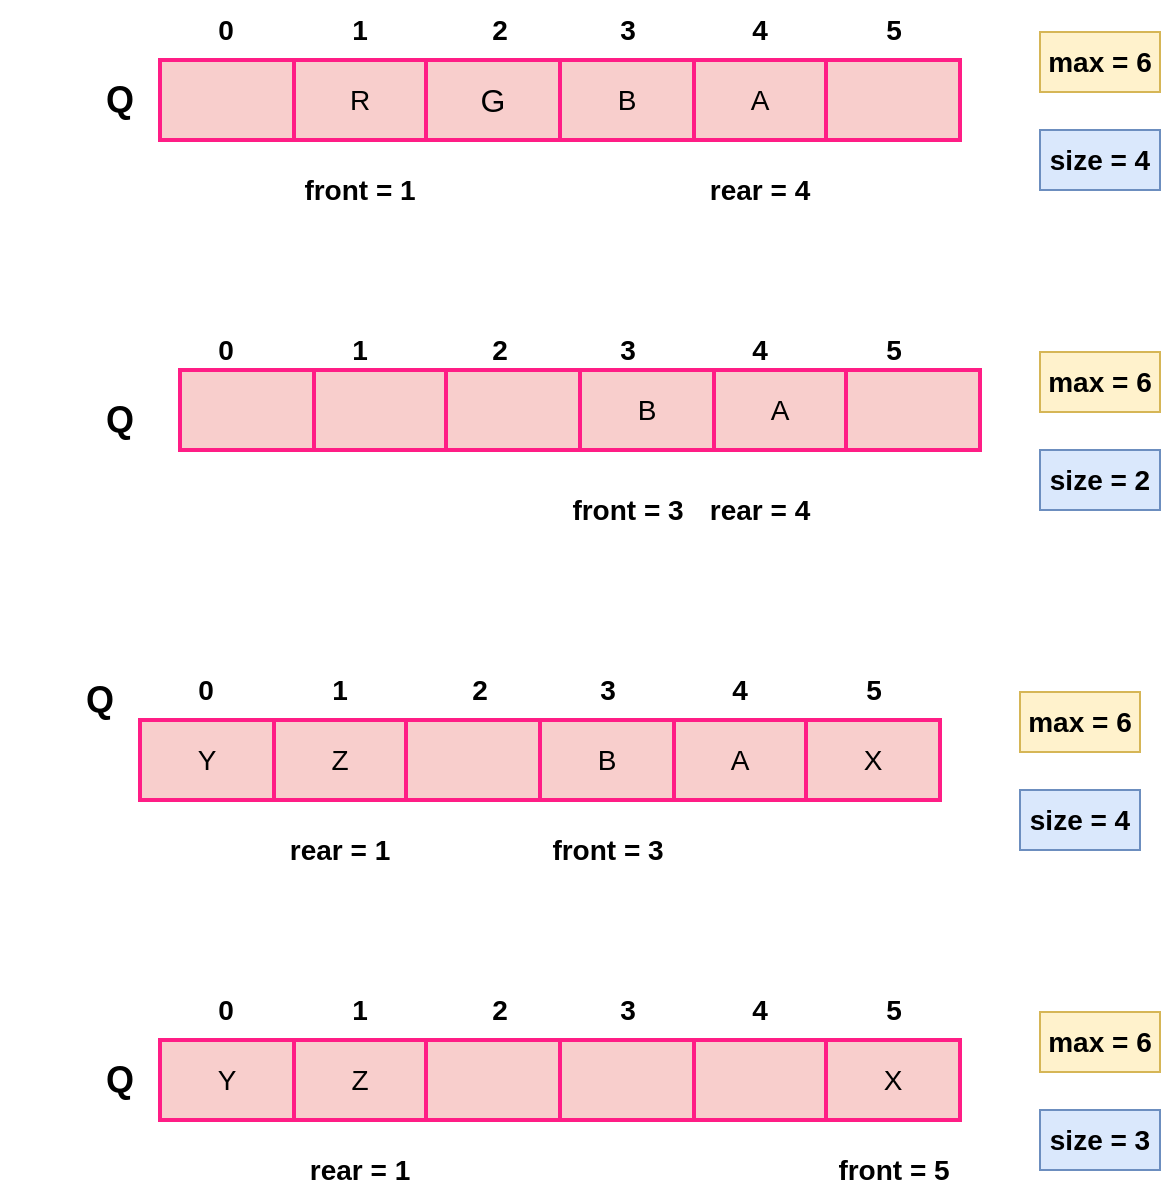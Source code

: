 <mxfile version="24.4.9" type="device" pages="12">
  <diagram name="Halaman-1" id="c6n2J9nThIC-FwCi3bTN">
    <mxGraphModel dx="1032" dy="530" grid="1" gridSize="10" guides="1" tooltips="1" connect="1" arrows="1" fold="1" page="1" pageScale="1" pageWidth="827" pageHeight="1169" math="0" shadow="0">
      <root>
        <mxCell id="0" />
        <mxCell id="1" parent="0" />
        <mxCell id="LmMqXqPJ4W9-YJKYXAKL-2" value="" style="shape=table;startSize=0;container=1;collapsible=0;childLayout=tableLayout;fillColor=#F8CECC;strokeColor=#FF1D85;strokeWidth=2;" parent="1" vertex="1">
          <mxGeometry x="160" y="70" width="400" height="40" as="geometry" />
        </mxCell>
        <mxCell id="LmMqXqPJ4W9-YJKYXAKL-3" value="" style="shape=tableRow;horizontal=0;startSize=0;swimlaneHead=0;swimlaneBody=0;strokeColor=inherit;top=0;left=0;bottom=0;right=0;collapsible=0;dropTarget=0;fillColor=none;points=[[0,0.5],[1,0.5]];portConstraint=eastwest;" parent="LmMqXqPJ4W9-YJKYXAKL-2" vertex="1">
          <mxGeometry width="400" height="40" as="geometry" />
        </mxCell>
        <mxCell id="LmMqXqPJ4W9-YJKYXAKL-4" value="" style="shape=partialRectangle;html=1;whiteSpace=wrap;connectable=0;strokeColor=inherit;overflow=hidden;fillColor=none;top=0;left=0;bottom=0;right=0;pointerEvents=1;" parent="LmMqXqPJ4W9-YJKYXAKL-3" vertex="1">
          <mxGeometry width="67" height="40" as="geometry">
            <mxRectangle width="67" height="40" as="alternateBounds" />
          </mxGeometry>
        </mxCell>
        <mxCell id="LmMqXqPJ4W9-YJKYXAKL-5" value="&lt;font style=&quot;font-size: 14px;&quot;&gt;R&lt;/font&gt;" style="shape=partialRectangle;html=1;whiteSpace=wrap;connectable=0;strokeColor=inherit;overflow=hidden;fillColor=none;top=0;left=0;bottom=0;right=0;pointerEvents=1;" parent="LmMqXqPJ4W9-YJKYXAKL-3" vertex="1">
          <mxGeometry x="67" width="66" height="40" as="geometry">
            <mxRectangle width="66" height="40" as="alternateBounds" />
          </mxGeometry>
        </mxCell>
        <mxCell id="LmMqXqPJ4W9-YJKYXAKL-6" value="&lt;font size=&quot;3&quot;&gt;G&lt;/font&gt;" style="shape=partialRectangle;html=1;whiteSpace=wrap;connectable=0;strokeColor=inherit;overflow=hidden;fillColor=none;top=0;left=0;bottom=0;right=0;pointerEvents=1;" parent="LmMqXqPJ4W9-YJKYXAKL-3" vertex="1">
          <mxGeometry x="133" width="67" height="40" as="geometry">
            <mxRectangle width="67" height="40" as="alternateBounds" />
          </mxGeometry>
        </mxCell>
        <mxCell id="LmMqXqPJ4W9-YJKYXAKL-7" value="&lt;font style=&quot;font-size: 14px;&quot;&gt;B&lt;/font&gt;" style="shape=partialRectangle;html=1;whiteSpace=wrap;connectable=0;strokeColor=inherit;overflow=hidden;fillColor=none;top=0;left=0;bottom=0;right=0;pointerEvents=1;" parent="LmMqXqPJ4W9-YJKYXAKL-3" vertex="1">
          <mxGeometry x="200" width="67" height="40" as="geometry">
            <mxRectangle width="67" height="40" as="alternateBounds" />
          </mxGeometry>
        </mxCell>
        <mxCell id="LmMqXqPJ4W9-YJKYXAKL-8" value="&lt;font style=&quot;font-size: 14px;&quot;&gt;A&lt;/font&gt;" style="shape=partialRectangle;html=1;whiteSpace=wrap;connectable=0;strokeColor=inherit;overflow=hidden;fillColor=none;top=0;left=0;bottom=0;right=0;pointerEvents=1;" parent="LmMqXqPJ4W9-YJKYXAKL-3" vertex="1">
          <mxGeometry x="267" width="66" height="40" as="geometry">
            <mxRectangle width="66" height="40" as="alternateBounds" />
          </mxGeometry>
        </mxCell>
        <mxCell id="LmMqXqPJ4W9-YJKYXAKL-9" value="" style="shape=partialRectangle;html=1;whiteSpace=wrap;connectable=0;strokeColor=inherit;overflow=hidden;fillColor=none;top=0;left=0;bottom=0;right=0;pointerEvents=1;" parent="LmMqXqPJ4W9-YJKYXAKL-3" vertex="1">
          <mxGeometry x="333" width="67" height="40" as="geometry">
            <mxRectangle width="67" height="40" as="alternateBounds" />
          </mxGeometry>
        </mxCell>
        <mxCell id="LmMqXqPJ4W9-YJKYXAKL-10" value="&lt;font style=&quot;font-size: 14px;&quot;&gt;&lt;b style=&quot;&quot;&gt;0&lt;/b&gt;&lt;/font&gt;" style="text;html=1;align=center;verticalAlign=middle;whiteSpace=wrap;rounded=0;" parent="1" vertex="1">
          <mxGeometry x="163" y="40" width="60" height="30" as="geometry" />
        </mxCell>
        <mxCell id="LmMqXqPJ4W9-YJKYXAKL-11" value="&lt;font style=&quot;font-size: 14px;&quot;&gt;&lt;b style=&quot;&quot;&gt;1&lt;/b&gt;&lt;/font&gt;" style="text;html=1;align=center;verticalAlign=middle;whiteSpace=wrap;rounded=0;" parent="1" vertex="1">
          <mxGeometry x="230" y="40" width="60" height="30" as="geometry" />
        </mxCell>
        <mxCell id="LmMqXqPJ4W9-YJKYXAKL-12" value="&lt;font style=&quot;font-size: 14px;&quot;&gt;&lt;b style=&quot;&quot;&gt;2&lt;/b&gt;&lt;/font&gt;" style="text;html=1;align=center;verticalAlign=middle;whiteSpace=wrap;rounded=0;" parent="1" vertex="1">
          <mxGeometry x="300" y="40" width="60" height="30" as="geometry" />
        </mxCell>
        <mxCell id="LmMqXqPJ4W9-YJKYXAKL-13" value="&lt;font style=&quot;font-size: 14px;&quot;&gt;&lt;b style=&quot;&quot;&gt;3&lt;/b&gt;&lt;/font&gt;" style="text;html=1;align=center;verticalAlign=middle;whiteSpace=wrap;rounded=0;" parent="1" vertex="1">
          <mxGeometry x="364" y="40" width="60" height="30" as="geometry" />
        </mxCell>
        <mxCell id="LmMqXqPJ4W9-YJKYXAKL-14" value="&lt;font style=&quot;font-size: 14px;&quot;&gt;&lt;b style=&quot;&quot;&gt;4&lt;/b&gt;&lt;/font&gt;" style="text;html=1;align=center;verticalAlign=middle;whiteSpace=wrap;rounded=0;" parent="1" vertex="1">
          <mxGeometry x="430" y="40" width="60" height="30" as="geometry" />
        </mxCell>
        <mxCell id="LmMqXqPJ4W9-YJKYXAKL-15" value="&lt;font style=&quot;font-size: 14px;&quot;&gt;&lt;b style=&quot;&quot;&gt;5&lt;/b&gt;&lt;/font&gt;" style="text;html=1;align=center;verticalAlign=middle;whiteSpace=wrap;rounded=0;" parent="1" vertex="1">
          <mxGeometry x="497" y="40" width="60" height="30" as="geometry" />
        </mxCell>
        <mxCell id="LmMqXqPJ4W9-YJKYXAKL-16" value="&lt;blockquote style=&quot;margin: 0 0 0 40px; border: none; padding: 0px;&quot;&gt;&lt;font style=&quot;font-size: 18px;&quot;&gt;&lt;b&gt;Q&lt;/b&gt;&lt;/font&gt;&lt;/blockquote&gt;" style="text;html=1;align=center;verticalAlign=middle;whiteSpace=wrap;rounded=0;" parent="1" vertex="1">
          <mxGeometry x="90" y="75" width="60" height="30" as="geometry" />
        </mxCell>
        <mxCell id="LmMqXqPJ4W9-YJKYXAKL-17" value="&lt;font style=&quot;font-size: 14px;&quot;&gt;&lt;b style=&quot;&quot;&gt;max = 6&lt;/b&gt;&lt;/font&gt;" style="text;html=1;align=center;verticalAlign=middle;whiteSpace=wrap;rounded=0;fillColor=#fff2cc;strokeColor=#d6b656;" parent="1" vertex="1">
          <mxGeometry x="600" y="56" width="60" height="30" as="geometry" />
        </mxCell>
        <mxCell id="LmMqXqPJ4W9-YJKYXAKL-18" value="&lt;font style=&quot;font-size: 14px;&quot;&gt;&lt;b style=&quot;&quot;&gt;size = 4&lt;/b&gt;&lt;/font&gt;" style="text;html=1;align=center;verticalAlign=middle;whiteSpace=wrap;rounded=0;fillColor=#dae8fc;strokeColor=#6c8ebf;" parent="1" vertex="1">
          <mxGeometry x="600" y="105" width="60" height="30" as="geometry" />
        </mxCell>
        <mxCell id="LmMqXqPJ4W9-YJKYXAKL-19" value="&lt;font style=&quot;font-size: 14px;&quot;&gt;&lt;b style=&quot;&quot;&gt;front = 1&lt;/b&gt;&lt;/font&gt;" style="text;html=1;align=center;verticalAlign=middle;whiteSpace=wrap;rounded=0;" parent="1" vertex="1">
          <mxGeometry x="230" y="120" width="60" height="30" as="geometry" />
        </mxCell>
        <mxCell id="LmMqXqPJ4W9-YJKYXAKL-20" value="&lt;font style=&quot;font-size: 14px;&quot;&gt;&lt;b style=&quot;&quot;&gt;rear = 4&lt;/b&gt;&lt;/font&gt;" style="text;html=1;align=center;verticalAlign=middle;whiteSpace=wrap;rounded=0;" parent="1" vertex="1">
          <mxGeometry x="430" y="120" width="60" height="30" as="geometry" />
        </mxCell>
        <mxCell id="LmMqXqPJ4W9-YJKYXAKL-21" value="" style="shape=table;startSize=0;container=1;collapsible=0;childLayout=tableLayout;fillColor=#F8CECC;strokeColor=#FF1D85;strokeWidth=2;" parent="1" vertex="1">
          <mxGeometry x="170" y="225" width="400" height="40" as="geometry" />
        </mxCell>
        <mxCell id="LmMqXqPJ4W9-YJKYXAKL-22" value="" style="shape=tableRow;horizontal=0;startSize=0;swimlaneHead=0;swimlaneBody=0;strokeColor=inherit;top=0;left=0;bottom=0;right=0;collapsible=0;dropTarget=0;fillColor=none;points=[[0,0.5],[1,0.5]];portConstraint=eastwest;" parent="LmMqXqPJ4W9-YJKYXAKL-21" vertex="1">
          <mxGeometry width="400" height="40" as="geometry" />
        </mxCell>
        <mxCell id="LmMqXqPJ4W9-YJKYXAKL-23" value="" style="shape=partialRectangle;html=1;whiteSpace=wrap;connectable=0;strokeColor=inherit;overflow=hidden;fillColor=none;top=0;left=0;bottom=0;right=0;pointerEvents=1;" parent="LmMqXqPJ4W9-YJKYXAKL-22" vertex="1">
          <mxGeometry width="67" height="40" as="geometry">
            <mxRectangle width="67" height="40" as="alternateBounds" />
          </mxGeometry>
        </mxCell>
        <mxCell id="LmMqXqPJ4W9-YJKYXAKL-24" value="" style="shape=partialRectangle;html=1;whiteSpace=wrap;connectable=0;strokeColor=inherit;overflow=hidden;fillColor=none;top=0;left=0;bottom=0;right=0;pointerEvents=1;" parent="LmMqXqPJ4W9-YJKYXAKL-22" vertex="1">
          <mxGeometry x="67" width="66" height="40" as="geometry">
            <mxRectangle width="66" height="40" as="alternateBounds" />
          </mxGeometry>
        </mxCell>
        <mxCell id="LmMqXqPJ4W9-YJKYXAKL-25" value="" style="shape=partialRectangle;html=1;whiteSpace=wrap;connectable=0;strokeColor=inherit;overflow=hidden;fillColor=none;top=0;left=0;bottom=0;right=0;pointerEvents=1;" parent="LmMqXqPJ4W9-YJKYXAKL-22" vertex="1">
          <mxGeometry x="133" width="67" height="40" as="geometry">
            <mxRectangle width="67" height="40" as="alternateBounds" />
          </mxGeometry>
        </mxCell>
        <mxCell id="LmMqXqPJ4W9-YJKYXAKL-26" value="&lt;font style=&quot;font-size: 14px;&quot;&gt;B&lt;/font&gt;" style="shape=partialRectangle;html=1;whiteSpace=wrap;connectable=0;strokeColor=inherit;overflow=hidden;fillColor=none;top=0;left=0;bottom=0;right=0;pointerEvents=1;" parent="LmMqXqPJ4W9-YJKYXAKL-22" vertex="1">
          <mxGeometry x="200" width="67" height="40" as="geometry">
            <mxRectangle width="67" height="40" as="alternateBounds" />
          </mxGeometry>
        </mxCell>
        <mxCell id="LmMqXqPJ4W9-YJKYXAKL-27" value="&lt;font style=&quot;font-size: 14px;&quot;&gt;A&lt;/font&gt;" style="shape=partialRectangle;html=1;whiteSpace=wrap;connectable=0;strokeColor=inherit;overflow=hidden;fillColor=none;top=0;left=0;bottom=0;right=0;pointerEvents=1;" parent="LmMqXqPJ4W9-YJKYXAKL-22" vertex="1">
          <mxGeometry x="267" width="66" height="40" as="geometry">
            <mxRectangle width="66" height="40" as="alternateBounds" />
          </mxGeometry>
        </mxCell>
        <mxCell id="LmMqXqPJ4W9-YJKYXAKL-28" value="" style="shape=partialRectangle;html=1;whiteSpace=wrap;connectable=0;strokeColor=inherit;overflow=hidden;fillColor=none;top=0;left=0;bottom=0;right=0;pointerEvents=1;" parent="LmMqXqPJ4W9-YJKYXAKL-22" vertex="1">
          <mxGeometry x="333" width="67" height="40" as="geometry">
            <mxRectangle width="67" height="40" as="alternateBounds" />
          </mxGeometry>
        </mxCell>
        <mxCell id="LmMqXqPJ4W9-YJKYXAKL-29" value="&lt;font style=&quot;font-size: 14px;&quot;&gt;&lt;b style=&quot;&quot;&gt;0&lt;/b&gt;&lt;/font&gt;" style="text;html=1;align=center;verticalAlign=middle;whiteSpace=wrap;rounded=0;" parent="1" vertex="1">
          <mxGeometry x="163" y="200" width="60" height="30" as="geometry" />
        </mxCell>
        <mxCell id="LmMqXqPJ4W9-YJKYXAKL-30" value="&lt;font style=&quot;font-size: 14px;&quot;&gt;&lt;b style=&quot;&quot;&gt;1&lt;/b&gt;&lt;/font&gt;" style="text;html=1;align=center;verticalAlign=middle;whiteSpace=wrap;rounded=0;" parent="1" vertex="1">
          <mxGeometry x="230" y="200" width="60" height="30" as="geometry" />
        </mxCell>
        <mxCell id="LmMqXqPJ4W9-YJKYXAKL-31" value="&lt;font style=&quot;font-size: 14px;&quot;&gt;&lt;b style=&quot;&quot;&gt;2&lt;/b&gt;&lt;/font&gt;" style="text;html=1;align=center;verticalAlign=middle;whiteSpace=wrap;rounded=0;" parent="1" vertex="1">
          <mxGeometry x="300" y="200" width="60" height="30" as="geometry" />
        </mxCell>
        <mxCell id="LmMqXqPJ4W9-YJKYXAKL-32" value="&lt;font style=&quot;font-size: 14px;&quot;&gt;&lt;b style=&quot;&quot;&gt;3&lt;/b&gt;&lt;/font&gt;" style="text;html=1;align=center;verticalAlign=middle;whiteSpace=wrap;rounded=0;" parent="1" vertex="1">
          <mxGeometry x="364" y="200" width="60" height="30" as="geometry" />
        </mxCell>
        <mxCell id="LmMqXqPJ4W9-YJKYXAKL-33" value="&lt;font style=&quot;font-size: 14px;&quot;&gt;&lt;b style=&quot;&quot;&gt;4&lt;/b&gt;&lt;/font&gt;" style="text;html=1;align=center;verticalAlign=middle;whiteSpace=wrap;rounded=0;" parent="1" vertex="1">
          <mxGeometry x="430" y="200" width="60" height="30" as="geometry" />
        </mxCell>
        <mxCell id="LmMqXqPJ4W9-YJKYXAKL-34" value="&lt;font style=&quot;font-size: 14px;&quot;&gt;&lt;b style=&quot;&quot;&gt;5&lt;/b&gt;&lt;/font&gt;" style="text;html=1;align=center;verticalAlign=middle;whiteSpace=wrap;rounded=0;" parent="1" vertex="1">
          <mxGeometry x="497" y="200" width="60" height="30" as="geometry" />
        </mxCell>
        <mxCell id="LmMqXqPJ4W9-YJKYXAKL-35" value="&lt;blockquote style=&quot;margin: 0 0 0 40px; border: none; padding: 0px;&quot;&gt;&lt;font style=&quot;font-size: 18px;&quot;&gt;&lt;b&gt;Q&lt;/b&gt;&lt;/font&gt;&lt;/blockquote&gt;" style="text;html=1;align=center;verticalAlign=middle;whiteSpace=wrap;rounded=0;" parent="1" vertex="1">
          <mxGeometry x="90" y="235" width="60" height="30" as="geometry" />
        </mxCell>
        <mxCell id="LmMqXqPJ4W9-YJKYXAKL-36" value="&lt;font style=&quot;font-size: 14px;&quot;&gt;&lt;b style=&quot;&quot;&gt;max = 6&lt;/b&gt;&lt;/font&gt;" style="text;html=1;align=center;verticalAlign=middle;whiteSpace=wrap;rounded=0;fillColor=#fff2cc;strokeColor=#d6b656;" parent="1" vertex="1">
          <mxGeometry x="600" y="216" width="60" height="30" as="geometry" />
        </mxCell>
        <mxCell id="LmMqXqPJ4W9-YJKYXAKL-37" value="&lt;font style=&quot;font-size: 14px;&quot;&gt;&lt;b style=&quot;&quot;&gt;size = 2&lt;/b&gt;&lt;/font&gt;" style="text;html=1;align=center;verticalAlign=middle;whiteSpace=wrap;rounded=0;fillColor=#dae8fc;strokeColor=#6c8ebf;" parent="1" vertex="1">
          <mxGeometry x="600" y="265" width="60" height="30" as="geometry" />
        </mxCell>
        <mxCell id="LmMqXqPJ4W9-YJKYXAKL-38" value="&lt;font style=&quot;font-size: 14px;&quot;&gt;&lt;b style=&quot;&quot;&gt;front = 3&lt;/b&gt;&lt;/font&gt;" style="text;html=1;align=center;verticalAlign=middle;whiteSpace=wrap;rounded=0;" parent="1" vertex="1">
          <mxGeometry x="364" y="280" width="60" height="30" as="geometry" />
        </mxCell>
        <mxCell id="LmMqXqPJ4W9-YJKYXAKL-39" value="&lt;font style=&quot;font-size: 14px;&quot;&gt;&lt;b style=&quot;&quot;&gt;rear = 4&lt;/b&gt;&lt;/font&gt;" style="text;html=1;align=center;verticalAlign=middle;whiteSpace=wrap;rounded=0;" parent="1" vertex="1">
          <mxGeometry x="430" y="280" width="60" height="30" as="geometry" />
        </mxCell>
        <mxCell id="LmMqXqPJ4W9-YJKYXAKL-40" value="" style="shape=table;startSize=0;container=1;collapsible=0;childLayout=tableLayout;fillColor=#F8CECC;strokeColor=#FF1D85;strokeWidth=2;" parent="1" vertex="1">
          <mxGeometry x="160" y="560" width="400" height="40" as="geometry" />
        </mxCell>
        <mxCell id="LmMqXqPJ4W9-YJKYXAKL-41" value="" style="shape=tableRow;horizontal=0;startSize=0;swimlaneHead=0;swimlaneBody=0;strokeColor=inherit;top=0;left=0;bottom=0;right=0;collapsible=0;dropTarget=0;fillColor=none;points=[[0,0.5],[1,0.5]];portConstraint=eastwest;" parent="LmMqXqPJ4W9-YJKYXAKL-40" vertex="1">
          <mxGeometry width="400" height="40" as="geometry" />
        </mxCell>
        <mxCell id="LmMqXqPJ4W9-YJKYXAKL-42" value="&lt;font style=&quot;font-size: 14px;&quot;&gt;Y&lt;/font&gt;" style="shape=partialRectangle;html=1;whiteSpace=wrap;connectable=0;strokeColor=inherit;overflow=hidden;fillColor=none;top=0;left=0;bottom=0;right=0;pointerEvents=1;" parent="LmMqXqPJ4W9-YJKYXAKL-41" vertex="1">
          <mxGeometry width="67" height="40" as="geometry">
            <mxRectangle width="67" height="40" as="alternateBounds" />
          </mxGeometry>
        </mxCell>
        <mxCell id="LmMqXqPJ4W9-YJKYXAKL-43" value="&lt;font style=&quot;font-size: 14px;&quot;&gt;Z&lt;/font&gt;" style="shape=partialRectangle;html=1;whiteSpace=wrap;connectable=0;strokeColor=inherit;overflow=hidden;fillColor=none;top=0;left=0;bottom=0;right=0;pointerEvents=1;" parent="LmMqXqPJ4W9-YJKYXAKL-41" vertex="1">
          <mxGeometry x="67" width="66" height="40" as="geometry">
            <mxRectangle width="66" height="40" as="alternateBounds" />
          </mxGeometry>
        </mxCell>
        <mxCell id="LmMqXqPJ4W9-YJKYXAKL-44" value="" style="shape=partialRectangle;html=1;whiteSpace=wrap;connectable=0;strokeColor=inherit;overflow=hidden;fillColor=none;top=0;left=0;bottom=0;right=0;pointerEvents=1;" parent="LmMqXqPJ4W9-YJKYXAKL-41" vertex="1">
          <mxGeometry x="133" width="67" height="40" as="geometry">
            <mxRectangle width="67" height="40" as="alternateBounds" />
          </mxGeometry>
        </mxCell>
        <mxCell id="LmMqXqPJ4W9-YJKYXAKL-45" value="" style="shape=partialRectangle;html=1;whiteSpace=wrap;connectable=0;strokeColor=inherit;overflow=hidden;fillColor=none;top=0;left=0;bottom=0;right=0;pointerEvents=1;" parent="LmMqXqPJ4W9-YJKYXAKL-41" vertex="1">
          <mxGeometry x="200" width="67" height="40" as="geometry">
            <mxRectangle width="67" height="40" as="alternateBounds" />
          </mxGeometry>
        </mxCell>
        <mxCell id="LmMqXqPJ4W9-YJKYXAKL-46" value="" style="shape=partialRectangle;html=1;whiteSpace=wrap;connectable=0;strokeColor=inherit;overflow=hidden;fillColor=none;top=0;left=0;bottom=0;right=0;pointerEvents=1;" parent="LmMqXqPJ4W9-YJKYXAKL-41" vertex="1">
          <mxGeometry x="267" width="66" height="40" as="geometry">
            <mxRectangle width="66" height="40" as="alternateBounds" />
          </mxGeometry>
        </mxCell>
        <mxCell id="LmMqXqPJ4W9-YJKYXAKL-47" value="&lt;font style=&quot;font-size: 14px;&quot;&gt;X&lt;/font&gt;" style="shape=partialRectangle;html=1;whiteSpace=wrap;connectable=0;strokeColor=inherit;overflow=hidden;fillColor=none;top=0;left=0;bottom=0;right=0;pointerEvents=1;" parent="LmMqXqPJ4W9-YJKYXAKL-41" vertex="1">
          <mxGeometry x="333" width="67" height="40" as="geometry">
            <mxRectangle width="67" height="40" as="alternateBounds" />
          </mxGeometry>
        </mxCell>
        <mxCell id="LmMqXqPJ4W9-YJKYXAKL-48" value="&lt;font style=&quot;font-size: 14px;&quot;&gt;&lt;b style=&quot;&quot;&gt;0&lt;/b&gt;&lt;/font&gt;" style="text;html=1;align=center;verticalAlign=middle;whiteSpace=wrap;rounded=0;" parent="1" vertex="1">
          <mxGeometry x="163" y="530" width="60" height="30" as="geometry" />
        </mxCell>
        <mxCell id="LmMqXqPJ4W9-YJKYXAKL-49" value="&lt;font style=&quot;font-size: 14px;&quot;&gt;&lt;b style=&quot;&quot;&gt;1&lt;/b&gt;&lt;/font&gt;" style="text;html=1;align=center;verticalAlign=middle;whiteSpace=wrap;rounded=0;" parent="1" vertex="1">
          <mxGeometry x="230" y="530" width="60" height="30" as="geometry" />
        </mxCell>
        <mxCell id="LmMqXqPJ4W9-YJKYXAKL-50" value="&lt;font style=&quot;font-size: 14px;&quot;&gt;&lt;b style=&quot;&quot;&gt;2&lt;/b&gt;&lt;/font&gt;" style="text;html=1;align=center;verticalAlign=middle;whiteSpace=wrap;rounded=0;" parent="1" vertex="1">
          <mxGeometry x="300" y="530" width="60" height="30" as="geometry" />
        </mxCell>
        <mxCell id="LmMqXqPJ4W9-YJKYXAKL-51" value="&lt;font style=&quot;font-size: 14px;&quot;&gt;&lt;b style=&quot;&quot;&gt;3&lt;/b&gt;&lt;/font&gt;" style="text;html=1;align=center;verticalAlign=middle;whiteSpace=wrap;rounded=0;" parent="1" vertex="1">
          <mxGeometry x="364" y="530" width="60" height="30" as="geometry" />
        </mxCell>
        <mxCell id="LmMqXqPJ4W9-YJKYXAKL-52" value="&lt;font style=&quot;font-size: 14px;&quot;&gt;&lt;b style=&quot;&quot;&gt;4&lt;/b&gt;&lt;/font&gt;" style="text;html=1;align=center;verticalAlign=middle;whiteSpace=wrap;rounded=0;" parent="1" vertex="1">
          <mxGeometry x="430" y="530" width="60" height="30" as="geometry" />
        </mxCell>
        <mxCell id="LmMqXqPJ4W9-YJKYXAKL-53" value="&lt;font style=&quot;font-size: 14px;&quot;&gt;&lt;b style=&quot;&quot;&gt;5&lt;/b&gt;&lt;/font&gt;" style="text;html=1;align=center;verticalAlign=middle;whiteSpace=wrap;rounded=0;" parent="1" vertex="1">
          <mxGeometry x="497" y="530" width="60" height="30" as="geometry" />
        </mxCell>
        <mxCell id="LmMqXqPJ4W9-YJKYXAKL-54" value="&lt;blockquote style=&quot;margin: 0 0 0 40px; border: none; padding: 0px;&quot;&gt;&lt;font style=&quot;font-size: 18px;&quot;&gt;&lt;b&gt;Q&lt;/b&gt;&lt;/font&gt;&lt;/blockquote&gt;" style="text;html=1;align=center;verticalAlign=middle;whiteSpace=wrap;rounded=0;" parent="1" vertex="1">
          <mxGeometry x="90" y="565" width="60" height="30" as="geometry" />
        </mxCell>
        <mxCell id="LmMqXqPJ4W9-YJKYXAKL-55" value="&lt;font style=&quot;font-size: 14px;&quot;&gt;&lt;b style=&quot;&quot;&gt;max = 6&lt;/b&gt;&lt;/font&gt;" style="text;html=1;align=center;verticalAlign=middle;whiteSpace=wrap;rounded=0;fillColor=#fff2cc;strokeColor=#d6b656;" parent="1" vertex="1">
          <mxGeometry x="600" y="546" width="60" height="30" as="geometry" />
        </mxCell>
        <mxCell id="LmMqXqPJ4W9-YJKYXAKL-56" value="&lt;font style=&quot;font-size: 14px;&quot;&gt;&lt;b style=&quot;&quot;&gt;size = 3&lt;/b&gt;&lt;/font&gt;" style="text;html=1;align=center;verticalAlign=middle;whiteSpace=wrap;rounded=0;fillColor=#dae8fc;strokeColor=#6c8ebf;" parent="1" vertex="1">
          <mxGeometry x="600" y="595" width="60" height="30" as="geometry" />
        </mxCell>
        <mxCell id="LmMqXqPJ4W9-YJKYXAKL-57" value="&lt;font style=&quot;font-size: 14px;&quot;&gt;&lt;b style=&quot;&quot;&gt;front = 5&lt;/b&gt;&lt;/font&gt;" style="text;html=1;align=center;verticalAlign=middle;whiteSpace=wrap;rounded=0;" parent="1" vertex="1">
          <mxGeometry x="497" y="610" width="60" height="30" as="geometry" />
        </mxCell>
        <mxCell id="LmMqXqPJ4W9-YJKYXAKL-58" value="&lt;font style=&quot;font-size: 14px;&quot;&gt;&lt;b style=&quot;&quot;&gt;rear = 1&lt;/b&gt;&lt;/font&gt;" style="text;html=1;align=center;verticalAlign=middle;whiteSpace=wrap;rounded=0;" parent="1" vertex="1">
          <mxGeometry x="230" y="610" width="60" height="30" as="geometry" />
        </mxCell>
        <mxCell id="LmMqXqPJ4W9-YJKYXAKL-59" value="" style="shape=table;startSize=0;container=1;collapsible=0;childLayout=tableLayout;fillColor=#F8CECC;strokeColor=#FF1D85;strokeWidth=2;" parent="1" vertex="1">
          <mxGeometry x="150" y="400" width="400" height="40" as="geometry" />
        </mxCell>
        <mxCell id="LmMqXqPJ4W9-YJKYXAKL-60" value="" style="shape=tableRow;horizontal=0;startSize=0;swimlaneHead=0;swimlaneBody=0;strokeColor=inherit;top=0;left=0;bottom=0;right=0;collapsible=0;dropTarget=0;fillColor=none;points=[[0,0.5],[1,0.5]];portConstraint=eastwest;" parent="LmMqXqPJ4W9-YJKYXAKL-59" vertex="1">
          <mxGeometry width="400" height="40" as="geometry" />
        </mxCell>
        <mxCell id="LmMqXqPJ4W9-YJKYXAKL-61" value="&lt;font style=&quot;font-size: 14px;&quot;&gt;Y&lt;/font&gt;" style="shape=partialRectangle;html=1;whiteSpace=wrap;connectable=0;strokeColor=inherit;overflow=hidden;fillColor=none;top=0;left=0;bottom=0;right=0;pointerEvents=1;" parent="LmMqXqPJ4W9-YJKYXAKL-60" vertex="1">
          <mxGeometry width="67" height="40" as="geometry">
            <mxRectangle width="67" height="40" as="alternateBounds" />
          </mxGeometry>
        </mxCell>
        <mxCell id="LmMqXqPJ4W9-YJKYXAKL-62" value="&lt;font style=&quot;font-size: 14px;&quot;&gt;Z&lt;/font&gt;" style="shape=partialRectangle;html=1;whiteSpace=wrap;connectable=0;strokeColor=inherit;overflow=hidden;fillColor=none;top=0;left=0;bottom=0;right=0;pointerEvents=1;" parent="LmMqXqPJ4W9-YJKYXAKL-60" vertex="1">
          <mxGeometry x="67" width="66" height="40" as="geometry">
            <mxRectangle width="66" height="40" as="alternateBounds" />
          </mxGeometry>
        </mxCell>
        <mxCell id="LmMqXqPJ4W9-YJKYXAKL-63" value="" style="shape=partialRectangle;html=1;whiteSpace=wrap;connectable=0;strokeColor=inherit;overflow=hidden;fillColor=none;top=0;left=0;bottom=0;right=0;pointerEvents=1;" parent="LmMqXqPJ4W9-YJKYXAKL-60" vertex="1">
          <mxGeometry x="133" width="67" height="40" as="geometry">
            <mxRectangle width="67" height="40" as="alternateBounds" />
          </mxGeometry>
        </mxCell>
        <mxCell id="LmMqXqPJ4W9-YJKYXAKL-64" value="&lt;font style=&quot;font-size: 14px;&quot;&gt;B&lt;/font&gt;" style="shape=partialRectangle;html=1;whiteSpace=wrap;connectable=0;strokeColor=inherit;overflow=hidden;fillColor=none;top=0;left=0;bottom=0;right=0;pointerEvents=1;" parent="LmMqXqPJ4W9-YJKYXAKL-60" vertex="1">
          <mxGeometry x="200" width="67" height="40" as="geometry">
            <mxRectangle width="67" height="40" as="alternateBounds" />
          </mxGeometry>
        </mxCell>
        <mxCell id="LmMqXqPJ4W9-YJKYXAKL-65" value="&lt;font style=&quot;font-size: 14px;&quot;&gt;A&lt;/font&gt;" style="shape=partialRectangle;html=1;whiteSpace=wrap;connectable=0;strokeColor=inherit;overflow=hidden;fillColor=none;top=0;left=0;bottom=0;right=0;pointerEvents=1;" parent="LmMqXqPJ4W9-YJKYXAKL-60" vertex="1">
          <mxGeometry x="267" width="66" height="40" as="geometry">
            <mxRectangle width="66" height="40" as="alternateBounds" />
          </mxGeometry>
        </mxCell>
        <mxCell id="LmMqXqPJ4W9-YJKYXAKL-66" value="&lt;font style=&quot;font-size: 14px;&quot;&gt;X&lt;/font&gt;" style="shape=partialRectangle;html=1;whiteSpace=wrap;connectable=0;strokeColor=inherit;overflow=hidden;fillColor=none;top=0;left=0;bottom=0;right=0;pointerEvents=1;" parent="LmMqXqPJ4W9-YJKYXAKL-60" vertex="1">
          <mxGeometry x="333" width="67" height="40" as="geometry">
            <mxRectangle width="67" height="40" as="alternateBounds" />
          </mxGeometry>
        </mxCell>
        <mxCell id="LmMqXqPJ4W9-YJKYXAKL-67" value="&lt;font style=&quot;font-size: 14px;&quot;&gt;&lt;b style=&quot;&quot;&gt;0&lt;/b&gt;&lt;/font&gt;" style="text;html=1;align=center;verticalAlign=middle;whiteSpace=wrap;rounded=0;" parent="1" vertex="1">
          <mxGeometry x="153" y="370" width="60" height="30" as="geometry" />
        </mxCell>
        <mxCell id="LmMqXqPJ4W9-YJKYXAKL-68" value="&lt;font style=&quot;font-size: 14px;&quot;&gt;&lt;b style=&quot;&quot;&gt;1&lt;/b&gt;&lt;/font&gt;" style="text;html=1;align=center;verticalAlign=middle;whiteSpace=wrap;rounded=0;" parent="1" vertex="1">
          <mxGeometry x="220" y="370" width="60" height="30" as="geometry" />
        </mxCell>
        <mxCell id="LmMqXqPJ4W9-YJKYXAKL-69" value="&lt;font style=&quot;font-size: 14px;&quot;&gt;&lt;b style=&quot;&quot;&gt;2&lt;/b&gt;&lt;/font&gt;" style="text;html=1;align=center;verticalAlign=middle;whiteSpace=wrap;rounded=0;" parent="1" vertex="1">
          <mxGeometry x="290" y="370" width="60" height="30" as="geometry" />
        </mxCell>
        <mxCell id="LmMqXqPJ4W9-YJKYXAKL-70" value="&lt;font style=&quot;font-size: 14px;&quot;&gt;&lt;b style=&quot;&quot;&gt;3&lt;/b&gt;&lt;/font&gt;" style="text;html=1;align=center;verticalAlign=middle;whiteSpace=wrap;rounded=0;" parent="1" vertex="1">
          <mxGeometry x="354" y="370" width="60" height="30" as="geometry" />
        </mxCell>
        <mxCell id="LmMqXqPJ4W9-YJKYXAKL-71" value="&lt;font style=&quot;font-size: 14px;&quot;&gt;&lt;b style=&quot;&quot;&gt;4&lt;/b&gt;&lt;/font&gt;" style="text;html=1;align=center;verticalAlign=middle;whiteSpace=wrap;rounded=0;" parent="1" vertex="1">
          <mxGeometry x="420" y="370" width="60" height="30" as="geometry" />
        </mxCell>
        <mxCell id="LmMqXqPJ4W9-YJKYXAKL-72" value="&lt;font style=&quot;font-size: 14px;&quot;&gt;&lt;b style=&quot;&quot;&gt;5&lt;/b&gt;&lt;/font&gt;" style="text;html=1;align=center;verticalAlign=middle;whiteSpace=wrap;rounded=0;" parent="1" vertex="1">
          <mxGeometry x="487" y="370" width="60" height="30" as="geometry" />
        </mxCell>
        <mxCell id="LmMqXqPJ4W9-YJKYXAKL-73" value="&lt;blockquote style=&quot;margin: 0 0 0 40px; border: none; padding: 0px;&quot;&gt;&lt;font style=&quot;font-size: 18px;&quot;&gt;&lt;b&gt;Q&lt;/b&gt;&lt;/font&gt;&lt;/blockquote&gt;" style="text;html=1;align=center;verticalAlign=middle;whiteSpace=wrap;rounded=0;" parent="1" vertex="1">
          <mxGeometry x="80" y="375" width="60" height="30" as="geometry" />
        </mxCell>
        <mxCell id="LmMqXqPJ4W9-YJKYXAKL-74" value="&lt;font style=&quot;font-size: 14px;&quot;&gt;&lt;b style=&quot;&quot;&gt;max = 6&lt;/b&gt;&lt;/font&gt;" style="text;html=1;align=center;verticalAlign=middle;whiteSpace=wrap;rounded=0;fillColor=#fff2cc;strokeColor=#d6b656;" parent="1" vertex="1">
          <mxGeometry x="590" y="386" width="60" height="30" as="geometry" />
        </mxCell>
        <mxCell id="LmMqXqPJ4W9-YJKYXAKL-75" value="&lt;font style=&quot;font-size: 14px;&quot;&gt;&lt;b style=&quot;&quot;&gt;size = 4&lt;/b&gt;&lt;/font&gt;" style="text;html=1;align=center;verticalAlign=middle;whiteSpace=wrap;rounded=0;fillColor=#dae8fc;strokeColor=#6c8ebf;" parent="1" vertex="1">
          <mxGeometry x="590" y="435" width="60" height="30" as="geometry" />
        </mxCell>
        <mxCell id="LmMqXqPJ4W9-YJKYXAKL-76" value="&lt;font style=&quot;font-size: 14px;&quot;&gt;&lt;b style=&quot;&quot;&gt;front = 3&lt;/b&gt;&lt;/font&gt;" style="text;html=1;align=center;verticalAlign=middle;whiteSpace=wrap;rounded=0;" parent="1" vertex="1">
          <mxGeometry x="354" y="450" width="60" height="30" as="geometry" />
        </mxCell>
        <mxCell id="LmMqXqPJ4W9-YJKYXAKL-77" value="&lt;font style=&quot;font-size: 14px;&quot;&gt;&lt;b style=&quot;&quot;&gt;rear = 1&lt;/b&gt;&lt;/font&gt;" style="text;html=1;align=center;verticalAlign=middle;whiteSpace=wrap;rounded=0;" parent="1" vertex="1">
          <mxGeometry x="220" y="450" width="60" height="30" as="geometry" />
        </mxCell>
      </root>
    </mxGraphModel>
  </diagram>
  <diagram id="4OxxqyOUkLZPd3TTwH45" name="Halaman-2">
    <mxGraphModel dx="1376" dy="707" grid="1" gridSize="10" guides="1" tooltips="1" connect="1" arrows="1" fold="1" page="1" pageScale="1" pageWidth="827" pageHeight="1169" math="0" shadow="0">
      <root>
        <mxCell id="0" />
        <mxCell id="1" parent="0" />
        <mxCell id="03h6yk9QRHtiNPlSFjU7-26" value="" style="edgeStyle=orthogonalEdgeStyle;rounded=0;orthogonalLoop=1;jettySize=auto;html=1;" edge="1" parent="1" source="03h6yk9QRHtiNPlSFjU7-1" target="03h6yk9QRHtiNPlSFjU7-2">
          <mxGeometry relative="1" as="geometry" />
        </mxCell>
        <mxCell id="03h6yk9QRHtiNPlSFjU7-1" value="&lt;font style=&quot;font-size: 14px;&quot;&gt;start&lt;/font&gt;" style="ellipse;whiteSpace=wrap;html=1;" vertex="1" parent="1">
          <mxGeometry x="344" y="40" width="70" height="40" as="geometry" />
        </mxCell>
        <mxCell id="03h6yk9QRHtiNPlSFjU7-12" value="" style="edgeStyle=orthogonalEdgeStyle;rounded=0;orthogonalLoop=1;jettySize=auto;html=1;" edge="1" parent="1" source="03h6yk9QRHtiNPlSFjU7-2" target="03h6yk9QRHtiNPlSFjU7-3">
          <mxGeometry relative="1" as="geometry" />
        </mxCell>
        <mxCell id="03h6yk9QRHtiNPlSFjU7-2" value="&lt;font style=&quot;font-size: 14px;&quot;&gt;Input data&lt;/font&gt;" style="shape=parallelogram;perimeter=parallelogramPerimeter;whiteSpace=wrap;html=1;fixedSize=1;" vertex="1" parent="1">
          <mxGeometry x="309" y="120" width="140" height="50" as="geometry" />
        </mxCell>
        <mxCell id="03h6yk9QRHtiNPlSFjU7-13" value="" style="edgeStyle=orthogonalEdgeStyle;rounded=0;orthogonalLoop=1;jettySize=auto;html=1;" edge="1" parent="1" source="03h6yk9QRHtiNPlSFjU7-3" target="03h6yk9QRHtiNPlSFjU7-4">
          <mxGeometry relative="1" as="geometry" />
        </mxCell>
        <mxCell id="03h6yk9QRHtiNPlSFjU7-3" value="&lt;font style=&quot;font-size: 14px;&quot;&gt;int i&lt;/font&gt;" style="shape=hexagon;perimeter=hexagonPerimeter2;whiteSpace=wrap;html=1;fixedSize=1;" vertex="1" parent="1">
          <mxGeometry x="329" y="210" width="100" height="50" as="geometry" />
        </mxCell>
        <mxCell id="03h6yk9QRHtiNPlSFjU7-14" style="edgeStyle=orthogonalEdgeStyle;rounded=0;orthogonalLoop=1;jettySize=auto;html=1;entryX=0.5;entryY=0;entryDx=0;entryDy=0;" edge="1" parent="1" source="03h6yk9QRHtiNPlSFjU7-4" target="03h6yk9QRHtiNPlSFjU7-5">
          <mxGeometry relative="1" as="geometry" />
        </mxCell>
        <mxCell id="03h6yk9QRHtiNPlSFjU7-18" style="edgeStyle=orthogonalEdgeStyle;rounded=0;orthogonalLoop=1;jettySize=auto;html=1;entryX=0.5;entryY=0;entryDx=0;entryDy=0;" edge="1" parent="1" source="03h6yk9QRHtiNPlSFjU7-4" target="03h6yk9QRHtiNPlSFjU7-8">
          <mxGeometry relative="1" as="geometry" />
        </mxCell>
        <mxCell id="03h6yk9QRHtiNPlSFjU7-4" value="&lt;font style=&quot;font-size: 14px;&quot;&gt;if&amp;nbsp;&lt;/font&gt;&lt;div&gt;&lt;font size=&quot;3&quot;&gt;Empty() = true&lt;/font&gt;&lt;/div&gt;&lt;div&gt;&lt;br&gt;&lt;/div&gt;" style="rhombus;whiteSpace=wrap;html=1;" vertex="1" parent="1">
          <mxGeometry x="297" y="300" width="164" height="80" as="geometry" />
        </mxCell>
        <mxCell id="03h6yk9QRHtiNPlSFjU7-5" value="&lt;div&gt;&lt;font style=&quot;font-size: 14px;&quot;&gt;else&lt;/font&gt;&lt;/div&gt;" style="rhombus;whiteSpace=wrap;html=1;" vertex="1" parent="1">
          <mxGeometry x="150" y="400" width="100" height="60" as="geometry" />
        </mxCell>
        <mxCell id="wuR7XmyuzFTa2kQNx55_-2" value="" style="edgeStyle=orthogonalEdgeStyle;rounded=0;orthogonalLoop=1;jettySize=auto;html=1;" edge="1" parent="1" source="03h6yk9QRHtiNPlSFjU7-6" target="wuR7XmyuzFTa2kQNx55_-1">
          <mxGeometry relative="1" as="geometry" />
        </mxCell>
        <mxCell id="03h6yk9QRHtiNPlSFjU7-6" value="&lt;font style=&quot;font-size: 14px;&quot;&gt;&quot;Queue underflow&quot;&lt;/font&gt;" style="shape=parallelogram;perimeter=parallelogramPerimeter;whiteSpace=wrap;html=1;fixedSize=1;" vertex="1" parent="1">
          <mxGeometry x="220" y="480" width="160" height="50" as="geometry" />
        </mxCell>
        <mxCell id="03h6yk9QRHtiNPlSFjU7-20" value="" style="edgeStyle=orthogonalEdgeStyle;rounded=0;orthogonalLoop=1;jettySize=auto;html=1;" edge="1" parent="1" source="03h6yk9QRHtiNPlSFjU7-7" target="03h6yk9QRHtiNPlSFjU7-9">
          <mxGeometry relative="1" as="geometry" />
        </mxCell>
        <mxCell id="03h6yk9QRHtiNPlSFjU7-7" value="&lt;font style=&quot;font-size: 14px;&quot;&gt;for (i = front;&lt;/font&gt;&lt;div&gt;&lt;font size=&quot;3&quot;&gt;i &amp;lt;= rear - 1;&amp;nbsp;&amp;nbsp;&lt;span style=&quot;background-color: initial;&quot;&gt;i++)&lt;/span&gt;&lt;/font&gt;&lt;/div&gt;" style="shape=hexagon;perimeter=hexagonPerimeter2;whiteSpace=wrap;html=1;fixedSize=1;" vertex="1" parent="1">
          <mxGeometry x="510" y="470" width="170" height="60" as="geometry" />
        </mxCell>
        <mxCell id="03h6yk9QRHtiNPlSFjU7-19" value="" style="edgeStyle=orthogonalEdgeStyle;rounded=0;orthogonalLoop=1;jettySize=auto;html=1;" edge="1" parent="1" source="03h6yk9QRHtiNPlSFjU7-8" target="03h6yk9QRHtiNPlSFjU7-7">
          <mxGeometry relative="1" as="geometry" />
        </mxCell>
        <mxCell id="03h6yk9QRHtiNPlSFjU7-8" value="&lt;font style=&quot;font-size: 14px;&quot;&gt;input &#39;X&#39; = i [front]&lt;/font&gt;" style="rounded=0;whiteSpace=wrap;html=1;" vertex="1" parent="1">
          <mxGeometry x="517.5" y="380" width="155" height="50" as="geometry" />
        </mxCell>
        <mxCell id="03h6yk9QRHtiNPlSFjU7-21" value="" style="edgeStyle=orthogonalEdgeStyle;rounded=0;orthogonalLoop=1;jettySize=auto;html=1;" edge="1" parent="1" source="03h6yk9QRHtiNPlSFjU7-9" target="03h6yk9QRHtiNPlSFjU7-10">
          <mxGeometry relative="1" as="geometry" />
        </mxCell>
        <mxCell id="03h6yk9QRHtiNPlSFjU7-9" value="&lt;font style=&quot;font-size: 14px;&quot;&gt;front [i] = i + 1&lt;/font&gt;" style="rounded=0;whiteSpace=wrap;html=1;" vertex="1" parent="1">
          <mxGeometry x="517.5" y="570" width="155" height="50" as="geometry" />
        </mxCell>
        <mxCell id="03h6yk9QRHtiNPlSFjU7-22" value="" style="edgeStyle=orthogonalEdgeStyle;rounded=0;orthogonalLoop=1;jettySize=auto;html=1;" edge="1" parent="1" source="03h6yk9QRHtiNPlSFjU7-10" target="03h6yk9QRHtiNPlSFjU7-11">
          <mxGeometry relative="1" as="geometry" />
        </mxCell>
        <mxCell id="03h6yk9QRHtiNPlSFjU7-10" value="&lt;font style=&quot;font-size: 14px;&quot;&gt;rear--&lt;/font&gt;" style="rounded=0;whiteSpace=wrap;html=1;" vertex="1" parent="1">
          <mxGeometry x="542.5" y="660" width="105" height="40" as="geometry" />
        </mxCell>
        <mxCell id="03h6yk9QRHtiNPlSFjU7-25" style="edgeStyle=orthogonalEdgeStyle;rounded=0;orthogonalLoop=1;jettySize=auto;html=1;entryX=1;entryY=0.5;entryDx=0;entryDy=0;" edge="1" parent="1" source="03h6yk9QRHtiNPlSFjU7-11" target="03h6yk9QRHtiNPlSFjU7-3">
          <mxGeometry relative="1" as="geometry">
            <Array as="points">
              <mxPoint x="720" y="760" />
              <mxPoint x="720" y="235" />
            </Array>
          </mxGeometry>
        </mxCell>
        <mxCell id="03h6yk9QRHtiNPlSFjU7-11" value="&lt;font style=&quot;font-size: 14px;&quot;&gt;return&lt;/font&gt;" style="rounded=0;whiteSpace=wrap;html=1;" vertex="1" parent="1">
          <mxGeometry x="542.5" y="740" width="105" height="40" as="geometry" />
        </mxCell>
        <mxCell id="03h6yk9QRHtiNPlSFjU7-17" style="edgeStyle=orthogonalEdgeStyle;rounded=0;orthogonalLoop=1;jettySize=auto;html=1;entryX=0.5;entryY=0;entryDx=0;entryDy=0;" edge="1" parent="1" source="03h6yk9QRHtiNPlSFjU7-5" target="03h6yk9QRHtiNPlSFjU7-6">
          <mxGeometry relative="1" as="geometry">
            <Array as="points">
              <mxPoint x="300" y="430" />
            </Array>
          </mxGeometry>
        </mxCell>
        <mxCell id="5sRnW3flUTWONIYtTeth-1" value="&lt;font style=&quot;font-size: 18px;&quot;&gt;&lt;b&gt;NO&lt;/b&gt;&lt;/font&gt;" style="text;html=1;align=center;verticalAlign=middle;whiteSpace=wrap;rounded=0;fillColor=#dae8fc;strokeColor=#6c8ebf;" vertex="1" parent="1">
          <mxGeometry x="190" y="290" width="60" height="30" as="geometry" />
        </mxCell>
        <mxCell id="8h4Xy2xfxpxLKdr0PYSp-1" value="&lt;font style=&quot;font-size: 18px;&quot;&gt;&lt;b&gt;YES&lt;/b&gt;&lt;/font&gt;" style="text;html=1;align=center;verticalAlign=middle;whiteSpace=wrap;rounded=0;fillColor=#f8cecc;strokeColor=#b85450;" vertex="1" parent="1">
          <mxGeometry x="520" y="290" width="60" height="30" as="geometry" />
        </mxCell>
        <mxCell id="wuR7XmyuzFTa2kQNx55_-1" value="&lt;font style=&quot;font-size: 14px;&quot;&gt;End&lt;/font&gt;" style="ellipse;whiteSpace=wrap;html=1;" vertex="1" parent="1">
          <mxGeometry x="265" y="580" width="70" height="40" as="geometry" />
        </mxCell>
      </root>
    </mxGraphModel>
  </diagram>
  <diagram id="epsxCBUPCnidZ1p4lfvx" name="Halaman-3">
    <mxGraphModel dx="1376" dy="707" grid="1" gridSize="10" guides="1" tooltips="1" connect="1" arrows="1" fold="1" page="1" pageScale="1" pageWidth="827" pageHeight="1169" math="0" shadow="0">
      <root>
        <mxCell id="0" />
        <mxCell id="1" parent="0" />
        <mxCell id="lBy89k9L2QVQkxNX-xUP-1" value="" style="edgeStyle=orthogonalEdgeStyle;rounded=0;orthogonalLoop=1;jettySize=auto;html=1;" edge="1" parent="1" source="lBy89k9L2QVQkxNX-xUP-2" target="lBy89k9L2QVQkxNX-xUP-4">
          <mxGeometry relative="1" as="geometry" />
        </mxCell>
        <mxCell id="lBy89k9L2QVQkxNX-xUP-2" value="&lt;font style=&quot;font-size: 14px;&quot;&gt;start&lt;/font&gt;" style="ellipse;whiteSpace=wrap;html=1;" vertex="1" parent="1">
          <mxGeometry x="274" y="90" width="70" height="40" as="geometry" />
        </mxCell>
        <mxCell id="lBy89k9L2QVQkxNX-xUP-3" value="" style="edgeStyle=orthogonalEdgeStyle;rounded=0;orthogonalLoop=1;jettySize=auto;html=1;" edge="1" parent="1" source="lBy89k9L2QVQkxNX-xUP-4" target="lBy89k9L2QVQkxNX-xUP-6">
          <mxGeometry relative="1" as="geometry" />
        </mxCell>
        <mxCell id="lBy89k9L2QVQkxNX-xUP-4" value="&lt;font style=&quot;font-size: 14px;&quot;&gt;Input data&lt;/font&gt;" style="shape=parallelogram;perimeter=parallelogramPerimeter;whiteSpace=wrap;html=1;fixedSize=1;" vertex="1" parent="1">
          <mxGeometry x="239" y="170" width="140" height="50" as="geometry" />
        </mxCell>
        <mxCell id="lBy89k9L2QVQkxNX-xUP-5" value="" style="edgeStyle=orthogonalEdgeStyle;rounded=0;orthogonalLoop=1;jettySize=auto;html=1;" edge="1" parent="1" source="lBy89k9L2QVQkxNX-xUP-6" target="lBy89k9L2QVQkxNX-xUP-9">
          <mxGeometry relative="1" as="geometry" />
        </mxCell>
        <mxCell id="lBy89k9L2QVQkxNX-xUP-6" value="&lt;font style=&quot;font-size: 14px;&quot;&gt;int i&lt;/font&gt;" style="shape=hexagon;perimeter=hexagonPerimeter2;whiteSpace=wrap;html=1;fixedSize=1;" vertex="1" parent="1">
          <mxGeometry x="259" y="260" width="100" height="50" as="geometry" />
        </mxCell>
        <mxCell id="lBy89k9L2QVQkxNX-xUP-7" style="edgeStyle=orthogonalEdgeStyle;rounded=0;orthogonalLoop=1;jettySize=auto;html=1;entryX=0.5;entryY=0;entryDx=0;entryDy=0;" edge="1" parent="1" source="lBy89k9L2QVQkxNX-xUP-9">
          <mxGeometry relative="1" as="geometry">
            <mxPoint x="130" y="450" as="targetPoint" />
          </mxGeometry>
        </mxCell>
        <mxCell id="lBy89k9L2QVQkxNX-xUP-8" style="edgeStyle=orthogonalEdgeStyle;rounded=0;orthogonalLoop=1;jettySize=auto;html=1;" edge="1" parent="1" source="lBy89k9L2QVQkxNX-xUP-9">
          <mxGeometry relative="1" as="geometry">
            <mxPoint x="480" y="440" as="targetPoint" />
            <Array as="points">
              <mxPoint x="480" y="390" />
            </Array>
          </mxGeometry>
        </mxCell>
        <mxCell id="lBy89k9L2QVQkxNX-xUP-9" value="&lt;font style=&quot;font-size: 14px;&quot;&gt;if&amp;nbsp;&lt;/font&gt;&lt;div&gt;&lt;font size=&quot;3&quot;&gt;Empty() = true&lt;/font&gt;&lt;/div&gt;&lt;div&gt;&lt;br&gt;&lt;/div&gt;" style="rhombus;whiteSpace=wrap;html=1;" vertex="1" parent="1">
          <mxGeometry x="227" y="350" width="164" height="80" as="geometry" />
        </mxCell>
        <mxCell id="u45XbEvksS-vT9GbUY2b-11" value="" style="edgeStyle=orthogonalEdgeStyle;rounded=0;orthogonalLoop=1;jettySize=auto;html=1;" edge="1" parent="1" source="lBy89k9L2QVQkxNX-xUP-12" target="Psr8tGCsSFBu7MEjMRNk-1">
          <mxGeometry relative="1" as="geometry" />
        </mxCell>
        <mxCell id="lBy89k9L2QVQkxNX-xUP-12" value="&lt;div&gt;&lt;font style=&quot;font-size: 14px;&quot;&gt;print&lt;/font&gt;&lt;/div&gt;&lt;font style=&quot;font-size: 14px;&quot;&gt;&quot;Queue overflow&quot;&lt;/font&gt;" style="shape=parallelogram;perimeter=parallelogramPerimeter;whiteSpace=wrap;html=1;fixedSize=1;" vertex="1" parent="1">
          <mxGeometry x="57" y="740" width="150" height="50" as="geometry" />
        </mxCell>
        <mxCell id="u45XbEvksS-vT9GbUY2b-13" value="" style="edgeStyle=orthogonalEdgeStyle;rounded=0;orthogonalLoop=1;jettySize=auto;html=1;" edge="1" parent="1" source="lBy89k9L2QVQkxNX-xUP-20" target="u45XbEvksS-vT9GbUY2b-12">
          <mxGeometry relative="1" as="geometry" />
        </mxCell>
        <mxCell id="lBy89k9L2QVQkxNX-xUP-20" value="&lt;font style=&quot;font-size: 14px;&quot;&gt;rear = i&lt;/font&gt;" style="rounded=0;whiteSpace=wrap;html=1;" vertex="1" parent="1">
          <mxGeometry x="426.25" y="650" width="105" height="40" as="geometry" />
        </mxCell>
        <mxCell id="u45XbEvksS-vT9GbUY2b-16" style="edgeStyle=orthogonalEdgeStyle;rounded=0;orthogonalLoop=1;jettySize=auto;html=1;entryX=1;entryY=0.5;entryDx=0;entryDy=0;" edge="1" parent="1" source="lBy89k9L2QVQkxNX-xUP-22" target="lBy89k9L2QVQkxNX-xUP-6">
          <mxGeometry relative="1" as="geometry">
            <Array as="points">
              <mxPoint x="730" y="850" />
              <mxPoint x="730" y="285" />
            </Array>
          </mxGeometry>
        </mxCell>
        <mxCell id="lBy89k9L2QVQkxNX-xUP-22" value="&lt;font style=&quot;font-size: 14px;&quot;&gt;return&lt;/font&gt;" style="rounded=0;whiteSpace=wrap;html=1;" vertex="1" parent="1">
          <mxGeometry x="427.25" y="830" width="105" height="40" as="geometry" />
        </mxCell>
        <mxCell id="lBy89k9L2QVQkxNX-xUP-24" value="&lt;font style=&quot;font-size: 18px;&quot;&gt;&lt;b&gt;NO&lt;/b&gt;&lt;/font&gt;" style="text;html=1;align=center;verticalAlign=middle;whiteSpace=wrap;rounded=0;fillColor=#dae8fc;strokeColor=#6c8ebf;" vertex="1" parent="1">
          <mxGeometry x="120" y="340" width="60" height="30" as="geometry" />
        </mxCell>
        <mxCell id="lBy89k9L2QVQkxNX-xUP-25" value="&lt;font style=&quot;font-size: 18px;&quot;&gt;&lt;b&gt;YES&lt;/b&gt;&lt;/font&gt;" style="text;html=1;align=center;verticalAlign=middle;whiteSpace=wrap;rounded=0;fillColor=#f8cecc;strokeColor=#b85450;" vertex="1" parent="1">
          <mxGeometry x="447.5" y="340" width="60" height="30" as="geometry" />
        </mxCell>
        <mxCell id="u45XbEvksS-vT9GbUY2b-8" value="" style="edgeStyle=orthogonalEdgeStyle;rounded=0;orthogonalLoop=1;jettySize=auto;html=1;" edge="1" parent="1" source="uYBuIHzq9GMsJNPMaCRd-1" target="u45XbEvksS-vT9GbUY2b-7">
          <mxGeometry relative="1" as="geometry" />
        </mxCell>
        <mxCell id="uYBuIHzq9GMsJNPMaCRd-1" value="&lt;span style=&quot;font-size: 14px;&quot;&gt;else if&lt;/span&gt;&lt;div&gt;&lt;span style=&quot;font-size: 14px;&quot;&gt;&amp;nbsp;Full()!= true&lt;/span&gt;&lt;/div&gt;" style="rhombus;whiteSpace=wrap;html=1;" vertex="1" parent="1">
          <mxGeometry x="50" y="450" width="164" height="80" as="geometry" />
        </mxCell>
        <mxCell id="Psr8tGCsSFBu7MEjMRNk-1" value="&lt;font style=&quot;font-size: 14px;&quot;&gt;End&lt;/font&gt;" style="ellipse;whiteSpace=wrap;html=1;" vertex="1" parent="1">
          <mxGeometry x="97" y="830" width="70" height="40" as="geometry" />
        </mxCell>
        <mxCell id="u45XbEvksS-vT9GbUY2b-10" value="" style="edgeStyle=orthogonalEdgeStyle;rounded=0;orthogonalLoop=1;jettySize=auto;html=1;" edge="1" parent="1" source="Psr8tGCsSFBu7MEjMRNk-6" target="lBy89k9L2QVQkxNX-xUP-12">
          <mxGeometry relative="1" as="geometry" />
        </mxCell>
        <mxCell id="Psr8tGCsSFBu7MEjMRNk-6" value="&lt;font style=&quot;font-size: 14px;&quot;&gt;elemen[rear max ] = Qelemen&lt;/font&gt;" style="rounded=0;whiteSpace=wrap;html=1;" vertex="1" parent="1">
          <mxGeometry x="60.88" y="640.63" width="142.25" height="58.75" as="geometry" />
        </mxCell>
        <mxCell id="u45XbEvksS-vT9GbUY2b-5" value="" style="edgeStyle=orthogonalEdgeStyle;rounded=0;orthogonalLoop=1;jettySize=auto;html=1;" edge="1" parent="1" source="u45XbEvksS-vT9GbUY2b-1" target="u45XbEvksS-vT9GbUY2b-3">
          <mxGeometry relative="1" as="geometry" />
        </mxCell>
        <mxCell id="u45XbEvksS-vT9GbUY2b-1" value="&lt;font style=&quot;font-size: 14px;&quot;&gt;front = i&lt;/font&gt;" style="rounded=0;whiteSpace=wrap;html=1;" vertex="1" parent="1">
          <mxGeometry x="420" y="444" width="117.5" height="45" as="geometry" />
        </mxCell>
        <mxCell id="u45XbEvksS-vT9GbUY2b-6" value="" style="edgeStyle=orthogonalEdgeStyle;rounded=0;orthogonalLoop=1;jettySize=auto;html=1;" edge="1" parent="1" source="u45XbEvksS-vT9GbUY2b-3" target="lBy89k9L2QVQkxNX-xUP-20">
          <mxGeometry relative="1" as="geometry" />
        </mxCell>
        <mxCell id="u45XbEvksS-vT9GbUY2b-17" style="edgeStyle=orthogonalEdgeStyle;rounded=0;orthogonalLoop=1;jettySize=auto;html=1;entryX=0.5;entryY=0;entryDx=0;entryDy=0;" edge="1" parent="1" source="u45XbEvksS-vT9GbUY2b-3" target="u45XbEvksS-vT9GbUY2b-4">
          <mxGeometry relative="1" as="geometry" />
        </mxCell>
        <mxCell id="u45XbEvksS-vT9GbUY2b-3" value="&lt;div&gt;&lt;span style=&quot;font-size: 14px;&quot;&gt;front = null&lt;/span&gt;&lt;/div&gt;" style="rhombus;whiteSpace=wrap;html=1;" vertex="1" parent="1">
          <mxGeometry x="425.25" y="530" width="107" height="60" as="geometry" />
        </mxCell>
        <mxCell id="u45XbEvksS-vT9GbUY2b-15" style="edgeStyle=orthogonalEdgeStyle;rounded=0;orthogonalLoop=1;jettySize=auto;html=1;" edge="1" parent="1" source="u45XbEvksS-vT9GbUY2b-4">
          <mxGeometry relative="1" as="geometry">
            <mxPoint x="490" y="710" as="targetPoint" />
            <Array as="points">
              <mxPoint x="623" y="710" />
            </Array>
          </mxGeometry>
        </mxCell>
        <mxCell id="u45XbEvksS-vT9GbUY2b-4" value="&lt;font style=&quot;font-size: 14px;&quot;&gt;rear = i + 1&lt;/font&gt;" style="rounded=0;whiteSpace=wrap;html=1;" vertex="1" parent="1">
          <mxGeometry x="570" y="587.5" width="105" height="40" as="geometry" />
        </mxCell>
        <mxCell id="u45XbEvksS-vT9GbUY2b-9" value="" style="edgeStyle=orthogonalEdgeStyle;rounded=0;orthogonalLoop=1;jettySize=auto;html=1;" edge="1" parent="1" source="u45XbEvksS-vT9GbUY2b-7" target="Psr8tGCsSFBu7MEjMRNk-6">
          <mxGeometry relative="1" as="geometry" />
        </mxCell>
        <mxCell id="u45XbEvksS-vT9GbUY2b-7" value="&lt;font style=&quot;font-size: 14px;&quot;&gt;rear = max&lt;/font&gt;" style="rounded=0;whiteSpace=wrap;html=1;" vertex="1" parent="1">
          <mxGeometry x="79.5" y="565" width="105" height="40" as="geometry" />
        </mxCell>
        <mxCell id="u45XbEvksS-vT9GbUY2b-14" value="" style="edgeStyle=orthogonalEdgeStyle;rounded=0;orthogonalLoop=1;jettySize=auto;html=1;" edge="1" parent="1" source="u45XbEvksS-vT9GbUY2b-12" target="lBy89k9L2QVQkxNX-xUP-22">
          <mxGeometry relative="1" as="geometry" />
        </mxCell>
        <mxCell id="u45XbEvksS-vT9GbUY2b-12" value="&lt;font style=&quot;font-size: 14px;&quot;&gt;i++&lt;/font&gt;" style="rounded=0;whiteSpace=wrap;html=1;" vertex="1" parent="1">
          <mxGeometry x="427.25" y="740" width="105" height="40" as="geometry" />
        </mxCell>
        <mxCell id="u45XbEvksS-vT9GbUY2b-18" value="&lt;font style=&quot;font-size: 14px;&quot;&gt;&lt;b style=&quot;&quot;&gt;NO&lt;/b&gt;&lt;/font&gt;" style="text;html=1;align=center;verticalAlign=middle;whiteSpace=wrap;rounded=0;fillColor=#dae8fc;strokeColor=#6c8ebf;" vertex="1" parent="1">
          <mxGeometry x="580" y="520" width="40" height="30" as="geometry" />
        </mxCell>
      </root>
    </mxGraphModel>
  </diagram>
  <diagram id="fxUQs3pleaSnVszHDe1M" name="Halaman-5">
    <mxGraphModel dx="1474" dy="757" grid="1" gridSize="10" guides="1" tooltips="1" connect="1" arrows="1" fold="1" page="1" pageScale="1" pageWidth="1169" pageHeight="827" math="0" shadow="0">
      <root>
        <mxCell id="0" />
        <mxCell id="1" parent="0" />
        <mxCell id="0lsx_9xFtr3q3rvAy_fa-1" value="" style="rounded=1;whiteSpace=wrap;html=1;strokeColor=#361FCC;strokeWidth=3;" parent="1" vertex="1">
          <mxGeometry x="110" y="100" width="90" height="50" as="geometry" />
        </mxCell>
        <mxCell id="0lsx_9xFtr3q3rvAy_fa-2" value="" style="endArrow=none;dashed=1;html=1;dashPattern=1 3;strokeWidth=2;rounded=0;entryX=0.6;entryY=0.038;entryDx=0;entryDy=0;entryPerimeter=0;" parent="1" target="0lsx_9xFtr3q3rvAy_fa-1" edge="1">
          <mxGeometry width="50" height="50" relative="1" as="geometry">
            <mxPoint x="164" y="150" as="sourcePoint" />
            <mxPoint x="175" y="100" as="targetPoint" />
          </mxGeometry>
        </mxCell>
        <mxCell id="0lsx_9xFtr3q3rvAy_fa-16" value="&lt;font style=&quot;font-size: 18px;&quot; face=&quot;Georgia&quot;&gt;100&lt;/font&gt;" style="text;html=1;align=center;verticalAlign=middle;whiteSpace=wrap;rounded=0;" parent="1" vertex="1">
          <mxGeometry x="106" y="109" width="60" height="30" as="geometry" />
        </mxCell>
        <mxCell id="0lsx_9xFtr3q3rvAy_fa-26" value="" style="rounded=1;whiteSpace=wrap;html=1;strokeColor=#361FCC;strokeWidth=3;" parent="1" vertex="1">
          <mxGeometry x="254" y="100" width="90" height="50" as="geometry" />
        </mxCell>
        <mxCell id="0lsx_9xFtr3q3rvAy_fa-27" value="" style="endArrow=none;dashed=1;html=1;dashPattern=1 3;strokeWidth=2;rounded=0;entryX=0.6;entryY=0.038;entryDx=0;entryDy=0;entryPerimeter=0;" parent="1" target="0lsx_9xFtr3q3rvAy_fa-26" edge="1">
          <mxGeometry width="50" height="50" relative="1" as="geometry">
            <mxPoint x="308" y="150" as="sourcePoint" />
            <mxPoint x="319" y="100" as="targetPoint" />
          </mxGeometry>
        </mxCell>
        <mxCell id="0lsx_9xFtr3q3rvAy_fa-28" value="&lt;font style=&quot;font-size: 18px;&quot; face=&quot;Georgia&quot;&gt;200&lt;/font&gt;" style="text;html=1;align=center;verticalAlign=middle;whiteSpace=wrap;rounded=0;" parent="1" vertex="1">
          <mxGeometry x="251" y="109" width="60" height="30" as="geometry" />
        </mxCell>
        <mxCell id="0lsx_9xFtr3q3rvAy_fa-29" value="" style="rounded=1;whiteSpace=wrap;html=1;strokeColor=#361FCC;strokeWidth=3;" parent="1" vertex="1">
          <mxGeometry x="394" y="100" width="90" height="50" as="geometry" />
        </mxCell>
        <mxCell id="0lsx_9xFtr3q3rvAy_fa-30" value="" style="endArrow=none;dashed=1;html=1;dashPattern=1 3;strokeWidth=2;rounded=0;entryX=0.6;entryY=0.038;entryDx=0;entryDy=0;entryPerimeter=0;" parent="1" target="0lsx_9xFtr3q3rvAy_fa-29" edge="1">
          <mxGeometry width="50" height="50" relative="1" as="geometry">
            <mxPoint x="448" y="150" as="sourcePoint" />
            <mxPoint x="459" y="100" as="targetPoint" />
          </mxGeometry>
        </mxCell>
        <mxCell id="0lsx_9xFtr3q3rvAy_fa-31" value="&lt;font style=&quot;font-size: 18px;&quot; face=&quot;Georgia&quot;&gt;300&lt;/font&gt;" style="text;html=1;align=center;verticalAlign=middle;whiteSpace=wrap;rounded=0;" parent="1" vertex="1">
          <mxGeometry x="392" y="109" width="60" height="30" as="geometry" />
        </mxCell>
        <mxCell id="0lsx_9xFtr3q3rvAy_fa-32" value="" style="rounded=1;whiteSpace=wrap;html=1;strokeColor=#361FCC;strokeWidth=3;" parent="1" vertex="1">
          <mxGeometry x="534" y="98" width="90" height="50" as="geometry" />
        </mxCell>
        <mxCell id="0lsx_9xFtr3q3rvAy_fa-33" value="" style="endArrow=none;dashed=1;html=1;dashPattern=1 3;strokeWidth=2;rounded=0;entryX=0.6;entryY=0.038;entryDx=0;entryDy=0;entryPerimeter=0;" parent="1" target="0lsx_9xFtr3q3rvAy_fa-32" edge="1">
          <mxGeometry width="50" height="50" relative="1" as="geometry">
            <mxPoint x="588" y="148" as="sourcePoint" />
            <mxPoint x="599" y="98" as="targetPoint" />
          </mxGeometry>
        </mxCell>
        <mxCell id="0lsx_9xFtr3q3rvAy_fa-34" value="&lt;font style=&quot;font-size: 18px;&quot; face=&quot;Georgia&quot;&gt;400&lt;/font&gt;" style="text;html=1;align=center;verticalAlign=middle;whiteSpace=wrap;rounded=0;" parent="1" vertex="1">
          <mxGeometry x="531" y="107" width="60" height="30" as="geometry" />
        </mxCell>
        <mxCell id="0lsx_9xFtr3q3rvAy_fa-35" value="" style="rounded=1;whiteSpace=wrap;html=1;strokeColor=#361FCC;strokeWidth=3;" parent="1" vertex="1">
          <mxGeometry x="674" y="99" width="90" height="50" as="geometry" />
        </mxCell>
        <mxCell id="0lsx_9xFtr3q3rvAy_fa-36" value="" style="endArrow=none;dashed=1;html=1;dashPattern=1 3;strokeWidth=2;rounded=0;entryX=0.6;entryY=0.038;entryDx=0;entryDy=0;entryPerimeter=0;" parent="1" target="0lsx_9xFtr3q3rvAy_fa-35" edge="1">
          <mxGeometry width="50" height="50" relative="1" as="geometry">
            <mxPoint x="728" y="149" as="sourcePoint" />
            <mxPoint x="739" y="99" as="targetPoint" />
          </mxGeometry>
        </mxCell>
        <mxCell id="0lsx_9xFtr3q3rvAy_fa-37" value="&lt;font face=&quot;Georgia&quot; style=&quot;font-size: 18px;&quot;&gt;&lt;b&gt;500&lt;/b&gt;&lt;/font&gt;" style="text;html=1;align=center;verticalAlign=middle;whiteSpace=wrap;rounded=0;fontColor=#000000;" parent="1" vertex="1">
          <mxGeometry x="671" y="108" width="60" height="30" as="geometry" />
        </mxCell>
        <mxCell id="0lsx_9xFtr3q3rvAy_fa-39" value="" style="shape=flexArrow;endArrow=classic;html=1;rounded=0;strokeColor=#67AB9F;strokeWidth=2;fillColor=#67AB9F;" parent="1" edge="1">
          <mxGeometry width="50" height="50" relative="1" as="geometry">
            <mxPoint x="191" y="124.41" as="sourcePoint" />
            <mxPoint x="251" y="124.41" as="targetPoint" />
            <Array as="points" />
          </mxGeometry>
        </mxCell>
        <mxCell id="0lsx_9xFtr3q3rvAy_fa-40" value="" style="shape=flexArrow;endArrow=classic;html=1;rounded=0;strokeColor=#67AB9F;strokeWidth=2;fillColor=#67AB9F;" parent="1" edge="1">
          <mxGeometry width="50" height="50" relative="1" as="geometry">
            <mxPoint x="323" y="124.41" as="sourcePoint" />
            <mxPoint x="383" y="124.41" as="targetPoint" />
            <Array as="points" />
          </mxGeometry>
        </mxCell>
        <mxCell id="0lsx_9xFtr3q3rvAy_fa-58" value="" style="shape=flexArrow;endArrow=classic;html=1;rounded=0;strokeColor=#67AB9F;strokeWidth=2;fillColor=#67AB9F;" parent="1" edge="1">
          <mxGeometry width="50" height="50" relative="1" as="geometry">
            <mxPoint x="465" y="124.41" as="sourcePoint" />
            <mxPoint x="525" y="124.41" as="targetPoint" />
            <Array as="points" />
          </mxGeometry>
        </mxCell>
        <mxCell id="0lsx_9xFtr3q3rvAy_fa-59" value="" style="shape=flexArrow;endArrow=classic;html=1;rounded=0;strokeColor=#67AB9F;strokeWidth=2;fillColor=#67AB9F;" parent="1" edge="1">
          <mxGeometry width="50" height="50" relative="1" as="geometry">
            <mxPoint x="602" y="124.41" as="sourcePoint" />
            <mxPoint x="662" y="124.41" as="targetPoint" />
            <Array as="points" />
          </mxGeometry>
        </mxCell>
        <mxCell id="0lsx_9xFtr3q3rvAy_fa-62" value="" style="shape=corner;whiteSpace=wrap;html=1;rotation=90;dx=10;dy=11;strokeColor=#67AB9F;fillColor=#67AB9F;strokeWidth=2;" parent="1" vertex="1">
          <mxGeometry x="753.13" y="111.38" width="32.75" height="49" as="geometry" />
        </mxCell>
        <mxCell id="0lsx_9xFtr3q3rvAy_fa-64" value="" style="shape=link;html=1;rounded=0;strokeWidth=4;strokeColor=#67AB9F;" parent="1" edge="1">
          <mxGeometry width="100" relative="1" as="geometry">
            <mxPoint x="774" y="157" as="sourcePoint" />
            <mxPoint x="804" y="157" as="targetPoint" />
          </mxGeometry>
        </mxCell>
        <mxCell id="0lsx_9xFtr3q3rvAy_fa-65" value="" style="rounded=1;whiteSpace=wrap;html=1;strokeColor=#361FCC;strokeWidth=3;" parent="1" vertex="1">
          <mxGeometry x="110" y="262" width="90" height="50" as="geometry" />
        </mxCell>
        <mxCell id="0lsx_9xFtr3q3rvAy_fa-66" value="" style="endArrow=none;dashed=1;html=1;dashPattern=1 3;strokeWidth=2;rounded=0;entryX=0.6;entryY=0.038;entryDx=0;entryDy=0;entryPerimeter=0;strokeColor=#361FCC;" parent="1" target="0lsx_9xFtr3q3rvAy_fa-65" edge="1">
          <mxGeometry width="50" height="50" relative="1" as="geometry">
            <mxPoint x="164" y="312" as="sourcePoint" />
            <mxPoint x="175" y="262" as="targetPoint" />
          </mxGeometry>
        </mxCell>
        <mxCell id="0lsx_9xFtr3q3rvAy_fa-67" value="&lt;font style=&quot;font-size: 18px;&quot; face=&quot;Georgia&quot;&gt;&lt;b style=&quot;&quot;&gt;50&lt;/b&gt;&lt;/font&gt;" style="text;html=1;align=center;verticalAlign=middle;whiteSpace=wrap;rounded=0;strokeColor=#FFFFFF;" parent="1" vertex="1">
          <mxGeometry x="116" y="272.5" width="50" height="29" as="geometry" />
        </mxCell>
        <mxCell id="0lsx_9xFtr3q3rvAy_fa-68" value="" style="rounded=1;whiteSpace=wrap;html=1;strokeColor=#361FCC;strokeWidth=3;" parent="1" vertex="1">
          <mxGeometry x="254" y="262" width="90" height="50" as="geometry" />
        </mxCell>
        <mxCell id="0lsx_9xFtr3q3rvAy_fa-69" value="" style="endArrow=none;dashed=1;html=1;dashPattern=1 3;strokeWidth=2;rounded=0;entryX=0.6;entryY=0.038;entryDx=0;entryDy=0;entryPerimeter=0;strokeColor=#361FCC;" parent="1" target="0lsx_9xFtr3q3rvAy_fa-68" edge="1">
          <mxGeometry width="50" height="50" relative="1" as="geometry">
            <mxPoint x="308" y="312" as="sourcePoint" />
            <mxPoint x="319" y="262" as="targetPoint" />
          </mxGeometry>
        </mxCell>
        <mxCell id="0lsx_9xFtr3q3rvAy_fa-70" value="&lt;font style=&quot;font-size: 18px;&quot; face=&quot;Georgia&quot;&gt;100&lt;/font&gt;" style="text;html=1;align=center;verticalAlign=middle;whiteSpace=wrap;rounded=0;strokeColor=#FFFFFF;" parent="1" vertex="1">
          <mxGeometry x="261" y="272" width="49" height="30" as="geometry" />
        </mxCell>
        <mxCell id="0lsx_9xFtr3q3rvAy_fa-71" value="" style="rounded=1;whiteSpace=wrap;html=1;strokeColor=#361FCC;strokeWidth=3;" parent="1" vertex="1">
          <mxGeometry x="394" y="262" width="90" height="50" as="geometry" />
        </mxCell>
        <mxCell id="0lsx_9xFtr3q3rvAy_fa-72" value="" style="endArrow=none;dashed=1;html=1;dashPattern=1 3;strokeWidth=2;rounded=0;entryX=0.6;entryY=0.038;entryDx=0;entryDy=0;entryPerimeter=0;strokeColor=#361FCC;" parent="1" target="0lsx_9xFtr3q3rvAy_fa-71" edge="1">
          <mxGeometry width="50" height="50" relative="1" as="geometry">
            <mxPoint x="448" y="312" as="sourcePoint" />
            <mxPoint x="459" y="262" as="targetPoint" />
          </mxGeometry>
        </mxCell>
        <mxCell id="0lsx_9xFtr3q3rvAy_fa-73" value="&lt;font style=&quot;font-size: 18px;&quot; face=&quot;Georgia&quot;&gt;200&lt;/font&gt;" style="text;html=1;align=center;verticalAlign=middle;whiteSpace=wrap;rounded=0;strokeColor=#FFFFFF;" parent="1" vertex="1">
          <mxGeometry x="398" y="270" width="48" height="30" as="geometry" />
        </mxCell>
        <mxCell id="0lsx_9xFtr3q3rvAy_fa-74" value="" style="rounded=1;whiteSpace=wrap;html=1;strokeColor=#361FCC;strokeWidth=3;" parent="1" vertex="1">
          <mxGeometry x="534" y="260" width="90" height="50" as="geometry" />
        </mxCell>
        <mxCell id="0lsx_9xFtr3q3rvAy_fa-75" value="" style="endArrow=none;dashed=1;html=1;dashPattern=1 3;strokeWidth=2;rounded=0;entryX=0.6;entryY=0.038;entryDx=0;entryDy=0;entryPerimeter=0;strokeColor=#361FCC;" parent="1" target="0lsx_9xFtr3q3rvAy_fa-74" edge="1">
          <mxGeometry width="50" height="50" relative="1" as="geometry">
            <mxPoint x="588" y="310" as="sourcePoint" />
            <mxPoint x="599" y="260" as="targetPoint" />
          </mxGeometry>
        </mxCell>
        <mxCell id="0lsx_9xFtr3q3rvAy_fa-76" value="&lt;font style=&quot;font-size: 18px;&quot; face=&quot;Georgia&quot;&gt;300&lt;/font&gt;" style="text;html=1;align=center;verticalAlign=middle;whiteSpace=wrap;rounded=0;strokeColor=#FFFFFF;" parent="1" vertex="1">
          <mxGeometry x="539" y="270" width="51" height="30" as="geometry" />
        </mxCell>
        <mxCell id="0lsx_9xFtr3q3rvAy_fa-77" value="" style="rounded=1;whiteSpace=wrap;html=1;strokeColor=#361FCC;strokeWidth=3;" parent="1" vertex="1">
          <mxGeometry x="817" y="262" width="90" height="50" as="geometry" />
        </mxCell>
        <mxCell id="0lsx_9xFtr3q3rvAy_fa-78" value="" style="endArrow=none;dashed=1;html=1;dashPattern=1 3;strokeWidth=2;rounded=0;entryX=0.6;entryY=0.038;entryDx=0;entryDy=0;entryPerimeter=0;strokeColor=#361FCC;" parent="1" target="0lsx_9xFtr3q3rvAy_fa-77" edge="1">
          <mxGeometry width="50" height="50" relative="1" as="geometry">
            <mxPoint x="871" y="312" as="sourcePoint" />
            <mxPoint x="882" y="262" as="targetPoint" />
          </mxGeometry>
        </mxCell>
        <mxCell id="0lsx_9xFtr3q3rvAy_fa-79" value="&lt;font style=&quot;font-size: 18px;&quot; face=&quot;Georgia&quot;&gt;500&lt;/font&gt;" style="text;html=1;align=center;verticalAlign=middle;whiteSpace=wrap;rounded=0;strokeColor=#FFFFFF;" parent="1" vertex="1">
          <mxGeometry x="825.5" y="270" width="46" height="30" as="geometry" />
        </mxCell>
        <mxCell id="0lsx_9xFtr3q3rvAy_fa-80" value="" style="shape=flexArrow;endArrow=classic;html=1;rounded=0;strokeColor=#67AB9F;strokeWidth=2;fillColor=#67AB9F;" parent="1" edge="1">
          <mxGeometry width="50" height="50" relative="1" as="geometry">
            <mxPoint x="183" y="286.41" as="sourcePoint" />
            <mxPoint x="243" y="286.41" as="targetPoint" />
            <Array as="points" />
          </mxGeometry>
        </mxCell>
        <mxCell id="0lsx_9xFtr3q3rvAy_fa-81" value="" style="shape=flexArrow;endArrow=classic;html=1;rounded=0;strokeColor=#67AB9F;strokeWidth=2;fillColor=#67AB9F;" parent="1" edge="1">
          <mxGeometry width="50" height="50" relative="1" as="geometry">
            <mxPoint x="323" y="286.41" as="sourcePoint" />
            <mxPoint x="383" y="286.41" as="targetPoint" />
            <Array as="points" />
          </mxGeometry>
        </mxCell>
        <mxCell id="0lsx_9xFtr3q3rvAy_fa-82" value="" style="shape=flexArrow;endArrow=classic;html=1;rounded=0;strokeColor=#67AB9F;strokeWidth=2;fillColor=#67AB9F;" parent="1" edge="1">
          <mxGeometry width="50" height="50" relative="1" as="geometry">
            <mxPoint x="465" y="286.41" as="sourcePoint" />
            <mxPoint x="525" y="286.41" as="targetPoint" />
            <Array as="points" />
          </mxGeometry>
        </mxCell>
        <mxCell id="0lsx_9xFtr3q3rvAy_fa-83" value="" style="shape=flexArrow;endArrow=classic;html=1;rounded=0;strokeColor=#67AB9F;strokeWidth=2;fillColor=#67AB9F;" parent="1" edge="1">
          <mxGeometry width="50" height="50" relative="1" as="geometry">
            <mxPoint x="602" y="286.41" as="sourcePoint" />
            <mxPoint x="662" y="286.41" as="targetPoint" />
            <Array as="points" />
          </mxGeometry>
        </mxCell>
        <mxCell id="0lsx_9xFtr3q3rvAy_fa-84" value="" style="shape=corner;whiteSpace=wrap;html=1;rotation=90;dx=10;dy=11;strokeColor=#67AB9F;fillColor=#67AB9F;strokeWidth=2;" parent="1" vertex="1">
          <mxGeometry x="896.13" y="274.38" width="32.75" height="49" as="geometry" />
        </mxCell>
        <mxCell id="0lsx_9xFtr3q3rvAy_fa-85" value="" style="shape=link;html=1;rounded=0;strokeWidth=4;strokeColor=#67AB9F;" parent="1" edge="1">
          <mxGeometry width="100" relative="1" as="geometry">
            <mxPoint x="917" y="320" as="sourcePoint" />
            <mxPoint x="947" y="320" as="targetPoint" />
          </mxGeometry>
        </mxCell>
        <mxCell id="0lsx_9xFtr3q3rvAy_fa-86" value="" style="rounded=1;whiteSpace=wrap;html=1;strokeColor=#361FCC;strokeWidth=3;" parent="1" vertex="1">
          <mxGeometry x="676" y="262" width="90" height="50" as="geometry" />
        </mxCell>
        <mxCell id="0lsx_9xFtr3q3rvAy_fa-87" value="" style="endArrow=none;dashed=1;html=1;dashPattern=1 3;strokeWidth=2;rounded=0;entryX=0.6;entryY=0.038;entryDx=0;entryDy=0;entryPerimeter=0;strokeColor=#361FCC;" parent="1" target="0lsx_9xFtr3q3rvAy_fa-86" edge="1">
          <mxGeometry width="50" height="50" relative="1" as="geometry">
            <mxPoint x="730" y="312" as="sourcePoint" />
            <mxPoint x="741" y="262" as="targetPoint" />
          </mxGeometry>
        </mxCell>
        <mxCell id="0lsx_9xFtr3q3rvAy_fa-88" value="&lt;font style=&quot;font-size: 18px;&quot; face=&quot;Georgia&quot;&gt;400&lt;/font&gt;" style="text;html=1;align=center;verticalAlign=middle;whiteSpace=wrap;rounded=0;strokeColor=#FFFFFF;" parent="1" vertex="1">
          <mxGeometry x="684" y="271" width="47" height="30" as="geometry" />
        </mxCell>
        <mxCell id="0lsx_9xFtr3q3rvAy_fa-89" value="" style="shape=flexArrow;endArrow=classic;html=1;rounded=0;strokeColor=#67AB9F;strokeWidth=2;fillColor=#67AB9F;" parent="1" edge="1">
          <mxGeometry width="50" height="50" relative="1" as="geometry">
            <mxPoint x="744" y="288.41" as="sourcePoint" />
            <mxPoint x="804" y="288.41" as="targetPoint" />
            <Array as="points" />
          </mxGeometry>
        </mxCell>
        <mxCell id="0lsx_9xFtr3q3rvAy_fa-91" value="&lt;font style=&quot;font-size: 18px;&quot;&gt;&lt;b style=&quot;&quot;&gt;tail&lt;/b&gt;&lt;/font&gt;" style="text;html=1;align=center;verticalAlign=middle;whiteSpace=wrap;rounded=0;fillColor=#67AB9F;strokeColor=#67AB9F;" parent="1" vertex="1">
          <mxGeometry x="830" y="40" width="60" height="30" as="geometry" />
        </mxCell>
        <mxCell id="0lsx_9xFtr3q3rvAy_fa-96" value="" style="endArrow=classic;html=1;rounded=0;" parent="1" edge="1">
          <mxGeometry width="50" height="50" relative="1" as="geometry">
            <mxPoint x="760" y="98" as="sourcePoint" />
            <mxPoint x="820" y="70" as="targetPoint" />
          </mxGeometry>
        </mxCell>
        <mxCell id="0lsx_9xFtr3q3rvAy_fa-100" value="&lt;font style=&quot;font-size: 18px;&quot;&gt;&lt;b style=&quot;&quot;&gt;tail&lt;/b&gt;&lt;/font&gt;" style="text;html=1;align=center;verticalAlign=middle;whiteSpace=wrap;rounded=0;fillColor=#67AB9F;strokeColor=#67AB9F;" parent="1" vertex="1">
          <mxGeometry x="966.13" y="212" width="60" height="30" as="geometry" />
        </mxCell>
        <mxCell id="0lsx_9xFtr3q3rvAy_fa-101" value="" style="endArrow=classic;html=1;rounded=0;strokeColor=#67AB9F;" parent="1" edge="1">
          <mxGeometry width="50" height="50" relative="1" as="geometry">
            <mxPoint x="896.13" y="260" as="sourcePoint" />
            <mxPoint x="956.13" y="232" as="targetPoint" />
          </mxGeometry>
        </mxCell>
        <mxCell id="0lsx_9xFtr3q3rvAy_fa-102" value="" style="rounded=1;whiteSpace=wrap;html=1;strokeColor=#361FCC;strokeWidth=3;" parent="1" vertex="1">
          <mxGeometry x="76.0" y="470" width="90" height="50" as="geometry" />
        </mxCell>
        <mxCell id="0lsx_9xFtr3q3rvAy_fa-103" value="" style="endArrow=none;dashed=1;html=1;dashPattern=1 3;strokeWidth=2;rounded=0;entryX=0.6;entryY=0.038;entryDx=0;entryDy=0;entryPerimeter=0;strokeColor=#361FCC;" parent="1" target="0lsx_9xFtr3q3rvAy_fa-102" edge="1">
          <mxGeometry width="50" height="50" relative="1" as="geometry">
            <mxPoint x="130.0" y="520" as="sourcePoint" />
            <mxPoint x="141.0" y="470" as="targetPoint" />
          </mxGeometry>
        </mxCell>
        <mxCell id="0lsx_9xFtr3q3rvAy_fa-104" value="&lt;font style=&quot;font-size: 18px;&quot; face=&quot;Georgia&quot;&gt;50&lt;/font&gt;" style="text;html=1;align=center;verticalAlign=middle;whiteSpace=wrap;rounded=0;strokeColor=#FFFFFF;" parent="1" vertex="1">
          <mxGeometry x="80" y="479" width="46" height="30" as="geometry" />
        </mxCell>
        <mxCell id="0lsx_9xFtr3q3rvAy_fa-105" value="" style="rounded=1;whiteSpace=wrap;html=1;strokeColor=#361FCC;strokeWidth=3;" parent="1" vertex="1">
          <mxGeometry x="220.0" y="470" width="90" height="50" as="geometry" />
        </mxCell>
        <mxCell id="0lsx_9xFtr3q3rvAy_fa-106" value="" style="endArrow=none;dashed=1;html=1;dashPattern=1 3;strokeWidth=2;rounded=0;entryX=0.6;entryY=0.038;entryDx=0;entryDy=0;entryPerimeter=0;strokeColor=#361FCC;" parent="1" target="0lsx_9xFtr3q3rvAy_fa-105" edge="1">
          <mxGeometry width="50" height="50" relative="1" as="geometry">
            <mxPoint x="274.0" y="520" as="sourcePoint" />
            <mxPoint x="285.0" y="470" as="targetPoint" />
          </mxGeometry>
        </mxCell>
        <mxCell id="0lsx_9xFtr3q3rvAy_fa-107" value="&lt;font style=&quot;font-size: 18px;&quot; face=&quot;Georgia&quot;&gt;100&lt;/font&gt;" style="text;html=1;align=center;verticalAlign=middle;whiteSpace=wrap;rounded=0;strokeColor=#FFFFFF;" parent="1" vertex="1">
          <mxGeometry x="230" y="479" width="43" height="30" as="geometry" />
        </mxCell>
        <mxCell id="0lsx_9xFtr3q3rvAy_fa-108" value="" style="rounded=1;whiteSpace=wrap;html=1;strokeColor=#361FCC;strokeWidth=3;" parent="1" vertex="1">
          <mxGeometry x="360.0" y="470" width="90" height="50" as="geometry" />
        </mxCell>
        <mxCell id="0lsx_9xFtr3q3rvAy_fa-109" value="" style="endArrow=none;dashed=1;html=1;dashPattern=1 3;strokeWidth=2;rounded=0;entryX=0.6;entryY=0.038;entryDx=0;entryDy=0;entryPerimeter=0;strokeColor=#361FCC;" parent="1" target="0lsx_9xFtr3q3rvAy_fa-108" edge="1">
          <mxGeometry width="50" height="50" relative="1" as="geometry">
            <mxPoint x="414.0" y="520" as="sourcePoint" />
            <mxPoint x="425.0" y="470" as="targetPoint" />
          </mxGeometry>
        </mxCell>
        <mxCell id="0lsx_9xFtr3q3rvAy_fa-110" value="&lt;font style=&quot;font-size: 18px;&quot; face=&quot;Georgia&quot;&gt;200&lt;/font&gt;" style="text;html=1;align=center;verticalAlign=middle;whiteSpace=wrap;rounded=0;strokeColor=#FFFFFF;" parent="1" vertex="1">
          <mxGeometry x="370" y="477" width="42" height="30" as="geometry" />
        </mxCell>
        <mxCell id="0lsx_9xFtr3q3rvAy_fa-111" value="" style="rounded=1;whiteSpace=wrap;html=1;strokeColor=#361FCC;strokeWidth=3;" parent="1" vertex="1">
          <mxGeometry x="500.0" y="468" width="90" height="50" as="geometry" />
        </mxCell>
        <mxCell id="0lsx_9xFtr3q3rvAy_fa-112" value="" style="endArrow=none;dashed=1;html=1;dashPattern=1 3;strokeWidth=2;rounded=0;entryX=0.6;entryY=0.038;entryDx=0;entryDy=0;entryPerimeter=0;strokeColor=#361FCC;" parent="1" target="0lsx_9xFtr3q3rvAy_fa-111" edge="1">
          <mxGeometry width="50" height="50" relative="1" as="geometry">
            <mxPoint x="554" y="518" as="sourcePoint" />
            <mxPoint x="565" y="468" as="targetPoint" />
          </mxGeometry>
        </mxCell>
        <mxCell id="0lsx_9xFtr3q3rvAy_fa-113" value="&lt;font style=&quot;font-size: 18px;&quot; face=&quot;Georgia&quot;&gt;&lt;b style=&quot;&quot;&gt;250&lt;/b&gt;&lt;/font&gt;" style="text;html=1;align=center;verticalAlign=middle;whiteSpace=wrap;rounded=0;strokeColor=#FFFFFF;" parent="1" vertex="1">
          <mxGeometry x="497.0" y="477" width="60" height="30" as="geometry" />
        </mxCell>
        <mxCell id="0lsx_9xFtr3q3rvAy_fa-114" value="" style="rounded=1;whiteSpace=wrap;html=1;strokeColor=#361FCC;strokeWidth=3;" parent="1" vertex="1">
          <mxGeometry x="921" y="470" width="90" height="50" as="geometry" />
        </mxCell>
        <mxCell id="0lsx_9xFtr3q3rvAy_fa-115" value="" style="endArrow=none;dashed=1;html=1;dashPattern=1 3;strokeWidth=2;rounded=0;entryX=0.6;entryY=0.038;entryDx=0;entryDy=0;entryPerimeter=0;strokeColor=#361FCC;" parent="1" target="0lsx_9xFtr3q3rvAy_fa-114" edge="1">
          <mxGeometry width="50" height="50" relative="1" as="geometry">
            <mxPoint x="975" y="520" as="sourcePoint" />
            <mxPoint x="986" y="470" as="targetPoint" />
          </mxGeometry>
        </mxCell>
        <mxCell id="0lsx_9xFtr3q3rvAy_fa-116" value="&lt;font style=&quot;font-size: 18px;&quot; face=&quot;Georgia&quot;&gt;500&lt;/font&gt;" style="text;html=1;align=center;verticalAlign=middle;whiteSpace=wrap;rounded=0;strokeColor=#FFFFFF;" parent="1" vertex="1">
          <mxGeometry x="928.88" y="480" width="42" height="30" as="geometry" />
        </mxCell>
        <mxCell id="0lsx_9xFtr3q3rvAy_fa-117" value="" style="shape=flexArrow;endArrow=classic;html=1;rounded=0;strokeColor=none;strokeWidth=2;fillColor=#67AB9F;" parent="1" edge="1">
          <mxGeometry width="50" height="50" relative="1" as="geometry">
            <mxPoint x="149.0" y="494.41" as="sourcePoint" />
            <mxPoint x="209.0" y="494.41" as="targetPoint" />
            <Array as="points" />
          </mxGeometry>
        </mxCell>
        <mxCell id="0lsx_9xFtr3q3rvAy_fa-118" value="" style="shape=flexArrow;endArrow=classic;html=1;rounded=0;strokeColor=#67AB9F;strokeWidth=2;fillColor=#67AB9F;" parent="1" edge="1">
          <mxGeometry width="50" height="50" relative="1" as="geometry">
            <mxPoint x="289.0" y="494.41" as="sourcePoint" />
            <mxPoint x="349.0" y="494.41" as="targetPoint" />
            <Array as="points" />
          </mxGeometry>
        </mxCell>
        <mxCell id="0lsx_9xFtr3q3rvAy_fa-121" value="" style="shape=corner;whiteSpace=wrap;html=1;rotation=90;dx=10;dy=11;strokeColor=#67AB9F;fillColor=#67AB9F;strokeWidth=2;" parent="1" vertex="1">
          <mxGeometry x="1000.13" y="482.38" width="32.75" height="49" as="geometry" />
        </mxCell>
        <mxCell id="0lsx_9xFtr3q3rvAy_fa-122" value="" style="shape=link;html=1;rounded=0;strokeWidth=4;strokeColor=#67AB9F;" parent="1" edge="1">
          <mxGeometry width="100" relative="1" as="geometry">
            <mxPoint x="1021" y="528" as="sourcePoint" />
            <mxPoint x="1051" y="528" as="targetPoint" />
          </mxGeometry>
        </mxCell>
        <mxCell id="0lsx_9xFtr3q3rvAy_fa-123" value="" style="rounded=1;whiteSpace=wrap;html=1;strokeColor=#361FCC;strokeWidth=3;" parent="1" vertex="1">
          <mxGeometry x="642" y="470" width="90" height="50" as="geometry" />
        </mxCell>
        <mxCell id="0lsx_9xFtr3q3rvAy_fa-124" value="" style="endArrow=none;dashed=1;html=1;dashPattern=1 3;strokeWidth=2;rounded=0;entryX=0.6;entryY=0.038;entryDx=0;entryDy=0;entryPerimeter=0;strokeColor=#361FCC;" parent="1" target="0lsx_9xFtr3q3rvAy_fa-123" edge="1">
          <mxGeometry width="50" height="50" relative="1" as="geometry">
            <mxPoint x="696" y="520" as="sourcePoint" />
            <mxPoint x="707" y="470" as="targetPoint" />
          </mxGeometry>
        </mxCell>
        <mxCell id="0lsx_9xFtr3q3rvAy_fa-125" value="&lt;font style=&quot;font-size: 18px;&quot; face=&quot;Georgia&quot;&gt;300&lt;/font&gt;" style="text;html=1;align=center;verticalAlign=middle;whiteSpace=wrap;rounded=0;strokeColor=#FFFFFF;" parent="1" vertex="1">
          <mxGeometry x="650" y="479" width="41" height="30" as="geometry" />
        </mxCell>
        <mxCell id="0lsx_9xFtr3q3rvAy_fa-126" value="" style="shape=flexArrow;endArrow=classic;html=1;rounded=0;strokeColor=#67AB9F;strokeWidth=2;fillColor=#67AB9F;" parent="1" edge="1">
          <mxGeometry width="50" height="50" relative="1" as="geometry">
            <mxPoint x="710" y="496.41" as="sourcePoint" />
            <mxPoint x="770" y="496.41" as="targetPoint" />
            <Array as="points" />
          </mxGeometry>
        </mxCell>
        <mxCell id="0lsx_9xFtr3q3rvAy_fa-129" value="&lt;font style=&quot;font-size: 18px;&quot;&gt;&lt;b style=&quot;&quot;&gt;tail&lt;/b&gt;&lt;/font&gt;" style="text;html=1;align=center;verticalAlign=middle;whiteSpace=wrap;rounded=0;fillColor=#67AB9F;strokeColor=#67AB9F;" parent="1" vertex="1">
          <mxGeometry x="1070.13" y="420" width="60" height="30" as="geometry" />
        </mxCell>
        <mxCell id="0lsx_9xFtr3q3rvAy_fa-130" value="" style="endArrow=classic;html=1;rounded=0;" parent="1" edge="1">
          <mxGeometry width="50" height="50" relative="1" as="geometry">
            <mxPoint x="1000.13" y="468" as="sourcePoint" />
            <mxPoint x="1060.13" y="440" as="targetPoint" />
          </mxGeometry>
        </mxCell>
        <mxCell id="0lsx_9xFtr3q3rvAy_fa-131" value="" style="rounded=1;whiteSpace=wrap;html=1;strokeColor=#361FCC;strokeWidth=3;" parent="1" vertex="1">
          <mxGeometry x="781.5" y="470" width="90" height="50" as="geometry" />
        </mxCell>
        <mxCell id="0lsx_9xFtr3q3rvAy_fa-132" value="" style="endArrow=none;dashed=1;html=1;dashPattern=1 3;strokeWidth=2;rounded=0;entryX=0.6;entryY=0.038;entryDx=0;entryDy=0;entryPerimeter=0;strokeColor=#361FCC;" parent="1" target="0lsx_9xFtr3q3rvAy_fa-131" edge="1">
          <mxGeometry width="50" height="50" relative="1" as="geometry">
            <mxPoint x="835.5" y="520" as="sourcePoint" />
            <mxPoint x="846.5" y="470" as="targetPoint" />
          </mxGeometry>
        </mxCell>
        <mxCell id="0lsx_9xFtr3q3rvAy_fa-133" value="&lt;font style=&quot;font-size: 18px;&quot; face=&quot;Georgia&quot;&gt;400&lt;/font&gt;" style="text;html=1;align=center;verticalAlign=middle;whiteSpace=wrap;rounded=0;strokeColor=#FFFFFF;" parent="1" vertex="1">
          <mxGeometry x="785.88" y="479" width="51.5" height="30" as="geometry" />
        </mxCell>
        <mxCell id="0lsx_9xFtr3q3rvAy_fa-134" value="" style="shape=flexArrow;endArrow=classic;html=1;rounded=0;strokeColor=#67AB9F;strokeWidth=2;fillColor=#67AB9F;" parent="1" edge="1">
          <mxGeometry width="50" height="50" relative="1" as="geometry">
            <mxPoint x="849.5" y="496.41" as="sourcePoint" />
            <mxPoint x="909.5" y="496.41" as="targetPoint" />
            <Array as="points" />
          </mxGeometry>
        </mxCell>
        <mxCell id="0lsx_9xFtr3q3rvAy_fa-135" value="" style="rounded=1;whiteSpace=wrap;html=1;strokeColor=#361FCC;strokeWidth=3;" parent="1" vertex="1">
          <mxGeometry x="496.5" y="560" width="90" height="50" as="geometry" />
        </mxCell>
        <mxCell id="0lsx_9xFtr3q3rvAy_fa-136" value="" style="endArrow=none;dashed=1;html=1;dashPattern=1 3;strokeWidth=2;rounded=0;entryX=0.6;entryY=0.038;entryDx=0;entryDy=0;entryPerimeter=0;strokeColor=#361FCC;" parent="1" target="0lsx_9xFtr3q3rvAy_fa-135" edge="1">
          <mxGeometry width="50" height="50" relative="1" as="geometry">
            <mxPoint x="550.5" y="610" as="sourcePoint" />
            <mxPoint x="561.5" y="560" as="targetPoint" />
          </mxGeometry>
        </mxCell>
        <mxCell id="0lsx_9xFtr3q3rvAy_fa-137" value="&lt;font style=&quot;font-size: 18px;&quot; face=&quot;Georgia&quot;&gt;&lt;b style=&quot;&quot;&gt;250&lt;/b&gt;&lt;/font&gt;" style="text;html=1;align=center;verticalAlign=middle;whiteSpace=wrap;rounded=0;strokeColor=#FFFFFF;" parent="1" vertex="1">
          <mxGeometry x="503.75" y="570" width="46.5" height="30" as="geometry" />
        </mxCell>
        <mxCell id="0lsx_9xFtr3q3rvAy_fa-140" value="" style="endArrow=classic;html=1;rounded=0;strokeWidth=3;strokeColor=#67AB9F;" parent="1" edge="1">
          <mxGeometry width="50" height="50" relative="1" as="geometry">
            <mxPoint x="427" y="492.38" as="sourcePoint" />
            <mxPoint x="488" y="492" as="targetPoint" />
          </mxGeometry>
        </mxCell>
        <mxCell id="0lsx_9xFtr3q3rvAy_fa-141" value="" style="endArrow=classic;html=1;rounded=0;strokeWidth=3;strokeColor=#67AB9F;" parent="1" edge="1">
          <mxGeometry width="50" height="50" relative="1" as="geometry">
            <mxPoint x="428" y="490" as="sourcePoint" />
            <mxPoint x="488" y="580" as="targetPoint" />
          </mxGeometry>
        </mxCell>
        <mxCell id="0lsx_9xFtr3q3rvAy_fa-142" value="" style="endArrow=classic;html=1;rounded=0;strokeWidth=3;strokeColor=#67AB9F;" parent="1" edge="1">
          <mxGeometry width="50" height="50" relative="1" as="geometry">
            <mxPoint x="568" y="493.96" as="sourcePoint" />
            <mxPoint x="629" y="493.58" as="targetPoint" />
          </mxGeometry>
        </mxCell>
        <mxCell id="0lsx_9xFtr3q3rvAy_fa-143" value="" style="endArrow=classic;html=1;rounded=0;strokeWidth=3;strokeColor=#67AB9F;" parent="1" edge="1">
          <mxGeometry width="50" height="50" relative="1" as="geometry">
            <mxPoint x="568" y="583.96" as="sourcePoint" />
            <mxPoint x="629" y="500" as="targetPoint" />
          </mxGeometry>
        </mxCell>
      </root>
    </mxGraphModel>
  </diagram>
  <diagram id="kYWgrPUMaWk2eMQDyjIt" name="Halaman-6">
    <mxGraphModel dx="1272" dy="530" grid="1" gridSize="10" guides="1" tooltips="1" connect="1" arrows="1" fold="1" page="1" pageScale="1" pageWidth="1169" pageHeight="827" math="0" shadow="0">
      <root>
        <mxCell id="0" />
        <mxCell id="1" parent="0" />
        <mxCell id="iPsHLfWZ_V3EPV2PjeeK-4" value="" style="rounded=1;whiteSpace=wrap;html=1;strokeColor=#361FCC;strokeWidth=3;" parent="1" vertex="1">
          <mxGeometry x="132.0" y="110" width="90" height="50" as="geometry" />
        </mxCell>
        <mxCell id="iPsHLfWZ_V3EPV2PjeeK-5" value="" style="endArrow=none;dashed=1;html=1;dashPattern=1 3;strokeWidth=2;rounded=0;entryX=0.6;entryY=0.038;entryDx=0;entryDy=0;entryPerimeter=0;strokeColor=#361FCC;" parent="1" target="iPsHLfWZ_V3EPV2PjeeK-4" edge="1">
          <mxGeometry width="50" height="50" relative="1" as="geometry">
            <mxPoint x="186.0" y="160" as="sourcePoint" />
            <mxPoint x="197.0" y="110" as="targetPoint" />
          </mxGeometry>
        </mxCell>
        <mxCell id="iPsHLfWZ_V3EPV2PjeeK-6" value="&lt;font style=&quot;font-size: 18px;&quot; face=&quot;Georgia&quot;&gt;100&lt;/font&gt;" style="text;html=1;align=center;verticalAlign=middle;whiteSpace=wrap;rounded=0;strokeColor=none;" parent="1" vertex="1">
          <mxGeometry x="138.5" y="119" width="41" height="30" as="geometry" />
        </mxCell>
        <mxCell id="iPsHLfWZ_V3EPV2PjeeK-7" value="" style="rounded=1;whiteSpace=wrap;html=1;strokeColor=#361FCC;strokeWidth=3;" parent="1" vertex="1">
          <mxGeometry x="272.0" y="110" width="90" height="50" as="geometry" />
        </mxCell>
        <mxCell id="iPsHLfWZ_V3EPV2PjeeK-8" value="" style="endArrow=none;dashed=1;html=1;dashPattern=1 3;strokeWidth=2;rounded=0;entryX=0.6;entryY=0.038;entryDx=0;entryDy=0;entryPerimeter=0;strokeColor=#361FCC;" parent="1" target="iPsHLfWZ_V3EPV2PjeeK-7" edge="1">
          <mxGeometry width="50" height="50" relative="1" as="geometry">
            <mxPoint x="326.0" y="160" as="sourcePoint" />
            <mxPoint x="337.0" y="110" as="targetPoint" />
          </mxGeometry>
        </mxCell>
        <mxCell id="iPsHLfWZ_V3EPV2PjeeK-9" value="&lt;font style=&quot;font-size: 18px;&quot; face=&quot;Georgia&quot;&gt;200&lt;/font&gt;" style="text;html=1;align=center;verticalAlign=middle;whiteSpace=wrap;rounded=0;strokeColor=none;" parent="1" vertex="1">
          <mxGeometry x="270.0" y="119" width="60" height="30" as="geometry" />
        </mxCell>
        <mxCell id="iPsHLfWZ_V3EPV2PjeeK-10" value="" style="rounded=1;whiteSpace=wrap;html=1;strokeColor=#361FCC;strokeWidth=3;" parent="1" vertex="1">
          <mxGeometry x="412" y="108" width="90" height="50" as="geometry" />
        </mxCell>
        <mxCell id="iPsHLfWZ_V3EPV2PjeeK-11" value="" style="endArrow=none;dashed=1;html=1;dashPattern=1 3;strokeWidth=2;rounded=0;entryX=0.6;entryY=0.038;entryDx=0;entryDy=0;entryPerimeter=0;strokeColor=#361FCC;" parent="1" target="iPsHLfWZ_V3EPV2PjeeK-10" edge="1">
          <mxGeometry width="50" height="50" relative="1" as="geometry">
            <mxPoint x="466" y="158" as="sourcePoint" />
            <mxPoint x="477" y="108" as="targetPoint" />
          </mxGeometry>
        </mxCell>
        <mxCell id="iPsHLfWZ_V3EPV2PjeeK-12" value="&lt;font style=&quot;font-size: 18px;&quot; face=&quot;Georgia&quot;&gt;250&lt;/font&gt;" style="text;html=1;align=center;verticalAlign=middle;whiteSpace=wrap;rounded=0;strokeColor=none;" parent="1" vertex="1">
          <mxGeometry x="409.0" y="117" width="60" height="30" as="geometry" />
        </mxCell>
        <mxCell id="iPsHLfWZ_V3EPV2PjeeK-13" value="" style="rounded=1;whiteSpace=wrap;html=1;strokeColor=#361FCC;strokeWidth=3;" parent="1" vertex="1">
          <mxGeometry x="833" y="110" width="90" height="50" as="geometry" />
        </mxCell>
        <mxCell id="iPsHLfWZ_V3EPV2PjeeK-14" value="" style="endArrow=none;dashed=1;html=1;dashPattern=1 3;strokeWidth=2;rounded=0;entryX=0.6;entryY=0.038;entryDx=0;entryDy=0;entryPerimeter=0;strokeColor=#361FCC;" parent="1" target="iPsHLfWZ_V3EPV2PjeeK-13" edge="1">
          <mxGeometry width="50" height="50" relative="1" as="geometry">
            <mxPoint x="887" y="160" as="sourcePoint" />
            <mxPoint x="898" y="110" as="targetPoint" />
          </mxGeometry>
        </mxCell>
        <mxCell id="iPsHLfWZ_V3EPV2PjeeK-15" value="&lt;font style=&quot;font-size: 18px;&quot; face=&quot;Georgia&quot;&gt;500&lt;/font&gt;" style="text;html=1;align=center;verticalAlign=middle;whiteSpace=wrap;rounded=0;strokeColor=none;" parent="1" vertex="1">
          <mxGeometry x="830" y="119" width="60" height="30" as="geometry" />
        </mxCell>
        <mxCell id="iPsHLfWZ_V3EPV2PjeeK-17" value="" style="shape=flexArrow;endArrow=classic;html=1;rounded=0;strokeColor=none;strokeWidth=2;fillColor=#67AB9F;" parent="1" edge="1">
          <mxGeometry width="50" height="50" relative="1" as="geometry">
            <mxPoint x="201.0" y="134.41" as="sourcePoint" />
            <mxPoint x="261.0" y="134.41" as="targetPoint" />
            <Array as="points" />
          </mxGeometry>
        </mxCell>
        <mxCell id="iPsHLfWZ_V3EPV2PjeeK-18" value="" style="shape=corner;whiteSpace=wrap;html=1;rotation=90;dx=10;dy=11;strokeColor=none;fillColor=#67AB9F;strokeWidth=2;" parent="1" vertex="1">
          <mxGeometry x="890.0" y="198.62" width="32.75" height="49" as="geometry" />
        </mxCell>
        <mxCell id="iPsHLfWZ_V3EPV2PjeeK-19" value="" style="shape=link;html=1;rounded=0;strokeWidth=4;strokeColor=#67AB9F;" parent="1" edge="1">
          <mxGeometry width="100" relative="1" as="geometry">
            <mxPoint x="910" y="240" as="sourcePoint" />
            <mxPoint x="940" y="240" as="targetPoint" />
          </mxGeometry>
        </mxCell>
        <mxCell id="iPsHLfWZ_V3EPV2PjeeK-20" value="" style="rounded=1;whiteSpace=wrap;html=1;strokeColor=#361FCC;strokeWidth=3;" parent="1" vertex="1">
          <mxGeometry x="554" y="110" width="90" height="50" as="geometry" />
        </mxCell>
        <mxCell id="iPsHLfWZ_V3EPV2PjeeK-21" value="" style="endArrow=none;dashed=1;html=1;dashPattern=1 3;strokeWidth=2;rounded=0;entryX=0.6;entryY=0.038;entryDx=0;entryDy=0;entryPerimeter=0;strokeColor=#361FCC;" parent="1" target="iPsHLfWZ_V3EPV2PjeeK-20" edge="1">
          <mxGeometry width="50" height="50" relative="1" as="geometry">
            <mxPoint x="608" y="160" as="sourcePoint" />
            <mxPoint x="619" y="110" as="targetPoint" />
          </mxGeometry>
        </mxCell>
        <mxCell id="iPsHLfWZ_V3EPV2PjeeK-22" value="&lt;font style=&quot;font-size: 18px;&quot; face=&quot;Georgia&quot;&gt;300&lt;/font&gt;" style="text;html=1;align=center;verticalAlign=middle;whiteSpace=wrap;rounded=0;strokeColor=none;" parent="1" vertex="1">
          <mxGeometry x="551" y="119" width="60" height="30" as="geometry" />
        </mxCell>
        <mxCell id="iPsHLfWZ_V3EPV2PjeeK-23" value="" style="shape=flexArrow;endArrow=classic;html=1;rounded=0;strokeColor=none;strokeWidth=2;fillColor=#67AB9F;" parent="1" edge="1">
          <mxGeometry width="50" height="50" relative="1" as="geometry">
            <mxPoint x="622" y="136.41" as="sourcePoint" />
            <mxPoint x="682" y="136.41" as="targetPoint" />
            <Array as="points" />
          </mxGeometry>
        </mxCell>
        <mxCell id="iPsHLfWZ_V3EPV2PjeeK-24" value="&lt;font style=&quot;font-size: 18px;&quot;&gt;&lt;b style=&quot;&quot;&gt;head&lt;/b&gt;&lt;/font&gt;" style="text;html=1;align=center;verticalAlign=middle;whiteSpace=wrap;rounded=0;fillColor=#dae8fc;strokeColor=#361FCC;" parent="1" vertex="1">
          <mxGeometry x="100.0" y="198.62" width="60" height="30" as="geometry" />
        </mxCell>
        <mxCell id="iPsHLfWZ_V3EPV2PjeeK-25" value="" style="endArrow=classic;html=1;rounded=0;strokeColor=#361FCC;" parent="1" edge="1">
          <mxGeometry width="50" height="50" relative="1" as="geometry">
            <mxPoint x="138.0" y="158" as="sourcePoint" />
            <mxPoint x="120.0" y="188.62" as="targetPoint" />
          </mxGeometry>
        </mxCell>
        <mxCell id="iPsHLfWZ_V3EPV2PjeeK-26" value="&lt;font style=&quot;font-size: 18px;&quot;&gt;&lt;b style=&quot;&quot;&gt;tail&lt;/b&gt;&lt;/font&gt;" style="text;html=1;align=center;verticalAlign=middle;whiteSpace=wrap;rounded=0;fillColor=#67AB9F;strokeColor=none;" parent="1" vertex="1">
          <mxGeometry x="982.13" y="60" width="60" height="30" as="geometry" />
        </mxCell>
        <mxCell id="iPsHLfWZ_V3EPV2PjeeK-27" value="" style="endArrow=classic;html=1;rounded=0;strokeColor=#361FCC;" parent="1" edge="1">
          <mxGeometry width="50" height="50" relative="1" as="geometry">
            <mxPoint x="912.13" y="108" as="sourcePoint" />
            <mxPoint x="972.13" y="80" as="targetPoint" />
          </mxGeometry>
        </mxCell>
        <mxCell id="iPsHLfWZ_V3EPV2PjeeK-28" value="" style="rounded=1;whiteSpace=wrap;html=1;strokeColor=#361FCC;strokeWidth=3;" parent="1" vertex="1">
          <mxGeometry x="693.5" y="110" width="90" height="50" as="geometry" />
        </mxCell>
        <mxCell id="iPsHLfWZ_V3EPV2PjeeK-29" value="" style="endArrow=none;dashed=1;html=1;dashPattern=1 3;strokeWidth=2;rounded=0;entryX=0.6;entryY=0.038;entryDx=0;entryDy=0;entryPerimeter=0;strokeColor=#361FCC;" parent="1" target="iPsHLfWZ_V3EPV2PjeeK-28" edge="1">
          <mxGeometry width="50" height="50" relative="1" as="geometry">
            <mxPoint x="747.5" y="160" as="sourcePoint" />
            <mxPoint x="758.5" y="110" as="targetPoint" />
          </mxGeometry>
        </mxCell>
        <mxCell id="iPsHLfWZ_V3EPV2PjeeK-30" value="&lt;font style=&quot;font-size: 18px;&quot; face=&quot;Georgia&quot;&gt;400&lt;/font&gt;" style="text;html=1;align=center;verticalAlign=middle;whiteSpace=wrap;rounded=0;strokeColor=none;" parent="1" vertex="1">
          <mxGeometry x="690.5" y="119" width="60" height="30" as="geometry" />
        </mxCell>
        <mxCell id="iPsHLfWZ_V3EPV2PjeeK-31" value="" style="shape=flexArrow;endArrow=classic;html=1;rounded=0;strokeColor=none;strokeWidth=2;fillColor=#67AB9F;" parent="1" edge="1">
          <mxGeometry width="50" height="50" relative="1" as="geometry">
            <mxPoint x="761.5" y="136.41" as="sourcePoint" />
            <mxPoint x="821.5" y="136.41" as="targetPoint" />
            <Array as="points" />
          </mxGeometry>
        </mxCell>
        <mxCell id="iPsHLfWZ_V3EPV2PjeeK-39" value="" style="shape=flexArrow;endArrow=classic;html=1;rounded=0;strokeColor=none;strokeWidth=2;fillColor=#67AB9F;" parent="1" edge="1">
          <mxGeometry width="50" height="50" relative="1" as="geometry">
            <mxPoint x="340" y="133.37" as="sourcePoint" />
            <mxPoint x="400" y="133.37" as="targetPoint" />
            <Array as="points" />
          </mxGeometry>
        </mxCell>
        <mxCell id="iPsHLfWZ_V3EPV2PjeeK-40" value="" style="shape=flexArrow;endArrow=classic;html=1;rounded=0;strokeColor=none;strokeWidth=2;fillColor=#67AB9F;" parent="1" edge="1">
          <mxGeometry width="50" height="50" relative="1" as="geometry">
            <mxPoint x="480" y="133.37" as="sourcePoint" />
            <mxPoint x="540" y="133.37" as="targetPoint" />
            <Array as="points" />
          </mxGeometry>
        </mxCell>
        <mxCell id="iPsHLfWZ_V3EPV2PjeeK-41" value="" style="rounded=1;whiteSpace=wrap;html=1;strokeColor=#361FCC;strokeWidth=3;" parent="1" vertex="1">
          <mxGeometry x="132" y="320" width="90" height="50" as="geometry" />
        </mxCell>
        <mxCell id="iPsHLfWZ_V3EPV2PjeeK-42" value="" style="endArrow=none;dashed=1;html=1;dashPattern=1 3;strokeWidth=2;rounded=0;entryX=0.6;entryY=0.038;entryDx=0;entryDy=0;entryPerimeter=0;strokeColor=#361FCC;" parent="1" target="iPsHLfWZ_V3EPV2PjeeK-41" edge="1">
          <mxGeometry width="50" height="50" relative="1" as="geometry">
            <mxPoint x="186" y="370" as="sourcePoint" />
            <mxPoint x="197" y="320" as="targetPoint" />
          </mxGeometry>
        </mxCell>
        <mxCell id="iPsHLfWZ_V3EPV2PjeeK-43" value="&lt;font style=&quot;font-size: 18px;&quot; face=&quot;Georgia&quot;&gt;100&lt;/font&gt;" style="text;html=1;align=center;verticalAlign=middle;whiteSpace=wrap;rounded=0;strokeColor=none;" parent="1" vertex="1">
          <mxGeometry x="129" y="329" width="60" height="30" as="geometry" />
        </mxCell>
        <mxCell id="iPsHLfWZ_V3EPV2PjeeK-44" value="" style="rounded=1;whiteSpace=wrap;html=1;strokeColor=#361FCC;strokeWidth=3;" parent="1" vertex="1">
          <mxGeometry x="272" y="320" width="90" height="50" as="geometry" />
        </mxCell>
        <mxCell id="iPsHLfWZ_V3EPV2PjeeK-45" value="" style="endArrow=none;dashed=1;html=1;dashPattern=1 3;strokeWidth=2;rounded=0;entryX=0.6;entryY=0.038;entryDx=0;entryDy=0;entryPerimeter=0;strokeColor=#361FCC;" parent="1" target="iPsHLfWZ_V3EPV2PjeeK-44" edge="1">
          <mxGeometry width="50" height="50" relative="1" as="geometry">
            <mxPoint x="326" y="370" as="sourcePoint" />
            <mxPoint x="337" y="320" as="targetPoint" />
          </mxGeometry>
        </mxCell>
        <mxCell id="iPsHLfWZ_V3EPV2PjeeK-46" value="&lt;font style=&quot;font-size: 18px;&quot; face=&quot;Georgia&quot;&gt;200&lt;/font&gt;" style="text;html=1;align=center;verticalAlign=middle;whiteSpace=wrap;rounded=0;strokeColor=none;" parent="1" vertex="1">
          <mxGeometry x="270" y="329" width="60" height="30" as="geometry" />
        </mxCell>
        <mxCell id="iPsHLfWZ_V3EPV2PjeeK-47" value="" style="rounded=1;whiteSpace=wrap;html=1;strokeColor=#361FCC;strokeWidth=3;" parent="1" vertex="1">
          <mxGeometry x="412" y="318" width="90" height="50" as="geometry" />
        </mxCell>
        <mxCell id="iPsHLfWZ_V3EPV2PjeeK-48" value="" style="endArrow=none;dashed=1;html=1;dashPattern=1 3;strokeWidth=2;rounded=0;entryX=0.6;entryY=0.038;entryDx=0;entryDy=0;entryPerimeter=0;strokeColor=#361FCC;" parent="1" target="iPsHLfWZ_V3EPV2PjeeK-47" edge="1">
          <mxGeometry width="50" height="50" relative="1" as="geometry">
            <mxPoint x="466" y="368" as="sourcePoint" />
            <mxPoint x="477" y="318" as="targetPoint" />
          </mxGeometry>
        </mxCell>
        <mxCell id="iPsHLfWZ_V3EPV2PjeeK-49" value="&lt;font style=&quot;font-size: 18px;&quot; face=&quot;Georgia&quot;&gt;250&lt;/font&gt;" style="text;html=1;align=center;verticalAlign=middle;whiteSpace=wrap;rounded=0;strokeColor=none;" parent="1" vertex="1">
          <mxGeometry x="409" y="327" width="60" height="30" as="geometry" />
        </mxCell>
        <mxCell id="iPsHLfWZ_V3EPV2PjeeK-50" value="" style="rounded=1;whiteSpace=wrap;html=1;strokeColor=#361FCC;strokeWidth=3;" parent="1" vertex="1">
          <mxGeometry x="693.5" y="320" width="90" height="50" as="geometry" />
        </mxCell>
        <mxCell id="iPsHLfWZ_V3EPV2PjeeK-51" value="" style="endArrow=none;dashed=1;html=1;dashPattern=1 3;strokeWidth=2;rounded=0;entryX=0.6;entryY=0.038;entryDx=0;entryDy=0;entryPerimeter=0;strokeColor=#361FCC;" parent="1" target="iPsHLfWZ_V3EPV2PjeeK-50" edge="1">
          <mxGeometry width="50" height="50" relative="1" as="geometry">
            <mxPoint x="747.5" y="370" as="sourcePoint" />
            <mxPoint x="758.5" y="320" as="targetPoint" />
          </mxGeometry>
        </mxCell>
        <mxCell id="iPsHLfWZ_V3EPV2PjeeK-52" value="&lt;font style=&quot;font-size: 18px;&quot; face=&quot;Georgia&quot;&gt;400&lt;/font&gt;" style="text;html=1;align=center;verticalAlign=middle;whiteSpace=wrap;rounded=0;strokeColor=none;" parent="1" vertex="1">
          <mxGeometry x="690.5" y="329" width="60" height="30" as="geometry" />
        </mxCell>
        <mxCell id="iPsHLfWZ_V3EPV2PjeeK-53" value="" style="shape=flexArrow;endArrow=classic;html=1;rounded=0;strokeColor=none;strokeWidth=2;fillColor=#67AB9F;" parent="1" edge="1">
          <mxGeometry width="50" height="50" relative="1" as="geometry">
            <mxPoint x="201" y="344.41" as="sourcePoint" />
            <mxPoint x="261" y="344.41" as="targetPoint" />
            <Array as="points" />
          </mxGeometry>
        </mxCell>
        <mxCell id="iPsHLfWZ_V3EPV2PjeeK-54" value="" style="shape=corner;whiteSpace=wrap;html=1;rotation=90;dx=10;dy=11;strokeColor=none;fillColor=#67AB9F;strokeWidth=2;" parent="1" vertex="1">
          <mxGeometry x="772.63" y="332.38" width="32.75" height="49" as="geometry" />
        </mxCell>
        <mxCell id="iPsHLfWZ_V3EPV2PjeeK-55" value="" style="shape=link;html=1;rounded=0;strokeWidth=4;strokeColor=#67AB9F;" parent="1" edge="1">
          <mxGeometry width="100" relative="1" as="geometry">
            <mxPoint x="793.5" y="378" as="sourcePoint" />
            <mxPoint x="823.5" y="378" as="targetPoint" />
          </mxGeometry>
        </mxCell>
        <mxCell id="iPsHLfWZ_V3EPV2PjeeK-56" value="" style="rounded=1;whiteSpace=wrap;html=1;strokeColor=#361FCC;strokeWidth=3;" parent="1" vertex="1">
          <mxGeometry x="554" y="320" width="90" height="50" as="geometry" />
        </mxCell>
        <mxCell id="iPsHLfWZ_V3EPV2PjeeK-57" value="" style="endArrow=none;dashed=1;html=1;dashPattern=1 3;strokeWidth=2;rounded=0;entryX=0.6;entryY=0.038;entryDx=0;entryDy=0;entryPerimeter=0;strokeColor=#361FCC;" parent="1" target="iPsHLfWZ_V3EPV2PjeeK-56" edge="1">
          <mxGeometry width="50" height="50" relative="1" as="geometry">
            <mxPoint x="608" y="370" as="sourcePoint" />
            <mxPoint x="619" y="320" as="targetPoint" />
          </mxGeometry>
        </mxCell>
        <mxCell id="iPsHLfWZ_V3EPV2PjeeK-58" value="&lt;font style=&quot;font-size: 18px;&quot; face=&quot;Georgia&quot;&gt;300&lt;/font&gt;" style="text;html=1;align=center;verticalAlign=middle;whiteSpace=wrap;rounded=0;strokeColor=none;" parent="1" vertex="1">
          <mxGeometry x="551" y="329" width="60" height="30" as="geometry" />
        </mxCell>
        <mxCell id="iPsHLfWZ_V3EPV2PjeeK-59" value="" style="shape=flexArrow;endArrow=classic;html=1;rounded=0;strokeColor=none;strokeWidth=2;fillColor=#67AB9F;" parent="1" edge="1">
          <mxGeometry width="50" height="50" relative="1" as="geometry">
            <mxPoint x="622" y="346.41" as="sourcePoint" />
            <mxPoint x="682" y="346.41" as="targetPoint" />
            <Array as="points" />
          </mxGeometry>
        </mxCell>
        <mxCell id="iPsHLfWZ_V3EPV2PjeeK-60" value="&lt;font style=&quot;font-size: 18px;&quot;&gt;&lt;b style=&quot;&quot;&gt;head&lt;/b&gt;&lt;/font&gt;" style="text;html=1;align=center;verticalAlign=middle;whiteSpace=wrap;rounded=0;fillColor=#dae8fc;strokeColor=#361FCC;" parent="1" vertex="1">
          <mxGeometry x="100" y="408.62" width="60" height="30" as="geometry" />
        </mxCell>
        <mxCell id="iPsHLfWZ_V3EPV2PjeeK-61" value="" style="endArrow=classic;html=1;rounded=0;strokeColor=#361FCC;" parent="1" edge="1">
          <mxGeometry width="50" height="50" relative="1" as="geometry">
            <mxPoint x="138" y="368" as="sourcePoint" />
            <mxPoint x="120" y="398.62" as="targetPoint" />
          </mxGeometry>
        </mxCell>
        <mxCell id="iPsHLfWZ_V3EPV2PjeeK-62" value="&lt;font style=&quot;font-size: 18px;&quot;&gt;&lt;b style=&quot;&quot;&gt;tail&lt;/b&gt;&lt;/font&gt;" style="text;html=1;align=center;verticalAlign=middle;whiteSpace=wrap;rounded=0;fillColor=#67AB9F;strokeColor=none;" parent="1" vertex="1">
          <mxGeometry x="842.63" y="270" width="60" height="30" as="geometry" />
        </mxCell>
        <mxCell id="iPsHLfWZ_V3EPV2PjeeK-63" value="" style="endArrow=classic;html=1;rounded=0;strokeColor=#361FCC;" parent="1" edge="1">
          <mxGeometry width="50" height="50" relative="1" as="geometry">
            <mxPoint x="772.63" y="318" as="sourcePoint" />
            <mxPoint x="832.63" y="290" as="targetPoint" />
          </mxGeometry>
        </mxCell>
        <mxCell id="iPsHLfWZ_V3EPV2PjeeK-68" value="" style="shape=flexArrow;endArrow=classic;html=1;rounded=0;strokeColor=none;strokeWidth=2;fillColor=#67AB9F;" parent="1" edge="1">
          <mxGeometry width="50" height="50" relative="1" as="geometry">
            <mxPoint x="340" y="343.37" as="sourcePoint" />
            <mxPoint x="400" y="343.37" as="targetPoint" />
            <Array as="points" />
          </mxGeometry>
        </mxCell>
        <mxCell id="iPsHLfWZ_V3EPV2PjeeK-69" value="" style="shape=flexArrow;endArrow=classic;html=1;rounded=0;strokeColor=none;strokeWidth=2;fillColor=#67AB9F;" parent="1" edge="1">
          <mxGeometry width="50" height="50" relative="1" as="geometry">
            <mxPoint x="480" y="343.37" as="sourcePoint" />
            <mxPoint x="540" y="343.37" as="targetPoint" />
            <Array as="points" />
          </mxGeometry>
        </mxCell>
        <mxCell id="iPsHLfWZ_V3EPV2PjeeK-70" value="" style="rounded=1;whiteSpace=wrap;html=1;strokeColor=#361FCC;strokeWidth=3;" parent="1" vertex="1">
          <mxGeometry x="141.5" y="530" width="90" height="50" as="geometry" />
        </mxCell>
        <mxCell id="iPsHLfWZ_V3EPV2PjeeK-71" value="" style="endArrow=none;dashed=1;html=1;dashPattern=1 3;strokeWidth=2;rounded=0;entryX=0.6;entryY=0.038;entryDx=0;entryDy=0;entryPerimeter=0;strokeColor=#361FCC;" parent="1" target="iPsHLfWZ_V3EPV2PjeeK-70" edge="1">
          <mxGeometry width="50" height="50" relative="1" as="geometry">
            <mxPoint x="195.5" y="580" as="sourcePoint" />
            <mxPoint x="206.5" y="530" as="targetPoint" />
          </mxGeometry>
        </mxCell>
        <mxCell id="iPsHLfWZ_V3EPV2PjeeK-72" value="&lt;font style=&quot;font-size: 18px;&quot; face=&quot;Georgia&quot;&gt;100&lt;/font&gt;" style="text;html=1;align=center;verticalAlign=middle;whiteSpace=wrap;rounded=0;strokeColor=none;" parent="1" vertex="1">
          <mxGeometry x="138.5" y="539" width="60" height="30" as="geometry" />
        </mxCell>
        <mxCell id="iPsHLfWZ_V3EPV2PjeeK-73" value="" style="rounded=1;whiteSpace=wrap;html=1;strokeColor=#361FCC;strokeWidth=3;" parent="1" vertex="1">
          <mxGeometry x="281.5" y="530" width="90" height="50" as="geometry" />
        </mxCell>
        <mxCell id="iPsHLfWZ_V3EPV2PjeeK-74" value="" style="endArrow=none;dashed=1;html=1;dashPattern=1 3;strokeWidth=2;rounded=0;entryX=0.6;entryY=0.038;entryDx=0;entryDy=0;entryPerimeter=0;strokeColor=#361FCC;" parent="1" target="iPsHLfWZ_V3EPV2PjeeK-73" edge="1">
          <mxGeometry width="50" height="50" relative="1" as="geometry">
            <mxPoint x="335.5" y="580" as="sourcePoint" />
            <mxPoint x="346.5" y="530" as="targetPoint" />
          </mxGeometry>
        </mxCell>
        <mxCell id="iPsHLfWZ_V3EPV2PjeeK-75" value="&lt;font style=&quot;font-size: 18px;&quot; face=&quot;Georgia&quot;&gt;200&lt;/font&gt;" style="text;html=1;align=center;verticalAlign=middle;whiteSpace=wrap;rounded=0;strokeColor=none;" parent="1" vertex="1">
          <mxGeometry x="279.5" y="539" width="60" height="30" as="geometry" />
        </mxCell>
        <mxCell id="iPsHLfWZ_V3EPV2PjeeK-76" value="" style="rounded=1;whiteSpace=wrap;html=1;strokeColor=#361FCC;strokeWidth=3;" parent="1" vertex="1">
          <mxGeometry x="421.5" y="528" width="90" height="50" as="geometry" />
        </mxCell>
        <mxCell id="iPsHLfWZ_V3EPV2PjeeK-77" value="" style="endArrow=none;dashed=1;html=1;dashPattern=1 3;strokeWidth=2;rounded=0;entryX=0.6;entryY=0.038;entryDx=0;entryDy=0;entryPerimeter=0;strokeColor=#361FCC;" parent="1" target="iPsHLfWZ_V3EPV2PjeeK-76" edge="1">
          <mxGeometry width="50" height="50" relative="1" as="geometry">
            <mxPoint x="475.5" y="578" as="sourcePoint" />
            <mxPoint x="486.5" y="528" as="targetPoint" />
          </mxGeometry>
        </mxCell>
        <mxCell id="iPsHLfWZ_V3EPV2PjeeK-78" value="&lt;font style=&quot;font-size: 18px;&quot; face=&quot;Georgia&quot;&gt;250&lt;/font&gt;" style="text;html=1;align=center;verticalAlign=middle;whiteSpace=wrap;rounded=0;strokeColor=none;" parent="1" vertex="1">
          <mxGeometry x="418.5" y="537" width="60" height="30" as="geometry" />
        </mxCell>
        <mxCell id="iPsHLfWZ_V3EPV2PjeeK-79" value="" style="rounded=1;whiteSpace=wrap;html=1;strokeColor=#361FCC;strokeWidth=3;" parent="1" vertex="1">
          <mxGeometry x="563.5" y="530" width="90" height="50" as="geometry" />
        </mxCell>
        <mxCell id="iPsHLfWZ_V3EPV2PjeeK-80" value="" style="endArrow=none;dashed=1;html=1;dashPattern=1 3;strokeWidth=2;rounded=0;entryX=0.6;entryY=0.038;entryDx=0;entryDy=0;entryPerimeter=0;strokeColor=#361FCC;" parent="1" target="iPsHLfWZ_V3EPV2PjeeK-79" edge="1">
          <mxGeometry width="50" height="50" relative="1" as="geometry">
            <mxPoint x="617.5" y="580" as="sourcePoint" />
            <mxPoint x="628.5" y="530" as="targetPoint" />
          </mxGeometry>
        </mxCell>
        <mxCell id="iPsHLfWZ_V3EPV2PjeeK-81" value="&lt;font style=&quot;font-size: 18px;&quot; face=&quot;Georgia&quot;&gt;400&lt;/font&gt;" style="text;html=1;align=center;verticalAlign=middle;whiteSpace=wrap;rounded=0;strokeColor=none;" parent="1" vertex="1">
          <mxGeometry x="560.5" y="539" width="60" height="30" as="geometry" />
        </mxCell>
        <mxCell id="iPsHLfWZ_V3EPV2PjeeK-82" value="" style="shape=flexArrow;endArrow=classic;html=1;rounded=0;strokeColor=none;strokeWidth=2;fillColor=#67AB9F;" parent="1" edge="1">
          <mxGeometry width="50" height="50" relative="1" as="geometry">
            <mxPoint x="210.5" y="554.41" as="sourcePoint" />
            <mxPoint x="270.5" y="554.41" as="targetPoint" />
            <Array as="points" />
          </mxGeometry>
        </mxCell>
        <mxCell id="iPsHLfWZ_V3EPV2PjeeK-83" value="" style="shape=corner;whiteSpace=wrap;html=1;rotation=90;dx=10;dy=11;strokeColor=none;fillColor=#67AB9F;strokeWidth=2;" parent="1" vertex="1">
          <mxGeometry x="642.63" y="542.38" width="32.75" height="49" as="geometry" />
        </mxCell>
        <mxCell id="iPsHLfWZ_V3EPV2PjeeK-84" value="" style="shape=link;html=1;rounded=0;strokeWidth=4;strokeColor=#67AB9F;" parent="1" edge="1">
          <mxGeometry width="100" relative="1" as="geometry">
            <mxPoint x="663.5" y="588" as="sourcePoint" />
            <mxPoint x="693.5" y="588" as="targetPoint" />
          </mxGeometry>
        </mxCell>
        <mxCell id="iPsHLfWZ_V3EPV2PjeeK-89" value="&lt;font style=&quot;font-size: 18px;&quot;&gt;&lt;b style=&quot;&quot;&gt;head&lt;/b&gt;&lt;/font&gt;" style="text;html=1;align=center;verticalAlign=middle;whiteSpace=wrap;rounded=0;fillColor=#dae8fc;strokeColor=#6c8ebf;" parent="1" vertex="1">
          <mxGeometry x="109.5" y="618.62" width="60" height="30" as="geometry" />
        </mxCell>
        <mxCell id="iPsHLfWZ_V3EPV2PjeeK-90" value="" style="endArrow=classic;html=1;rounded=0;strokeColor=#361FCC;" parent="1" edge="1">
          <mxGeometry width="50" height="50" relative="1" as="geometry">
            <mxPoint x="147.5" y="578" as="sourcePoint" />
            <mxPoint x="129.5" y="608.62" as="targetPoint" />
          </mxGeometry>
        </mxCell>
        <mxCell id="iPsHLfWZ_V3EPV2PjeeK-91" value="&lt;font style=&quot;font-size: 18px;&quot;&gt;&lt;b style=&quot;&quot;&gt;tail&lt;/b&gt;&lt;/font&gt;" style="text;html=1;align=center;verticalAlign=middle;whiteSpace=wrap;rounded=0;fillColor=#67AB9F;strokeColor=none;" parent="1" vertex="1">
          <mxGeometry x="712.63" y="480" width="60" height="30" as="geometry" />
        </mxCell>
        <mxCell id="iPsHLfWZ_V3EPV2PjeeK-92" value="" style="endArrow=classic;html=1;rounded=0;strokeColor=#361FCC;" parent="1" edge="1">
          <mxGeometry width="50" height="50" relative="1" as="geometry">
            <mxPoint x="642.63" y="528" as="sourcePoint" />
            <mxPoint x="702.63" y="500" as="targetPoint" />
          </mxGeometry>
        </mxCell>
        <mxCell id="iPsHLfWZ_V3EPV2PjeeK-93" value="" style="shape=flexArrow;endArrow=classic;html=1;rounded=0;strokeColor=none;strokeWidth=2;fillColor=#67AB9F;" parent="1" edge="1">
          <mxGeometry width="50" height="50" relative="1" as="geometry">
            <mxPoint x="349.5" y="553.37" as="sourcePoint" />
            <mxPoint x="409.5" y="553.37" as="targetPoint" />
            <Array as="points" />
          </mxGeometry>
        </mxCell>
        <mxCell id="iPsHLfWZ_V3EPV2PjeeK-94" value="" style="shape=flexArrow;endArrow=classic;html=1;rounded=0;strokeColor=none;strokeWidth=2;fillColor=#67AB9F;" parent="1" edge="1">
          <mxGeometry width="50" height="50" relative="1" as="geometry">
            <mxPoint x="489.5" y="553.37" as="sourcePoint" />
            <mxPoint x="549.5" y="553.37" as="targetPoint" />
            <Array as="points" />
          </mxGeometry>
        </mxCell>
      </root>
    </mxGraphModel>
  </diagram>
  <diagram id="TADkofxJICPVyL35r2SR" name="Halaman-7">
    <mxGraphModel dx="1493" dy="757" grid="1" gridSize="10" guides="1" tooltips="1" connect="1" arrows="1" fold="1" page="1" pageScale="1" pageWidth="1169" pageHeight="827" math="0" shadow="0">
      <root>
        <mxCell id="0" />
        <mxCell id="1" parent="0" />
        <mxCell id="LYqFj7YbdLi24_S2k7Rb-72" value="" style="rounded=1;whiteSpace=wrap;html=1;strokeColor=#CC0000;strokeWidth=3;" parent="1" vertex="1">
          <mxGeometry x="440.25" y="426" width="120" height="60" as="geometry" />
        </mxCell>
        <mxCell id="LYqFj7YbdLi24_S2k7Rb-93" value="" style="endArrow=classic;html=1;rounded=0;strokeWidth=2;strokeColor=#CC0000;" parent="1" edge="1">
          <mxGeometry width="50" height="50" relative="1" as="geometry">
            <mxPoint x="539.25" y="440" as="sourcePoint" />
            <mxPoint x="599.25" y="440" as="targetPoint" />
          </mxGeometry>
        </mxCell>
        <mxCell id="LYqFj7YbdLi24_S2k7Rb-90" value="" style="rounded=1;whiteSpace=wrap;html=1;strokeColor=#CC0000;strokeWidth=3;" parent="1" vertex="1">
          <mxGeometry x="609.5" y="424" width="120" height="60" as="geometry" />
        </mxCell>
        <mxCell id="LYqFj7YbdLi24_S2k7Rb-91" value="" style="endArrow=none;dashed=1;html=1;rounded=0;entryX=0.25;entryY=0;entryDx=0;entryDy=0;exitX=0.25;exitY=1;exitDx=0;exitDy=0;strokeColor=#CC0000;strokeWidth=3;" parent="1" source="LYqFj7YbdLi24_S2k7Rb-90" target="LYqFj7YbdLi24_S2k7Rb-90" edge="1">
          <mxGeometry width="50" height="50" relative="1" as="geometry">
            <mxPoint x="639.5" y="484" as="sourcePoint" />
            <mxPoint x="679.5" y="434" as="targetPoint" />
          </mxGeometry>
        </mxCell>
        <mxCell id="LYqFj7YbdLi24_S2k7Rb-92" value="" style="endArrow=none;dashed=1;html=1;rounded=0;entryX=0.25;entryY=0;entryDx=0;entryDy=0;exitX=0.25;exitY=1;exitDx=0;exitDy=0;strokeColor=#CC0000;strokeWidth=3;" parent="1" edge="1">
          <mxGeometry width="50" height="50" relative="1" as="geometry">
            <mxPoint x="696.5" y="484" as="sourcePoint" />
            <mxPoint x="696.5" y="424" as="targetPoint" />
          </mxGeometry>
        </mxCell>
        <mxCell id="LYqFj7YbdLi24_S2k7Rb-94" value="" style="endArrow=classic;html=1;rounded=0;strokeWidth=2;strokeColor=#33FF33;" parent="1" edge="1">
          <mxGeometry width="50" height="50" relative="1" as="geometry">
            <mxPoint x="629.5" y="464" as="sourcePoint" />
            <mxPoint x="559.5" y="465" as="targetPoint" />
          </mxGeometry>
        </mxCell>
        <mxCell id="LYqFj7YbdLi24_S2k7Rb-95" value="&lt;font color=&quot;#cc0000&quot; style=&quot;font-size: 30px;&quot;&gt;&lt;b style=&quot;&quot;&gt;F&lt;/b&gt;&lt;/font&gt;" style="text;html=1;align=center;verticalAlign=middle;whiteSpace=wrap;rounded=0;" parent="1" vertex="1">
          <mxGeometry x="649.37" y="437" width="40.25" height="30" as="geometry" />
        </mxCell>
        <mxCell id="LYqFj7YbdLi24_S2k7Rb-52" value="" style="rounded=1;whiteSpace=wrap;html=1;strokeColor=#CC0000;strokeWidth=3;" parent="1" vertex="1">
          <mxGeometry x="639.5" y="240" width="120" height="60" as="geometry" />
        </mxCell>
        <mxCell id="LYqFj7YbdLi24_S2k7Rb-53" value="" style="endArrow=none;dashed=1;html=1;rounded=0;entryX=0.25;entryY=0;entryDx=0;entryDy=0;exitX=0.25;exitY=1;exitDx=0;exitDy=0;strokeColor=#CC0000;strokeWidth=3;" parent="1" source="LYqFj7YbdLi24_S2k7Rb-52" target="LYqFj7YbdLi24_S2k7Rb-52" edge="1">
          <mxGeometry width="50" height="50" relative="1" as="geometry">
            <mxPoint x="669.5" y="300" as="sourcePoint" />
            <mxPoint x="709.5" y="250" as="targetPoint" />
          </mxGeometry>
        </mxCell>
        <mxCell id="LYqFj7YbdLi24_S2k7Rb-54" value="" style="endArrow=none;dashed=1;html=1;rounded=0;entryX=0.25;entryY=0;entryDx=0;entryDy=0;exitX=0.25;exitY=1;exitDx=0;exitDy=0;strokeColor=#CC0000;strokeWidth=3;" parent="1" edge="1">
          <mxGeometry width="50" height="50" relative="1" as="geometry">
            <mxPoint x="726.5" y="300" as="sourcePoint" />
            <mxPoint x="726.5" y="240" as="targetPoint" />
          </mxGeometry>
        </mxCell>
        <mxCell id="LYqFj7YbdLi24_S2k7Rb-57" value="&lt;font style=&quot;font-size: 30px;&quot;&gt;&lt;b style=&quot;&quot;&gt;C&lt;/b&gt;&lt;/font&gt;" style="text;html=1;align=center;verticalAlign=middle;whiteSpace=wrap;rounded=0;" parent="1" vertex="1">
          <mxGeometry x="679.37" y="253" width="40.25" height="30" as="geometry" />
        </mxCell>
        <mxCell id="LYqFj7YbdLi24_S2k7Rb-6" value="" style="rounded=1;whiteSpace=wrap;html=1;strokeColor=#CC0000;strokeWidth=3;" parent="1" vertex="1">
          <mxGeometry x="290" y="50" width="120" height="60" as="geometry" />
        </mxCell>
        <mxCell id="LYqFj7YbdLi24_S2k7Rb-7" value="" style="endArrow=none;dashed=1;html=1;rounded=0;entryX=0.25;entryY=0;entryDx=0;entryDy=0;exitX=0.25;exitY=1;exitDx=0;exitDy=0;strokeColor=#CC0000;strokeWidth=3;" parent="1" source="LYqFj7YbdLi24_S2k7Rb-6" target="LYqFj7YbdLi24_S2k7Rb-6" edge="1">
          <mxGeometry width="50" height="50" relative="1" as="geometry">
            <mxPoint x="320" y="110" as="sourcePoint" />
            <mxPoint x="360" y="60" as="targetPoint" />
          </mxGeometry>
        </mxCell>
        <mxCell id="LYqFj7YbdLi24_S2k7Rb-8" value="" style="endArrow=none;dashed=1;html=1;rounded=0;entryX=0.25;entryY=0;entryDx=0;entryDy=0;exitX=0.25;exitY=1;exitDx=0;exitDy=0;strokeColor=#CC0000;strokeWidth=3;" parent="1" edge="1">
          <mxGeometry width="50" height="50" relative="1" as="geometry">
            <mxPoint x="377" y="110" as="sourcePoint" />
            <mxPoint x="377" y="50" as="targetPoint" />
          </mxGeometry>
        </mxCell>
        <mxCell id="PbYbToRxGCrEQXE4kxDp-1" value="" style="rounded=1;whiteSpace=wrap;html=1;strokeColor=#CC0000;strokeWidth=3;" parent="1" vertex="1">
          <mxGeometry x="119.75" y="50" width="120" height="60" as="geometry" />
        </mxCell>
        <mxCell id="PbYbToRxGCrEQXE4kxDp-2" value="" style="endArrow=none;dashed=1;html=1;rounded=0;entryX=0.25;entryY=0;entryDx=0;entryDy=0;exitX=0.25;exitY=1;exitDx=0;exitDy=0;strokeColor=#CC0000;strokeWidth=3;" parent="1" source="PbYbToRxGCrEQXE4kxDp-1" target="PbYbToRxGCrEQXE4kxDp-1" edge="1">
          <mxGeometry width="50" height="50" relative="1" as="geometry">
            <mxPoint x="149.75" y="110" as="sourcePoint" />
            <mxPoint x="189.75" y="60" as="targetPoint" />
          </mxGeometry>
        </mxCell>
        <mxCell id="PbYbToRxGCrEQXE4kxDp-3" value="" style="endArrow=none;dashed=1;html=1;rounded=0;entryX=0.25;entryY=0;entryDx=0;entryDy=0;exitX=0.25;exitY=1;exitDx=0;exitDy=0;strokeColor=#CC0000;strokeWidth=3;" parent="1" edge="1">
          <mxGeometry width="50" height="50" relative="1" as="geometry">
            <mxPoint x="206.75" y="110" as="sourcePoint" />
            <mxPoint x="206.75" y="50" as="targetPoint" />
          </mxGeometry>
        </mxCell>
        <mxCell id="LYqFj7YbdLi24_S2k7Rb-1" value="" style="shape=corner;whiteSpace=wrap;html=1;rotation=90;dx=10;dy=11;strokeColor=#CC0000;fillColor=#33FF33;strokeWidth=2;flipH=0;flipV=1;" parent="1" vertex="1">
          <mxGeometry x="87.0" y="70" width="32.75" height="49" as="geometry" />
        </mxCell>
        <mxCell id="LYqFj7YbdLi24_S2k7Rb-2" value="" style="shape=link;html=1;rounded=0;strokeWidth=4;strokeColor=#CC0000;fillColor=#FFFF33;" parent="1" edge="1">
          <mxGeometry width="100" relative="1" as="geometry">
            <mxPoint x="70" y="114.95" as="sourcePoint" />
            <mxPoint x="100" y="114.95" as="targetPoint" />
          </mxGeometry>
        </mxCell>
        <mxCell id="LYqFj7YbdLi24_S2k7Rb-4" value="" style="endArrow=classic;html=1;rounded=0;strokeWidth=2;strokeColor=#CC0000;" parent="1" edge="1">
          <mxGeometry width="50" height="50" relative="1" as="geometry">
            <mxPoint x="219.75" y="66" as="sourcePoint" />
            <mxPoint x="279.75" y="66" as="targetPoint" />
          </mxGeometry>
        </mxCell>
        <mxCell id="LYqFj7YbdLi24_S2k7Rb-5" value="" style="endArrow=classic;html=1;rounded=0;strokeWidth=2;strokeColor=#33FF33;" parent="1" edge="1">
          <mxGeometry width="50" height="50" relative="1" as="geometry">
            <mxPoint x="310" y="90" as="sourcePoint" />
            <mxPoint x="240" y="91" as="targetPoint" />
          </mxGeometry>
        </mxCell>
        <mxCell id="LYqFj7YbdLi24_S2k7Rb-10" value="" style="rounded=1;whiteSpace=wrap;html=1;strokeColor=#CC0000;strokeWidth=3;" parent="1" vertex="1">
          <mxGeometry x="460.25" y="50" width="120" height="60" as="geometry" />
        </mxCell>
        <mxCell id="LYqFj7YbdLi24_S2k7Rb-11" value="" style="endArrow=none;dashed=1;html=1;rounded=0;entryX=0.25;entryY=0;entryDx=0;entryDy=0;exitX=0.25;exitY=1;exitDx=0;exitDy=0;strokeColor=#CC0000;strokeWidth=3;" parent="1" source="LYqFj7YbdLi24_S2k7Rb-10" target="LYqFj7YbdLi24_S2k7Rb-10" edge="1">
          <mxGeometry width="50" height="50" relative="1" as="geometry">
            <mxPoint x="490.25" y="110" as="sourcePoint" />
            <mxPoint x="530.25" y="60" as="targetPoint" />
          </mxGeometry>
        </mxCell>
        <mxCell id="LYqFj7YbdLi24_S2k7Rb-12" value="" style="endArrow=none;dashed=1;html=1;rounded=0;entryX=0.25;entryY=0;entryDx=0;entryDy=0;exitX=0.25;exitY=1;exitDx=0;exitDy=0;strokeColor=#CC0000;strokeWidth=3;" parent="1" edge="1">
          <mxGeometry width="50" height="50" relative="1" as="geometry">
            <mxPoint x="547.25" y="110" as="sourcePoint" />
            <mxPoint x="547.25" y="50" as="targetPoint" />
          </mxGeometry>
        </mxCell>
        <mxCell id="LYqFj7YbdLi24_S2k7Rb-13" value="" style="endArrow=classic;html=1;rounded=0;strokeWidth=2;strokeColor=#CC0000;" parent="1" edge="1">
          <mxGeometry width="50" height="50" relative="1" as="geometry">
            <mxPoint x="390" y="66" as="sourcePoint" />
            <mxPoint x="450" y="66" as="targetPoint" />
          </mxGeometry>
        </mxCell>
        <mxCell id="LYqFj7YbdLi24_S2k7Rb-14" value="" style="endArrow=classic;html=1;rounded=0;strokeWidth=2;strokeColor=#33FF33;" parent="1" edge="1">
          <mxGeometry width="50" height="50" relative="1" as="geometry">
            <mxPoint x="480.25" y="90" as="sourcePoint" />
            <mxPoint x="410.25" y="91" as="targetPoint" />
          </mxGeometry>
        </mxCell>
        <mxCell id="LYqFj7YbdLi24_S2k7Rb-15" value="&lt;font style=&quot;font-size: 30px;&quot;&gt;&lt;b style=&quot;&quot;&gt;A&lt;/b&gt;&lt;/font&gt;" style="text;html=1;align=center;verticalAlign=middle;whiteSpace=wrap;rounded=0;" parent="1" vertex="1">
          <mxGeometry x="157.63" y="63" width="40.25" height="30" as="geometry" />
        </mxCell>
        <mxCell id="LYqFj7YbdLi24_S2k7Rb-16" value="&lt;font style=&quot;font-size: 30px;&quot;&gt;&lt;b style=&quot;&quot;&gt;B&lt;/b&gt;&lt;/font&gt;" style="text;html=1;align=center;verticalAlign=middle;whiteSpace=wrap;rounded=0;" parent="1" vertex="1">
          <mxGeometry x="329.88" y="65" width="40.25" height="30" as="geometry" />
        </mxCell>
        <mxCell id="LYqFj7YbdLi24_S2k7Rb-17" value="" style="rounded=1;whiteSpace=wrap;html=1;strokeColor=#CC0000;strokeWidth=3;" parent="1" vertex="1">
          <mxGeometry x="630.25" y="50" width="120" height="60" as="geometry" />
        </mxCell>
        <mxCell id="LYqFj7YbdLi24_S2k7Rb-18" value="" style="endArrow=none;dashed=1;html=1;rounded=0;entryX=0.25;entryY=0;entryDx=0;entryDy=0;exitX=0.25;exitY=1;exitDx=0;exitDy=0;strokeColor=#CC0000;strokeWidth=3;" parent="1" source="LYqFj7YbdLi24_S2k7Rb-17" target="LYqFj7YbdLi24_S2k7Rb-17" edge="1">
          <mxGeometry width="50" height="50" relative="1" as="geometry">
            <mxPoint x="660.25" y="110" as="sourcePoint" />
            <mxPoint x="700.25" y="60" as="targetPoint" />
          </mxGeometry>
        </mxCell>
        <mxCell id="LYqFj7YbdLi24_S2k7Rb-19" value="" style="endArrow=none;dashed=1;html=1;rounded=0;entryX=0.25;entryY=0;entryDx=0;entryDy=0;exitX=0.25;exitY=1;exitDx=0;exitDy=0;strokeColor=#CC0000;strokeWidth=3;" parent="1" edge="1">
          <mxGeometry width="50" height="50" relative="1" as="geometry">
            <mxPoint x="717.25" y="110" as="sourcePoint" />
            <mxPoint x="717.25" y="50" as="targetPoint" />
          </mxGeometry>
        </mxCell>
        <mxCell id="LYqFj7YbdLi24_S2k7Rb-20" value="" style="endArrow=classic;html=1;rounded=0;strokeWidth=2;strokeColor=#CC0000;" parent="1" edge="1">
          <mxGeometry width="50" height="50" relative="1" as="geometry">
            <mxPoint x="560" y="66" as="sourcePoint" />
            <mxPoint x="620" y="66" as="targetPoint" />
          </mxGeometry>
        </mxCell>
        <mxCell id="LYqFj7YbdLi24_S2k7Rb-21" value="" style="endArrow=classic;html=1;rounded=0;strokeWidth=2;strokeColor=#33FF33;" parent="1" edge="1">
          <mxGeometry width="50" height="50" relative="1" as="geometry">
            <mxPoint x="650.25" y="90" as="sourcePoint" />
            <mxPoint x="580.25" y="91" as="targetPoint" />
          </mxGeometry>
        </mxCell>
        <mxCell id="LYqFj7YbdLi24_S2k7Rb-22" value="&lt;font color=&quot;#cc0000&quot; style=&quot;font-size: 30px;&quot;&gt;&lt;b style=&quot;&quot;&gt;D&lt;/b&gt;&lt;/font&gt;" style="text;html=1;align=center;verticalAlign=middle;whiteSpace=wrap;rounded=0;" parent="1" vertex="1">
          <mxGeometry x="500.12" y="63" width="40.25" height="30" as="geometry" />
        </mxCell>
        <mxCell id="LYqFj7YbdLi24_S2k7Rb-23" value="&lt;font style=&quot;font-size: 30px;&quot;&gt;&lt;b style=&quot;&quot;&gt;C&lt;/b&gt;&lt;/font&gt;" style="text;html=1;align=center;verticalAlign=middle;whiteSpace=wrap;rounded=0;" parent="1" vertex="1">
          <mxGeometry x="670.12" y="63" width="40.25" height="30" as="geometry" />
        </mxCell>
        <mxCell id="LYqFj7YbdLi24_S2k7Rb-24" value="" style="shape=corner;whiteSpace=wrap;html=1;rotation=90;dx=10;dy=11;strokeColor=#CC0000;fillColor=#CC0000;strokeWidth=2;flipH=0;flipV=0;" parent="1" vertex="1">
          <mxGeometry x="748.25" y="70" width="32.75" height="49" as="geometry" />
        </mxCell>
        <mxCell id="LYqFj7YbdLi24_S2k7Rb-25" value="" style="shape=link;html=1;rounded=0;strokeWidth=4;strokeColor=#CC0000;fillColor=#FFFF33;" parent="1" edge="1">
          <mxGeometry width="100" relative="1" as="geometry">
            <mxPoint x="770.25" y="115.2" as="sourcePoint" />
            <mxPoint x="800.25" y="115.2" as="targetPoint" />
          </mxGeometry>
        </mxCell>
        <mxCell id="LYqFj7YbdLi24_S2k7Rb-26" value="" style="rounded=1;whiteSpace=wrap;html=1;strokeColor=#CC0000;strokeWidth=3;" parent="1" vertex="1">
          <mxGeometry x="299.25" y="242" width="120" height="60" as="geometry" />
        </mxCell>
        <mxCell id="LYqFj7YbdLi24_S2k7Rb-27" value="" style="endArrow=none;dashed=1;html=1;rounded=0;entryX=0.25;entryY=0;entryDx=0;entryDy=0;exitX=0.25;exitY=1;exitDx=0;exitDy=0;strokeColor=#CC0000;strokeWidth=3;" parent="1" source="LYqFj7YbdLi24_S2k7Rb-26" target="LYqFj7YbdLi24_S2k7Rb-26" edge="1">
          <mxGeometry width="50" height="50" relative="1" as="geometry">
            <mxPoint x="329.25" y="302" as="sourcePoint" />
            <mxPoint x="369.25" y="252" as="targetPoint" />
          </mxGeometry>
        </mxCell>
        <mxCell id="LYqFj7YbdLi24_S2k7Rb-28" value="" style="endArrow=none;dashed=1;html=1;rounded=0;entryX=0.25;entryY=0;entryDx=0;entryDy=0;exitX=0.25;exitY=1;exitDx=0;exitDy=0;strokeColor=#CC0000;strokeWidth=3;" parent="1" edge="1">
          <mxGeometry width="50" height="50" relative="1" as="geometry">
            <mxPoint x="386.25" y="302" as="sourcePoint" />
            <mxPoint x="386.25" y="242" as="targetPoint" />
          </mxGeometry>
        </mxCell>
        <mxCell id="LYqFj7YbdLi24_S2k7Rb-29" value="" style="rounded=1;whiteSpace=wrap;html=1;strokeColor=#CC0000;strokeWidth=3;" parent="1" vertex="1">
          <mxGeometry x="129" y="242" width="120" height="60" as="geometry" />
        </mxCell>
        <mxCell id="LYqFj7YbdLi24_S2k7Rb-30" value="" style="endArrow=none;dashed=1;html=1;rounded=0;entryX=0.25;entryY=0;entryDx=0;entryDy=0;exitX=0.25;exitY=1;exitDx=0;exitDy=0;strokeColor=#CC0000;strokeWidth=3;" parent="1" source="LYqFj7YbdLi24_S2k7Rb-29" target="LYqFj7YbdLi24_S2k7Rb-29" edge="1">
          <mxGeometry width="50" height="50" relative="1" as="geometry">
            <mxPoint x="159" y="302" as="sourcePoint" />
            <mxPoint x="199" y="252" as="targetPoint" />
          </mxGeometry>
        </mxCell>
        <mxCell id="LYqFj7YbdLi24_S2k7Rb-31" value="" style="endArrow=none;dashed=1;html=1;rounded=0;entryX=0.25;entryY=0;entryDx=0;entryDy=0;exitX=0.25;exitY=1;exitDx=0;exitDy=0;strokeColor=#CC0000;strokeWidth=3;" parent="1" edge="1">
          <mxGeometry width="50" height="50" relative="1" as="geometry">
            <mxPoint x="216" y="302" as="sourcePoint" />
            <mxPoint x="216" y="242" as="targetPoint" />
          </mxGeometry>
        </mxCell>
        <mxCell id="LYqFj7YbdLi24_S2k7Rb-32" value="" style="shape=corner;whiteSpace=wrap;html=1;rotation=90;dx=10;dy=11;strokeColor=#CC0000;fillColor=#33FF33;strokeWidth=2;flipH=0;flipV=1;" parent="1" vertex="1">
          <mxGeometry x="96.25" y="262" width="32.75" height="49" as="geometry" />
        </mxCell>
        <mxCell id="LYqFj7YbdLi24_S2k7Rb-33" value="" style="shape=link;html=1;rounded=0;strokeWidth=4;strokeColor=#CC0000;fillColor=#FFFF33;" parent="1" edge="1">
          <mxGeometry width="100" relative="1" as="geometry">
            <mxPoint x="79.25" y="306.95" as="sourcePoint" />
            <mxPoint x="109.25" y="306.95" as="targetPoint" />
          </mxGeometry>
        </mxCell>
        <mxCell id="LYqFj7YbdLi24_S2k7Rb-34" value="" style="endArrow=classic;html=1;rounded=0;strokeWidth=2;strokeColor=#CC0000;" parent="1" edge="1">
          <mxGeometry width="50" height="50" relative="1" as="geometry">
            <mxPoint x="229" y="258" as="sourcePoint" />
            <mxPoint x="289" y="258" as="targetPoint" />
          </mxGeometry>
        </mxCell>
        <mxCell id="LYqFj7YbdLi24_S2k7Rb-35" value="" style="endArrow=classic;html=1;rounded=0;strokeWidth=2;strokeColor=#33FF33;" parent="1" edge="1">
          <mxGeometry width="50" height="50" relative="1" as="geometry">
            <mxPoint x="319.25" y="282" as="sourcePoint" />
            <mxPoint x="249.25" y="283" as="targetPoint" />
          </mxGeometry>
        </mxCell>
        <mxCell id="LYqFj7YbdLi24_S2k7Rb-36" value="" style="rounded=1;whiteSpace=wrap;html=1;strokeColor=#CC0000;strokeWidth=3;" parent="1" vertex="1">
          <mxGeometry x="469.5" y="242" width="120" height="60" as="geometry" />
        </mxCell>
        <mxCell id="LYqFj7YbdLi24_S2k7Rb-37" value="" style="endArrow=none;dashed=1;html=1;rounded=0;entryX=0.25;entryY=0;entryDx=0;entryDy=0;exitX=0.25;exitY=1;exitDx=0;exitDy=0;strokeColor=#CC0000;strokeWidth=3;" parent="1" source="LYqFj7YbdLi24_S2k7Rb-36" target="LYqFj7YbdLi24_S2k7Rb-36" edge="1">
          <mxGeometry width="50" height="50" relative="1" as="geometry">
            <mxPoint x="499.5" y="302" as="sourcePoint" />
            <mxPoint x="539.5" y="252" as="targetPoint" />
          </mxGeometry>
        </mxCell>
        <mxCell id="LYqFj7YbdLi24_S2k7Rb-38" value="" style="endArrow=none;dashed=1;html=1;rounded=0;entryX=0.25;entryY=0;entryDx=0;entryDy=0;exitX=0.25;exitY=1;exitDx=0;exitDy=0;strokeColor=#CC0000;strokeWidth=3;" parent="1" edge="1">
          <mxGeometry width="50" height="50" relative="1" as="geometry">
            <mxPoint x="556.5" y="302" as="sourcePoint" />
            <mxPoint x="556.5" y="242" as="targetPoint" />
          </mxGeometry>
        </mxCell>
        <mxCell id="LYqFj7YbdLi24_S2k7Rb-39" value="" style="endArrow=classic;html=1;rounded=0;strokeWidth=2;strokeColor=#CC0000;" parent="1" edge="1">
          <mxGeometry width="50" height="50" relative="1" as="geometry">
            <mxPoint x="399.25" y="258" as="sourcePoint" />
            <mxPoint x="459.25" y="258" as="targetPoint" />
          </mxGeometry>
        </mxCell>
        <mxCell id="LYqFj7YbdLi24_S2k7Rb-40" value="" style="endArrow=classic;html=1;rounded=0;strokeWidth=2;strokeColor=#33FF33;" parent="1" edge="1">
          <mxGeometry width="50" height="50" relative="1" as="geometry">
            <mxPoint x="489.5" y="282" as="sourcePoint" />
            <mxPoint x="419.5" y="283" as="targetPoint" />
          </mxGeometry>
        </mxCell>
        <mxCell id="LYqFj7YbdLi24_S2k7Rb-41" value="&lt;font style=&quot;font-size: 30px;&quot;&gt;&lt;b style=&quot;&quot;&gt;A&lt;/b&gt;&lt;/font&gt;" style="text;html=1;align=center;verticalAlign=middle;whiteSpace=wrap;rounded=0;" parent="1" vertex="1">
          <mxGeometry x="166.88" y="255" width="40.25" height="30" as="geometry" />
        </mxCell>
        <mxCell id="LYqFj7YbdLi24_S2k7Rb-42" value="&lt;font style=&quot;font-size: 30px;&quot;&gt;&lt;b style=&quot;&quot;&gt;B&lt;/b&gt;&lt;/font&gt;" style="text;html=1;align=center;verticalAlign=middle;whiteSpace=wrap;rounded=0;" parent="1" vertex="1">
          <mxGeometry x="339.13" y="257" width="40.25" height="30" as="geometry" />
        </mxCell>
        <mxCell id="LYqFj7YbdLi24_S2k7Rb-43" value="" style="rounded=1;whiteSpace=wrap;html=1;strokeColor=#CC0000;strokeWidth=3;" parent="1" vertex="1">
          <mxGeometry x="809.5" y="243" width="120" height="60" as="geometry" />
        </mxCell>
        <mxCell id="LYqFj7YbdLi24_S2k7Rb-44" value="" style="endArrow=none;dashed=1;html=1;rounded=0;entryX=0.25;entryY=0;entryDx=0;entryDy=0;exitX=0.25;exitY=1;exitDx=0;exitDy=0;strokeColor=#CC0000;strokeWidth=3;" parent="1" source="LYqFj7YbdLi24_S2k7Rb-43" target="LYqFj7YbdLi24_S2k7Rb-43" edge="1">
          <mxGeometry width="50" height="50" relative="1" as="geometry">
            <mxPoint x="839.5" y="303" as="sourcePoint" />
            <mxPoint x="879.5" y="253" as="targetPoint" />
          </mxGeometry>
        </mxCell>
        <mxCell id="LYqFj7YbdLi24_S2k7Rb-45" value="" style="endArrow=none;dashed=1;html=1;rounded=0;entryX=0.25;entryY=0;entryDx=0;entryDy=0;exitX=0.25;exitY=1;exitDx=0;exitDy=0;strokeColor=#CC0000;strokeWidth=3;" parent="1" edge="1">
          <mxGeometry width="50" height="50" relative="1" as="geometry">
            <mxPoint x="896.5" y="303" as="sourcePoint" />
            <mxPoint x="896.5" y="243" as="targetPoint" />
          </mxGeometry>
        </mxCell>
        <mxCell id="LYqFj7YbdLi24_S2k7Rb-46" value="" style="endArrow=classic;html=1;rounded=0;strokeWidth=2;strokeColor=#CC0000;" parent="1" edge="1">
          <mxGeometry width="50" height="50" relative="1" as="geometry">
            <mxPoint x="739.25" y="259" as="sourcePoint" />
            <mxPoint x="799.25" y="259" as="targetPoint" />
          </mxGeometry>
        </mxCell>
        <mxCell id="LYqFj7YbdLi24_S2k7Rb-47" value="" style="endArrow=classic;html=1;rounded=0;strokeWidth=2;strokeColor=#33FF33;" parent="1" edge="1">
          <mxGeometry width="50" height="50" relative="1" as="geometry">
            <mxPoint x="829.5" y="283" as="sourcePoint" />
            <mxPoint x="759.5" y="284" as="targetPoint" />
          </mxGeometry>
        </mxCell>
        <mxCell id="LYqFj7YbdLi24_S2k7Rb-48" value="&lt;font style=&quot;font-size: 30px;&quot;&gt;&lt;b style=&quot;&quot;&gt;D&lt;/b&gt;&lt;/font&gt;" style="text;html=1;align=center;verticalAlign=middle;whiteSpace=wrap;rounded=0;" parent="1" vertex="1">
          <mxGeometry x="509.37" y="255" width="40.25" height="30" as="geometry" />
        </mxCell>
        <mxCell id="LYqFj7YbdLi24_S2k7Rb-49" value="&lt;font color=&quot;#cc0000&quot; style=&quot;font-size: 30px;&quot;&gt;&lt;b style=&quot;&quot;&gt;E&lt;/b&gt;&lt;/font&gt;" style="text;html=1;align=center;verticalAlign=middle;whiteSpace=wrap;rounded=0;" parent="1" vertex="1">
          <mxGeometry x="849.37" y="256" width="40.25" height="30" as="geometry" />
        </mxCell>
        <mxCell id="LYqFj7YbdLi24_S2k7Rb-50" value="" style="shape=corner;whiteSpace=wrap;html=1;rotation=90;dx=10;dy=11;strokeColor=#CC0000;fillColor=#CC0000;strokeWidth=2;flipH=0;flipV=0;" parent="1" vertex="1">
          <mxGeometry x="927.5" y="263" width="32.75" height="49" as="geometry" />
        </mxCell>
        <mxCell id="LYqFj7YbdLi24_S2k7Rb-51" value="" style="shape=link;html=1;rounded=0;strokeWidth=4;strokeColor=#CC0000;fillColor=#FFFF33;" parent="1" edge="1">
          <mxGeometry width="100" relative="1" as="geometry">
            <mxPoint x="949.5" y="308.2" as="sourcePoint" />
            <mxPoint x="979.5" y="308.2" as="targetPoint" />
          </mxGeometry>
        </mxCell>
        <mxCell id="LYqFj7YbdLi24_S2k7Rb-55" value="" style="endArrow=classic;html=1;rounded=0;strokeWidth=2;strokeColor=#CC0000;" parent="1" edge="1">
          <mxGeometry width="50" height="50" relative="1" as="geometry">
            <mxPoint x="569.25" y="258" as="sourcePoint" />
            <mxPoint x="629.25" y="258" as="targetPoint" />
          </mxGeometry>
        </mxCell>
        <mxCell id="LYqFj7YbdLi24_S2k7Rb-56" value="" style="endArrow=classic;html=1;rounded=0;strokeWidth=2;strokeColor=#33FF33;" parent="1" edge="1">
          <mxGeometry width="50" height="50" relative="1" as="geometry">
            <mxPoint x="659.5" y="282" as="sourcePoint" />
            <mxPoint x="589.5" y="283" as="targetPoint" />
          </mxGeometry>
        </mxCell>
        <mxCell id="LYqFj7YbdLi24_S2k7Rb-58" value="" style="rounded=1;whiteSpace=wrap;html=1;strokeColor=#CC0000;strokeWidth=3;" parent="1" vertex="1">
          <mxGeometry x="779.5" y="420" width="120" height="60" as="geometry" />
        </mxCell>
        <mxCell id="LYqFj7YbdLi24_S2k7Rb-59" value="" style="endArrow=none;dashed=1;html=1;rounded=0;entryX=0.25;entryY=0;entryDx=0;entryDy=0;exitX=0.25;exitY=1;exitDx=0;exitDy=0;strokeColor=#CC0000;strokeWidth=3;" parent="1" source="LYqFj7YbdLi24_S2k7Rb-58" target="LYqFj7YbdLi24_S2k7Rb-58" edge="1">
          <mxGeometry width="50" height="50" relative="1" as="geometry">
            <mxPoint x="809.5" y="480" as="sourcePoint" />
            <mxPoint x="849.5" y="430" as="targetPoint" />
          </mxGeometry>
        </mxCell>
        <mxCell id="LYqFj7YbdLi24_S2k7Rb-60" value="" style="endArrow=none;dashed=1;html=1;rounded=0;entryX=0.25;entryY=0;entryDx=0;entryDy=0;exitX=0.25;exitY=1;exitDx=0;exitDy=0;strokeColor=#CC0000;strokeWidth=3;" parent="1" edge="1">
          <mxGeometry width="50" height="50" relative="1" as="geometry">
            <mxPoint x="866.5" y="480" as="sourcePoint" />
            <mxPoint x="866.5" y="420" as="targetPoint" />
          </mxGeometry>
        </mxCell>
        <mxCell id="LYqFj7YbdLi24_S2k7Rb-61" value="&lt;font style=&quot;font-size: 30px;&quot;&gt;&lt;b style=&quot;&quot;&gt;C&lt;/b&gt;&lt;/font&gt;" style="text;html=1;align=center;verticalAlign=middle;whiteSpace=wrap;rounded=0;" parent="1" vertex="1">
          <mxGeometry x="819.37" y="433" width="40.25" height="30" as="geometry" />
        </mxCell>
        <mxCell id="LYqFj7YbdLi24_S2k7Rb-62" value="" style="rounded=1;whiteSpace=wrap;html=1;strokeColor=#CC0000;strokeWidth=3;" parent="1" vertex="1">
          <mxGeometry x="270" y="426" width="120" height="60" as="geometry" />
        </mxCell>
        <mxCell id="LYqFj7YbdLi24_S2k7Rb-63" value="" style="endArrow=none;dashed=1;html=1;rounded=0;entryX=0.25;entryY=0;entryDx=0;entryDy=0;exitX=0.25;exitY=1;exitDx=0;exitDy=0;strokeColor=#CC0000;strokeWidth=3;" parent="1" source="LYqFj7YbdLi24_S2k7Rb-62" target="LYqFj7YbdLi24_S2k7Rb-62" edge="1">
          <mxGeometry width="50" height="50" relative="1" as="geometry">
            <mxPoint x="300" y="486" as="sourcePoint" />
            <mxPoint x="340" y="436" as="targetPoint" />
          </mxGeometry>
        </mxCell>
        <mxCell id="LYqFj7YbdLi24_S2k7Rb-64" value="" style="endArrow=none;dashed=1;html=1;rounded=0;entryX=0.25;entryY=0;entryDx=0;entryDy=0;exitX=0.25;exitY=1;exitDx=0;exitDy=0;strokeColor=#CC0000;strokeWidth=3;" parent="1" edge="1">
          <mxGeometry width="50" height="50" relative="1" as="geometry">
            <mxPoint x="357" y="486" as="sourcePoint" />
            <mxPoint x="357" y="426" as="targetPoint" />
          </mxGeometry>
        </mxCell>
        <mxCell id="LYqFj7YbdLi24_S2k7Rb-65" value="" style="rounded=1;whiteSpace=wrap;html=1;strokeColor=#CC0000;strokeWidth=3;" parent="1" vertex="1">
          <mxGeometry x="99.75" y="426" width="120" height="60" as="geometry" />
        </mxCell>
        <mxCell id="LYqFj7YbdLi24_S2k7Rb-66" value="" style="endArrow=none;dashed=1;html=1;rounded=0;entryX=0.25;entryY=0;entryDx=0;entryDy=0;exitX=0.25;exitY=1;exitDx=0;exitDy=0;strokeColor=#CC0000;strokeWidth=3;" parent="1" source="LYqFj7YbdLi24_S2k7Rb-65" target="LYqFj7YbdLi24_S2k7Rb-65" edge="1">
          <mxGeometry width="50" height="50" relative="1" as="geometry">
            <mxPoint x="129.75" y="486" as="sourcePoint" />
            <mxPoint x="169.75" y="436" as="targetPoint" />
          </mxGeometry>
        </mxCell>
        <mxCell id="LYqFj7YbdLi24_S2k7Rb-67" value="" style="endArrow=none;dashed=1;html=1;rounded=0;entryX=0.25;entryY=0;entryDx=0;entryDy=0;exitX=0.25;exitY=1;exitDx=0;exitDy=0;strokeColor=#CC0000;strokeWidth=3;" parent="1" edge="1">
          <mxGeometry width="50" height="50" relative="1" as="geometry">
            <mxPoint x="186.75" y="486" as="sourcePoint" />
            <mxPoint x="186.75" y="426" as="targetPoint" />
          </mxGeometry>
        </mxCell>
        <mxCell id="LYqFj7YbdLi24_S2k7Rb-68" value="" style="shape=corner;whiteSpace=wrap;html=1;rotation=90;dx=10;dy=11;strokeColor=#CC0000;fillColor=#33FF33;strokeWidth=2;flipH=0;flipV=1;" parent="1" vertex="1">
          <mxGeometry x="67.0" y="446" width="32.75" height="49" as="geometry" />
        </mxCell>
        <mxCell id="LYqFj7YbdLi24_S2k7Rb-69" value="" style="shape=link;html=1;rounded=0;strokeWidth=4;strokeColor=#CC0000;fillColor=#FFFF33;" parent="1" edge="1">
          <mxGeometry width="100" relative="1" as="geometry">
            <mxPoint x="50" y="490.95" as="sourcePoint" />
            <mxPoint x="80" y="490.95" as="targetPoint" />
          </mxGeometry>
        </mxCell>
        <mxCell id="LYqFj7YbdLi24_S2k7Rb-70" value="" style="endArrow=classic;html=1;rounded=0;strokeWidth=2;strokeColor=#CC0000;" parent="1" edge="1">
          <mxGeometry width="50" height="50" relative="1" as="geometry">
            <mxPoint x="199.75" y="442" as="sourcePoint" />
            <mxPoint x="259.75" y="442" as="targetPoint" />
          </mxGeometry>
        </mxCell>
        <mxCell id="LYqFj7YbdLi24_S2k7Rb-71" value="" style="endArrow=classic;html=1;rounded=0;strokeWidth=2;strokeColor=#33FF33;" parent="1" edge="1">
          <mxGeometry width="50" height="50" relative="1" as="geometry">
            <mxPoint x="290" y="466" as="sourcePoint" />
            <mxPoint x="220" y="467" as="targetPoint" />
          </mxGeometry>
        </mxCell>
        <mxCell id="LYqFj7YbdLi24_S2k7Rb-73" value="" style="endArrow=none;dashed=1;html=1;rounded=0;entryX=0.25;entryY=0;entryDx=0;entryDy=0;exitX=0.25;exitY=1;exitDx=0;exitDy=0;strokeColor=#CC0000;strokeWidth=3;" parent="1" source="LYqFj7YbdLi24_S2k7Rb-72" target="LYqFj7YbdLi24_S2k7Rb-72" edge="1">
          <mxGeometry width="50" height="50" relative="1" as="geometry">
            <mxPoint x="470.25" y="486" as="sourcePoint" />
            <mxPoint x="510.25" y="436" as="targetPoint" />
          </mxGeometry>
        </mxCell>
        <mxCell id="LYqFj7YbdLi24_S2k7Rb-74" value="" style="endArrow=none;dashed=1;html=1;rounded=0;entryX=0.25;entryY=0;entryDx=0;entryDy=0;exitX=0.25;exitY=1;exitDx=0;exitDy=0;strokeColor=#CC0000;strokeWidth=3;" parent="1" edge="1">
          <mxGeometry width="50" height="50" relative="1" as="geometry">
            <mxPoint x="527.25" y="486" as="sourcePoint" />
            <mxPoint x="527.25" y="426" as="targetPoint" />
          </mxGeometry>
        </mxCell>
        <mxCell id="LYqFj7YbdLi24_S2k7Rb-75" value="" style="endArrow=classic;html=1;rounded=0;strokeWidth=2;strokeColor=#CC0000;" parent="1" edge="1">
          <mxGeometry width="50" height="50" relative="1" as="geometry">
            <mxPoint x="370" y="442" as="sourcePoint" />
            <mxPoint x="430" y="442" as="targetPoint" />
          </mxGeometry>
        </mxCell>
        <mxCell id="LYqFj7YbdLi24_S2k7Rb-76" value="" style="endArrow=classic;html=1;rounded=0;strokeWidth=2;strokeColor=#33FF33;" parent="1" edge="1">
          <mxGeometry width="50" height="50" relative="1" as="geometry">
            <mxPoint x="460.25" y="466" as="sourcePoint" />
            <mxPoint x="390.25" y="467" as="targetPoint" />
          </mxGeometry>
        </mxCell>
        <mxCell id="LYqFj7YbdLi24_S2k7Rb-77" value="&lt;font style=&quot;font-size: 30px;&quot;&gt;&lt;b style=&quot;&quot;&gt;A&lt;/b&gt;&lt;/font&gt;" style="text;html=1;align=center;verticalAlign=middle;whiteSpace=wrap;rounded=0;" parent="1" vertex="1">
          <mxGeometry x="137.63" y="439" width="40.25" height="30" as="geometry" />
        </mxCell>
        <mxCell id="LYqFj7YbdLi24_S2k7Rb-78" value="&lt;font style=&quot;font-size: 30px;&quot;&gt;&lt;b style=&quot;&quot;&gt;B&lt;/b&gt;&lt;/font&gt;" style="text;html=1;align=center;verticalAlign=middle;whiteSpace=wrap;rounded=0;" parent="1" vertex="1">
          <mxGeometry x="309.88" y="441" width="40.25" height="30" as="geometry" />
        </mxCell>
        <mxCell id="LYqFj7YbdLi24_S2k7Rb-79" value="" style="rounded=1;whiteSpace=wrap;html=1;strokeColor=#CC0000;strokeWidth=3;" parent="1" vertex="1">
          <mxGeometry x="949.5" y="423" width="120" height="60" as="geometry" />
        </mxCell>
        <mxCell id="LYqFj7YbdLi24_S2k7Rb-80" value="" style="endArrow=none;dashed=1;html=1;rounded=0;entryX=0.25;entryY=0;entryDx=0;entryDy=0;exitX=0.25;exitY=1;exitDx=0;exitDy=0;strokeColor=#CC0000;strokeWidth=3;" parent="1" source="LYqFj7YbdLi24_S2k7Rb-79" target="LYqFj7YbdLi24_S2k7Rb-79" edge="1">
          <mxGeometry width="50" height="50" relative="1" as="geometry">
            <mxPoint x="979.5" y="483" as="sourcePoint" />
            <mxPoint x="1019.5" y="433" as="targetPoint" />
          </mxGeometry>
        </mxCell>
        <mxCell id="LYqFj7YbdLi24_S2k7Rb-81" value="" style="endArrow=none;dashed=1;html=1;rounded=0;entryX=0.25;entryY=0;entryDx=0;entryDy=0;exitX=0.25;exitY=1;exitDx=0;exitDy=0;strokeColor=#CC0000;strokeWidth=3;" parent="1" edge="1">
          <mxGeometry width="50" height="50" relative="1" as="geometry">
            <mxPoint x="1036.5" y="483" as="sourcePoint" />
            <mxPoint x="1036.5" y="423" as="targetPoint" />
          </mxGeometry>
        </mxCell>
        <mxCell id="LYqFj7YbdLi24_S2k7Rb-82" value="" style="endArrow=classic;html=1;rounded=0;strokeWidth=2;strokeColor=#CC0000;" parent="1" edge="1">
          <mxGeometry width="50" height="50" relative="1" as="geometry">
            <mxPoint x="879.25" y="439" as="sourcePoint" />
            <mxPoint x="939.25" y="439" as="targetPoint" />
          </mxGeometry>
        </mxCell>
        <mxCell id="LYqFj7YbdLi24_S2k7Rb-83" value="" style="endArrow=classic;html=1;rounded=0;strokeWidth=2;strokeColor=#33FF33;" parent="1" edge="1">
          <mxGeometry width="50" height="50" relative="1" as="geometry">
            <mxPoint x="969.5" y="463" as="sourcePoint" />
            <mxPoint x="899.5" y="464" as="targetPoint" />
          </mxGeometry>
        </mxCell>
        <mxCell id="LYqFj7YbdLi24_S2k7Rb-84" value="&lt;font style=&quot;font-size: 30px;&quot;&gt;&lt;b style=&quot;&quot;&gt;D&lt;/b&gt;&lt;/font&gt;" style="text;html=1;align=center;verticalAlign=middle;whiteSpace=wrap;rounded=0;" parent="1" vertex="1">
          <mxGeometry x="480.12" y="439" width="40.25" height="30" as="geometry" />
        </mxCell>
        <mxCell id="LYqFj7YbdLi24_S2k7Rb-85" value="&lt;font style=&quot;font-size: 30px;&quot;&gt;&lt;b style=&quot;&quot;&gt;E&lt;/b&gt;&lt;/font&gt;" style="text;html=1;align=center;verticalAlign=middle;whiteSpace=wrap;rounded=0;" parent="1" vertex="1">
          <mxGeometry x="989.37" y="436" width="40.25" height="30" as="geometry" />
        </mxCell>
        <mxCell id="LYqFj7YbdLi24_S2k7Rb-86" value="" style="shape=corner;whiteSpace=wrap;html=1;rotation=90;dx=10;dy=11;strokeColor=#CC0000;fillColor=#CC0000;strokeWidth=2;flipH=0;flipV=0;" parent="1" vertex="1">
          <mxGeometry x="1067.5" y="443" width="32.75" height="49" as="geometry" />
        </mxCell>
        <mxCell id="LYqFj7YbdLi24_S2k7Rb-87" value="" style="shape=link;html=1;rounded=0;strokeWidth=4;strokeColor=#CC0000;fillColor=#FFFF33;" parent="1" edge="1">
          <mxGeometry width="100" relative="1" as="geometry">
            <mxPoint x="1089.5" y="488.2" as="sourcePoint" />
            <mxPoint x="1119.5" y="488.2" as="targetPoint" />
          </mxGeometry>
        </mxCell>
        <mxCell id="LYqFj7YbdLi24_S2k7Rb-88" value="" style="endArrow=classic;html=1;rounded=0;strokeWidth=2;strokeColor=#CC0000;" parent="1" edge="1">
          <mxGeometry width="50" height="50" relative="1" as="geometry">
            <mxPoint x="709.62" y="438.29" as="sourcePoint" />
            <mxPoint x="769.62" y="438.29" as="targetPoint" />
          </mxGeometry>
        </mxCell>
        <mxCell id="LYqFj7YbdLi24_S2k7Rb-89" value="" style="endArrow=classic;html=1;rounded=0;strokeWidth=2;strokeColor=#33FF33;" parent="1" edge="1">
          <mxGeometry width="50" height="50" relative="1" as="geometry">
            <mxPoint x="799.5" y="462" as="sourcePoint" />
            <mxPoint x="729.5" y="463" as="targetPoint" />
          </mxGeometry>
        </mxCell>
        <mxCell id="LYqFj7YbdLi24_S2k7Rb-96" value="" style="rounded=1;whiteSpace=wrap;html=1;strokeColor=#CC0000;strokeWidth=3;" parent="1" vertex="1">
          <mxGeometry x="430.25" y="628" width="120" height="60" as="geometry" />
        </mxCell>
        <mxCell id="LYqFj7YbdLi24_S2k7Rb-97" value="" style="endArrow=classic;html=1;rounded=0;strokeWidth=2;strokeColor=#CC0000;" parent="1" edge="1">
          <mxGeometry width="50" height="50" relative="1" as="geometry">
            <mxPoint x="529.25" y="642" as="sourcePoint" />
            <mxPoint x="589.25" y="642" as="targetPoint" />
          </mxGeometry>
        </mxCell>
        <mxCell id="LYqFj7YbdLi24_S2k7Rb-98" value="" style="rounded=1;whiteSpace=wrap;html=1;strokeColor=#CC0000;strokeWidth=3;" parent="1" vertex="1">
          <mxGeometry x="599.5" y="626" width="120" height="60" as="geometry" />
        </mxCell>
        <mxCell id="LYqFj7YbdLi24_S2k7Rb-99" value="" style="endArrow=none;dashed=1;html=1;rounded=0;entryX=0.25;entryY=0;entryDx=0;entryDy=0;exitX=0.25;exitY=1;exitDx=0;exitDy=0;strokeColor=#CC0000;strokeWidth=3;" parent="1" source="LYqFj7YbdLi24_S2k7Rb-98" target="LYqFj7YbdLi24_S2k7Rb-98" edge="1">
          <mxGeometry width="50" height="50" relative="1" as="geometry">
            <mxPoint x="629.5" y="686" as="sourcePoint" />
            <mxPoint x="669.5" y="636" as="targetPoint" />
          </mxGeometry>
        </mxCell>
        <mxCell id="LYqFj7YbdLi24_S2k7Rb-100" value="" style="endArrow=none;dashed=1;html=1;rounded=0;entryX=0.25;entryY=0;entryDx=0;entryDy=0;exitX=0.25;exitY=1;exitDx=0;exitDy=0;strokeColor=#CC0000;strokeWidth=3;" parent="1" edge="1">
          <mxGeometry width="50" height="50" relative="1" as="geometry">
            <mxPoint x="686.5" y="686" as="sourcePoint" />
            <mxPoint x="686.5" y="626" as="targetPoint" />
          </mxGeometry>
        </mxCell>
        <mxCell id="LYqFj7YbdLi24_S2k7Rb-101" value="" style="endArrow=classic;html=1;rounded=0;strokeWidth=2;strokeColor=#33FF33;" parent="1" edge="1">
          <mxGeometry width="50" height="50" relative="1" as="geometry">
            <mxPoint x="619.5" y="666" as="sourcePoint" />
            <mxPoint x="549.5" y="667" as="targetPoint" />
          </mxGeometry>
        </mxCell>
        <mxCell id="LYqFj7YbdLi24_S2k7Rb-102" value="&lt;font color=&quot;#cc0000&quot; style=&quot;font-size: 30px;&quot;&gt;&lt;b style=&quot;&quot;&gt;G&lt;/b&gt;&lt;/font&gt;" style="text;html=1;align=center;verticalAlign=middle;whiteSpace=wrap;rounded=0;" parent="1" vertex="1">
          <mxGeometry x="639.37" y="639" width="40.25" height="30" as="geometry" />
        </mxCell>
        <mxCell id="LYqFj7YbdLi24_S2k7Rb-107" value="" style="rounded=1;whiteSpace=wrap;html=1;strokeColor=#CC0000;strokeWidth=3;" parent="1" vertex="1">
          <mxGeometry x="260" y="628" width="120" height="60" as="geometry" />
        </mxCell>
        <mxCell id="LYqFj7YbdLi24_S2k7Rb-108" value="" style="endArrow=none;dashed=1;html=1;rounded=0;entryX=0.25;entryY=0;entryDx=0;entryDy=0;exitX=0.25;exitY=1;exitDx=0;exitDy=0;strokeColor=#CC0000;strokeWidth=3;" parent="1" source="LYqFj7YbdLi24_S2k7Rb-107" target="LYqFj7YbdLi24_S2k7Rb-107" edge="1">
          <mxGeometry width="50" height="50" relative="1" as="geometry">
            <mxPoint x="290" y="688" as="sourcePoint" />
            <mxPoint x="330" y="638" as="targetPoint" />
          </mxGeometry>
        </mxCell>
        <mxCell id="LYqFj7YbdLi24_S2k7Rb-109" value="" style="endArrow=none;dashed=1;html=1;rounded=0;entryX=0.25;entryY=0;entryDx=0;entryDy=0;exitX=0.25;exitY=1;exitDx=0;exitDy=0;strokeColor=#CC0000;strokeWidth=3;" parent="1" edge="1">
          <mxGeometry width="50" height="50" relative="1" as="geometry">
            <mxPoint x="347" y="688" as="sourcePoint" />
            <mxPoint x="347" y="628" as="targetPoint" />
          </mxGeometry>
        </mxCell>
        <mxCell id="LYqFj7YbdLi24_S2k7Rb-110" value="" style="rounded=1;whiteSpace=wrap;html=1;strokeColor=#CC0000;strokeWidth=3;" parent="1" vertex="1">
          <mxGeometry x="89.75" y="628" width="120" height="60" as="geometry" />
        </mxCell>
        <mxCell id="LYqFj7YbdLi24_S2k7Rb-111" value="" style="endArrow=none;dashed=1;html=1;rounded=0;entryX=0.25;entryY=0;entryDx=0;entryDy=0;exitX=0.25;exitY=1;exitDx=0;exitDy=0;strokeColor=#CC0000;strokeWidth=3;" parent="1" source="LYqFj7YbdLi24_S2k7Rb-110" target="LYqFj7YbdLi24_S2k7Rb-110" edge="1">
          <mxGeometry width="50" height="50" relative="1" as="geometry">
            <mxPoint x="119.75" y="688" as="sourcePoint" />
            <mxPoint x="159.75" y="638" as="targetPoint" />
          </mxGeometry>
        </mxCell>
        <mxCell id="LYqFj7YbdLi24_S2k7Rb-112" value="" style="endArrow=none;dashed=1;html=1;rounded=0;entryX=0.25;entryY=0;entryDx=0;entryDy=0;exitX=0.25;exitY=1;exitDx=0;exitDy=0;strokeColor=#CC0000;strokeWidth=3;" parent="1" edge="1">
          <mxGeometry width="50" height="50" relative="1" as="geometry">
            <mxPoint x="176.75" y="688" as="sourcePoint" />
            <mxPoint x="176.75" y="628" as="targetPoint" />
          </mxGeometry>
        </mxCell>
        <mxCell id="LYqFj7YbdLi24_S2k7Rb-113" value="" style="shape=corner;whiteSpace=wrap;html=1;rotation=90;dx=10;dy=11;strokeColor=#CC0000;fillColor=#33FF33;strokeWidth=2;flipH=0;flipV=1;" parent="1" vertex="1">
          <mxGeometry x="57.0" y="648" width="32.75" height="49" as="geometry" />
        </mxCell>
        <mxCell id="LYqFj7YbdLi24_S2k7Rb-114" value="" style="shape=link;html=1;rounded=0;strokeWidth=4;strokeColor=#CC0000;fillColor=#FFFF33;" parent="1" edge="1">
          <mxGeometry width="100" relative="1" as="geometry">
            <mxPoint x="40" y="692.95" as="sourcePoint" />
            <mxPoint x="70" y="692.95" as="targetPoint" />
          </mxGeometry>
        </mxCell>
        <mxCell id="LYqFj7YbdLi24_S2k7Rb-115" value="" style="endArrow=classic;html=1;rounded=0;strokeWidth=2;strokeColor=#CC0000;" parent="1" edge="1">
          <mxGeometry width="50" height="50" relative="1" as="geometry">
            <mxPoint x="189.75" y="644" as="sourcePoint" />
            <mxPoint x="249.75" y="644" as="targetPoint" />
          </mxGeometry>
        </mxCell>
        <mxCell id="LYqFj7YbdLi24_S2k7Rb-116" value="" style="endArrow=classic;html=1;rounded=0;strokeWidth=2;strokeColor=#33FF33;" parent="1" edge="1">
          <mxGeometry width="50" height="50" relative="1" as="geometry">
            <mxPoint x="280" y="668" as="sourcePoint" />
            <mxPoint x="210" y="669" as="targetPoint" />
          </mxGeometry>
        </mxCell>
        <mxCell id="LYqFj7YbdLi24_S2k7Rb-117" value="" style="endArrow=none;dashed=1;html=1;rounded=0;entryX=0.25;entryY=0;entryDx=0;entryDy=0;exitX=0.25;exitY=1;exitDx=0;exitDy=0;strokeColor=#CC0000;strokeWidth=3;" parent="1" source="LYqFj7YbdLi24_S2k7Rb-96" target="LYqFj7YbdLi24_S2k7Rb-96" edge="1">
          <mxGeometry width="50" height="50" relative="1" as="geometry">
            <mxPoint x="460.25" y="688" as="sourcePoint" />
            <mxPoint x="500.25" y="638" as="targetPoint" />
          </mxGeometry>
        </mxCell>
        <mxCell id="LYqFj7YbdLi24_S2k7Rb-118" value="" style="endArrow=none;dashed=1;html=1;rounded=0;entryX=0.25;entryY=0;entryDx=0;entryDy=0;exitX=0.25;exitY=1;exitDx=0;exitDy=0;strokeColor=#CC0000;strokeWidth=3;" parent="1" edge="1">
          <mxGeometry width="50" height="50" relative="1" as="geometry">
            <mxPoint x="517.25" y="688" as="sourcePoint" />
            <mxPoint x="517.25" y="628" as="targetPoint" />
          </mxGeometry>
        </mxCell>
        <mxCell id="LYqFj7YbdLi24_S2k7Rb-119" value="" style="endArrow=classic;html=1;rounded=0;strokeWidth=2;strokeColor=#CC0000;" parent="1" edge="1">
          <mxGeometry width="50" height="50" relative="1" as="geometry">
            <mxPoint x="360" y="644" as="sourcePoint" />
            <mxPoint x="420" y="644" as="targetPoint" />
          </mxGeometry>
        </mxCell>
        <mxCell id="LYqFj7YbdLi24_S2k7Rb-120" value="" style="endArrow=classic;html=1;rounded=0;strokeWidth=2;strokeColor=#33FF33;" parent="1" edge="1">
          <mxGeometry width="50" height="50" relative="1" as="geometry">
            <mxPoint x="450.25" y="668" as="sourcePoint" />
            <mxPoint x="380.25" y="669" as="targetPoint" />
          </mxGeometry>
        </mxCell>
        <mxCell id="LYqFj7YbdLi24_S2k7Rb-121" value="&lt;font style=&quot;font-size: 30px;&quot;&gt;&lt;b style=&quot;&quot;&gt;A&lt;/b&gt;&lt;/font&gt;" style="text;html=1;align=center;verticalAlign=middle;whiteSpace=wrap;rounded=0;" parent="1" vertex="1">
          <mxGeometry x="127.63" y="641" width="40.25" height="30" as="geometry" />
        </mxCell>
        <mxCell id="LYqFj7YbdLi24_S2k7Rb-122" value="&lt;font style=&quot;font-size: 30px;&quot;&gt;&lt;b style=&quot;&quot;&gt;B&lt;/b&gt;&lt;/font&gt;" style="text;html=1;align=center;verticalAlign=middle;whiteSpace=wrap;rounded=0;" parent="1" vertex="1">
          <mxGeometry x="299.88" y="643" width="40.25" height="30" as="geometry" />
        </mxCell>
        <mxCell id="LYqFj7YbdLi24_S2k7Rb-128" value="&lt;font style=&quot;font-size: 30px;&quot;&gt;&lt;b style=&quot;&quot;&gt;D&lt;/b&gt;&lt;/font&gt;" style="text;html=1;align=center;verticalAlign=middle;whiteSpace=wrap;rounded=0;" parent="1" vertex="1">
          <mxGeometry x="470.12" y="641" width="40.25" height="30" as="geometry" />
        </mxCell>
        <mxCell id="LYqFj7YbdLi24_S2k7Rb-134" value="" style="endArrow=classic;html=1;rounded=0;strokeWidth=2;strokeColor=#CC0000;" parent="1" edge="1">
          <mxGeometry width="50" height="50" relative="1" as="geometry">
            <mxPoint x="700.37" y="640" as="sourcePoint" />
            <mxPoint x="760.37" y="640" as="targetPoint" />
          </mxGeometry>
        </mxCell>
        <mxCell id="LYqFj7YbdLi24_S2k7Rb-135" value="" style="rounded=1;whiteSpace=wrap;html=1;strokeColor=#CC0000;strokeWidth=3;" parent="1" vertex="1">
          <mxGeometry x="770.62" y="624" width="120" height="60" as="geometry" />
        </mxCell>
        <mxCell id="LYqFj7YbdLi24_S2k7Rb-136" value="" style="endArrow=none;dashed=1;html=1;rounded=0;entryX=0.25;entryY=0;entryDx=0;entryDy=0;exitX=0.25;exitY=1;exitDx=0;exitDy=0;strokeColor=#CC0000;strokeWidth=3;" parent="1" source="LYqFj7YbdLi24_S2k7Rb-135" target="LYqFj7YbdLi24_S2k7Rb-135" edge="1">
          <mxGeometry width="50" height="50" relative="1" as="geometry">
            <mxPoint x="800.62" y="684" as="sourcePoint" />
            <mxPoint x="840.62" y="634" as="targetPoint" />
          </mxGeometry>
        </mxCell>
        <mxCell id="LYqFj7YbdLi24_S2k7Rb-137" value="" style="endArrow=none;dashed=1;html=1;rounded=0;entryX=0.25;entryY=0;entryDx=0;entryDy=0;exitX=0.25;exitY=1;exitDx=0;exitDy=0;strokeColor=#CC0000;strokeWidth=3;" parent="1" edge="1">
          <mxGeometry width="50" height="50" relative="1" as="geometry">
            <mxPoint x="857.62" y="684" as="sourcePoint" />
            <mxPoint x="857.62" y="624" as="targetPoint" />
          </mxGeometry>
        </mxCell>
        <mxCell id="LYqFj7YbdLi24_S2k7Rb-138" value="" style="endArrow=classic;html=1;rounded=0;strokeWidth=2;strokeColor=#33FF33;" parent="1" edge="1">
          <mxGeometry width="50" height="50" relative="1" as="geometry">
            <mxPoint x="790.62" y="664" as="sourcePoint" />
            <mxPoint x="720.62" y="665" as="targetPoint" />
          </mxGeometry>
        </mxCell>
        <mxCell id="LYqFj7YbdLi24_S2k7Rb-139" value="&lt;font style=&quot;font-size: 30px;&quot;&gt;&lt;b style=&quot;&quot;&gt;F&lt;/b&gt;&lt;/font&gt;" style="text;html=1;align=center;verticalAlign=middle;whiteSpace=wrap;rounded=0;" parent="1" vertex="1">
          <mxGeometry x="810.49" y="637" width="40.25" height="30" as="geometry" />
        </mxCell>
        <mxCell id="LYqFj7YbdLi24_S2k7Rb-140" value="" style="rounded=1;whiteSpace=wrap;html=1;strokeColor=#CC0000;strokeWidth=3;" parent="1" vertex="1">
          <mxGeometry x="940.62" y="620" width="120" height="60" as="geometry" />
        </mxCell>
        <mxCell id="LYqFj7YbdLi24_S2k7Rb-141" value="" style="endArrow=none;dashed=1;html=1;rounded=0;entryX=0.25;entryY=0;entryDx=0;entryDy=0;exitX=0.25;exitY=1;exitDx=0;exitDy=0;strokeColor=#CC0000;strokeWidth=3;" parent="1" source="LYqFj7YbdLi24_S2k7Rb-140" target="LYqFj7YbdLi24_S2k7Rb-140" edge="1">
          <mxGeometry width="50" height="50" relative="1" as="geometry">
            <mxPoint x="970.62" y="680" as="sourcePoint" />
            <mxPoint x="1010.62" y="630" as="targetPoint" />
          </mxGeometry>
        </mxCell>
        <mxCell id="LYqFj7YbdLi24_S2k7Rb-142" value="" style="endArrow=none;dashed=1;html=1;rounded=0;entryX=0.25;entryY=0;entryDx=0;entryDy=0;exitX=0.25;exitY=1;exitDx=0;exitDy=0;strokeColor=#CC0000;strokeWidth=3;" parent="1" edge="1">
          <mxGeometry width="50" height="50" relative="1" as="geometry">
            <mxPoint x="1027.62" y="680" as="sourcePoint" />
            <mxPoint x="1027.62" y="620" as="targetPoint" />
          </mxGeometry>
        </mxCell>
        <mxCell id="LYqFj7YbdLi24_S2k7Rb-143" value="&lt;font style=&quot;font-size: 30px;&quot;&gt;&lt;b style=&quot;&quot;&gt;C&lt;/b&gt;&lt;/font&gt;" style="text;html=1;align=center;verticalAlign=middle;whiteSpace=wrap;rounded=0;" parent="1" vertex="1">
          <mxGeometry x="980.49" y="633" width="40.25" height="30" as="geometry" />
        </mxCell>
        <mxCell id="LYqFj7YbdLi24_S2k7Rb-144" value="" style="rounded=1;whiteSpace=wrap;html=1;strokeColor=#CC0000;strokeWidth=3;" parent="1" vertex="1">
          <mxGeometry x="1110.62" y="623" width="120" height="60" as="geometry" />
        </mxCell>
        <mxCell id="LYqFj7YbdLi24_S2k7Rb-145" value="" style="endArrow=none;dashed=1;html=1;rounded=0;entryX=0.25;entryY=0;entryDx=0;entryDy=0;exitX=0.25;exitY=1;exitDx=0;exitDy=0;strokeColor=#CC0000;strokeWidth=3;" parent="1" source="LYqFj7YbdLi24_S2k7Rb-144" target="LYqFj7YbdLi24_S2k7Rb-144" edge="1">
          <mxGeometry width="50" height="50" relative="1" as="geometry">
            <mxPoint x="1140.62" y="683" as="sourcePoint" />
            <mxPoint x="1180.62" y="633" as="targetPoint" />
          </mxGeometry>
        </mxCell>
        <mxCell id="LYqFj7YbdLi24_S2k7Rb-146" value="" style="endArrow=none;dashed=1;html=1;rounded=0;entryX=0.25;entryY=0;entryDx=0;entryDy=0;exitX=0.25;exitY=1;exitDx=0;exitDy=0;strokeColor=#CC0000;strokeWidth=3;" parent="1" edge="1">
          <mxGeometry width="50" height="50" relative="1" as="geometry">
            <mxPoint x="1197.62" y="683" as="sourcePoint" />
            <mxPoint x="1197.62" y="623" as="targetPoint" />
          </mxGeometry>
        </mxCell>
        <mxCell id="LYqFj7YbdLi24_S2k7Rb-147" value="" style="endArrow=classic;html=1;rounded=0;strokeWidth=2;strokeColor=#CC0000;" parent="1" edge="1">
          <mxGeometry width="50" height="50" relative="1" as="geometry">
            <mxPoint x="1040.37" y="639" as="sourcePoint" />
            <mxPoint x="1100.37" y="639" as="targetPoint" />
          </mxGeometry>
        </mxCell>
        <mxCell id="LYqFj7YbdLi24_S2k7Rb-148" value="" style="endArrow=classic;html=1;rounded=0;strokeWidth=2;strokeColor=#33FF33;" parent="1" edge="1">
          <mxGeometry width="50" height="50" relative="1" as="geometry">
            <mxPoint x="1130.62" y="663" as="sourcePoint" />
            <mxPoint x="1060.62" y="664" as="targetPoint" />
          </mxGeometry>
        </mxCell>
        <mxCell id="LYqFj7YbdLi24_S2k7Rb-149" value="&lt;font style=&quot;font-size: 30px;&quot;&gt;&lt;b style=&quot;&quot;&gt;E&lt;/b&gt;&lt;/font&gt;" style="text;html=1;align=center;verticalAlign=middle;whiteSpace=wrap;rounded=0;" parent="1" vertex="1">
          <mxGeometry x="1150.49" y="636" width="40.25" height="30" as="geometry" />
        </mxCell>
        <mxCell id="LYqFj7YbdLi24_S2k7Rb-150" value="" style="shape=corner;whiteSpace=wrap;html=1;rotation=90;dx=10;dy=11;strokeColor=#CC0000;fillColor=#CC0000;strokeWidth=2;flipH=0;flipV=0;" parent="1" vertex="1">
          <mxGeometry x="1228.62" y="643" width="32.75" height="49" as="geometry" />
        </mxCell>
        <mxCell id="LYqFj7YbdLi24_S2k7Rb-151" value="" style="shape=link;html=1;rounded=0;strokeWidth=4;strokeColor=#CC0000;fillColor=#FFFF33;" parent="1" edge="1">
          <mxGeometry width="100" relative="1" as="geometry">
            <mxPoint x="1250.62" y="688.2" as="sourcePoint" />
            <mxPoint x="1280.62" y="688.2" as="targetPoint" />
          </mxGeometry>
        </mxCell>
        <mxCell id="LYqFj7YbdLi24_S2k7Rb-152" value="" style="endArrow=classic;html=1;rounded=0;strokeWidth=2;strokeColor=#CC0000;" parent="1" edge="1">
          <mxGeometry width="50" height="50" relative="1" as="geometry">
            <mxPoint x="870.74" y="638.29" as="sourcePoint" />
            <mxPoint x="930.74" y="638.29" as="targetPoint" />
          </mxGeometry>
        </mxCell>
        <mxCell id="LYqFj7YbdLi24_S2k7Rb-153" value="" style="endArrow=classic;html=1;rounded=0;strokeWidth=2;strokeColor=#33FF33;" parent="1" edge="1">
          <mxGeometry width="50" height="50" relative="1" as="geometry">
            <mxPoint x="960.62" y="662" as="sourcePoint" />
            <mxPoint x="890.62" y="663" as="targetPoint" />
          </mxGeometry>
        </mxCell>
        <mxCell id="sqQ8dYX1jfMXtAFmlTFu-1" value="&lt;font style=&quot;font-size: 18px;&quot;&gt;&lt;b style=&quot;&quot;&gt;head&lt;/b&gt;&lt;/font&gt;" style="text;html=1;align=center;verticalAlign=middle;whiteSpace=wrap;rounded=0;fillColor=#dae8fc;strokeColor=#361FCC;" parent="1" vertex="1">
          <mxGeometry x="138.38" y="150.62" width="60" height="30" as="geometry" />
        </mxCell>
        <mxCell id="sqQ8dYX1jfMXtAFmlTFu-2" value="" style="endArrow=classic;html=1;rounded=0;strokeColor=#361FCC;" parent="1" edge="1">
          <mxGeometry width="50" height="50" relative="1" as="geometry">
            <mxPoint x="176.38" y="110" as="sourcePoint" />
            <mxPoint x="158.38" y="140.62" as="targetPoint" />
          </mxGeometry>
        </mxCell>
        <mxCell id="GhSw_6-8n3wacr2yY-Ti-1" value="&lt;font style=&quot;font-size: 18px;&quot;&gt;&lt;b style=&quot;&quot;&gt;tail&lt;/b&gt;&lt;/font&gt;" style="text;html=1;align=center;verticalAlign=middle;whiteSpace=wrap;rounded=0;fillColor=#dae8fc;strokeColor=#361FCC;" parent="1" vertex="1">
          <mxGeometry x="650.37" y="150.62" width="60" height="30" as="geometry" />
        </mxCell>
        <mxCell id="GhSw_6-8n3wacr2yY-Ti-2" value="" style="endArrow=classic;html=1;rounded=0;strokeColor=#361FCC;" parent="1" edge="1">
          <mxGeometry width="50" height="50" relative="1" as="geometry">
            <mxPoint x="688.37" y="110" as="sourcePoint" />
            <mxPoint x="670.37" y="140.62" as="targetPoint" />
          </mxGeometry>
        </mxCell>
        <mxCell id="GhSw_6-8n3wacr2yY-Ti-3" value="&lt;font style=&quot;font-size: 18px;&quot;&gt;&lt;b style=&quot;&quot;&gt;head&lt;/b&gt;&lt;/font&gt;" style="text;html=1;align=center;verticalAlign=middle;whiteSpace=wrap;rounded=0;fillColor=#dae8fc;strokeColor=#361FCC;" parent="1" vertex="1">
          <mxGeometry x="147.13" y="342.62" width="60" height="30" as="geometry" />
        </mxCell>
        <mxCell id="GhSw_6-8n3wacr2yY-Ti-4" value="" style="endArrow=classic;html=1;rounded=0;strokeColor=#361FCC;" parent="1" edge="1">
          <mxGeometry width="50" height="50" relative="1" as="geometry">
            <mxPoint x="184.88" y="311" as="sourcePoint" />
            <mxPoint x="166.88" y="341.62" as="targetPoint" />
          </mxGeometry>
        </mxCell>
        <mxCell id="GhSw_6-8n3wacr2yY-Ti-5" value="&lt;font style=&quot;font-size: 18px;&quot;&gt;&lt;b style=&quot;&quot;&gt;tail&lt;/b&gt;&lt;/font&gt;" style="text;html=1;align=center;verticalAlign=middle;whiteSpace=wrap;rounded=0;fillColor=#dae8fc;strokeColor=#361FCC;" parent="1" vertex="1">
          <mxGeometry x="829.62" y="343.62" width="60" height="30" as="geometry" />
        </mxCell>
        <mxCell id="GhSw_6-8n3wacr2yY-Ti-6" value="" style="endArrow=classic;html=1;rounded=0;strokeColor=#361FCC;" parent="1" edge="1">
          <mxGeometry width="50" height="50" relative="1" as="geometry">
            <mxPoint x="867.62" y="303" as="sourcePoint" />
            <mxPoint x="849.62" y="333.62" as="targetPoint" />
          </mxGeometry>
        </mxCell>
        <mxCell id="GhSw_6-8n3wacr2yY-Ti-7" value="&lt;font style=&quot;font-size: 18px;&quot;&gt;&lt;b style=&quot;&quot;&gt;head&lt;/b&gt;&lt;/font&gt;" style="text;html=1;align=center;verticalAlign=middle;whiteSpace=wrap;rounded=0;fillColor=#dae8fc;strokeColor=#361FCC;" parent="1" vertex="1">
          <mxGeometry x="117.82" y="526.62" width="60" height="30" as="geometry" />
        </mxCell>
        <mxCell id="GhSw_6-8n3wacr2yY-Ti-8" value="" style="endArrow=classic;html=1;rounded=0;strokeColor=#361FCC;" parent="1" edge="1">
          <mxGeometry width="50" height="50" relative="1" as="geometry">
            <mxPoint x="155.82" y="486" as="sourcePoint" />
            <mxPoint x="137.82" y="516.62" as="targetPoint" />
          </mxGeometry>
        </mxCell>
        <mxCell id="GhSw_6-8n3wacr2yY-Ti-9" value="&lt;font style=&quot;font-size: 18px;&quot;&gt;&lt;b style=&quot;&quot;&gt;tail&lt;/b&gt;&lt;/font&gt;" style="text;html=1;align=center;verticalAlign=middle;whiteSpace=wrap;rounded=0;fillColor=#dae8fc;strokeColor=#361FCC;" parent="1" vertex="1">
          <mxGeometry x="969.62" y="524.62" width="60" height="30" as="geometry" />
        </mxCell>
        <mxCell id="GhSw_6-8n3wacr2yY-Ti-10" value="" style="endArrow=classic;html=1;rounded=0;strokeColor=#361FCC;" parent="1" edge="1">
          <mxGeometry width="50" height="50" relative="1" as="geometry">
            <mxPoint x="1007.62" y="484" as="sourcePoint" />
            <mxPoint x="989.62" y="514.62" as="targetPoint" />
          </mxGeometry>
        </mxCell>
        <mxCell id="GhSw_6-8n3wacr2yY-Ti-11" value="&lt;font style=&quot;font-size: 18px;&quot;&gt;&lt;b style=&quot;&quot;&gt;head&lt;/b&gt;&lt;/font&gt;" style="text;html=1;align=center;verticalAlign=middle;whiteSpace=wrap;rounded=0;fillColor=#dae8fc;strokeColor=#361FCC;" parent="1" vertex="1">
          <mxGeometry x="106.88" y="728.62" width="60" height="30" as="geometry" />
        </mxCell>
        <mxCell id="GhSw_6-8n3wacr2yY-Ti-12" value="" style="endArrow=classic;html=1;rounded=0;strokeColor=#361FCC;" parent="1" edge="1">
          <mxGeometry width="50" height="50" relative="1" as="geometry">
            <mxPoint x="144.88" y="688" as="sourcePoint" />
            <mxPoint x="126.88" y="718.62" as="targetPoint" />
          </mxGeometry>
        </mxCell>
        <mxCell id="GhSw_6-8n3wacr2yY-Ti-13" value="&lt;font style=&quot;font-size: 18px;&quot;&gt;&lt;b style=&quot;&quot;&gt;tail&lt;/b&gt;&lt;/font&gt;" style="text;html=1;align=center;verticalAlign=middle;whiteSpace=wrap;rounded=0;fillColor=#dae8fc;strokeColor=#361FCC;" parent="1" vertex="1">
          <mxGeometry x="1130.74" y="724.62" width="60" height="30" as="geometry" />
        </mxCell>
        <mxCell id="GhSw_6-8n3wacr2yY-Ti-14" value="" style="endArrow=classic;html=1;rounded=0;strokeColor=#361FCC;" parent="1" edge="1">
          <mxGeometry width="50" height="50" relative="1" as="geometry">
            <mxPoint x="1168.74" y="684" as="sourcePoint" />
            <mxPoint x="1150.74" y="714.62" as="targetPoint" />
          </mxGeometry>
        </mxCell>
      </root>
    </mxGraphModel>
  </diagram>
  <diagram id="x3iDe-S2uJT3Ug08U5Kx" name="Halaman-8">
    <mxGraphModel dx="1817" dy="757" grid="1" gridSize="10" guides="1" tooltips="1" connect="1" arrows="1" fold="1" page="1" pageScale="1" pageWidth="1169" pageHeight="827" math="0" shadow="0">
      <root>
        <mxCell id="0" />
        <mxCell id="1" parent="0" />
        <mxCell id="eWkcQupiq8Znj6MGKpI2-1" value="" style="rounded=1;whiteSpace=wrap;html=1;strokeColor=#CC0000;strokeWidth=3;" vertex="1" parent="1">
          <mxGeometry x="420.25" y="58" width="120" height="60" as="geometry" />
        </mxCell>
        <mxCell id="eWkcQupiq8Znj6MGKpI2-2" value="" style="endArrow=classic;html=1;rounded=0;strokeWidth=2;strokeColor=#CC0000;" edge="1" parent="1">
          <mxGeometry width="50" height="50" relative="1" as="geometry">
            <mxPoint x="519.25" y="72" as="sourcePoint" />
            <mxPoint x="579.25" y="72" as="targetPoint" />
          </mxGeometry>
        </mxCell>
        <mxCell id="eWkcQupiq8Znj6MGKpI2-3" value="" style="rounded=1;whiteSpace=wrap;html=1;strokeColor=#CC0000;strokeWidth=3;" vertex="1" parent="1">
          <mxGeometry x="589.5" y="56" width="120" height="60" as="geometry" />
        </mxCell>
        <mxCell id="eWkcQupiq8Znj6MGKpI2-4" value="" style="endArrow=none;dashed=1;html=1;rounded=0;entryX=0.25;entryY=0;entryDx=0;entryDy=0;exitX=0.25;exitY=1;exitDx=0;exitDy=0;strokeColor=#CC0000;strokeWidth=3;" edge="1" parent="1" source="eWkcQupiq8Znj6MGKpI2-3" target="eWkcQupiq8Znj6MGKpI2-3">
          <mxGeometry width="50" height="50" relative="1" as="geometry">
            <mxPoint x="619.5" y="116" as="sourcePoint" />
            <mxPoint x="659.5" y="66" as="targetPoint" />
          </mxGeometry>
        </mxCell>
        <mxCell id="eWkcQupiq8Znj6MGKpI2-5" value="" style="endArrow=none;dashed=1;html=1;rounded=0;entryX=0.25;entryY=0;entryDx=0;entryDy=0;exitX=0.25;exitY=1;exitDx=0;exitDy=0;strokeColor=#CC0000;strokeWidth=3;" edge="1" parent="1">
          <mxGeometry width="50" height="50" relative="1" as="geometry">
            <mxPoint x="676.5" y="116" as="sourcePoint" />
            <mxPoint x="676.5" y="56" as="targetPoint" />
          </mxGeometry>
        </mxCell>
        <mxCell id="eWkcQupiq8Znj6MGKpI2-6" value="" style="endArrow=classic;html=1;rounded=0;strokeWidth=2;strokeColor=#33FF33;" edge="1" parent="1">
          <mxGeometry width="50" height="50" relative="1" as="geometry">
            <mxPoint x="609.5" y="96" as="sourcePoint" />
            <mxPoint x="539.5" y="97" as="targetPoint" />
          </mxGeometry>
        </mxCell>
        <mxCell id="eWkcQupiq8Znj6MGKpI2-7" value="&lt;font style=&quot;font-size: 30px;&quot;&gt;&lt;b style=&quot;&quot;&gt;D&lt;/b&gt;&lt;/font&gt;" style="text;html=1;align=center;verticalAlign=middle;whiteSpace=wrap;rounded=0;" vertex="1" parent="1">
          <mxGeometry x="629.37" y="69" width="40.25" height="30" as="geometry" />
        </mxCell>
        <mxCell id="eWkcQupiq8Znj6MGKpI2-8" value="" style="rounded=1;whiteSpace=wrap;html=1;strokeColor=#CC0000;strokeWidth=3;" vertex="1" parent="1">
          <mxGeometry x="250" y="58" width="120" height="60" as="geometry" />
        </mxCell>
        <mxCell id="eWkcQupiq8Znj6MGKpI2-9" value="" style="endArrow=none;dashed=1;html=1;rounded=0;entryX=0.25;entryY=0;entryDx=0;entryDy=0;exitX=0.25;exitY=1;exitDx=0;exitDy=0;strokeColor=#CC0000;strokeWidth=3;" edge="1" parent="1" source="eWkcQupiq8Znj6MGKpI2-8" target="eWkcQupiq8Znj6MGKpI2-8">
          <mxGeometry width="50" height="50" relative="1" as="geometry">
            <mxPoint x="280" y="118" as="sourcePoint" />
            <mxPoint x="320" y="68" as="targetPoint" />
          </mxGeometry>
        </mxCell>
        <mxCell id="eWkcQupiq8Znj6MGKpI2-10" value="" style="endArrow=none;dashed=1;html=1;rounded=0;entryX=0.25;entryY=0;entryDx=0;entryDy=0;exitX=0.25;exitY=1;exitDx=0;exitDy=0;strokeColor=#CC0000;strokeWidth=3;" edge="1" parent="1">
          <mxGeometry width="50" height="50" relative="1" as="geometry">
            <mxPoint x="337" y="118" as="sourcePoint" />
            <mxPoint x="337" y="58" as="targetPoint" />
          </mxGeometry>
        </mxCell>
        <mxCell id="eWkcQupiq8Znj6MGKpI2-11" value="" style="rounded=1;whiteSpace=wrap;html=1;strokeColor=#CC0000;strokeWidth=3;" vertex="1" parent="1">
          <mxGeometry x="79.75" y="58" width="120" height="60" as="geometry" />
        </mxCell>
        <mxCell id="eWkcQupiq8Znj6MGKpI2-12" value="" style="endArrow=none;dashed=1;html=1;rounded=0;entryX=0.25;entryY=0;entryDx=0;entryDy=0;exitX=0.25;exitY=1;exitDx=0;exitDy=0;strokeColor=#CC0000;strokeWidth=3;" edge="1" parent="1" source="eWkcQupiq8Znj6MGKpI2-11" target="eWkcQupiq8Znj6MGKpI2-11">
          <mxGeometry width="50" height="50" relative="1" as="geometry">
            <mxPoint x="109.75" y="118" as="sourcePoint" />
            <mxPoint x="149.75" y="68" as="targetPoint" />
          </mxGeometry>
        </mxCell>
        <mxCell id="eWkcQupiq8Znj6MGKpI2-13" value="" style="endArrow=none;dashed=1;html=1;rounded=0;entryX=0.25;entryY=0;entryDx=0;entryDy=0;exitX=0.25;exitY=1;exitDx=0;exitDy=0;strokeColor=#CC0000;strokeWidth=3;" edge="1" parent="1">
          <mxGeometry width="50" height="50" relative="1" as="geometry">
            <mxPoint x="166.75" y="118" as="sourcePoint" />
            <mxPoint x="166.75" y="58" as="targetPoint" />
          </mxGeometry>
        </mxCell>
        <mxCell id="eWkcQupiq8Znj6MGKpI2-14" value="" style="shape=corner;whiteSpace=wrap;html=1;rotation=90;dx=10;dy=11;strokeColor=#CC0000;fillColor=#33FF33;strokeWidth=2;flipH=0;flipV=1;" vertex="1" parent="1">
          <mxGeometry x="47.0" y="78" width="32.75" height="49" as="geometry" />
        </mxCell>
        <mxCell id="eWkcQupiq8Znj6MGKpI2-15" value="" style="shape=link;html=1;rounded=0;strokeWidth=4;strokeColor=#CC0000;fillColor=#33FF33;" edge="1" parent="1">
          <mxGeometry width="100" relative="1" as="geometry">
            <mxPoint x="30" y="122.95" as="sourcePoint" />
            <mxPoint x="60" y="122.95" as="targetPoint" />
          </mxGeometry>
        </mxCell>
        <mxCell id="eWkcQupiq8Znj6MGKpI2-16" value="" style="endArrow=classic;html=1;rounded=0;strokeWidth=2;strokeColor=#CC0000;" edge="1" parent="1">
          <mxGeometry width="50" height="50" relative="1" as="geometry">
            <mxPoint x="179.75" y="74" as="sourcePoint" />
            <mxPoint x="239.75" y="74" as="targetPoint" />
          </mxGeometry>
        </mxCell>
        <mxCell id="eWkcQupiq8Znj6MGKpI2-17" value="" style="endArrow=classic;html=1;rounded=0;strokeWidth=2;strokeColor=#33FF33;" edge="1" parent="1">
          <mxGeometry width="50" height="50" relative="1" as="geometry">
            <mxPoint x="270" y="98" as="sourcePoint" />
            <mxPoint x="200" y="99" as="targetPoint" />
          </mxGeometry>
        </mxCell>
        <mxCell id="eWkcQupiq8Znj6MGKpI2-18" value="" style="endArrow=none;dashed=1;html=1;rounded=0;entryX=0.25;entryY=0;entryDx=0;entryDy=0;exitX=0.25;exitY=1;exitDx=0;exitDy=0;strokeColor=#CC0000;strokeWidth=3;" edge="1" parent="1" source="eWkcQupiq8Znj6MGKpI2-1" target="eWkcQupiq8Znj6MGKpI2-1">
          <mxGeometry width="50" height="50" relative="1" as="geometry">
            <mxPoint x="450.25" y="118" as="sourcePoint" />
            <mxPoint x="490.25" y="68" as="targetPoint" />
          </mxGeometry>
        </mxCell>
        <mxCell id="eWkcQupiq8Znj6MGKpI2-19" value="" style="endArrow=none;dashed=1;html=1;rounded=0;entryX=0.25;entryY=0;entryDx=0;entryDy=0;exitX=0.25;exitY=1;exitDx=0;exitDy=0;strokeColor=#CC0000;strokeWidth=3;" edge="1" parent="1">
          <mxGeometry width="50" height="50" relative="1" as="geometry">
            <mxPoint x="507.25" y="118" as="sourcePoint" />
            <mxPoint x="507.25" y="58" as="targetPoint" />
          </mxGeometry>
        </mxCell>
        <mxCell id="eWkcQupiq8Znj6MGKpI2-20" value="" style="endArrow=classic;html=1;rounded=0;strokeWidth=2;strokeColor=#CC0000;" edge="1" parent="1">
          <mxGeometry width="50" height="50" relative="1" as="geometry">
            <mxPoint x="350" y="74" as="sourcePoint" />
            <mxPoint x="410" y="74" as="targetPoint" />
          </mxGeometry>
        </mxCell>
        <mxCell id="eWkcQupiq8Znj6MGKpI2-21" value="" style="endArrow=classic;html=1;rounded=0;strokeWidth=2;strokeColor=#33FF33;" edge="1" parent="1">
          <mxGeometry width="50" height="50" relative="1" as="geometry">
            <mxPoint x="440.25" y="98" as="sourcePoint" />
            <mxPoint x="370.25" y="99" as="targetPoint" />
          </mxGeometry>
        </mxCell>
        <mxCell id="eWkcQupiq8Znj6MGKpI2-22" value="&lt;font color=&quot;#cc0000&quot; style=&quot;font-size: 30px;&quot;&gt;&lt;b style=&quot;&quot;&gt;H&lt;/b&gt;&lt;/font&gt;" style="text;html=1;align=center;verticalAlign=middle;whiteSpace=wrap;rounded=0;" vertex="1" parent="1">
          <mxGeometry x="117.63" y="71" width="40.25" height="30" as="geometry" />
        </mxCell>
        <mxCell id="eWkcQupiq8Znj6MGKpI2-23" value="&lt;font style=&quot;font-size: 30px;&quot;&gt;&lt;b style=&quot;&quot;&gt;A&lt;/b&gt;&lt;/font&gt;" style="text;html=1;align=center;verticalAlign=middle;whiteSpace=wrap;rounded=0;" vertex="1" parent="1">
          <mxGeometry x="289.88" y="73" width="40.25" height="30" as="geometry" />
        </mxCell>
        <mxCell id="eWkcQupiq8Znj6MGKpI2-24" value="&lt;font style=&quot;font-size: 30px;&quot;&gt;&lt;b style=&quot;&quot;&gt;B&lt;/b&gt;&lt;/font&gt;" style="text;html=1;align=center;verticalAlign=middle;whiteSpace=wrap;rounded=0;" vertex="1" parent="1">
          <mxGeometry x="460.12" y="71" width="40.25" height="30" as="geometry" />
        </mxCell>
        <mxCell id="eWkcQupiq8Znj6MGKpI2-25" value="" style="endArrow=classic;html=1;rounded=0;strokeWidth=2;strokeColor=#CC0000;" edge="1" parent="1">
          <mxGeometry width="50" height="50" relative="1" as="geometry">
            <mxPoint x="690.37" y="70" as="sourcePoint" />
            <mxPoint x="750.37" y="70" as="targetPoint" />
          </mxGeometry>
        </mxCell>
        <mxCell id="eWkcQupiq8Znj6MGKpI2-26" value="" style="rounded=1;whiteSpace=wrap;html=1;strokeColor=#CC0000;strokeWidth=3;" vertex="1" parent="1">
          <mxGeometry x="760.62" y="54" width="120" height="60" as="geometry" />
        </mxCell>
        <mxCell id="eWkcQupiq8Znj6MGKpI2-27" value="" style="endArrow=none;dashed=1;html=1;rounded=0;entryX=0.25;entryY=0;entryDx=0;entryDy=0;exitX=0.25;exitY=1;exitDx=0;exitDy=0;strokeColor=#CC0000;strokeWidth=3;" edge="1" parent="1" source="eWkcQupiq8Znj6MGKpI2-26" target="eWkcQupiq8Znj6MGKpI2-26">
          <mxGeometry width="50" height="50" relative="1" as="geometry">
            <mxPoint x="790.62" y="114" as="sourcePoint" />
            <mxPoint x="830.62" y="64" as="targetPoint" />
          </mxGeometry>
        </mxCell>
        <mxCell id="eWkcQupiq8Znj6MGKpI2-28" value="" style="endArrow=none;dashed=1;html=1;rounded=0;entryX=0.25;entryY=0;entryDx=0;entryDy=0;exitX=0.25;exitY=1;exitDx=0;exitDy=0;strokeColor=#CC0000;strokeWidth=3;" edge="1" parent="1">
          <mxGeometry width="50" height="50" relative="1" as="geometry">
            <mxPoint x="847.62" y="114" as="sourcePoint" />
            <mxPoint x="847.62" y="54" as="targetPoint" />
          </mxGeometry>
        </mxCell>
        <mxCell id="eWkcQupiq8Znj6MGKpI2-29" value="" style="endArrow=classic;html=1;rounded=0;strokeWidth=2;strokeColor=#33FF33;" edge="1" parent="1">
          <mxGeometry width="50" height="50" relative="1" as="geometry">
            <mxPoint x="780.62" y="94" as="sourcePoint" />
            <mxPoint x="710.62" y="95" as="targetPoint" />
          </mxGeometry>
        </mxCell>
        <mxCell id="eWkcQupiq8Znj6MGKpI2-30" value="&lt;font style=&quot;font-size: 30px;&quot;&gt;&lt;b style=&quot;&quot;&gt;G&lt;/b&gt;&lt;/font&gt;" style="text;html=1;align=center;verticalAlign=middle;whiteSpace=wrap;rounded=0;" vertex="1" parent="1">
          <mxGeometry x="800.49" y="67" width="40.25" height="30" as="geometry" />
        </mxCell>
        <mxCell id="eWkcQupiq8Znj6MGKpI2-31" value="" style="rounded=1;whiteSpace=wrap;html=1;strokeColor=#CC0000;strokeWidth=3;" vertex="1" parent="1">
          <mxGeometry x="930.62" y="50" width="120" height="60" as="geometry" />
        </mxCell>
        <mxCell id="eWkcQupiq8Znj6MGKpI2-32" value="" style="endArrow=none;dashed=1;html=1;rounded=0;entryX=0.25;entryY=0;entryDx=0;entryDy=0;exitX=0.25;exitY=1;exitDx=0;exitDy=0;strokeColor=#CC0000;strokeWidth=3;" edge="1" parent="1" source="eWkcQupiq8Znj6MGKpI2-31" target="eWkcQupiq8Znj6MGKpI2-31">
          <mxGeometry width="50" height="50" relative="1" as="geometry">
            <mxPoint x="960.62" y="110" as="sourcePoint" />
            <mxPoint x="1000.62" y="60" as="targetPoint" />
          </mxGeometry>
        </mxCell>
        <mxCell id="eWkcQupiq8Znj6MGKpI2-33" value="" style="endArrow=none;dashed=1;html=1;rounded=0;entryX=0.25;entryY=0;entryDx=0;entryDy=0;exitX=0.25;exitY=1;exitDx=0;exitDy=0;strokeColor=#CC0000;strokeWidth=3;" edge="1" parent="1">
          <mxGeometry width="50" height="50" relative="1" as="geometry">
            <mxPoint x="1017.62" y="110" as="sourcePoint" />
            <mxPoint x="1017.62" y="50" as="targetPoint" />
          </mxGeometry>
        </mxCell>
        <mxCell id="eWkcQupiq8Znj6MGKpI2-34" value="&lt;font style=&quot;font-size: 30px;&quot;&gt;&lt;b style=&quot;&quot;&gt;F&lt;/b&gt;&lt;/font&gt;" style="text;html=1;align=center;verticalAlign=middle;whiteSpace=wrap;rounded=0;" vertex="1" parent="1">
          <mxGeometry x="970.49" y="63" width="40.25" height="30" as="geometry" />
        </mxCell>
        <mxCell id="eWkcQupiq8Znj6MGKpI2-35" value="" style="rounded=1;whiteSpace=wrap;html=1;strokeColor=#CC0000;strokeWidth=3;" vertex="1" parent="1">
          <mxGeometry x="1270.25" y="50" width="120" height="60" as="geometry" />
        </mxCell>
        <mxCell id="eWkcQupiq8Znj6MGKpI2-36" value="" style="endArrow=none;dashed=1;html=1;rounded=0;entryX=0.25;entryY=0;entryDx=0;entryDy=0;exitX=0.25;exitY=1;exitDx=0;exitDy=0;strokeColor=#CC0000;strokeWidth=3;" edge="1" parent="1" source="eWkcQupiq8Znj6MGKpI2-35" target="eWkcQupiq8Znj6MGKpI2-35">
          <mxGeometry width="50" height="50" relative="1" as="geometry">
            <mxPoint x="1300.25" y="110" as="sourcePoint" />
            <mxPoint x="1340.25" y="60" as="targetPoint" />
          </mxGeometry>
        </mxCell>
        <mxCell id="eWkcQupiq8Znj6MGKpI2-37" value="" style="endArrow=none;dashed=1;html=1;rounded=0;entryX=0.25;entryY=0;entryDx=0;entryDy=0;exitX=0.25;exitY=1;exitDx=0;exitDy=0;strokeColor=#CC0000;strokeWidth=3;" edge="1" parent="1">
          <mxGeometry width="50" height="50" relative="1" as="geometry">
            <mxPoint x="1357.25" y="110" as="sourcePoint" />
            <mxPoint x="1357.25" y="50" as="targetPoint" />
          </mxGeometry>
        </mxCell>
        <mxCell id="eWkcQupiq8Znj6MGKpI2-39" value="" style="endArrow=classic;html=1;rounded=0;strokeWidth=2;strokeColor=#33FF33;" edge="1" parent="1">
          <mxGeometry width="50" height="50" relative="1" as="geometry">
            <mxPoint x="1290.25" y="90" as="sourcePoint" />
            <mxPoint x="1220.25" y="91" as="targetPoint" />
          </mxGeometry>
        </mxCell>
        <mxCell id="eWkcQupiq8Znj6MGKpI2-40" value="&lt;font style=&quot;font-size: 30px;&quot;&gt;&lt;b style=&quot;&quot;&gt;E&lt;/b&gt;&lt;/font&gt;" style="text;html=1;align=center;verticalAlign=middle;whiteSpace=wrap;rounded=0;" vertex="1" parent="1">
          <mxGeometry x="1310.12" y="63" width="40.25" height="30" as="geometry" />
        </mxCell>
        <mxCell id="eWkcQupiq8Znj6MGKpI2-41" value="" style="shape=corner;whiteSpace=wrap;html=1;rotation=90;dx=10;dy=11;strokeColor=#CC0000;fillColor=#CC0000;strokeWidth=2;flipH=0;flipV=0;" vertex="1" parent="1">
          <mxGeometry x="1388.25" y="70" width="32.75" height="49" as="geometry" />
        </mxCell>
        <mxCell id="eWkcQupiq8Znj6MGKpI2-42" value="" style="shape=link;html=1;rounded=0;strokeWidth=4;strokeColor=#CC0000;fillColor=#FFFF33;" edge="1" parent="1">
          <mxGeometry width="100" relative="1" as="geometry">
            <mxPoint x="1410.25" y="115.2" as="sourcePoint" />
            <mxPoint x="1440.25" y="115.2" as="targetPoint" />
          </mxGeometry>
        </mxCell>
        <mxCell id="eWkcQupiq8Znj6MGKpI2-43" value="" style="endArrow=classic;html=1;rounded=0;strokeWidth=2;strokeColor=#CC0000;" edge="1" parent="1">
          <mxGeometry width="50" height="50" relative="1" as="geometry">
            <mxPoint x="860.74" y="68.29" as="sourcePoint" />
            <mxPoint x="920.74" y="68.29" as="targetPoint" />
          </mxGeometry>
        </mxCell>
        <mxCell id="eWkcQupiq8Znj6MGKpI2-44" value="" style="endArrow=classic;html=1;rounded=0;strokeWidth=2;strokeColor=#33FF33;" edge="1" parent="1">
          <mxGeometry width="50" height="50" relative="1" as="geometry">
            <mxPoint x="950.62" y="92" as="sourcePoint" />
            <mxPoint x="880.62" y="93" as="targetPoint" />
          </mxGeometry>
        </mxCell>
        <mxCell id="eWkcQupiq8Znj6MGKpI2-45" value="&lt;font style=&quot;font-size: 18px;&quot;&gt;&lt;b style=&quot;&quot;&gt;head&lt;/b&gt;&lt;/font&gt;" style="text;html=1;align=center;verticalAlign=middle;whiteSpace=wrap;rounded=0;fillColor=#dae8fc;strokeColor=#361FCC;" vertex="1" parent="1">
          <mxGeometry x="96.88" y="158.62" width="60" height="30" as="geometry" />
        </mxCell>
        <mxCell id="eWkcQupiq8Znj6MGKpI2-46" value="" style="endArrow=classic;html=1;rounded=0;strokeColor=#361FCC;" edge="1" parent="1">
          <mxGeometry width="50" height="50" relative="1" as="geometry">
            <mxPoint x="134.88" y="118" as="sourcePoint" />
            <mxPoint x="116.88" y="148.62" as="targetPoint" />
          </mxGeometry>
        </mxCell>
        <mxCell id="eWkcQupiq8Znj6MGKpI2-47" value="&lt;font style=&quot;font-size: 18px;&quot;&gt;&lt;b style=&quot;&quot;&gt;tail&lt;/b&gt;&lt;/font&gt;" style="text;html=1;align=center;verticalAlign=middle;whiteSpace=wrap;rounded=0;fillColor=#dae8fc;strokeColor=#361FCC;" vertex="1" parent="1">
          <mxGeometry x="1290.37" y="151.62" width="60" height="30" as="geometry" />
        </mxCell>
        <mxCell id="eWkcQupiq8Znj6MGKpI2-48" value="" style="endArrow=classic;html=1;rounded=0;strokeColor=#361FCC;" edge="1" parent="1">
          <mxGeometry width="50" height="50" relative="1" as="geometry">
            <mxPoint x="1328.37" y="111" as="sourcePoint" />
            <mxPoint x="1310.37" y="141.62" as="targetPoint" />
          </mxGeometry>
        </mxCell>
        <mxCell id="L9I36TJm960LoBvCzZf_-1" value="" style="rounded=1;whiteSpace=wrap;html=1;strokeColor=#CC0000;strokeWidth=3;" vertex="1" parent="1">
          <mxGeometry x="1099.88" y="50" width="120" height="60" as="geometry" />
        </mxCell>
        <mxCell id="L9I36TJm960LoBvCzZf_-2" value="" style="endArrow=none;dashed=1;html=1;rounded=0;entryX=0.25;entryY=0;entryDx=0;entryDy=0;exitX=0.25;exitY=1;exitDx=0;exitDy=0;strokeColor=#CC0000;strokeWidth=3;" edge="1" parent="1" source="L9I36TJm960LoBvCzZf_-1" target="L9I36TJm960LoBvCzZf_-1">
          <mxGeometry width="50" height="50" relative="1" as="geometry">
            <mxPoint x="1129.88" y="110" as="sourcePoint" />
            <mxPoint x="1169.88" y="60" as="targetPoint" />
          </mxGeometry>
        </mxCell>
        <mxCell id="L9I36TJm960LoBvCzZf_-3" value="" style="endArrow=none;dashed=1;html=1;rounded=0;entryX=0.25;entryY=0;entryDx=0;entryDy=0;exitX=0.25;exitY=1;exitDx=0;exitDy=0;strokeColor=#CC0000;strokeWidth=3;" edge="1" parent="1">
          <mxGeometry width="50" height="50" relative="1" as="geometry">
            <mxPoint x="1186.88" y="110" as="sourcePoint" />
            <mxPoint x="1186.88" y="50" as="targetPoint" />
          </mxGeometry>
        </mxCell>
        <mxCell id="L9I36TJm960LoBvCzZf_-4" value="&lt;font style=&quot;font-size: 30px;&quot;&gt;&lt;b style=&quot;&quot;&gt;C&lt;/b&gt;&lt;/font&gt;" style="text;html=1;align=center;verticalAlign=middle;whiteSpace=wrap;rounded=0;" vertex="1" parent="1">
          <mxGeometry x="1139.75" y="63" width="40.25" height="30" as="geometry" />
        </mxCell>
        <mxCell id="L9I36TJm960LoBvCzZf_-5" value="" style="endArrow=classic;html=1;rounded=0;strokeWidth=2;strokeColor=#CC0000;" edge="1" parent="1">
          <mxGeometry width="50" height="50" relative="1" as="geometry">
            <mxPoint x="1030" y="68.29" as="sourcePoint" />
            <mxPoint x="1090" y="68.29" as="targetPoint" />
          </mxGeometry>
        </mxCell>
        <mxCell id="L9I36TJm960LoBvCzZf_-6" value="" style="endArrow=classic;html=1;rounded=0;strokeWidth=2;strokeColor=#33FF33;" edge="1" parent="1">
          <mxGeometry width="50" height="50" relative="1" as="geometry">
            <mxPoint x="1119.88" y="92" as="sourcePoint" />
            <mxPoint x="1049.88" y="93" as="targetPoint" />
          </mxGeometry>
        </mxCell>
        <mxCell id="eWkcQupiq8Znj6MGKpI2-38" value="" style="endArrow=classic;html=1;rounded=0;strokeWidth=2;strokeColor=#CC0000;" edge="1" parent="1">
          <mxGeometry width="50" height="50" relative="1" as="geometry">
            <mxPoint x="1200" y="66" as="sourcePoint" />
            <mxPoint x="1260" y="66" as="targetPoint" />
          </mxGeometry>
        </mxCell>
        <mxCell id="L9I36TJm960LoBvCzZf_-7" value="" style="rounded=1;whiteSpace=wrap;html=1;strokeColor=#CC0000;strokeWidth=3;" vertex="1" parent="1">
          <mxGeometry x="420.25" y="248" width="120" height="60" as="geometry" />
        </mxCell>
        <mxCell id="L9I36TJm960LoBvCzZf_-8" value="" style="endArrow=classic;html=1;rounded=0;strokeWidth=2;strokeColor=#CC0000;" edge="1" parent="1">
          <mxGeometry width="50" height="50" relative="1" as="geometry">
            <mxPoint x="519.25" y="262" as="sourcePoint" />
            <mxPoint x="579.25" y="262" as="targetPoint" />
          </mxGeometry>
        </mxCell>
        <mxCell id="L9I36TJm960LoBvCzZf_-9" value="" style="rounded=1;whiteSpace=wrap;html=1;strokeColor=#CC0000;strokeWidth=3;" vertex="1" parent="1">
          <mxGeometry x="589.5" y="246" width="120" height="60" as="geometry" />
        </mxCell>
        <mxCell id="L9I36TJm960LoBvCzZf_-10" value="" style="endArrow=none;dashed=1;html=1;rounded=0;entryX=0.25;entryY=0;entryDx=0;entryDy=0;exitX=0.25;exitY=1;exitDx=0;exitDy=0;strokeColor=#CC0000;strokeWidth=3;" edge="1" parent="1" source="L9I36TJm960LoBvCzZf_-9" target="L9I36TJm960LoBvCzZf_-9">
          <mxGeometry width="50" height="50" relative="1" as="geometry">
            <mxPoint x="619.5" y="306" as="sourcePoint" />
            <mxPoint x="659.5" y="256" as="targetPoint" />
          </mxGeometry>
        </mxCell>
        <mxCell id="L9I36TJm960LoBvCzZf_-11" value="" style="endArrow=none;dashed=1;html=1;rounded=0;entryX=0.25;entryY=0;entryDx=0;entryDy=0;exitX=0.25;exitY=1;exitDx=0;exitDy=0;strokeColor=#CC0000;strokeWidth=3;" edge="1" parent="1">
          <mxGeometry width="50" height="50" relative="1" as="geometry">
            <mxPoint x="676.5" y="306" as="sourcePoint" />
            <mxPoint x="676.5" y="246" as="targetPoint" />
          </mxGeometry>
        </mxCell>
        <mxCell id="L9I36TJm960LoBvCzZf_-12" value="" style="endArrow=classic;html=1;rounded=0;strokeWidth=2;strokeColor=#33FF33;" edge="1" parent="1">
          <mxGeometry width="50" height="50" relative="1" as="geometry">
            <mxPoint x="609.5" y="286" as="sourcePoint" />
            <mxPoint x="539.5" y="287" as="targetPoint" />
          </mxGeometry>
        </mxCell>
        <mxCell id="L9I36TJm960LoBvCzZf_-13" value="&lt;font style=&quot;font-size: 30px;&quot;&gt;&lt;b style=&quot;&quot;&gt;B&lt;/b&gt;&lt;/font&gt;" style="text;html=1;align=center;verticalAlign=middle;whiteSpace=wrap;rounded=0;" vertex="1" parent="1">
          <mxGeometry x="629.37" y="259" width="40.25" height="30" as="geometry" />
        </mxCell>
        <mxCell id="L9I36TJm960LoBvCzZf_-14" value="" style="rounded=1;whiteSpace=wrap;html=1;strokeColor=#CC0000;strokeWidth=3;" vertex="1" parent="1">
          <mxGeometry x="250" y="248" width="120" height="60" as="geometry" />
        </mxCell>
        <mxCell id="L9I36TJm960LoBvCzZf_-15" value="" style="endArrow=none;dashed=1;html=1;rounded=0;entryX=0.25;entryY=0;entryDx=0;entryDy=0;exitX=0.25;exitY=1;exitDx=0;exitDy=0;strokeColor=#CC0000;strokeWidth=3;" edge="1" parent="1" source="L9I36TJm960LoBvCzZf_-14" target="L9I36TJm960LoBvCzZf_-14">
          <mxGeometry width="50" height="50" relative="1" as="geometry">
            <mxPoint x="280" y="308" as="sourcePoint" />
            <mxPoint x="320" y="258" as="targetPoint" />
          </mxGeometry>
        </mxCell>
        <mxCell id="L9I36TJm960LoBvCzZf_-16" value="" style="endArrow=none;dashed=1;html=1;rounded=0;entryX=0.25;entryY=0;entryDx=0;entryDy=0;exitX=0.25;exitY=1;exitDx=0;exitDy=0;strokeColor=#CC0000;strokeWidth=3;" edge="1" parent="1">
          <mxGeometry width="50" height="50" relative="1" as="geometry">
            <mxPoint x="337" y="308" as="sourcePoint" />
            <mxPoint x="337" y="248" as="targetPoint" />
          </mxGeometry>
        </mxCell>
        <mxCell id="L9I36TJm960LoBvCzZf_-17" value="" style="rounded=1;whiteSpace=wrap;html=1;strokeColor=#CC0000;strokeWidth=3;" vertex="1" parent="1">
          <mxGeometry x="79.75" y="248" width="120" height="60" as="geometry" />
        </mxCell>
        <mxCell id="L9I36TJm960LoBvCzZf_-18" value="" style="endArrow=none;dashed=1;html=1;rounded=0;entryX=0.25;entryY=0;entryDx=0;entryDy=0;exitX=0.25;exitY=1;exitDx=0;exitDy=0;strokeColor=#CC0000;strokeWidth=3;" edge="1" parent="1" source="L9I36TJm960LoBvCzZf_-17" target="L9I36TJm960LoBvCzZf_-17">
          <mxGeometry width="50" height="50" relative="1" as="geometry">
            <mxPoint x="109.75" y="308" as="sourcePoint" />
            <mxPoint x="149.75" y="258" as="targetPoint" />
          </mxGeometry>
        </mxCell>
        <mxCell id="L9I36TJm960LoBvCzZf_-19" value="" style="endArrow=none;dashed=1;html=1;rounded=0;entryX=0.25;entryY=0;entryDx=0;entryDy=0;exitX=0.25;exitY=1;exitDx=0;exitDy=0;strokeColor=#CC0000;strokeWidth=3;" edge="1" parent="1">
          <mxGeometry width="50" height="50" relative="1" as="geometry">
            <mxPoint x="166.75" y="308" as="sourcePoint" />
            <mxPoint x="166.75" y="248" as="targetPoint" />
          </mxGeometry>
        </mxCell>
        <mxCell id="L9I36TJm960LoBvCzZf_-20" value="" style="shape=corner;whiteSpace=wrap;html=1;rotation=90;dx=10;dy=11;strokeColor=#CC0000;fillColor=#33FF33;strokeWidth=2;flipH=0;flipV=1;" vertex="1" parent="1">
          <mxGeometry x="47.0" y="268" width="32.75" height="49" as="geometry" />
        </mxCell>
        <mxCell id="L9I36TJm960LoBvCzZf_-21" value="" style="shape=link;html=1;rounded=0;strokeWidth=4;strokeColor=#CC0000;fillColor=#33FF33;" edge="1" parent="1">
          <mxGeometry width="100" relative="1" as="geometry">
            <mxPoint x="30" y="312.95" as="sourcePoint" />
            <mxPoint x="60" y="312.95" as="targetPoint" />
          </mxGeometry>
        </mxCell>
        <mxCell id="L9I36TJm960LoBvCzZf_-22" value="" style="endArrow=classic;html=1;rounded=0;strokeWidth=2;strokeColor=#CC0000;" edge="1" parent="1">
          <mxGeometry width="50" height="50" relative="1" as="geometry">
            <mxPoint x="179.75" y="264" as="sourcePoint" />
            <mxPoint x="239.75" y="264" as="targetPoint" />
          </mxGeometry>
        </mxCell>
        <mxCell id="L9I36TJm960LoBvCzZf_-23" value="" style="endArrow=classic;html=1;rounded=0;strokeWidth=2;strokeColor=#33FF33;" edge="1" parent="1">
          <mxGeometry width="50" height="50" relative="1" as="geometry">
            <mxPoint x="270" y="288" as="sourcePoint" />
            <mxPoint x="200" y="289" as="targetPoint" />
          </mxGeometry>
        </mxCell>
        <mxCell id="L9I36TJm960LoBvCzZf_-24" value="" style="endArrow=none;dashed=1;html=1;rounded=0;entryX=0.25;entryY=0;entryDx=0;entryDy=0;exitX=0.25;exitY=1;exitDx=0;exitDy=0;strokeColor=#CC0000;strokeWidth=3;" edge="1" parent="1" source="L9I36TJm960LoBvCzZf_-7" target="L9I36TJm960LoBvCzZf_-7">
          <mxGeometry width="50" height="50" relative="1" as="geometry">
            <mxPoint x="450.25" y="308" as="sourcePoint" />
            <mxPoint x="490.25" y="258" as="targetPoint" />
          </mxGeometry>
        </mxCell>
        <mxCell id="L9I36TJm960LoBvCzZf_-25" value="" style="endArrow=none;dashed=1;html=1;rounded=0;entryX=0.25;entryY=0;entryDx=0;entryDy=0;exitX=0.25;exitY=1;exitDx=0;exitDy=0;strokeColor=#CC0000;strokeWidth=3;" edge="1" parent="1">
          <mxGeometry width="50" height="50" relative="1" as="geometry">
            <mxPoint x="507.25" y="308" as="sourcePoint" />
            <mxPoint x="507.25" y="248" as="targetPoint" />
          </mxGeometry>
        </mxCell>
        <mxCell id="L9I36TJm960LoBvCzZf_-26" value="" style="endArrow=classic;html=1;rounded=0;strokeWidth=2;strokeColor=#CC0000;" edge="1" parent="1">
          <mxGeometry width="50" height="50" relative="1" as="geometry">
            <mxPoint x="350" y="264" as="sourcePoint" />
            <mxPoint x="410" y="264" as="targetPoint" />
          </mxGeometry>
        </mxCell>
        <mxCell id="L9I36TJm960LoBvCzZf_-27" value="" style="endArrow=classic;html=1;rounded=0;strokeWidth=2;strokeColor=#33FF33;" edge="1" parent="1">
          <mxGeometry width="50" height="50" relative="1" as="geometry">
            <mxPoint x="440.25" y="288" as="sourcePoint" />
            <mxPoint x="370.25" y="289" as="targetPoint" />
          </mxGeometry>
        </mxCell>
        <mxCell id="L9I36TJm960LoBvCzZf_-28" value="&lt;font style=&quot;font-size: 30px;&quot;&gt;&lt;b style=&quot;&quot;&gt;H&lt;/b&gt;&lt;/font&gt;" style="text;html=1;align=center;verticalAlign=middle;whiteSpace=wrap;rounded=0;" vertex="1" parent="1">
          <mxGeometry x="117.63" y="261" width="40.25" height="30" as="geometry" />
        </mxCell>
        <mxCell id="L9I36TJm960LoBvCzZf_-29" value="&lt;font color=&quot;#cc0000&quot; style=&quot;font-size: 30px;&quot;&gt;&lt;b style=&quot;&quot;&gt;I&lt;/b&gt;&lt;/font&gt;" style="text;html=1;align=center;verticalAlign=middle;whiteSpace=wrap;rounded=0;" vertex="1" parent="1">
          <mxGeometry x="289.88" y="263" width="40.25" height="30" as="geometry" />
        </mxCell>
        <mxCell id="L9I36TJm960LoBvCzZf_-30" value="&lt;font style=&quot;font-size: 30px;&quot;&gt;&lt;b style=&quot;&quot;&gt;A&lt;/b&gt;&lt;/font&gt;" style="text;html=1;align=center;verticalAlign=middle;whiteSpace=wrap;rounded=0;" vertex="1" parent="1">
          <mxGeometry x="460.12" y="261" width="40.25" height="30" as="geometry" />
        </mxCell>
        <mxCell id="L9I36TJm960LoBvCzZf_-31" value="" style="endArrow=classic;html=1;rounded=0;strokeWidth=2;strokeColor=#CC0000;" edge="1" parent="1">
          <mxGeometry width="50" height="50" relative="1" as="geometry">
            <mxPoint x="690.37" y="260" as="sourcePoint" />
            <mxPoint x="750.37" y="260" as="targetPoint" />
          </mxGeometry>
        </mxCell>
        <mxCell id="L9I36TJm960LoBvCzZf_-32" value="" style="rounded=1;whiteSpace=wrap;html=1;strokeColor=#CC0000;strokeWidth=3;" vertex="1" parent="1">
          <mxGeometry x="760.62" y="244" width="120" height="60" as="geometry" />
        </mxCell>
        <mxCell id="L9I36TJm960LoBvCzZf_-33" value="" style="endArrow=none;dashed=1;html=1;rounded=0;entryX=0.25;entryY=0;entryDx=0;entryDy=0;exitX=0.25;exitY=1;exitDx=0;exitDy=0;strokeColor=#CC0000;strokeWidth=3;" edge="1" parent="1" source="L9I36TJm960LoBvCzZf_-32" target="L9I36TJm960LoBvCzZf_-32">
          <mxGeometry width="50" height="50" relative="1" as="geometry">
            <mxPoint x="790.62" y="304" as="sourcePoint" />
            <mxPoint x="830.62" y="254" as="targetPoint" />
          </mxGeometry>
        </mxCell>
        <mxCell id="L9I36TJm960LoBvCzZf_-34" value="" style="endArrow=none;dashed=1;html=1;rounded=0;entryX=0.25;entryY=0;entryDx=0;entryDy=0;exitX=0.25;exitY=1;exitDx=0;exitDy=0;strokeColor=#CC0000;strokeWidth=3;" edge="1" parent="1">
          <mxGeometry width="50" height="50" relative="1" as="geometry">
            <mxPoint x="847.62" y="304" as="sourcePoint" />
            <mxPoint x="847.62" y="244" as="targetPoint" />
          </mxGeometry>
        </mxCell>
        <mxCell id="L9I36TJm960LoBvCzZf_-35" value="" style="endArrow=classic;html=1;rounded=0;strokeWidth=2;strokeColor=#33FF33;" edge="1" parent="1">
          <mxGeometry width="50" height="50" relative="1" as="geometry">
            <mxPoint x="780.62" y="284" as="sourcePoint" />
            <mxPoint x="710.62" y="285" as="targetPoint" />
          </mxGeometry>
        </mxCell>
        <mxCell id="L9I36TJm960LoBvCzZf_-36" value="&lt;font style=&quot;font-size: 30px;&quot;&gt;&lt;b style=&quot;&quot;&gt;D&lt;/b&gt;&lt;/font&gt;" style="text;html=1;align=center;verticalAlign=middle;whiteSpace=wrap;rounded=0;" vertex="1" parent="1">
          <mxGeometry x="800.49" y="257" width="40.25" height="30" as="geometry" />
        </mxCell>
        <mxCell id="L9I36TJm960LoBvCzZf_-37" value="" style="rounded=1;whiteSpace=wrap;html=1;strokeColor=#CC0000;strokeWidth=3;" vertex="1" parent="1">
          <mxGeometry x="930.62" y="240" width="120" height="60" as="geometry" />
        </mxCell>
        <mxCell id="L9I36TJm960LoBvCzZf_-38" value="" style="endArrow=none;dashed=1;html=1;rounded=0;entryX=0.25;entryY=0;entryDx=0;entryDy=0;exitX=0.25;exitY=1;exitDx=0;exitDy=0;strokeColor=#CC0000;strokeWidth=3;" edge="1" parent="1" source="L9I36TJm960LoBvCzZf_-37" target="L9I36TJm960LoBvCzZf_-37">
          <mxGeometry width="50" height="50" relative="1" as="geometry">
            <mxPoint x="960.62" y="300" as="sourcePoint" />
            <mxPoint x="1000.62" y="250" as="targetPoint" />
          </mxGeometry>
        </mxCell>
        <mxCell id="L9I36TJm960LoBvCzZf_-39" value="" style="endArrow=none;dashed=1;html=1;rounded=0;entryX=0.25;entryY=0;entryDx=0;entryDy=0;exitX=0.25;exitY=1;exitDx=0;exitDy=0;strokeColor=#CC0000;strokeWidth=3;" edge="1" parent="1">
          <mxGeometry width="50" height="50" relative="1" as="geometry">
            <mxPoint x="1017.62" y="300" as="sourcePoint" />
            <mxPoint x="1017.62" y="240" as="targetPoint" />
          </mxGeometry>
        </mxCell>
        <mxCell id="L9I36TJm960LoBvCzZf_-40" value="&lt;font style=&quot;font-size: 30px;&quot;&gt;&lt;b style=&quot;&quot;&gt;G&lt;/b&gt;&lt;/font&gt;" style="text;html=1;align=center;verticalAlign=middle;whiteSpace=wrap;rounded=0;" vertex="1" parent="1">
          <mxGeometry x="970.49" y="253" width="40.25" height="30" as="geometry" />
        </mxCell>
        <mxCell id="L9I36TJm960LoBvCzZf_-48" value="" style="endArrow=classic;html=1;rounded=0;strokeWidth=2;strokeColor=#CC0000;" edge="1" parent="1">
          <mxGeometry width="50" height="50" relative="1" as="geometry">
            <mxPoint x="860.74" y="258.29" as="sourcePoint" />
            <mxPoint x="920.74" y="258.29" as="targetPoint" />
          </mxGeometry>
        </mxCell>
        <mxCell id="L9I36TJm960LoBvCzZf_-49" value="" style="endArrow=classic;html=1;rounded=0;strokeWidth=2;strokeColor=#33FF33;" edge="1" parent="1">
          <mxGeometry width="50" height="50" relative="1" as="geometry">
            <mxPoint x="950.62" y="282" as="sourcePoint" />
            <mxPoint x="880.62" y="283" as="targetPoint" />
          </mxGeometry>
        </mxCell>
        <mxCell id="L9I36TJm960LoBvCzZf_-50" value="&lt;font style=&quot;font-size: 18px;&quot;&gt;&lt;b style=&quot;&quot;&gt;head&lt;/b&gt;&lt;/font&gt;" style="text;html=1;align=center;verticalAlign=middle;whiteSpace=wrap;rounded=0;fillColor=#dae8fc;strokeColor=#361FCC;" vertex="1" parent="1">
          <mxGeometry x="96.88" y="348.62" width="60" height="30" as="geometry" />
        </mxCell>
        <mxCell id="L9I36TJm960LoBvCzZf_-51" value="" style="endArrow=classic;html=1;rounded=0;strokeColor=#361FCC;" edge="1" parent="1">
          <mxGeometry width="50" height="50" relative="1" as="geometry">
            <mxPoint x="134.88" y="308" as="sourcePoint" />
            <mxPoint x="116.88" y="338.62" as="targetPoint" />
          </mxGeometry>
        </mxCell>
        <mxCell id="L9I36TJm960LoBvCzZf_-54" value="" style="rounded=1;whiteSpace=wrap;html=1;strokeColor=#CC0000;strokeWidth=3;" vertex="1" parent="1">
          <mxGeometry x="1099.88" y="240" width="120" height="60" as="geometry" />
        </mxCell>
        <mxCell id="L9I36TJm960LoBvCzZf_-55" value="" style="endArrow=none;dashed=1;html=1;rounded=0;entryX=0.25;entryY=0;entryDx=0;entryDy=0;exitX=0.25;exitY=1;exitDx=0;exitDy=0;strokeColor=#CC0000;strokeWidth=3;" edge="1" parent="1" source="L9I36TJm960LoBvCzZf_-54" target="L9I36TJm960LoBvCzZf_-54">
          <mxGeometry width="50" height="50" relative="1" as="geometry">
            <mxPoint x="1129.88" y="300" as="sourcePoint" />
            <mxPoint x="1169.88" y="250" as="targetPoint" />
          </mxGeometry>
        </mxCell>
        <mxCell id="L9I36TJm960LoBvCzZf_-56" value="" style="endArrow=none;dashed=1;html=1;rounded=0;entryX=0.25;entryY=0;entryDx=0;entryDy=0;exitX=0.25;exitY=1;exitDx=0;exitDy=0;strokeColor=#CC0000;strokeWidth=3;" edge="1" parent="1">
          <mxGeometry width="50" height="50" relative="1" as="geometry">
            <mxPoint x="1186.88" y="300" as="sourcePoint" />
            <mxPoint x="1186.88" y="240" as="targetPoint" />
          </mxGeometry>
        </mxCell>
        <mxCell id="L9I36TJm960LoBvCzZf_-57" value="&lt;font style=&quot;font-size: 30px;&quot;&gt;&lt;b style=&quot;&quot;&gt;F&lt;/b&gt;&lt;/font&gt;" style="text;html=1;align=center;verticalAlign=middle;whiteSpace=wrap;rounded=0;" vertex="1" parent="1">
          <mxGeometry x="1139.75" y="253" width="40.25" height="30" as="geometry" />
        </mxCell>
        <mxCell id="L9I36TJm960LoBvCzZf_-58" value="" style="endArrow=classic;html=1;rounded=0;strokeWidth=2;strokeColor=#CC0000;" edge="1" parent="1">
          <mxGeometry width="50" height="50" relative="1" as="geometry">
            <mxPoint x="1030" y="258.29" as="sourcePoint" />
            <mxPoint x="1090" y="258.29" as="targetPoint" />
          </mxGeometry>
        </mxCell>
        <mxCell id="L9I36TJm960LoBvCzZf_-59" value="" style="endArrow=classic;html=1;rounded=0;strokeWidth=2;strokeColor=#33FF33;" edge="1" parent="1">
          <mxGeometry width="50" height="50" relative="1" as="geometry">
            <mxPoint x="1119.88" y="282" as="sourcePoint" />
            <mxPoint x="1049.88" y="283" as="targetPoint" />
          </mxGeometry>
        </mxCell>
        <mxCell id="L9I36TJm960LoBvCzZf_-61" value="" style="rounded=1;whiteSpace=wrap;html=1;strokeColor=#CC0000;strokeWidth=3;" vertex="1" parent="1">
          <mxGeometry x="1439.75" y="240" width="120" height="60" as="geometry" />
        </mxCell>
        <mxCell id="L9I36TJm960LoBvCzZf_-62" value="" style="endArrow=none;dashed=1;html=1;rounded=0;entryX=0.25;entryY=0;entryDx=0;entryDy=0;exitX=0.25;exitY=1;exitDx=0;exitDy=0;strokeColor=#CC0000;strokeWidth=3;" edge="1" parent="1" source="L9I36TJm960LoBvCzZf_-61" target="L9I36TJm960LoBvCzZf_-61">
          <mxGeometry width="50" height="50" relative="1" as="geometry">
            <mxPoint x="1469.75" y="300" as="sourcePoint" />
            <mxPoint x="1509.75" y="250" as="targetPoint" />
          </mxGeometry>
        </mxCell>
        <mxCell id="L9I36TJm960LoBvCzZf_-63" value="" style="endArrow=none;dashed=1;html=1;rounded=0;entryX=0.25;entryY=0;entryDx=0;entryDy=0;exitX=0.25;exitY=1;exitDx=0;exitDy=0;strokeColor=#CC0000;strokeWidth=3;" edge="1" parent="1">
          <mxGeometry width="50" height="50" relative="1" as="geometry">
            <mxPoint x="1526.75" y="300" as="sourcePoint" />
            <mxPoint x="1526.75" y="240" as="targetPoint" />
          </mxGeometry>
        </mxCell>
        <mxCell id="L9I36TJm960LoBvCzZf_-64" value="" style="endArrow=classic;html=1;rounded=0;strokeWidth=2;strokeColor=#33FF33;" edge="1" parent="1">
          <mxGeometry width="50" height="50" relative="1" as="geometry">
            <mxPoint x="1459.75" y="280" as="sourcePoint" />
            <mxPoint x="1389.75" y="281" as="targetPoint" />
          </mxGeometry>
        </mxCell>
        <mxCell id="L9I36TJm960LoBvCzZf_-65" value="&lt;font style=&quot;font-size: 30px;&quot;&gt;&lt;b style=&quot;&quot;&gt;E&lt;/b&gt;&lt;/font&gt;" style="text;html=1;align=center;verticalAlign=middle;whiteSpace=wrap;rounded=0;" vertex="1" parent="1">
          <mxGeometry x="1479.62" y="253" width="40.25" height="30" as="geometry" />
        </mxCell>
        <mxCell id="L9I36TJm960LoBvCzZf_-66" value="" style="shape=corner;whiteSpace=wrap;html=1;rotation=90;dx=10;dy=11;strokeColor=#CC0000;fillColor=#CC0000;strokeWidth=2;flipH=0;flipV=0;" vertex="1" parent="1">
          <mxGeometry x="1557.75" y="260" width="32.75" height="49" as="geometry" />
        </mxCell>
        <mxCell id="L9I36TJm960LoBvCzZf_-67" value="" style="shape=link;html=1;rounded=0;strokeWidth=4;strokeColor=#CC0000;fillColor=#FFFF33;" edge="1" parent="1">
          <mxGeometry width="100" relative="1" as="geometry">
            <mxPoint x="1579.75" y="305.2" as="sourcePoint" />
            <mxPoint x="1609.75" y="305.2" as="targetPoint" />
          </mxGeometry>
        </mxCell>
        <mxCell id="L9I36TJm960LoBvCzZf_-68" value="&lt;font style=&quot;font-size: 18px;&quot;&gt;&lt;b style=&quot;&quot;&gt;tail&lt;/b&gt;&lt;/font&gt;" style="text;html=1;align=center;verticalAlign=middle;whiteSpace=wrap;rounded=0;fillColor=#dae8fc;strokeColor=#361FCC;" vertex="1" parent="1">
          <mxGeometry x="1459.87" y="341.62" width="60" height="30" as="geometry" />
        </mxCell>
        <mxCell id="L9I36TJm960LoBvCzZf_-69" value="" style="endArrow=classic;html=1;rounded=0;strokeColor=#361FCC;" edge="1" parent="1">
          <mxGeometry width="50" height="50" relative="1" as="geometry">
            <mxPoint x="1497.87" y="301" as="sourcePoint" />
            <mxPoint x="1479.87" y="331.62" as="targetPoint" />
          </mxGeometry>
        </mxCell>
        <mxCell id="L9I36TJm960LoBvCzZf_-70" value="" style="rounded=1;whiteSpace=wrap;html=1;strokeColor=#CC0000;strokeWidth=3;" vertex="1" parent="1">
          <mxGeometry x="1269.38" y="240" width="120" height="60" as="geometry" />
        </mxCell>
        <mxCell id="L9I36TJm960LoBvCzZf_-71" value="" style="endArrow=none;dashed=1;html=1;rounded=0;entryX=0.25;entryY=0;entryDx=0;entryDy=0;exitX=0.25;exitY=1;exitDx=0;exitDy=0;strokeColor=#CC0000;strokeWidth=3;" edge="1" parent="1" source="L9I36TJm960LoBvCzZf_-70" target="L9I36TJm960LoBvCzZf_-70">
          <mxGeometry width="50" height="50" relative="1" as="geometry">
            <mxPoint x="1299.38" y="300" as="sourcePoint" />
            <mxPoint x="1339.38" y="250" as="targetPoint" />
          </mxGeometry>
        </mxCell>
        <mxCell id="L9I36TJm960LoBvCzZf_-72" value="" style="endArrow=none;dashed=1;html=1;rounded=0;entryX=0.25;entryY=0;entryDx=0;entryDy=0;exitX=0.25;exitY=1;exitDx=0;exitDy=0;strokeColor=#CC0000;strokeWidth=3;" edge="1" parent="1">
          <mxGeometry width="50" height="50" relative="1" as="geometry">
            <mxPoint x="1356.38" y="300" as="sourcePoint" />
            <mxPoint x="1356.38" y="240" as="targetPoint" />
          </mxGeometry>
        </mxCell>
        <mxCell id="L9I36TJm960LoBvCzZf_-73" value="&lt;font style=&quot;font-size: 30px;&quot;&gt;&lt;b style=&quot;&quot;&gt;C&lt;/b&gt;&lt;/font&gt;" style="text;html=1;align=center;verticalAlign=middle;whiteSpace=wrap;rounded=0;" vertex="1" parent="1">
          <mxGeometry x="1309.25" y="253" width="40.25" height="30" as="geometry" />
        </mxCell>
        <mxCell id="L9I36TJm960LoBvCzZf_-74" value="" style="endArrow=classic;html=1;rounded=0;strokeWidth=2;strokeColor=#CC0000;" edge="1" parent="1">
          <mxGeometry width="50" height="50" relative="1" as="geometry">
            <mxPoint x="1199.5" y="258.29" as="sourcePoint" />
            <mxPoint x="1259.5" y="258.29" as="targetPoint" />
          </mxGeometry>
        </mxCell>
        <mxCell id="L9I36TJm960LoBvCzZf_-75" value="" style="endArrow=classic;html=1;rounded=0;strokeWidth=2;strokeColor=#33FF33;" edge="1" parent="1">
          <mxGeometry width="50" height="50" relative="1" as="geometry">
            <mxPoint x="1289.38" y="282" as="sourcePoint" />
            <mxPoint x="1219.38" y="283" as="targetPoint" />
          </mxGeometry>
        </mxCell>
        <mxCell id="L9I36TJm960LoBvCzZf_-76" value="" style="endArrow=classic;html=1;rounded=0;strokeWidth=2;strokeColor=#CC0000;" edge="1" parent="1">
          <mxGeometry width="50" height="50" relative="1" as="geometry">
            <mxPoint x="1369.5" y="256" as="sourcePoint" />
            <mxPoint x="1429.5" y="256" as="targetPoint" />
          </mxGeometry>
        </mxCell>
        <mxCell id="L9I36TJm960LoBvCzZf_-77" value="" style="rounded=1;whiteSpace=wrap;html=1;strokeColor=#CC0000;strokeWidth=3;" vertex="1" parent="1">
          <mxGeometry x="430.25" y="448" width="120" height="60" as="geometry" />
        </mxCell>
        <mxCell id="L9I36TJm960LoBvCzZf_-78" value="" style="endArrow=classic;html=1;rounded=0;strokeWidth=2;strokeColor=#CC0000;" edge="1" parent="1">
          <mxGeometry width="50" height="50" relative="1" as="geometry">
            <mxPoint x="529.25" y="462" as="sourcePoint" />
            <mxPoint x="589.25" y="462" as="targetPoint" />
          </mxGeometry>
        </mxCell>
        <mxCell id="L9I36TJm960LoBvCzZf_-79" value="" style="rounded=1;whiteSpace=wrap;html=1;strokeColor=#CC0000;strokeWidth=3;" vertex="1" parent="1">
          <mxGeometry x="599.5" y="446" width="120" height="60" as="geometry" />
        </mxCell>
        <mxCell id="L9I36TJm960LoBvCzZf_-80" value="" style="endArrow=none;dashed=1;html=1;rounded=0;entryX=0.25;entryY=0;entryDx=0;entryDy=0;exitX=0.25;exitY=1;exitDx=0;exitDy=0;strokeColor=#CC0000;strokeWidth=3;" edge="1" parent="1" source="L9I36TJm960LoBvCzZf_-79" target="L9I36TJm960LoBvCzZf_-79">
          <mxGeometry width="50" height="50" relative="1" as="geometry">
            <mxPoint x="629.5" y="506" as="sourcePoint" />
            <mxPoint x="669.5" y="456" as="targetPoint" />
          </mxGeometry>
        </mxCell>
        <mxCell id="L9I36TJm960LoBvCzZf_-81" value="" style="endArrow=none;dashed=1;html=1;rounded=0;entryX=0.25;entryY=0;entryDx=0;entryDy=0;exitX=0.25;exitY=1;exitDx=0;exitDy=0;strokeColor=#CC0000;strokeWidth=3;" edge="1" parent="1">
          <mxGeometry width="50" height="50" relative="1" as="geometry">
            <mxPoint x="686.5" y="506" as="sourcePoint" />
            <mxPoint x="686.5" y="446" as="targetPoint" />
          </mxGeometry>
        </mxCell>
        <mxCell id="L9I36TJm960LoBvCzZf_-82" value="" style="endArrow=classic;html=1;rounded=0;strokeWidth=2;strokeColor=#33FF33;" edge="1" parent="1">
          <mxGeometry width="50" height="50" relative="1" as="geometry">
            <mxPoint x="619.5" y="486" as="sourcePoint" />
            <mxPoint x="549.5" y="487" as="targetPoint" />
          </mxGeometry>
        </mxCell>
        <mxCell id="L9I36TJm960LoBvCzZf_-83" value="&lt;font style=&quot;font-size: 30px;&quot;&gt;&lt;b style=&quot;&quot;&gt;D&lt;/b&gt;&lt;/font&gt;" style="text;html=1;align=center;verticalAlign=middle;whiteSpace=wrap;rounded=0;" vertex="1" parent="1">
          <mxGeometry x="639.37" y="459" width="40.25" height="30" as="geometry" />
        </mxCell>
        <mxCell id="L9I36TJm960LoBvCzZf_-84" value="" style="rounded=1;whiteSpace=wrap;html=1;strokeColor=#CC0000;strokeWidth=3;" vertex="1" parent="1">
          <mxGeometry x="260" y="448" width="120" height="60" as="geometry" />
        </mxCell>
        <mxCell id="L9I36TJm960LoBvCzZf_-85" value="" style="endArrow=none;dashed=1;html=1;rounded=0;entryX=0.25;entryY=0;entryDx=0;entryDy=0;exitX=0.25;exitY=1;exitDx=0;exitDy=0;strokeColor=#CC0000;strokeWidth=3;" edge="1" parent="1" source="L9I36TJm960LoBvCzZf_-84" target="L9I36TJm960LoBvCzZf_-84">
          <mxGeometry width="50" height="50" relative="1" as="geometry">
            <mxPoint x="290" y="508" as="sourcePoint" />
            <mxPoint x="330" y="458" as="targetPoint" />
          </mxGeometry>
        </mxCell>
        <mxCell id="L9I36TJm960LoBvCzZf_-86" value="" style="endArrow=none;dashed=1;html=1;rounded=0;entryX=0.25;entryY=0;entryDx=0;entryDy=0;exitX=0.25;exitY=1;exitDx=0;exitDy=0;strokeColor=#CC0000;strokeWidth=3;" edge="1" parent="1">
          <mxGeometry width="50" height="50" relative="1" as="geometry">
            <mxPoint x="347" y="508" as="sourcePoint" />
            <mxPoint x="347" y="448" as="targetPoint" />
          </mxGeometry>
        </mxCell>
        <mxCell id="L9I36TJm960LoBvCzZf_-87" value="" style="rounded=1;whiteSpace=wrap;html=1;strokeColor=#CC0000;strokeWidth=3;" vertex="1" parent="1">
          <mxGeometry x="89.75" y="448" width="120" height="60" as="geometry" />
        </mxCell>
        <mxCell id="L9I36TJm960LoBvCzZf_-88" value="" style="endArrow=none;dashed=1;html=1;rounded=0;entryX=0.25;entryY=0;entryDx=0;entryDy=0;exitX=0.25;exitY=1;exitDx=0;exitDy=0;strokeColor=#CC0000;strokeWidth=3;" edge="1" parent="1" source="L9I36TJm960LoBvCzZf_-87" target="L9I36TJm960LoBvCzZf_-87">
          <mxGeometry width="50" height="50" relative="1" as="geometry">
            <mxPoint x="119.75" y="508" as="sourcePoint" />
            <mxPoint x="159.75" y="458" as="targetPoint" />
          </mxGeometry>
        </mxCell>
        <mxCell id="L9I36TJm960LoBvCzZf_-89" value="" style="endArrow=none;dashed=1;html=1;rounded=0;entryX=0.25;entryY=0;entryDx=0;entryDy=0;exitX=0.25;exitY=1;exitDx=0;exitDy=0;strokeColor=#CC0000;strokeWidth=3;" edge="1" parent="1">
          <mxGeometry width="50" height="50" relative="1" as="geometry">
            <mxPoint x="176.75" y="508" as="sourcePoint" />
            <mxPoint x="176.75" y="448" as="targetPoint" />
          </mxGeometry>
        </mxCell>
        <mxCell id="L9I36TJm960LoBvCzZf_-90" value="" style="shape=corner;whiteSpace=wrap;html=1;rotation=90;dx=10;dy=11;strokeColor=#CC0000;fillColor=#33FF33;strokeWidth=2;flipH=0;flipV=1;" vertex="1" parent="1">
          <mxGeometry x="57.0" y="468" width="32.75" height="49" as="geometry" />
        </mxCell>
        <mxCell id="L9I36TJm960LoBvCzZf_-91" value="" style="shape=link;html=1;rounded=0;strokeWidth=4;strokeColor=#CC0000;fillColor=#33FF33;" edge="1" parent="1">
          <mxGeometry width="100" relative="1" as="geometry">
            <mxPoint x="40" y="512.95" as="sourcePoint" />
            <mxPoint x="70" y="512.95" as="targetPoint" />
          </mxGeometry>
        </mxCell>
        <mxCell id="L9I36TJm960LoBvCzZf_-92" value="" style="endArrow=classic;html=1;rounded=0;strokeWidth=2;strokeColor=#CC0000;" edge="1" parent="1">
          <mxGeometry width="50" height="50" relative="1" as="geometry">
            <mxPoint x="189.75" y="464" as="sourcePoint" />
            <mxPoint x="249.75" y="464" as="targetPoint" />
          </mxGeometry>
        </mxCell>
        <mxCell id="L9I36TJm960LoBvCzZf_-93" value="" style="endArrow=classic;html=1;rounded=0;strokeWidth=2;strokeColor=#33FF33;" edge="1" parent="1">
          <mxGeometry width="50" height="50" relative="1" as="geometry">
            <mxPoint x="280" y="488" as="sourcePoint" />
            <mxPoint x="210" y="489" as="targetPoint" />
          </mxGeometry>
        </mxCell>
        <mxCell id="L9I36TJm960LoBvCzZf_-94" value="" style="endArrow=none;dashed=1;html=1;rounded=0;entryX=0.25;entryY=0;entryDx=0;entryDy=0;exitX=0.25;exitY=1;exitDx=0;exitDy=0;strokeColor=#CC0000;strokeWidth=3;" edge="1" parent="1" source="L9I36TJm960LoBvCzZf_-77" target="L9I36TJm960LoBvCzZf_-77">
          <mxGeometry width="50" height="50" relative="1" as="geometry">
            <mxPoint x="460.25" y="508" as="sourcePoint" />
            <mxPoint x="500.25" y="458" as="targetPoint" />
          </mxGeometry>
        </mxCell>
        <mxCell id="L9I36TJm960LoBvCzZf_-95" value="" style="endArrow=none;dashed=1;html=1;rounded=0;entryX=0.25;entryY=0;entryDx=0;entryDy=0;exitX=0.25;exitY=1;exitDx=0;exitDy=0;strokeColor=#CC0000;strokeWidth=3;" edge="1" parent="1">
          <mxGeometry width="50" height="50" relative="1" as="geometry">
            <mxPoint x="517.25" y="508" as="sourcePoint" />
            <mxPoint x="517.25" y="448" as="targetPoint" />
          </mxGeometry>
        </mxCell>
        <mxCell id="L9I36TJm960LoBvCzZf_-96" value="" style="endArrow=classic;html=1;rounded=0;strokeWidth=2;strokeColor=#CC0000;" edge="1" parent="1">
          <mxGeometry width="50" height="50" relative="1" as="geometry">
            <mxPoint x="360" y="464" as="sourcePoint" />
            <mxPoint x="420" y="464" as="targetPoint" />
          </mxGeometry>
        </mxCell>
        <mxCell id="L9I36TJm960LoBvCzZf_-97" value="" style="endArrow=classic;html=1;rounded=0;strokeWidth=2;strokeColor=#33FF33;" edge="1" parent="1">
          <mxGeometry width="50" height="50" relative="1" as="geometry">
            <mxPoint x="450.25" y="488" as="sourcePoint" />
            <mxPoint x="380.25" y="489" as="targetPoint" />
          </mxGeometry>
        </mxCell>
        <mxCell id="L9I36TJm960LoBvCzZf_-98" value="&lt;font color=&quot;#cc0000&quot; style=&quot;font-size: 30px;&quot;&gt;&lt;b style=&quot;&quot;&gt;I&lt;/b&gt;&lt;/font&gt;" style="text;html=1;align=center;verticalAlign=middle;whiteSpace=wrap;rounded=0;" vertex="1" parent="1">
          <mxGeometry x="127.63" y="461" width="40.25" height="30" as="geometry" />
        </mxCell>
        <mxCell id="L9I36TJm960LoBvCzZf_-99" value="&lt;font style=&quot;font-size: 30px;&quot;&gt;&lt;b style=&quot;&quot;&gt;A&lt;/b&gt;&lt;/font&gt;" style="text;html=1;align=center;verticalAlign=middle;whiteSpace=wrap;rounded=0;" vertex="1" parent="1">
          <mxGeometry x="299.88" y="463" width="40.25" height="30" as="geometry" />
        </mxCell>
        <mxCell id="L9I36TJm960LoBvCzZf_-100" value="&lt;font style=&quot;font-size: 30px;&quot;&gt;&lt;b style=&quot;&quot;&gt;B&lt;/b&gt;&lt;/font&gt;" style="text;html=1;align=center;verticalAlign=middle;whiteSpace=wrap;rounded=0;" vertex="1" parent="1">
          <mxGeometry x="470.12" y="461" width="40.25" height="30" as="geometry" />
        </mxCell>
        <mxCell id="L9I36TJm960LoBvCzZf_-101" value="" style="endArrow=classic;html=1;rounded=0;strokeWidth=2;strokeColor=#CC0000;" edge="1" parent="1">
          <mxGeometry width="50" height="50" relative="1" as="geometry">
            <mxPoint x="700.37" y="460" as="sourcePoint" />
            <mxPoint x="760.37" y="460" as="targetPoint" />
          </mxGeometry>
        </mxCell>
        <mxCell id="L9I36TJm960LoBvCzZf_-102" value="" style="rounded=1;whiteSpace=wrap;html=1;strokeColor=#CC0000;strokeWidth=3;" vertex="1" parent="1">
          <mxGeometry x="770.62" y="444" width="120" height="60" as="geometry" />
        </mxCell>
        <mxCell id="L9I36TJm960LoBvCzZf_-103" value="" style="endArrow=none;dashed=1;html=1;rounded=0;entryX=0.25;entryY=0;entryDx=0;entryDy=0;exitX=0.25;exitY=1;exitDx=0;exitDy=0;strokeColor=#CC0000;strokeWidth=3;" edge="1" parent="1" source="L9I36TJm960LoBvCzZf_-102" target="L9I36TJm960LoBvCzZf_-102">
          <mxGeometry width="50" height="50" relative="1" as="geometry">
            <mxPoint x="800.62" y="504" as="sourcePoint" />
            <mxPoint x="840.62" y="454" as="targetPoint" />
          </mxGeometry>
        </mxCell>
        <mxCell id="L9I36TJm960LoBvCzZf_-104" value="" style="endArrow=none;dashed=1;html=1;rounded=0;entryX=0.25;entryY=0;entryDx=0;entryDy=0;exitX=0.25;exitY=1;exitDx=0;exitDy=0;strokeColor=#CC0000;strokeWidth=3;" edge="1" parent="1">
          <mxGeometry width="50" height="50" relative="1" as="geometry">
            <mxPoint x="857.62" y="504" as="sourcePoint" />
            <mxPoint x="857.62" y="444" as="targetPoint" />
          </mxGeometry>
        </mxCell>
        <mxCell id="L9I36TJm960LoBvCzZf_-105" value="" style="endArrow=classic;html=1;rounded=0;strokeWidth=2;strokeColor=#33FF33;" edge="1" parent="1">
          <mxGeometry width="50" height="50" relative="1" as="geometry">
            <mxPoint x="790.62" y="484" as="sourcePoint" />
            <mxPoint x="720.62" y="485" as="targetPoint" />
          </mxGeometry>
        </mxCell>
        <mxCell id="L9I36TJm960LoBvCzZf_-106" value="&lt;font style=&quot;font-size: 30px;&quot;&gt;&lt;b style=&quot;&quot;&gt;G&lt;/b&gt;&lt;/font&gt;" style="text;html=1;align=center;verticalAlign=middle;whiteSpace=wrap;rounded=0;" vertex="1" parent="1">
          <mxGeometry x="810.49" y="457" width="40.25" height="30" as="geometry" />
        </mxCell>
        <mxCell id="L9I36TJm960LoBvCzZf_-107" value="" style="rounded=1;whiteSpace=wrap;html=1;strokeColor=#CC0000;strokeWidth=3;" vertex="1" parent="1">
          <mxGeometry x="940.62" y="440" width="120" height="60" as="geometry" />
        </mxCell>
        <mxCell id="L9I36TJm960LoBvCzZf_-108" value="" style="endArrow=none;dashed=1;html=1;rounded=0;entryX=0.25;entryY=0;entryDx=0;entryDy=0;exitX=0.25;exitY=1;exitDx=0;exitDy=0;strokeColor=#CC0000;strokeWidth=3;" edge="1" parent="1" source="L9I36TJm960LoBvCzZf_-107" target="L9I36TJm960LoBvCzZf_-107">
          <mxGeometry width="50" height="50" relative="1" as="geometry">
            <mxPoint x="970.62" y="500" as="sourcePoint" />
            <mxPoint x="1010.62" y="450" as="targetPoint" />
          </mxGeometry>
        </mxCell>
        <mxCell id="L9I36TJm960LoBvCzZf_-109" value="" style="endArrow=none;dashed=1;html=1;rounded=0;entryX=0.25;entryY=0;entryDx=0;entryDy=0;exitX=0.25;exitY=1;exitDx=0;exitDy=0;strokeColor=#CC0000;strokeWidth=3;" edge="1" parent="1">
          <mxGeometry width="50" height="50" relative="1" as="geometry">
            <mxPoint x="1027.62" y="500" as="sourcePoint" />
            <mxPoint x="1027.62" y="440" as="targetPoint" />
          </mxGeometry>
        </mxCell>
        <mxCell id="L9I36TJm960LoBvCzZf_-110" value="&lt;font style=&quot;font-size: 30px;&quot;&gt;&lt;b style=&quot;&quot;&gt;F&lt;/b&gt;&lt;/font&gt;" style="text;html=1;align=center;verticalAlign=middle;whiteSpace=wrap;rounded=0;" vertex="1" parent="1">
          <mxGeometry x="980.49" y="453" width="40.25" height="30" as="geometry" />
        </mxCell>
        <mxCell id="L9I36TJm960LoBvCzZf_-111" value="" style="rounded=1;whiteSpace=wrap;html=1;strokeColor=#CC0000;strokeWidth=3;" vertex="1" parent="1">
          <mxGeometry x="1280.25" y="440" width="120" height="60" as="geometry" />
        </mxCell>
        <mxCell id="L9I36TJm960LoBvCzZf_-112" value="" style="endArrow=none;dashed=1;html=1;rounded=0;entryX=0.25;entryY=0;entryDx=0;entryDy=0;exitX=0.25;exitY=1;exitDx=0;exitDy=0;strokeColor=#CC0000;strokeWidth=3;" edge="1" parent="1" source="L9I36TJm960LoBvCzZf_-111" target="L9I36TJm960LoBvCzZf_-111">
          <mxGeometry width="50" height="50" relative="1" as="geometry">
            <mxPoint x="1310.25" y="500" as="sourcePoint" />
            <mxPoint x="1350.25" y="450" as="targetPoint" />
          </mxGeometry>
        </mxCell>
        <mxCell id="L9I36TJm960LoBvCzZf_-113" value="" style="endArrow=none;dashed=1;html=1;rounded=0;entryX=0.25;entryY=0;entryDx=0;entryDy=0;exitX=0.25;exitY=1;exitDx=0;exitDy=0;strokeColor=#CC0000;strokeWidth=3;" edge="1" parent="1">
          <mxGeometry width="50" height="50" relative="1" as="geometry">
            <mxPoint x="1367.25" y="500" as="sourcePoint" />
            <mxPoint x="1367.25" y="440" as="targetPoint" />
          </mxGeometry>
        </mxCell>
        <mxCell id="L9I36TJm960LoBvCzZf_-114" value="" style="endArrow=classic;html=1;rounded=0;strokeWidth=2;strokeColor=#33FF33;" edge="1" parent="1">
          <mxGeometry width="50" height="50" relative="1" as="geometry">
            <mxPoint x="1300.25" y="480" as="sourcePoint" />
            <mxPoint x="1230.25" y="481" as="targetPoint" />
          </mxGeometry>
        </mxCell>
        <mxCell id="L9I36TJm960LoBvCzZf_-115" value="&lt;font style=&quot;font-size: 30px;&quot;&gt;&lt;b style=&quot;&quot;&gt;E&lt;/b&gt;&lt;/font&gt;" style="text;html=1;align=center;verticalAlign=middle;whiteSpace=wrap;rounded=0;" vertex="1" parent="1">
          <mxGeometry x="1320.12" y="453" width="40.25" height="30" as="geometry" />
        </mxCell>
        <mxCell id="L9I36TJm960LoBvCzZf_-116" value="" style="shape=corner;whiteSpace=wrap;html=1;rotation=90;dx=10;dy=11;strokeColor=#CC0000;fillColor=#CC0000;strokeWidth=2;flipH=0;flipV=0;" vertex="1" parent="1">
          <mxGeometry x="1398.25" y="460" width="32.75" height="49" as="geometry" />
        </mxCell>
        <mxCell id="L9I36TJm960LoBvCzZf_-117" value="" style="shape=link;html=1;rounded=0;strokeWidth=4;strokeColor=#CC0000;fillColor=#FFFF33;" edge="1" parent="1">
          <mxGeometry width="100" relative="1" as="geometry">
            <mxPoint x="1420.25" y="505.2" as="sourcePoint" />
            <mxPoint x="1450.25" y="505.2" as="targetPoint" />
          </mxGeometry>
        </mxCell>
        <mxCell id="L9I36TJm960LoBvCzZf_-118" value="" style="endArrow=classic;html=1;rounded=0;strokeWidth=2;strokeColor=#CC0000;" edge="1" parent="1">
          <mxGeometry width="50" height="50" relative="1" as="geometry">
            <mxPoint x="870.74" y="458.29" as="sourcePoint" />
            <mxPoint x="930.74" y="458.29" as="targetPoint" />
          </mxGeometry>
        </mxCell>
        <mxCell id="L9I36TJm960LoBvCzZf_-119" value="" style="endArrow=classic;html=1;rounded=0;strokeWidth=2;strokeColor=#33FF33;" edge="1" parent="1">
          <mxGeometry width="50" height="50" relative="1" as="geometry">
            <mxPoint x="960.62" y="482" as="sourcePoint" />
            <mxPoint x="890.62" y="483" as="targetPoint" />
          </mxGeometry>
        </mxCell>
        <mxCell id="L9I36TJm960LoBvCzZf_-120" value="&lt;font style=&quot;font-size: 18px;&quot;&gt;&lt;b style=&quot;&quot;&gt;head&lt;/b&gt;&lt;/font&gt;" style="text;html=1;align=center;verticalAlign=middle;whiteSpace=wrap;rounded=0;fillColor=#dae8fc;strokeColor=#361FCC;" vertex="1" parent="1">
          <mxGeometry x="106.88" y="548.62" width="60" height="30" as="geometry" />
        </mxCell>
        <mxCell id="L9I36TJm960LoBvCzZf_-121" value="" style="endArrow=classic;html=1;rounded=0;strokeColor=#361FCC;" edge="1" parent="1">
          <mxGeometry width="50" height="50" relative="1" as="geometry">
            <mxPoint x="144.88" y="508" as="sourcePoint" />
            <mxPoint x="126.88" y="538.62" as="targetPoint" />
          </mxGeometry>
        </mxCell>
        <mxCell id="L9I36TJm960LoBvCzZf_-122" value="&lt;font style=&quot;font-size: 18px;&quot;&gt;&lt;b style=&quot;&quot;&gt;tail&lt;/b&gt;&lt;/font&gt;" style="text;html=1;align=center;verticalAlign=middle;whiteSpace=wrap;rounded=0;fillColor=#dae8fc;strokeColor=#361FCC;" vertex="1" parent="1">
          <mxGeometry x="1300.37" y="541.62" width="60" height="30" as="geometry" />
        </mxCell>
        <mxCell id="L9I36TJm960LoBvCzZf_-123" value="" style="endArrow=classic;html=1;rounded=0;strokeColor=#361FCC;" edge="1" parent="1">
          <mxGeometry width="50" height="50" relative="1" as="geometry">
            <mxPoint x="1338.37" y="501" as="sourcePoint" />
            <mxPoint x="1320.37" y="531.62" as="targetPoint" />
          </mxGeometry>
        </mxCell>
        <mxCell id="L9I36TJm960LoBvCzZf_-124" value="" style="rounded=1;whiteSpace=wrap;html=1;strokeColor=#CC0000;strokeWidth=3;" vertex="1" parent="1">
          <mxGeometry x="1109.88" y="440" width="120" height="60" as="geometry" />
        </mxCell>
        <mxCell id="L9I36TJm960LoBvCzZf_-125" value="" style="endArrow=none;dashed=1;html=1;rounded=0;entryX=0.25;entryY=0;entryDx=0;entryDy=0;exitX=0.25;exitY=1;exitDx=0;exitDy=0;strokeColor=#CC0000;strokeWidth=3;" edge="1" parent="1" source="L9I36TJm960LoBvCzZf_-124" target="L9I36TJm960LoBvCzZf_-124">
          <mxGeometry width="50" height="50" relative="1" as="geometry">
            <mxPoint x="1139.88" y="500" as="sourcePoint" />
            <mxPoint x="1179.88" y="450" as="targetPoint" />
          </mxGeometry>
        </mxCell>
        <mxCell id="L9I36TJm960LoBvCzZf_-126" value="" style="endArrow=none;dashed=1;html=1;rounded=0;entryX=0.25;entryY=0;entryDx=0;entryDy=0;exitX=0.25;exitY=1;exitDx=0;exitDy=0;strokeColor=#CC0000;strokeWidth=3;" edge="1" parent="1">
          <mxGeometry width="50" height="50" relative="1" as="geometry">
            <mxPoint x="1196.88" y="500" as="sourcePoint" />
            <mxPoint x="1196.88" y="440" as="targetPoint" />
          </mxGeometry>
        </mxCell>
        <mxCell id="L9I36TJm960LoBvCzZf_-127" value="&lt;font style=&quot;font-size: 30px;&quot;&gt;&lt;b style=&quot;&quot;&gt;C&lt;/b&gt;&lt;/font&gt;" style="text;html=1;align=center;verticalAlign=middle;whiteSpace=wrap;rounded=0;" vertex="1" parent="1">
          <mxGeometry x="1149.75" y="453" width="40.25" height="30" as="geometry" />
        </mxCell>
        <mxCell id="L9I36TJm960LoBvCzZf_-128" value="" style="endArrow=classic;html=1;rounded=0;strokeWidth=2;strokeColor=#CC0000;" edge="1" parent="1">
          <mxGeometry width="50" height="50" relative="1" as="geometry">
            <mxPoint x="1040" y="458.29" as="sourcePoint" />
            <mxPoint x="1100" y="458.29" as="targetPoint" />
          </mxGeometry>
        </mxCell>
        <mxCell id="L9I36TJm960LoBvCzZf_-129" value="" style="endArrow=classic;html=1;rounded=0;strokeWidth=2;strokeColor=#33FF33;" edge="1" parent="1">
          <mxGeometry width="50" height="50" relative="1" as="geometry">
            <mxPoint x="1129.88" y="482" as="sourcePoint" />
            <mxPoint x="1059.88" y="483" as="targetPoint" />
          </mxGeometry>
        </mxCell>
        <mxCell id="L9I36TJm960LoBvCzZf_-130" value="" style="endArrow=classic;html=1;rounded=0;strokeWidth=2;strokeColor=#CC0000;" edge="1" parent="1">
          <mxGeometry width="50" height="50" relative="1" as="geometry">
            <mxPoint x="1210" y="456" as="sourcePoint" />
            <mxPoint x="1270" y="456" as="targetPoint" />
          </mxGeometry>
        </mxCell>
        <mxCell id="5yv_1ETK-2hbhZxtdX7N-1" value="" style="rounded=1;whiteSpace=wrap;html=1;strokeColor=#CC0000;strokeWidth=3;" vertex="1" parent="1">
          <mxGeometry x="437.25" y="638" width="120" height="60" as="geometry" />
        </mxCell>
        <mxCell id="5yv_1ETK-2hbhZxtdX7N-2" value="" style="endArrow=classic;html=1;rounded=0;strokeWidth=2;strokeColor=#CC0000;" edge="1" parent="1">
          <mxGeometry width="50" height="50" relative="1" as="geometry">
            <mxPoint x="536.25" y="652" as="sourcePoint" />
            <mxPoint x="596.25" y="652" as="targetPoint" />
          </mxGeometry>
        </mxCell>
        <mxCell id="5yv_1ETK-2hbhZxtdX7N-3" value="" style="rounded=1;whiteSpace=wrap;html=1;strokeColor=#CC0000;strokeWidth=3;" vertex="1" parent="1">
          <mxGeometry x="606.5" y="636" width="120" height="60" as="geometry" />
        </mxCell>
        <mxCell id="5yv_1ETK-2hbhZxtdX7N-4" value="" style="endArrow=none;dashed=1;html=1;rounded=0;entryX=0.25;entryY=0;entryDx=0;entryDy=0;exitX=0.25;exitY=1;exitDx=0;exitDy=0;strokeColor=#CC0000;strokeWidth=3;" edge="1" parent="1" source="5yv_1ETK-2hbhZxtdX7N-3" target="5yv_1ETK-2hbhZxtdX7N-3">
          <mxGeometry width="50" height="50" relative="1" as="geometry">
            <mxPoint x="636.5" y="696" as="sourcePoint" />
            <mxPoint x="676.5" y="646" as="targetPoint" />
          </mxGeometry>
        </mxCell>
        <mxCell id="5yv_1ETK-2hbhZxtdX7N-5" value="" style="endArrow=none;dashed=1;html=1;rounded=0;entryX=0.25;entryY=0;entryDx=0;entryDy=0;exitX=0.25;exitY=1;exitDx=0;exitDy=0;strokeColor=#CC0000;strokeWidth=3;" edge="1" parent="1">
          <mxGeometry width="50" height="50" relative="1" as="geometry">
            <mxPoint x="693.5" y="696" as="sourcePoint" />
            <mxPoint x="693.5" y="636" as="targetPoint" />
          </mxGeometry>
        </mxCell>
        <mxCell id="5yv_1ETK-2hbhZxtdX7N-6" value="" style="endArrow=classic;html=1;rounded=0;strokeWidth=2;strokeColor=#33FF33;" edge="1" parent="1">
          <mxGeometry width="50" height="50" relative="1" as="geometry">
            <mxPoint x="626.5" y="676" as="sourcePoint" />
            <mxPoint x="556.5" y="677" as="targetPoint" />
          </mxGeometry>
        </mxCell>
        <mxCell id="5yv_1ETK-2hbhZxtdX7N-7" value="&lt;font style=&quot;font-size: 30px;&quot;&gt;&lt;b style=&quot;&quot;&gt;D&lt;/b&gt;&lt;/font&gt;" style="text;html=1;align=center;verticalAlign=middle;whiteSpace=wrap;rounded=0;" vertex="1" parent="1">
          <mxGeometry x="646.37" y="649" width="40.25" height="30" as="geometry" />
        </mxCell>
        <mxCell id="5yv_1ETK-2hbhZxtdX7N-8" value="" style="rounded=1;whiteSpace=wrap;html=1;strokeColor=#CC0000;strokeWidth=3;" vertex="1" parent="1">
          <mxGeometry x="267" y="638" width="120" height="60" as="geometry" />
        </mxCell>
        <mxCell id="5yv_1ETK-2hbhZxtdX7N-9" value="" style="endArrow=none;dashed=1;html=1;rounded=0;entryX=0.25;entryY=0;entryDx=0;entryDy=0;exitX=0.25;exitY=1;exitDx=0;exitDy=0;strokeColor=#CC0000;strokeWidth=3;" edge="1" parent="1" source="5yv_1ETK-2hbhZxtdX7N-8" target="5yv_1ETK-2hbhZxtdX7N-8">
          <mxGeometry width="50" height="50" relative="1" as="geometry">
            <mxPoint x="297" y="698" as="sourcePoint" />
            <mxPoint x="337" y="648" as="targetPoint" />
          </mxGeometry>
        </mxCell>
        <mxCell id="5yv_1ETK-2hbhZxtdX7N-10" value="" style="endArrow=none;dashed=1;html=1;rounded=0;entryX=0.25;entryY=0;entryDx=0;entryDy=0;exitX=0.25;exitY=1;exitDx=0;exitDy=0;strokeColor=#CC0000;strokeWidth=3;" edge="1" parent="1">
          <mxGeometry width="50" height="50" relative="1" as="geometry">
            <mxPoint x="354" y="698" as="sourcePoint" />
            <mxPoint x="354" y="638" as="targetPoint" />
          </mxGeometry>
        </mxCell>
        <mxCell id="5yv_1ETK-2hbhZxtdX7N-11" value="" style="rounded=1;whiteSpace=wrap;html=1;strokeColor=#CC0000;strokeWidth=3;" vertex="1" parent="1">
          <mxGeometry x="96.75" y="638" width="120" height="60" as="geometry" />
        </mxCell>
        <mxCell id="5yv_1ETK-2hbhZxtdX7N-12" value="" style="endArrow=none;dashed=1;html=1;rounded=0;entryX=0.25;entryY=0;entryDx=0;entryDy=0;exitX=0.25;exitY=1;exitDx=0;exitDy=0;strokeColor=#CC0000;strokeWidth=3;" edge="1" parent="1" source="5yv_1ETK-2hbhZxtdX7N-11" target="5yv_1ETK-2hbhZxtdX7N-11">
          <mxGeometry width="50" height="50" relative="1" as="geometry">
            <mxPoint x="126.75" y="698" as="sourcePoint" />
            <mxPoint x="166.75" y="648" as="targetPoint" />
          </mxGeometry>
        </mxCell>
        <mxCell id="5yv_1ETK-2hbhZxtdX7N-13" value="" style="endArrow=none;dashed=1;html=1;rounded=0;entryX=0.25;entryY=0;entryDx=0;entryDy=0;exitX=0.25;exitY=1;exitDx=0;exitDy=0;strokeColor=#CC0000;strokeWidth=3;" edge="1" parent="1">
          <mxGeometry width="50" height="50" relative="1" as="geometry">
            <mxPoint x="183.75" y="698" as="sourcePoint" />
            <mxPoint x="183.75" y="638" as="targetPoint" />
          </mxGeometry>
        </mxCell>
        <mxCell id="5yv_1ETK-2hbhZxtdX7N-14" value="" style="shape=corner;whiteSpace=wrap;html=1;rotation=90;dx=10;dy=11;strokeColor=#CC0000;fillColor=#33FF33;strokeWidth=2;flipH=0;flipV=1;" vertex="1" parent="1">
          <mxGeometry x="64.0" y="658" width="32.75" height="49" as="geometry" />
        </mxCell>
        <mxCell id="5yv_1ETK-2hbhZxtdX7N-15" value="" style="shape=link;html=1;rounded=0;strokeWidth=4;strokeColor=#CC0000;fillColor=#33FF33;" edge="1" parent="1">
          <mxGeometry width="100" relative="1" as="geometry">
            <mxPoint x="47" y="702.95" as="sourcePoint" />
            <mxPoint x="77" y="702.95" as="targetPoint" />
          </mxGeometry>
        </mxCell>
        <mxCell id="5yv_1ETK-2hbhZxtdX7N-16" value="" style="endArrow=classic;html=1;rounded=0;strokeWidth=2;strokeColor=#CC0000;" edge="1" parent="1">
          <mxGeometry width="50" height="50" relative="1" as="geometry">
            <mxPoint x="196.75" y="654" as="sourcePoint" />
            <mxPoint x="256.75" y="654" as="targetPoint" />
          </mxGeometry>
        </mxCell>
        <mxCell id="5yv_1ETK-2hbhZxtdX7N-17" value="" style="endArrow=classic;html=1;rounded=0;strokeWidth=2;strokeColor=#33FF33;" edge="1" parent="1">
          <mxGeometry width="50" height="50" relative="1" as="geometry">
            <mxPoint x="287" y="678" as="sourcePoint" />
            <mxPoint x="217" y="679" as="targetPoint" />
          </mxGeometry>
        </mxCell>
        <mxCell id="5yv_1ETK-2hbhZxtdX7N-18" value="" style="endArrow=none;dashed=1;html=1;rounded=0;entryX=0.25;entryY=0;entryDx=0;entryDy=0;exitX=0.25;exitY=1;exitDx=0;exitDy=0;strokeColor=#CC0000;strokeWidth=3;" edge="1" parent="1" source="5yv_1ETK-2hbhZxtdX7N-1" target="5yv_1ETK-2hbhZxtdX7N-1">
          <mxGeometry width="50" height="50" relative="1" as="geometry">
            <mxPoint x="467.25" y="698" as="sourcePoint" />
            <mxPoint x="507.25" y="648" as="targetPoint" />
          </mxGeometry>
        </mxCell>
        <mxCell id="5yv_1ETK-2hbhZxtdX7N-19" value="" style="endArrow=none;dashed=1;html=1;rounded=0;entryX=0.25;entryY=0;entryDx=0;entryDy=0;exitX=0.25;exitY=1;exitDx=0;exitDy=0;strokeColor=#CC0000;strokeWidth=3;" edge="1" parent="1">
          <mxGeometry width="50" height="50" relative="1" as="geometry">
            <mxPoint x="524.25" y="698" as="sourcePoint" />
            <mxPoint x="524.25" y="638" as="targetPoint" />
          </mxGeometry>
        </mxCell>
        <mxCell id="5yv_1ETK-2hbhZxtdX7N-20" value="" style="endArrow=classic;html=1;rounded=0;strokeWidth=2;strokeColor=#CC0000;" edge="1" parent="1">
          <mxGeometry width="50" height="50" relative="1" as="geometry">
            <mxPoint x="367" y="654" as="sourcePoint" />
            <mxPoint x="427" y="654" as="targetPoint" />
          </mxGeometry>
        </mxCell>
        <mxCell id="5yv_1ETK-2hbhZxtdX7N-21" value="" style="endArrow=classic;html=1;rounded=0;strokeWidth=2;strokeColor=#33FF33;" edge="1" parent="1">
          <mxGeometry width="50" height="50" relative="1" as="geometry">
            <mxPoint x="457.25" y="678" as="sourcePoint" />
            <mxPoint x="387.25" y="679" as="targetPoint" />
          </mxGeometry>
        </mxCell>
        <mxCell id="5yv_1ETK-2hbhZxtdX7N-22" value="&lt;font style=&quot;font-size: 30px;&quot;&gt;&lt;b style=&quot;&quot;&gt;I&lt;/b&gt;&lt;/font&gt;" style="text;html=1;align=center;verticalAlign=middle;whiteSpace=wrap;rounded=0;" vertex="1" parent="1">
          <mxGeometry x="134.63" y="651" width="40.25" height="30" as="geometry" />
        </mxCell>
        <mxCell id="5yv_1ETK-2hbhZxtdX7N-23" value="&lt;font style=&quot;font-size: 30px;&quot;&gt;&lt;b style=&quot;&quot;&gt;A&lt;/b&gt;&lt;/font&gt;" style="text;html=1;align=center;verticalAlign=middle;whiteSpace=wrap;rounded=0;" vertex="1" parent="1">
          <mxGeometry x="306.88" y="653" width="40.25" height="30" as="geometry" />
        </mxCell>
        <mxCell id="5yv_1ETK-2hbhZxtdX7N-24" value="&lt;font style=&quot;font-size: 30px;&quot;&gt;&lt;b style=&quot;&quot;&gt;B&lt;/b&gt;&lt;/font&gt;" style="text;html=1;align=center;verticalAlign=middle;whiteSpace=wrap;rounded=0;" vertex="1" parent="1">
          <mxGeometry x="477.12" y="651" width="40.25" height="30" as="geometry" />
        </mxCell>
        <mxCell id="5yv_1ETK-2hbhZxtdX7N-25" value="" style="endArrow=classic;html=1;rounded=0;strokeWidth=2;strokeColor=#CC0000;" edge="1" parent="1">
          <mxGeometry width="50" height="50" relative="1" as="geometry">
            <mxPoint x="707.37" y="650" as="sourcePoint" />
            <mxPoint x="767.37" y="650" as="targetPoint" />
          </mxGeometry>
        </mxCell>
        <mxCell id="5yv_1ETK-2hbhZxtdX7N-26" value="" style="rounded=1;whiteSpace=wrap;html=1;strokeColor=#CC0000;strokeWidth=3;" vertex="1" parent="1">
          <mxGeometry x="777.62" y="634" width="120" height="60" as="geometry" />
        </mxCell>
        <mxCell id="5yv_1ETK-2hbhZxtdX7N-27" value="" style="endArrow=none;dashed=1;html=1;rounded=0;entryX=0.25;entryY=0;entryDx=0;entryDy=0;exitX=0.25;exitY=1;exitDx=0;exitDy=0;strokeColor=#CC0000;strokeWidth=3;" edge="1" parent="1" source="5yv_1ETK-2hbhZxtdX7N-26" target="5yv_1ETK-2hbhZxtdX7N-26">
          <mxGeometry width="50" height="50" relative="1" as="geometry">
            <mxPoint x="807.62" y="694" as="sourcePoint" />
            <mxPoint x="847.62" y="644" as="targetPoint" />
          </mxGeometry>
        </mxCell>
        <mxCell id="5yv_1ETK-2hbhZxtdX7N-28" value="" style="endArrow=none;dashed=1;html=1;rounded=0;entryX=0.25;entryY=0;entryDx=0;entryDy=0;exitX=0.25;exitY=1;exitDx=0;exitDy=0;strokeColor=#CC0000;strokeWidth=3;" edge="1" parent="1">
          <mxGeometry width="50" height="50" relative="1" as="geometry">
            <mxPoint x="864.62" y="694" as="sourcePoint" />
            <mxPoint x="864.62" y="634" as="targetPoint" />
          </mxGeometry>
        </mxCell>
        <mxCell id="5yv_1ETK-2hbhZxtdX7N-29" value="" style="endArrow=classic;html=1;rounded=0;strokeWidth=2;strokeColor=#33FF33;" edge="1" parent="1">
          <mxGeometry width="50" height="50" relative="1" as="geometry">
            <mxPoint x="797.62" y="674" as="sourcePoint" />
            <mxPoint x="727.62" y="675" as="targetPoint" />
          </mxGeometry>
        </mxCell>
        <mxCell id="5yv_1ETK-2hbhZxtdX7N-30" value="&lt;font style=&quot;font-size: 30px;&quot;&gt;&lt;b style=&quot;&quot;&gt;G&lt;/b&gt;&lt;/font&gt;" style="text;html=1;align=center;verticalAlign=middle;whiteSpace=wrap;rounded=0;" vertex="1" parent="1">
          <mxGeometry x="817.49" y="647" width="40.25" height="30" as="geometry" />
        </mxCell>
        <mxCell id="5yv_1ETK-2hbhZxtdX7N-31" value="" style="rounded=1;whiteSpace=wrap;html=1;strokeColor=#CC0000;strokeWidth=3;" vertex="1" parent="1">
          <mxGeometry x="947.62" y="630" width="120" height="60" as="geometry" />
        </mxCell>
        <mxCell id="5yv_1ETK-2hbhZxtdX7N-32" value="" style="endArrow=none;dashed=1;html=1;rounded=0;entryX=0.25;entryY=0;entryDx=0;entryDy=0;exitX=0.25;exitY=1;exitDx=0;exitDy=0;strokeColor=#CC0000;strokeWidth=3;" edge="1" parent="1" source="5yv_1ETK-2hbhZxtdX7N-31" target="5yv_1ETK-2hbhZxtdX7N-31">
          <mxGeometry width="50" height="50" relative="1" as="geometry">
            <mxPoint x="977.62" y="690" as="sourcePoint" />
            <mxPoint x="1017.62" y="640" as="targetPoint" />
          </mxGeometry>
        </mxCell>
        <mxCell id="5yv_1ETK-2hbhZxtdX7N-33" value="" style="endArrow=none;dashed=1;html=1;rounded=0;entryX=0.25;entryY=0;entryDx=0;entryDy=0;exitX=0.25;exitY=1;exitDx=0;exitDy=0;strokeColor=#CC0000;strokeWidth=3;" edge="1" parent="1">
          <mxGeometry width="50" height="50" relative="1" as="geometry">
            <mxPoint x="1034.62" y="690" as="sourcePoint" />
            <mxPoint x="1034.62" y="630" as="targetPoint" />
          </mxGeometry>
        </mxCell>
        <mxCell id="5yv_1ETK-2hbhZxtdX7N-34" value="&lt;font style=&quot;font-size: 30px;&quot;&gt;&lt;b style=&quot;&quot;&gt;F&lt;/b&gt;&lt;/font&gt;" style="text;html=1;align=center;verticalAlign=middle;whiteSpace=wrap;rounded=0;" vertex="1" parent="1">
          <mxGeometry x="987.49" y="643" width="40.25" height="30" as="geometry" />
        </mxCell>
        <mxCell id="5yv_1ETK-2hbhZxtdX7N-35" value="" style="rounded=1;whiteSpace=wrap;html=1;strokeColor=#CC0000;strokeWidth=3;" vertex="1" parent="1">
          <mxGeometry x="1120.87" y="630" width="120" height="60" as="geometry" />
        </mxCell>
        <mxCell id="5yv_1ETK-2hbhZxtdX7N-36" value="" style="endArrow=none;dashed=1;html=1;rounded=0;entryX=0.25;entryY=0;entryDx=0;entryDy=0;exitX=0.25;exitY=1;exitDx=0;exitDy=0;strokeColor=#CC0000;strokeWidth=3;" edge="1" parent="1" source="5yv_1ETK-2hbhZxtdX7N-35" target="5yv_1ETK-2hbhZxtdX7N-35">
          <mxGeometry width="50" height="50" relative="1" as="geometry">
            <mxPoint x="1150.87" y="690" as="sourcePoint" />
            <mxPoint x="1190.87" y="640" as="targetPoint" />
          </mxGeometry>
        </mxCell>
        <mxCell id="5yv_1ETK-2hbhZxtdX7N-37" value="" style="endArrow=none;dashed=1;html=1;rounded=0;entryX=0.25;entryY=0;entryDx=0;entryDy=0;exitX=0.25;exitY=1;exitDx=0;exitDy=0;strokeColor=#CC0000;strokeWidth=3;" edge="1" parent="1">
          <mxGeometry width="50" height="50" relative="1" as="geometry">
            <mxPoint x="1207.87" y="690" as="sourcePoint" />
            <mxPoint x="1207.87" y="630" as="targetPoint" />
          </mxGeometry>
        </mxCell>
        <mxCell id="5yv_1ETK-2hbhZxtdX7N-38" value="" style="endArrow=classic;html=1;rounded=0;strokeWidth=2;strokeColor=#33FF33;" edge="1" parent="1">
          <mxGeometry width="50" height="50" relative="1" as="geometry">
            <mxPoint x="1140.87" y="670" as="sourcePoint" />
            <mxPoint x="1070.87" y="671" as="targetPoint" />
          </mxGeometry>
        </mxCell>
        <mxCell id="5yv_1ETK-2hbhZxtdX7N-39" value="&lt;font color=&quot;#cc0000&quot; style=&quot;font-size: 30px;&quot;&gt;&lt;b style=&quot;&quot;&gt;C&lt;/b&gt;&lt;/font&gt;" style="text;html=1;align=center;verticalAlign=middle;whiteSpace=wrap;rounded=0;" vertex="1" parent="1">
          <mxGeometry x="1160.74" y="643" width="40.25" height="30" as="geometry" />
        </mxCell>
        <mxCell id="5yv_1ETK-2hbhZxtdX7N-40" value="" style="shape=corner;whiteSpace=wrap;html=1;rotation=90;dx=10;dy=11;strokeColor=#CC0000;fillColor=#CC0000;strokeWidth=2;flipH=0;flipV=0;" vertex="1" parent="1">
          <mxGeometry x="1238.87" y="650" width="32.75" height="49" as="geometry" />
        </mxCell>
        <mxCell id="5yv_1ETK-2hbhZxtdX7N-41" value="" style="shape=link;html=1;rounded=0;strokeWidth=4;strokeColor=#CC0000;fillColor=#FFFF33;" edge="1" parent="1">
          <mxGeometry width="100" relative="1" as="geometry">
            <mxPoint x="1260.87" y="695.2" as="sourcePoint" />
            <mxPoint x="1290.87" y="695.2" as="targetPoint" />
          </mxGeometry>
        </mxCell>
        <mxCell id="5yv_1ETK-2hbhZxtdX7N-42" value="" style="endArrow=classic;html=1;rounded=0;strokeWidth=2;strokeColor=#CC0000;" edge="1" parent="1">
          <mxGeometry width="50" height="50" relative="1" as="geometry">
            <mxPoint x="877.74" y="648.29" as="sourcePoint" />
            <mxPoint x="937.74" y="648.29" as="targetPoint" />
          </mxGeometry>
        </mxCell>
        <mxCell id="5yv_1ETK-2hbhZxtdX7N-43" value="" style="endArrow=classic;html=1;rounded=0;strokeWidth=2;strokeColor=#33FF33;" edge="1" parent="1">
          <mxGeometry width="50" height="50" relative="1" as="geometry">
            <mxPoint x="967.62" y="672" as="sourcePoint" />
            <mxPoint x="897.62" y="673" as="targetPoint" />
          </mxGeometry>
        </mxCell>
        <mxCell id="5yv_1ETK-2hbhZxtdX7N-44" value="&lt;font style=&quot;font-size: 18px;&quot;&gt;&lt;b style=&quot;&quot;&gt;head&lt;/b&gt;&lt;/font&gt;" style="text;html=1;align=center;verticalAlign=middle;whiteSpace=wrap;rounded=0;fillColor=#dae8fc;strokeColor=#361FCC;" vertex="1" parent="1">
          <mxGeometry x="113.88" y="738.62" width="60" height="30" as="geometry" />
        </mxCell>
        <mxCell id="5yv_1ETK-2hbhZxtdX7N-45" value="" style="endArrow=classic;html=1;rounded=0;strokeColor=#361FCC;" edge="1" parent="1">
          <mxGeometry width="50" height="50" relative="1" as="geometry">
            <mxPoint x="151.88" y="698" as="sourcePoint" />
            <mxPoint x="133.88" y="728.62" as="targetPoint" />
          </mxGeometry>
        </mxCell>
        <mxCell id="5yv_1ETK-2hbhZxtdX7N-46" value="&lt;font style=&quot;font-size: 18px;&quot;&gt;&lt;b style=&quot;&quot;&gt;tail&lt;/b&gt;&lt;/font&gt;" style="text;html=1;align=center;verticalAlign=middle;whiteSpace=wrap;rounded=0;fillColor=#dae8fc;strokeColor=#361FCC;" vertex="1" parent="1">
          <mxGeometry x="1140.99" y="731.62" width="60" height="30" as="geometry" />
        </mxCell>
        <mxCell id="5yv_1ETK-2hbhZxtdX7N-47" value="" style="endArrow=classic;html=1;rounded=0;strokeColor=#361FCC;" edge="1" parent="1">
          <mxGeometry width="50" height="50" relative="1" as="geometry">
            <mxPoint x="1178.99" y="691" as="sourcePoint" />
            <mxPoint x="1160.99" y="721.62" as="targetPoint" />
          </mxGeometry>
        </mxCell>
        <mxCell id="5yv_1ETK-2hbhZxtdX7N-54" value="" style="endArrow=classic;html=1;rounded=0;strokeWidth=2;strokeColor=#CC0000;" edge="1" parent="1">
          <mxGeometry width="50" height="50" relative="1" as="geometry">
            <mxPoint x="1050.62" y="646" as="sourcePoint" />
            <mxPoint x="1110.62" y="646" as="targetPoint" />
          </mxGeometry>
        </mxCell>
      </root>
    </mxGraphModel>
  </diagram>
  <diagram id="CMyQRXHXIqgK0gnm2ZPv" name="Halaman-9">
    <mxGraphModel dx="1817" dy="757" grid="1" gridSize="10" guides="1" tooltips="1" connect="1" arrows="1" fold="1" page="1" pageScale="1" pageWidth="1169" pageHeight="827" math="0" shadow="0">
      <root>
        <mxCell id="0" />
        <mxCell id="1" parent="0" />
        <mxCell id="ymua6mXHBPrV9F63rp64-1" value="" style="rounded=1;whiteSpace=wrap;html=1;strokeColor=#CC0000;strokeWidth=3;" vertex="1" parent="1">
          <mxGeometry x="266" y="58.69" width="120" height="60" as="geometry" />
        </mxCell>
        <mxCell id="ymua6mXHBPrV9F63rp64-2" value="" style="endArrow=classic;html=1;rounded=0;strokeWidth=2;strokeColor=#CC0000;" edge="1" parent="1">
          <mxGeometry width="50" height="50" relative="1" as="geometry">
            <mxPoint x="365" y="72.69" as="sourcePoint" />
            <mxPoint x="425" y="72.69" as="targetPoint" />
          </mxGeometry>
        </mxCell>
        <mxCell id="ymua6mXHBPrV9F63rp64-3" value="" style="rounded=1;whiteSpace=wrap;html=1;strokeColor=#CC0000;strokeWidth=3;" vertex="1" parent="1">
          <mxGeometry x="435.25" y="56.69" width="120" height="60" as="geometry" />
        </mxCell>
        <mxCell id="ymua6mXHBPrV9F63rp64-4" value="" style="endArrow=none;dashed=1;html=1;rounded=0;entryX=0.25;entryY=0;entryDx=0;entryDy=0;exitX=0.25;exitY=1;exitDx=0;exitDy=0;strokeColor=#CC0000;strokeWidth=3;" edge="1" parent="1" source="ymua6mXHBPrV9F63rp64-3" target="ymua6mXHBPrV9F63rp64-3">
          <mxGeometry width="50" height="50" relative="1" as="geometry">
            <mxPoint x="465.25" y="116.69" as="sourcePoint" />
            <mxPoint x="505.25" y="66.69" as="targetPoint" />
          </mxGeometry>
        </mxCell>
        <mxCell id="ymua6mXHBPrV9F63rp64-5" value="" style="endArrow=none;dashed=1;html=1;rounded=0;entryX=0.25;entryY=0;entryDx=0;entryDy=0;exitX=0.25;exitY=1;exitDx=0;exitDy=0;strokeColor=#CC0000;strokeWidth=3;" edge="1" parent="1">
          <mxGeometry width="50" height="50" relative="1" as="geometry">
            <mxPoint x="522.25" y="116.69" as="sourcePoint" />
            <mxPoint x="522.25" y="56.69" as="targetPoint" />
          </mxGeometry>
        </mxCell>
        <mxCell id="ymua6mXHBPrV9F63rp64-6" value="" style="endArrow=classic;html=1;rounded=0;strokeWidth=2;strokeColor=#33FF33;" edge="1" parent="1">
          <mxGeometry width="50" height="50" relative="1" as="geometry">
            <mxPoint x="455.25" y="96.69" as="sourcePoint" />
            <mxPoint x="385.25" y="97.69" as="targetPoint" />
          </mxGeometry>
        </mxCell>
        <mxCell id="ymua6mXHBPrV9F63rp64-7" value="&lt;font style=&quot;font-size: 30px;&quot;&gt;&lt;b style=&quot;&quot;&gt;D&lt;/b&gt;&lt;/font&gt;" style="text;html=1;align=center;verticalAlign=middle;whiteSpace=wrap;rounded=0;" vertex="1" parent="1">
          <mxGeometry x="475.12" y="69.69" width="40.25" height="30" as="geometry" />
        </mxCell>
        <mxCell id="ymua6mXHBPrV9F63rp64-18" value="" style="endArrow=none;dashed=1;html=1;rounded=0;entryX=0.25;entryY=0;entryDx=0;entryDy=0;exitX=0.25;exitY=1;exitDx=0;exitDy=0;strokeColor=#CC0000;strokeWidth=3;" edge="1" parent="1" source="ymua6mXHBPrV9F63rp64-1" target="ymua6mXHBPrV9F63rp64-1">
          <mxGeometry width="50" height="50" relative="1" as="geometry">
            <mxPoint x="296" y="118.69" as="sourcePoint" />
            <mxPoint x="336" y="68.69" as="targetPoint" />
          </mxGeometry>
        </mxCell>
        <mxCell id="ymua6mXHBPrV9F63rp64-19" value="" style="endArrow=none;dashed=1;html=1;rounded=0;entryX=0.25;entryY=0;entryDx=0;entryDy=0;exitX=0.25;exitY=1;exitDx=0;exitDy=0;strokeColor=#CC0000;strokeWidth=3;" edge="1" parent="1">
          <mxGeometry width="50" height="50" relative="1" as="geometry">
            <mxPoint x="353" y="118.69" as="sourcePoint" />
            <mxPoint x="353" y="58.69" as="targetPoint" />
          </mxGeometry>
        </mxCell>
        <mxCell id="ymua6mXHBPrV9F63rp64-24" value="&lt;font style=&quot;font-size: 30px;&quot;&gt;&lt;b style=&quot;&quot;&gt;B&lt;/b&gt;&lt;/font&gt;" style="text;html=1;align=center;verticalAlign=middle;whiteSpace=wrap;rounded=0;" vertex="1" parent="1">
          <mxGeometry x="305.87" y="71.69" width="40.25" height="30" as="geometry" />
        </mxCell>
        <mxCell id="ymua6mXHBPrV9F63rp64-25" value="" style="endArrow=classic;html=1;rounded=0;strokeWidth=2;strokeColor=#CC0000;" edge="1" parent="1">
          <mxGeometry width="50" height="50" relative="1" as="geometry">
            <mxPoint x="536.12" y="70.69" as="sourcePoint" />
            <mxPoint x="596.12" y="70.69" as="targetPoint" />
          </mxGeometry>
        </mxCell>
        <mxCell id="ymua6mXHBPrV9F63rp64-26" value="" style="rounded=1;whiteSpace=wrap;html=1;strokeColor=#CC0000;strokeWidth=3;" vertex="1" parent="1">
          <mxGeometry x="606.37" y="54.69" width="120" height="60" as="geometry" />
        </mxCell>
        <mxCell id="ymua6mXHBPrV9F63rp64-27" value="" style="endArrow=none;dashed=1;html=1;rounded=0;entryX=0.25;entryY=0;entryDx=0;entryDy=0;exitX=0.25;exitY=1;exitDx=0;exitDy=0;strokeColor=#CC0000;strokeWidth=3;" edge="1" parent="1" source="ymua6mXHBPrV9F63rp64-26" target="ymua6mXHBPrV9F63rp64-26">
          <mxGeometry width="50" height="50" relative="1" as="geometry">
            <mxPoint x="636.37" y="114.69" as="sourcePoint" />
            <mxPoint x="676.37" y="64.69" as="targetPoint" />
          </mxGeometry>
        </mxCell>
        <mxCell id="ymua6mXHBPrV9F63rp64-28" value="" style="endArrow=none;dashed=1;html=1;rounded=0;entryX=0.25;entryY=0;entryDx=0;entryDy=0;exitX=0.25;exitY=1;exitDx=0;exitDy=0;strokeColor=#CC0000;strokeWidth=3;" edge="1" parent="1">
          <mxGeometry width="50" height="50" relative="1" as="geometry">
            <mxPoint x="693.37" y="114.69" as="sourcePoint" />
            <mxPoint x="693.37" y="54.69" as="targetPoint" />
          </mxGeometry>
        </mxCell>
        <mxCell id="ymua6mXHBPrV9F63rp64-29" value="" style="endArrow=classic;html=1;rounded=0;strokeWidth=2;strokeColor=#33FF33;" edge="1" parent="1">
          <mxGeometry width="50" height="50" relative="1" as="geometry">
            <mxPoint x="626.37" y="94.69" as="sourcePoint" />
            <mxPoint x="556.37" y="95.69" as="targetPoint" />
          </mxGeometry>
        </mxCell>
        <mxCell id="ymua6mXHBPrV9F63rp64-30" value="&lt;font style=&quot;font-size: 30px;&quot;&gt;&lt;b style=&quot;&quot;&gt;G&lt;/b&gt;&lt;/font&gt;" style="text;html=1;align=center;verticalAlign=middle;whiteSpace=wrap;rounded=0;" vertex="1" parent="1">
          <mxGeometry x="646.24" y="67.69" width="40.25" height="30" as="geometry" />
        </mxCell>
        <mxCell id="ymua6mXHBPrV9F63rp64-31" value="" style="rounded=1;whiteSpace=wrap;html=1;strokeColor=#CC0000;strokeWidth=3;" vertex="1" parent="1">
          <mxGeometry x="776.37" y="50.69" width="120" height="60" as="geometry" />
        </mxCell>
        <mxCell id="ymua6mXHBPrV9F63rp64-32" value="" style="endArrow=none;dashed=1;html=1;rounded=0;entryX=0.25;entryY=0;entryDx=0;entryDy=0;exitX=0.25;exitY=1;exitDx=0;exitDy=0;strokeColor=#CC0000;strokeWidth=3;" edge="1" parent="1" source="ymua6mXHBPrV9F63rp64-31" target="ymua6mXHBPrV9F63rp64-31">
          <mxGeometry width="50" height="50" relative="1" as="geometry">
            <mxPoint x="806.37" y="110.69" as="sourcePoint" />
            <mxPoint x="846.37" y="60.69" as="targetPoint" />
          </mxGeometry>
        </mxCell>
        <mxCell id="ymua6mXHBPrV9F63rp64-33" value="" style="endArrow=none;dashed=1;html=1;rounded=0;entryX=0.25;entryY=0;entryDx=0;entryDy=0;exitX=0.25;exitY=1;exitDx=0;exitDy=0;strokeColor=#CC0000;strokeWidth=3;" edge="1" parent="1">
          <mxGeometry width="50" height="50" relative="1" as="geometry">
            <mxPoint x="863.37" y="110.69" as="sourcePoint" />
            <mxPoint x="863.37" y="50.69" as="targetPoint" />
          </mxGeometry>
        </mxCell>
        <mxCell id="ymua6mXHBPrV9F63rp64-34" value="&lt;font style=&quot;font-size: 30px;&quot;&gt;&lt;b style=&quot;&quot;&gt;F&lt;/b&gt;&lt;/font&gt;" style="text;html=1;align=center;verticalAlign=middle;whiteSpace=wrap;rounded=0;" vertex="1" parent="1">
          <mxGeometry x="816.24" y="63.69" width="40.25" height="30" as="geometry" />
        </mxCell>
        <mxCell id="ymua6mXHBPrV9F63rp64-35" value="" style="rounded=1;whiteSpace=wrap;html=1;strokeColor=#CC0000;strokeWidth=3;" vertex="1" parent="1">
          <mxGeometry x="949.62" y="50.69" width="120" height="60" as="geometry" />
        </mxCell>
        <mxCell id="ymua6mXHBPrV9F63rp64-36" value="" style="endArrow=none;dashed=1;html=1;rounded=0;entryX=0.25;entryY=0;entryDx=0;entryDy=0;exitX=0.25;exitY=1;exitDx=0;exitDy=0;strokeColor=#CC0000;strokeWidth=3;" edge="1" parent="1" source="ymua6mXHBPrV9F63rp64-35" target="ymua6mXHBPrV9F63rp64-35">
          <mxGeometry width="50" height="50" relative="1" as="geometry">
            <mxPoint x="979.62" y="110.69" as="sourcePoint" />
            <mxPoint x="1019.62" y="60.69" as="targetPoint" />
          </mxGeometry>
        </mxCell>
        <mxCell id="ymua6mXHBPrV9F63rp64-37" value="" style="endArrow=none;dashed=1;html=1;rounded=0;entryX=0.25;entryY=0;entryDx=0;entryDy=0;exitX=0.25;exitY=1;exitDx=0;exitDy=0;strokeColor=#CC0000;strokeWidth=3;" edge="1" parent="1">
          <mxGeometry width="50" height="50" relative="1" as="geometry">
            <mxPoint x="1036.62" y="110.69" as="sourcePoint" />
            <mxPoint x="1036.62" y="50.69" as="targetPoint" />
          </mxGeometry>
        </mxCell>
        <mxCell id="ymua6mXHBPrV9F63rp64-38" value="" style="endArrow=classic;html=1;rounded=0;strokeWidth=2;strokeColor=#33FF33;" edge="1" parent="1">
          <mxGeometry width="50" height="50" relative="1" as="geometry">
            <mxPoint x="969.62" y="90.69" as="sourcePoint" />
            <mxPoint x="899.62" y="91.69" as="targetPoint" />
          </mxGeometry>
        </mxCell>
        <mxCell id="ymua6mXHBPrV9F63rp64-39" value="&lt;font style=&quot;font-size: 30px;&quot;&gt;&lt;b style=&quot;&quot;&gt;C&lt;/b&gt;&lt;/font&gt;" style="text;html=1;align=center;verticalAlign=middle;whiteSpace=wrap;rounded=0;" vertex="1" parent="1">
          <mxGeometry x="989.49" y="63.69" width="40.25" height="30" as="geometry" />
        </mxCell>
        <mxCell id="ymua6mXHBPrV9F63rp64-40" value="" style="shape=corner;whiteSpace=wrap;html=1;rotation=90;dx=10;dy=11;strokeColor=#CC0000;fillColor=#CC0000;strokeWidth=2;flipH=0;flipV=0;" vertex="1" parent="1">
          <mxGeometry x="1067.62" y="70.69" width="32.75" height="49" as="geometry" />
        </mxCell>
        <mxCell id="ymua6mXHBPrV9F63rp64-41" value="" style="shape=link;html=1;rounded=0;strokeWidth=4;strokeColor=#CC0000;fillColor=#FFFF33;" edge="1" parent="1">
          <mxGeometry width="100" relative="1" as="geometry">
            <mxPoint x="1089.62" y="115.89" as="sourcePoint" />
            <mxPoint x="1119.62" y="115.89" as="targetPoint" />
          </mxGeometry>
        </mxCell>
        <mxCell id="ymua6mXHBPrV9F63rp64-42" value="" style="endArrow=classic;html=1;rounded=0;strokeWidth=2;strokeColor=#CC0000;" edge="1" parent="1">
          <mxGeometry width="50" height="50" relative="1" as="geometry">
            <mxPoint x="706.49" y="68.98" as="sourcePoint" />
            <mxPoint x="766.49" y="68.98" as="targetPoint" />
          </mxGeometry>
        </mxCell>
        <mxCell id="ymua6mXHBPrV9F63rp64-43" value="" style="endArrow=classic;html=1;rounded=0;strokeWidth=2;strokeColor=#33FF33;" edge="1" parent="1">
          <mxGeometry width="50" height="50" relative="1" as="geometry">
            <mxPoint x="796.37" y="92.69" as="sourcePoint" />
            <mxPoint x="726.37" y="93.69" as="targetPoint" />
          </mxGeometry>
        </mxCell>
        <mxCell id="ymua6mXHBPrV9F63rp64-46" value="&lt;font style=&quot;font-size: 18px;&quot;&gt;&lt;b style=&quot;&quot;&gt;tail&lt;/b&gt;&lt;/font&gt;" style="text;html=1;align=center;verticalAlign=middle;whiteSpace=wrap;rounded=0;fillColor=#dae8fc;strokeColor=#361FCC;" vertex="1" parent="1">
          <mxGeometry x="969.74" y="152.31" width="60" height="30" as="geometry" />
        </mxCell>
        <mxCell id="ymua6mXHBPrV9F63rp64-47" value="" style="endArrow=classic;html=1;rounded=0;strokeColor=#361FCC;" edge="1" parent="1">
          <mxGeometry width="50" height="50" relative="1" as="geometry">
            <mxPoint x="1007.74" y="111.69" as="sourcePoint" />
            <mxPoint x="989.74" y="142.31" as="targetPoint" />
          </mxGeometry>
        </mxCell>
        <mxCell id="ymua6mXHBPrV9F63rp64-48" value="" style="endArrow=classic;html=1;rounded=0;strokeWidth=2;strokeColor=#CC0000;" edge="1" parent="1">
          <mxGeometry width="50" height="50" relative="1" as="geometry">
            <mxPoint x="879.37" y="66.69" as="sourcePoint" />
            <mxPoint x="939.37" y="66.69" as="targetPoint" />
          </mxGeometry>
        </mxCell>
        <mxCell id="ymua6mXHBPrV9F63rp64-11" value="" style="rounded=1;whiteSpace=wrap;html=1;strokeColor=#CC0000;strokeWidth=3;" vertex="1" parent="1">
          <mxGeometry x="99.75" y="58" width="120" height="60" as="geometry" />
        </mxCell>
        <mxCell id="ymua6mXHBPrV9F63rp64-12" value="" style="endArrow=none;dashed=1;html=1;rounded=0;entryX=0.25;entryY=0;entryDx=0;entryDy=0;exitX=0.25;exitY=1;exitDx=0;exitDy=0;strokeColor=#CC0000;strokeWidth=3;" edge="1" parent="1" source="ymua6mXHBPrV9F63rp64-11" target="ymua6mXHBPrV9F63rp64-11">
          <mxGeometry width="50" height="50" relative="1" as="geometry">
            <mxPoint x="129.75" y="118" as="sourcePoint" />
            <mxPoint x="169.75" y="68" as="targetPoint" />
          </mxGeometry>
        </mxCell>
        <mxCell id="ymua6mXHBPrV9F63rp64-13" value="" style="endArrow=none;dashed=1;html=1;rounded=0;entryX=0.25;entryY=0;entryDx=0;entryDy=0;exitX=0.25;exitY=1;exitDx=0;exitDy=0;strokeColor=#CC0000;strokeWidth=3;" edge="1" parent="1">
          <mxGeometry width="50" height="50" relative="1" as="geometry">
            <mxPoint x="186.75" y="118" as="sourcePoint" />
            <mxPoint x="186.75" y="58" as="targetPoint" />
          </mxGeometry>
        </mxCell>
        <mxCell id="ymua6mXHBPrV9F63rp64-14" value="" style="shape=corner;whiteSpace=wrap;html=1;rotation=90;dx=10;dy=11;strokeColor=#CC0000;fillColor=#33FF33;strokeWidth=2;flipH=0;flipV=1;" vertex="1" parent="1">
          <mxGeometry x="67.0" y="78" width="32.75" height="49" as="geometry" />
        </mxCell>
        <mxCell id="ymua6mXHBPrV9F63rp64-15" value="" style="shape=link;html=1;rounded=0;strokeWidth=4;strokeColor=#CC0000;fillColor=#33FF33;" edge="1" parent="1">
          <mxGeometry width="100" relative="1" as="geometry">
            <mxPoint x="50" y="122.95" as="sourcePoint" />
            <mxPoint x="80" y="122.95" as="targetPoint" />
          </mxGeometry>
        </mxCell>
        <mxCell id="ymua6mXHBPrV9F63rp64-16" value="" style="endArrow=classic;html=1;rounded=0;strokeWidth=2;strokeColor=#CC0000;" edge="1" parent="1">
          <mxGeometry width="50" height="50" relative="1" as="geometry">
            <mxPoint x="199.75" y="74" as="sourcePoint" />
            <mxPoint x="259.75" y="74" as="targetPoint" />
          </mxGeometry>
        </mxCell>
        <mxCell id="ymua6mXHBPrV9F63rp64-17" value="" style="endArrow=classic;html=1;rounded=0;strokeWidth=2;strokeColor=#33FF33;" edge="1" parent="1">
          <mxGeometry width="50" height="50" relative="1" as="geometry">
            <mxPoint x="290" y="98" as="sourcePoint" />
            <mxPoint x="220" y="99" as="targetPoint" />
          </mxGeometry>
        </mxCell>
        <mxCell id="ymua6mXHBPrV9F63rp64-22" value="&lt;font style=&quot;font-size: 30px;&quot;&gt;&lt;b style=&quot;&quot;&gt;I&lt;/b&gt;&lt;/font&gt;" style="text;html=1;align=center;verticalAlign=middle;whiteSpace=wrap;rounded=0;" vertex="1" parent="1">
          <mxGeometry x="137.63" y="71" width="40.25" height="30" as="geometry" />
        </mxCell>
        <mxCell id="ymua6mXHBPrV9F63rp64-44" value="&lt;font style=&quot;font-size: 18px;&quot;&gt;&lt;b style=&quot;&quot;&gt;head&lt;/b&gt;&lt;/font&gt;" style="text;html=1;align=center;verticalAlign=middle;whiteSpace=wrap;rounded=0;fillColor=#dae8fc;strokeColor=#361FCC;" vertex="1" parent="1">
          <mxGeometry x="116.88" y="158.62" width="60" height="30" as="geometry" />
        </mxCell>
        <mxCell id="ymua6mXHBPrV9F63rp64-45" value="" style="endArrow=classic;html=1;rounded=0;strokeColor=#361FCC;" edge="1" parent="1">
          <mxGeometry width="50" height="50" relative="1" as="geometry">
            <mxPoint x="154.88" y="118" as="sourcePoint" />
            <mxPoint x="136.88" y="148.62" as="targetPoint" />
          </mxGeometry>
        </mxCell>
        <mxCell id="ymua6mXHBPrV9F63rp64-49" value="" style="rounded=1;whiteSpace=wrap;html=1;strokeColor=#CC0000;strokeWidth=3;" vertex="1" parent="1">
          <mxGeometry x="276" y="284" width="120" height="60" as="geometry" />
        </mxCell>
        <mxCell id="ymua6mXHBPrV9F63rp64-50" value="" style="endArrow=classic;html=1;rounded=0;strokeWidth=2;strokeColor=#CC0000;" edge="1" parent="1">
          <mxGeometry width="50" height="50" relative="1" as="geometry">
            <mxPoint x="375" y="298" as="sourcePoint" />
            <mxPoint x="435" y="298" as="targetPoint" />
          </mxGeometry>
        </mxCell>
        <mxCell id="ymua6mXHBPrV9F63rp64-51" value="" style="rounded=1;whiteSpace=wrap;html=1;strokeColor=#CC0000;strokeWidth=3;" vertex="1" parent="1">
          <mxGeometry x="445.25" y="282" width="120" height="60" as="geometry" />
        </mxCell>
        <mxCell id="ymua6mXHBPrV9F63rp64-52" value="" style="endArrow=none;dashed=1;html=1;rounded=0;entryX=0.25;entryY=0;entryDx=0;entryDy=0;exitX=0.25;exitY=1;exitDx=0;exitDy=0;strokeColor=#CC0000;strokeWidth=3;" edge="1" parent="1" source="ymua6mXHBPrV9F63rp64-51" target="ymua6mXHBPrV9F63rp64-51">
          <mxGeometry width="50" height="50" relative="1" as="geometry">
            <mxPoint x="475.25" y="342" as="sourcePoint" />
            <mxPoint x="515.25" y="292" as="targetPoint" />
          </mxGeometry>
        </mxCell>
        <mxCell id="ymua6mXHBPrV9F63rp64-53" value="" style="endArrow=none;dashed=1;html=1;rounded=0;entryX=0.25;entryY=0;entryDx=0;entryDy=0;exitX=0.25;exitY=1;exitDx=0;exitDy=0;strokeColor=#CC0000;strokeWidth=3;" edge="1" parent="1">
          <mxGeometry width="50" height="50" relative="1" as="geometry">
            <mxPoint x="532.25" y="342" as="sourcePoint" />
            <mxPoint x="532.25" y="282" as="targetPoint" />
          </mxGeometry>
        </mxCell>
        <mxCell id="ymua6mXHBPrV9F63rp64-54" value="" style="endArrow=classic;html=1;rounded=0;strokeWidth=2;strokeColor=#33FF33;" edge="1" parent="1">
          <mxGeometry width="50" height="50" relative="1" as="geometry">
            <mxPoint x="465.25" y="322" as="sourcePoint" />
            <mxPoint x="395.25" y="323" as="targetPoint" />
          </mxGeometry>
        </mxCell>
        <mxCell id="ymua6mXHBPrV9F63rp64-55" value="&lt;font style=&quot;font-size: 30px;&quot;&gt;&lt;b style=&quot;&quot;&gt;D&lt;/b&gt;&lt;/font&gt;" style="text;html=1;align=center;verticalAlign=middle;whiteSpace=wrap;rounded=0;" vertex="1" parent="1">
          <mxGeometry x="485.12" y="295" width="40.25" height="30" as="geometry" />
        </mxCell>
        <mxCell id="ymua6mXHBPrV9F63rp64-56" value="" style="endArrow=none;dashed=1;html=1;rounded=0;entryX=0.25;entryY=0;entryDx=0;entryDy=0;exitX=0.25;exitY=1;exitDx=0;exitDy=0;strokeColor=#CC0000;strokeWidth=3;" edge="1" parent="1" source="ymua6mXHBPrV9F63rp64-49" target="ymua6mXHBPrV9F63rp64-49">
          <mxGeometry width="50" height="50" relative="1" as="geometry">
            <mxPoint x="306" y="344" as="sourcePoint" />
            <mxPoint x="346" y="294" as="targetPoint" />
          </mxGeometry>
        </mxCell>
        <mxCell id="ymua6mXHBPrV9F63rp64-57" value="" style="endArrow=none;dashed=1;html=1;rounded=0;entryX=0.25;entryY=0;entryDx=0;entryDy=0;exitX=0.25;exitY=1;exitDx=0;exitDy=0;strokeColor=#CC0000;strokeWidth=3;" edge="1" parent="1">
          <mxGeometry width="50" height="50" relative="1" as="geometry">
            <mxPoint x="363" y="344" as="sourcePoint" />
            <mxPoint x="363" y="284" as="targetPoint" />
          </mxGeometry>
        </mxCell>
        <mxCell id="ymua6mXHBPrV9F63rp64-58" value="&lt;font style=&quot;font-size: 30px;&quot;&gt;&lt;b style=&quot;&quot;&gt;B&lt;/b&gt;&lt;/font&gt;" style="text;html=1;align=center;verticalAlign=middle;whiteSpace=wrap;rounded=0;" vertex="1" parent="1">
          <mxGeometry x="315.87" y="297" width="40.25" height="30" as="geometry" />
        </mxCell>
        <mxCell id="ymua6mXHBPrV9F63rp64-59" value="" style="endArrow=classic;html=1;rounded=0;strokeWidth=2;strokeColor=#CC0000;" edge="1" parent="1">
          <mxGeometry width="50" height="50" relative="1" as="geometry">
            <mxPoint x="546.12" y="296" as="sourcePoint" />
            <mxPoint x="606.12" y="296" as="targetPoint" />
          </mxGeometry>
        </mxCell>
        <mxCell id="ymua6mXHBPrV9F63rp64-60" value="" style="rounded=1;whiteSpace=wrap;html=1;strokeColor=#CC0000;strokeWidth=3;" vertex="1" parent="1">
          <mxGeometry x="616.37" y="280" width="120" height="60" as="geometry" />
        </mxCell>
        <mxCell id="ymua6mXHBPrV9F63rp64-61" value="" style="endArrow=none;dashed=1;html=1;rounded=0;entryX=0.25;entryY=0;entryDx=0;entryDy=0;exitX=0.25;exitY=1;exitDx=0;exitDy=0;strokeColor=#CC0000;strokeWidth=3;" edge="1" parent="1" source="ymua6mXHBPrV9F63rp64-60" target="ymua6mXHBPrV9F63rp64-60">
          <mxGeometry width="50" height="50" relative="1" as="geometry">
            <mxPoint x="646.37" y="340" as="sourcePoint" />
            <mxPoint x="686.37" y="290" as="targetPoint" />
          </mxGeometry>
        </mxCell>
        <mxCell id="ymua6mXHBPrV9F63rp64-62" value="" style="endArrow=none;dashed=1;html=1;rounded=0;entryX=0.25;entryY=0;entryDx=0;entryDy=0;exitX=0.25;exitY=1;exitDx=0;exitDy=0;strokeColor=#CC0000;strokeWidth=3;" edge="1" parent="1">
          <mxGeometry width="50" height="50" relative="1" as="geometry">
            <mxPoint x="703.37" y="340" as="sourcePoint" />
            <mxPoint x="703.37" y="280" as="targetPoint" />
          </mxGeometry>
        </mxCell>
        <mxCell id="ymua6mXHBPrV9F63rp64-63" value="" style="endArrow=classic;html=1;rounded=0;strokeWidth=2;strokeColor=#33FF33;" edge="1" parent="1">
          <mxGeometry width="50" height="50" relative="1" as="geometry">
            <mxPoint x="636.37" y="320" as="sourcePoint" />
            <mxPoint x="566.37" y="321" as="targetPoint" />
          </mxGeometry>
        </mxCell>
        <mxCell id="ymua6mXHBPrV9F63rp64-64" value="&lt;font style=&quot;font-size: 30px;&quot;&gt;&lt;b style=&quot;&quot;&gt;G&lt;/b&gt;&lt;/font&gt;" style="text;html=1;align=center;verticalAlign=middle;whiteSpace=wrap;rounded=0;" vertex="1" parent="1">
          <mxGeometry x="656.24" y="293" width="40.25" height="30" as="geometry" />
        </mxCell>
        <mxCell id="ymua6mXHBPrV9F63rp64-69" value="" style="rounded=1;whiteSpace=wrap;html=1;strokeColor=#CC0000;strokeWidth=3;" vertex="1" parent="1">
          <mxGeometry x="790.0" y="280" width="120" height="60" as="geometry" />
        </mxCell>
        <mxCell id="ymua6mXHBPrV9F63rp64-70" value="" style="endArrow=none;dashed=1;html=1;rounded=0;entryX=0.25;entryY=0;entryDx=0;entryDy=0;exitX=0.25;exitY=1;exitDx=0;exitDy=0;strokeColor=#CC0000;strokeWidth=3;" edge="1" parent="1" source="ymua6mXHBPrV9F63rp64-69" target="ymua6mXHBPrV9F63rp64-69">
          <mxGeometry width="50" height="50" relative="1" as="geometry">
            <mxPoint x="820.0" y="340" as="sourcePoint" />
            <mxPoint x="860.0" y="290" as="targetPoint" />
          </mxGeometry>
        </mxCell>
        <mxCell id="ymua6mXHBPrV9F63rp64-71" value="" style="endArrow=none;dashed=1;html=1;rounded=0;entryX=0.25;entryY=0;entryDx=0;entryDy=0;exitX=0.25;exitY=1;exitDx=0;exitDy=0;strokeColor=#CC0000;strokeWidth=3;" edge="1" parent="1">
          <mxGeometry width="50" height="50" relative="1" as="geometry">
            <mxPoint x="877.0" y="340" as="sourcePoint" />
            <mxPoint x="877.0" y="280" as="targetPoint" />
          </mxGeometry>
        </mxCell>
        <mxCell id="ymua6mXHBPrV9F63rp64-73" value="&lt;font style=&quot;font-size: 30px;&quot;&gt;&lt;b style=&quot;&quot;&gt;F&lt;/b&gt;&lt;/font&gt;" style="text;html=1;align=center;verticalAlign=middle;whiteSpace=wrap;rounded=0;" vertex="1" parent="1">
          <mxGeometry x="829.87" y="293" width="40.25" height="30" as="geometry" />
        </mxCell>
        <mxCell id="ymua6mXHBPrV9F63rp64-74" value="" style="shape=corner;whiteSpace=wrap;html=1;rotation=90;dx=10;dy=11;strokeColor=#CC0000;fillColor=#CC0000;strokeWidth=2;flipH=0;flipV=0;" vertex="1" parent="1">
          <mxGeometry x="908.0" y="300" width="32.75" height="49" as="geometry" />
        </mxCell>
        <mxCell id="ymua6mXHBPrV9F63rp64-75" value="" style="shape=link;html=1;rounded=0;strokeWidth=4;strokeColor=#CC0000;fillColor=#FFFF33;" edge="1" parent="1">
          <mxGeometry width="100" relative="1" as="geometry">
            <mxPoint x="930.0" y="345.2" as="sourcePoint" />
            <mxPoint x="960.0" y="345.2" as="targetPoint" />
          </mxGeometry>
        </mxCell>
        <mxCell id="ymua6mXHBPrV9F63rp64-76" value="" style="endArrow=classic;html=1;rounded=0;strokeWidth=2;strokeColor=#CC0000;" edge="1" parent="1">
          <mxGeometry width="50" height="50" relative="1" as="geometry">
            <mxPoint x="716.49" y="294.29" as="sourcePoint" />
            <mxPoint x="776.49" y="294.29" as="targetPoint" />
          </mxGeometry>
        </mxCell>
        <mxCell id="ymua6mXHBPrV9F63rp64-77" value="" style="endArrow=classic;html=1;rounded=0;strokeWidth=2;strokeColor=#33FF33;" edge="1" parent="1">
          <mxGeometry width="50" height="50" relative="1" as="geometry">
            <mxPoint x="806.37" y="318" as="sourcePoint" />
            <mxPoint x="736.37" y="319" as="targetPoint" />
          </mxGeometry>
        </mxCell>
        <mxCell id="ymua6mXHBPrV9F63rp64-78" value="&lt;font style=&quot;font-size: 18px;&quot;&gt;&lt;b style=&quot;&quot;&gt;tail&lt;/b&gt;&lt;/font&gt;" style="text;html=1;align=center;verticalAlign=middle;whiteSpace=wrap;rounded=0;fillColor=#dae8fc;strokeColor=#361FCC;" vertex="1" parent="1">
          <mxGeometry x="810.12" y="381.62" width="60" height="30" as="geometry" />
        </mxCell>
        <mxCell id="ymua6mXHBPrV9F63rp64-79" value="" style="endArrow=classic;html=1;rounded=0;strokeColor=#361FCC;" edge="1" parent="1">
          <mxGeometry width="50" height="50" relative="1" as="geometry">
            <mxPoint x="848.12" y="341" as="sourcePoint" />
            <mxPoint x="830.12" y="371.62" as="targetPoint" />
          </mxGeometry>
        </mxCell>
        <mxCell id="ymua6mXHBPrV9F63rp64-81" value="" style="rounded=1;whiteSpace=wrap;html=1;strokeColor=#CC0000;strokeWidth=3;" vertex="1" parent="1">
          <mxGeometry x="109.75" y="283.31" width="120" height="60" as="geometry" />
        </mxCell>
        <mxCell id="ymua6mXHBPrV9F63rp64-82" value="" style="endArrow=none;dashed=1;html=1;rounded=0;entryX=0.25;entryY=0;entryDx=0;entryDy=0;exitX=0.25;exitY=1;exitDx=0;exitDy=0;strokeColor=#CC0000;strokeWidth=3;" edge="1" parent="1" source="ymua6mXHBPrV9F63rp64-81" target="ymua6mXHBPrV9F63rp64-81">
          <mxGeometry width="50" height="50" relative="1" as="geometry">
            <mxPoint x="139.75" y="343.31" as="sourcePoint" />
            <mxPoint x="179.75" y="293.31" as="targetPoint" />
          </mxGeometry>
        </mxCell>
        <mxCell id="ymua6mXHBPrV9F63rp64-83" value="" style="endArrow=none;dashed=1;html=1;rounded=0;entryX=0.25;entryY=0;entryDx=0;entryDy=0;exitX=0.25;exitY=1;exitDx=0;exitDy=0;strokeColor=#CC0000;strokeWidth=3;" edge="1" parent="1">
          <mxGeometry width="50" height="50" relative="1" as="geometry">
            <mxPoint x="196.75" y="343.31" as="sourcePoint" />
            <mxPoint x="196.75" y="283.31" as="targetPoint" />
          </mxGeometry>
        </mxCell>
        <mxCell id="ymua6mXHBPrV9F63rp64-84" value="" style="shape=corner;whiteSpace=wrap;html=1;rotation=90;dx=10;dy=11;strokeColor=#CC0000;fillColor=#33FF33;strokeWidth=2;flipH=0;flipV=1;" vertex="1" parent="1">
          <mxGeometry x="77.0" y="303.31" width="32.75" height="49" as="geometry" />
        </mxCell>
        <mxCell id="ymua6mXHBPrV9F63rp64-85" value="" style="shape=link;html=1;rounded=0;strokeWidth=4;strokeColor=#CC0000;fillColor=#33FF33;" edge="1" parent="1">
          <mxGeometry width="100" relative="1" as="geometry">
            <mxPoint x="60" y="348.26" as="sourcePoint" />
            <mxPoint x="90" y="348.26" as="targetPoint" />
          </mxGeometry>
        </mxCell>
        <mxCell id="ymua6mXHBPrV9F63rp64-86" value="" style="endArrow=classic;html=1;rounded=0;strokeWidth=2;strokeColor=#CC0000;" edge="1" parent="1">
          <mxGeometry width="50" height="50" relative="1" as="geometry">
            <mxPoint x="209.75" y="299.31" as="sourcePoint" />
            <mxPoint x="269.75" y="299.31" as="targetPoint" />
          </mxGeometry>
        </mxCell>
        <mxCell id="ymua6mXHBPrV9F63rp64-87" value="" style="endArrow=classic;html=1;rounded=0;strokeWidth=2;strokeColor=#33FF33;" edge="1" parent="1">
          <mxGeometry width="50" height="50" relative="1" as="geometry">
            <mxPoint x="300" y="323.31" as="sourcePoint" />
            <mxPoint x="230" y="324.31" as="targetPoint" />
          </mxGeometry>
        </mxCell>
        <mxCell id="ymua6mXHBPrV9F63rp64-88" value="&lt;font style=&quot;font-size: 30px;&quot;&gt;&lt;b style=&quot;&quot;&gt;I&lt;/b&gt;&lt;/font&gt;" style="text;html=1;align=center;verticalAlign=middle;whiteSpace=wrap;rounded=0;" vertex="1" parent="1">
          <mxGeometry x="147.63" y="296.31" width="40.25" height="30" as="geometry" />
        </mxCell>
        <mxCell id="ymua6mXHBPrV9F63rp64-89" value="&lt;font style=&quot;font-size: 18px;&quot;&gt;&lt;b style=&quot;&quot;&gt;head&lt;/b&gt;&lt;/font&gt;" style="text;html=1;align=center;verticalAlign=middle;whiteSpace=wrap;rounded=0;fillColor=#dae8fc;strokeColor=#361FCC;" vertex="1" parent="1">
          <mxGeometry x="126.88" y="383.93" width="60" height="30" as="geometry" />
        </mxCell>
        <mxCell id="ymua6mXHBPrV9F63rp64-90" value="" style="endArrow=classic;html=1;rounded=0;strokeColor=#361FCC;" edge="1" parent="1">
          <mxGeometry width="50" height="50" relative="1" as="geometry">
            <mxPoint x="164.88" y="343.31" as="sourcePoint" />
            <mxPoint x="146.88" y="373.93" as="targetPoint" />
          </mxGeometry>
        </mxCell>
      </root>
    </mxGraphModel>
  </diagram>
  <diagram id="1fh8SMXYlRuWh6jFIvye" name="Halaman-10">
    <mxGraphModel dx="1720" dy="883" grid="1" gridSize="10" guides="1" tooltips="1" connect="1" arrows="1" fold="1" page="1" pageScale="1" pageWidth="1169" pageHeight="827" math="0" shadow="0">
      <root>
        <mxCell id="0" />
        <mxCell id="1" parent="0" />
        <mxCell id="Zm6kkAWdAhzFdXICyx4u-1" value="&lt;font face=&quot;Georgia&quot; style=&quot;font-size: 30px;&quot;&gt;&lt;b&gt;/&lt;/b&gt;&lt;/font&gt;" style="ellipse;whiteSpace=wrap;html=1;aspect=fixed;strokeColor=#CC0000;strokeWidth=3;" vertex="1" parent="1">
          <mxGeometry x="410" y="60" width="50" height="50" as="geometry" />
        </mxCell>
        <mxCell id="Zm6kkAWdAhzFdXICyx4u-2" value="&lt;font face=&quot;Georgia&quot; style=&quot;font-size: 32px;&quot;&gt;&lt;b&gt;*&lt;/b&gt;&lt;/font&gt;" style="ellipse;whiteSpace=wrap;html=1;aspect=fixed;strokeColor=#CC0000;strokeWidth=3;" vertex="1" parent="1">
          <mxGeometry x="240" y="230" width="50" height="50" as="geometry" />
        </mxCell>
        <mxCell id="Zm6kkAWdAhzFdXICyx4u-3" value="&lt;font face=&quot;Georgia&quot; style=&quot;font-size: 30px;&quot;&gt;&lt;b style=&quot;&quot;&gt;a&lt;/b&gt;&lt;/font&gt;" style="ellipse;whiteSpace=wrap;html=1;aspect=fixed;strokeColor=#CC0000;strokeWidth=3;" vertex="1" parent="1">
          <mxGeometry x="130" y="340" width="50" height="50" as="geometry" />
        </mxCell>
        <mxCell id="Zm6kkAWdAhzFdXICyx4u-4" value="&lt;font face=&quot;Georgia&quot; style=&quot;font-size: 30px;&quot;&gt;&lt;b&gt;+&lt;/b&gt;&lt;/font&gt;" style="ellipse;whiteSpace=wrap;html=1;aspect=fixed;strokeColor=#CC0000;strokeWidth=3;" vertex="1" parent="1">
          <mxGeometry x="310" y="340" width="50" height="50" as="geometry" />
        </mxCell>
        <mxCell id="Zm6kkAWdAhzFdXICyx4u-5" value="&lt;font face=&quot;Georgia&quot; style=&quot;font-size: 30px;&quot;&gt;&lt;b&gt;c&lt;/b&gt;&lt;/font&gt;" style="ellipse;whiteSpace=wrap;html=1;aspect=fixed;strokeColor=#CC0000;strokeWidth=3;" vertex="1" parent="1">
          <mxGeometry x="390" y="454" width="50" height="50" as="geometry" />
        </mxCell>
        <mxCell id="Zm6kkAWdAhzFdXICyx4u-6" value="&lt;font face=&quot;Georgia&quot; style=&quot;font-size: 30px;&quot;&gt;&lt;b&gt;b&lt;/b&gt;&lt;/font&gt;" style="ellipse;whiteSpace=wrap;html=1;aspect=fixed;strokeColor=#CC0000;strokeWidth=3;" vertex="1" parent="1">
          <mxGeometry x="220" y="454" width="50" height="50" as="geometry" />
        </mxCell>
        <mxCell id="Zm6kkAWdAhzFdXICyx4u-7" value="&lt;font face=&quot;Georgia&quot; style=&quot;font-size: 30px;&quot;&gt;&lt;b&gt;+&lt;/b&gt;&lt;/font&gt;" style="ellipse;whiteSpace=wrap;html=1;aspect=fixed;strokeColor=#CC0000;strokeWidth=3;" vertex="1" parent="1">
          <mxGeometry x="600" y="130" width="50" height="50" as="geometry" />
        </mxCell>
        <mxCell id="Zm6kkAWdAhzFdXICyx4u-8" value="&lt;font face=&quot;Georgia&quot; style=&quot;font-size: 30px;&quot;&gt;&lt;b&gt;-&lt;/b&gt;&lt;/font&gt;" style="ellipse;whiteSpace=wrap;html=1;aspect=fixed;strokeColor=#CC0000;strokeWidth=3;" vertex="1" parent="1">
          <mxGeometry x="530" y="250" width="50" height="50" as="geometry" />
        </mxCell>
        <mxCell id="Zm6kkAWdAhzFdXICyx4u-9" value="&lt;font face=&quot;Georgia&quot; style=&quot;font-size: 30px;&quot;&gt;&lt;b&gt;e&lt;/b&gt;&lt;/font&gt;" style="ellipse;whiteSpace=wrap;html=1;aspect=fixed;strokeColor=#CC0000;strokeWidth=3;" vertex="1" parent="1">
          <mxGeometry x="750" y="210" width="50" height="50" as="geometry" />
        </mxCell>
        <mxCell id="Zm6kkAWdAhzFdXICyx4u-10" value="&lt;font face=&quot;Georgia&quot; style=&quot;font-size: 30px;&quot;&gt;&lt;b&gt;g&lt;/b&gt;&lt;/font&gt;" style="ellipse;whiteSpace=wrap;html=1;aspect=fixed;strokeColor=#CC0000;strokeWidth=3;" vertex="1" parent="1">
          <mxGeometry x="670" y="320" width="50" height="50" as="geometry" />
        </mxCell>
        <mxCell id="Zm6kkAWdAhzFdXICyx4u-11" value="&lt;font face=&quot;Georgia&quot; style=&quot;font-size: 30px;&quot;&gt;&lt;b&gt;f&lt;/b&gt;&lt;/font&gt;" style="ellipse;whiteSpace=wrap;html=1;aspect=fixed;strokeColor=#CC0000;strokeWidth=3;" vertex="1" parent="1">
          <mxGeometry x="510" y="384" width="50" height="50" as="geometry" />
        </mxCell>
        <mxCell id="Zm6kkAWdAhzFdXICyx4u-12" value="" style="endArrow=none;html=1;rounded=0;entryX=0;entryY=1;entryDx=0;entryDy=0;exitX=1;exitY=0;exitDx=0;exitDy=0;" edge="1" parent="1" source="Zm6kkAWdAhzFdXICyx4u-2" target="Zm6kkAWdAhzFdXICyx4u-1">
          <mxGeometry width="50" height="50" relative="1" as="geometry">
            <mxPoint x="420" y="330" as="sourcePoint" />
            <mxPoint x="470" y="280" as="targetPoint" />
          </mxGeometry>
        </mxCell>
        <mxCell id="Zm6kkAWdAhzFdXICyx4u-14" value="" style="endArrow=none;html=1;rounded=0;exitX=1;exitY=0;exitDx=0;exitDy=0;entryX=0;entryY=1;entryDx=0;entryDy=0;" edge="1" parent="1" source="Zm6kkAWdAhzFdXICyx4u-3" target="Zm6kkAWdAhzFdXICyx4u-2">
          <mxGeometry width="50" height="50" relative="1" as="geometry">
            <mxPoint x="110" y="404" as="sourcePoint" />
            <mxPoint x="250" y="270" as="targetPoint" />
          </mxGeometry>
        </mxCell>
        <mxCell id="Zm6kkAWdAhzFdXICyx4u-15" value="" style="endArrow=none;html=1;rounded=0;entryX=0.019;entryY=0.292;entryDx=0;entryDy=0;exitX=0.993;exitY=0.651;exitDx=0;exitDy=0;entryPerimeter=0;exitPerimeter=0;" edge="1" parent="1" source="Zm6kkAWdAhzFdXICyx4u-1" target="Zm6kkAWdAhzFdXICyx4u-7">
          <mxGeometry width="50" height="50" relative="1" as="geometry">
            <mxPoint x="460" y="94" as="sourcePoint" />
            <mxPoint x="594" y="-40" as="targetPoint" />
          </mxGeometry>
        </mxCell>
        <mxCell id="Zm6kkAWdAhzFdXICyx4u-16" value="" style="endArrow=none;html=1;rounded=0;entryX=0;entryY=0;entryDx=0;entryDy=0;exitX=0.963;exitY=0.736;exitDx=0;exitDy=0;exitPerimeter=0;" edge="1" parent="1" source="Zm6kkAWdAhzFdXICyx4u-7" target="Zm6kkAWdAhzFdXICyx4u-9">
          <mxGeometry width="50" height="50" relative="1" as="geometry">
            <mxPoint x="680" y="190" as="sourcePoint" />
            <mxPoint x="814" y="56" as="targetPoint" />
          </mxGeometry>
        </mxCell>
        <mxCell id="Zm6kkAWdAhzFdXICyx4u-17" value="" style="endArrow=none;html=1;rounded=0;entryX=0;entryY=1;entryDx=0;entryDy=0;exitX=0.707;exitY=0.039;exitDx=0;exitDy=0;exitPerimeter=0;" edge="1" parent="1" source="Zm6kkAWdAhzFdXICyx4u-8" target="Zm6kkAWdAhzFdXICyx4u-7">
          <mxGeometry width="50" height="50" relative="1" as="geometry">
            <mxPoint x="501" y="322" as="sourcePoint" />
            <mxPoint x="635" y="188" as="targetPoint" />
          </mxGeometry>
        </mxCell>
        <mxCell id="Zm6kkAWdAhzFdXICyx4u-18" value="" style="endArrow=none;html=1;rounded=0;entryX=0.367;entryY=0.951;entryDx=0;entryDy=0;exitX=0.5;exitY=0;exitDx=0;exitDy=0;entryPerimeter=0;" edge="1" parent="1" source="Zm6kkAWdAhzFdXICyx4u-11" target="Zm6kkAWdAhzFdXICyx4u-8">
          <mxGeometry width="50" height="50" relative="1" as="geometry">
            <mxPoint x="426" y="426" as="sourcePoint" />
            <mxPoint x="560" y="292" as="targetPoint" />
          </mxGeometry>
        </mxCell>
        <mxCell id="Zm6kkAWdAhzFdXICyx4u-19" value="" style="endArrow=none;html=1;rounded=0;entryX=0;entryY=0;entryDx=0;entryDy=0;exitX=0.959;exitY=0.655;exitDx=0;exitDy=0;exitPerimeter=0;" edge="1" parent="1" source="Zm6kkAWdAhzFdXICyx4u-8" target="Zm6kkAWdAhzFdXICyx4u-10">
          <mxGeometry width="50" height="50" relative="1" as="geometry">
            <mxPoint x="303" y="277" as="sourcePoint" />
            <mxPoint x="437" y="143" as="targetPoint" />
          </mxGeometry>
        </mxCell>
        <mxCell id="Zm6kkAWdAhzFdXICyx4u-20" value="" style="endArrow=none;html=1;rounded=0;entryX=0.689;entryY=0.955;entryDx=0;entryDy=0;exitX=0.247;exitY=0.1;exitDx=0;exitDy=0;exitPerimeter=0;entryPerimeter=0;" edge="1" parent="1" source="Zm6kkAWdAhzFdXICyx4u-4" target="Zm6kkAWdAhzFdXICyx4u-2">
          <mxGeometry width="50" height="50" relative="1" as="geometry">
            <mxPoint x="150" y="404" as="sourcePoint" />
            <mxPoint x="284" y="270" as="targetPoint" />
          </mxGeometry>
        </mxCell>
        <mxCell id="Zm6kkAWdAhzFdXICyx4u-21" value="" style="endArrow=none;html=1;rounded=0;exitX=0;exitY=0;exitDx=0;exitDy=0;" edge="1" parent="1" source="Zm6kkAWdAhzFdXICyx4u-5" target="Zm6kkAWdAhzFdXICyx4u-4">
          <mxGeometry width="50" height="50" relative="1" as="geometry">
            <mxPoint x="300" y="538" as="sourcePoint" />
            <mxPoint x="434" y="404" as="targetPoint" />
          </mxGeometry>
        </mxCell>
        <mxCell id="Zm6kkAWdAhzFdXICyx4u-22" value="" style="endArrow=none;html=1;rounded=0;entryX=0;entryY=1;entryDx=0;entryDy=0;exitX=0.727;exitY=0.086;exitDx=0;exitDy=0;exitPerimeter=0;" edge="1" parent="1" source="Zm6kkAWdAhzFdXICyx4u-6" target="Zm6kkAWdAhzFdXICyx4u-4">
          <mxGeometry width="50" height="50" relative="1" as="geometry">
            <mxPoint x="180" y="524" as="sourcePoint" />
            <mxPoint x="314" y="390" as="targetPoint" />
          </mxGeometry>
        </mxCell>
        <mxCell id="5Jx-ZOf-QDA3IMwtIH8b-1" value="&lt;font face=&quot;Georgia&quot; style=&quot;font-size: 30px;&quot;&gt;&lt;b&gt;+&lt;/b&gt;&lt;/font&gt;" style="ellipse;whiteSpace=wrap;html=1;aspect=fixed;strokeColor=#CC0000;strokeWidth=3;" vertex="1" parent="1">
          <mxGeometry x="1240" y="68" width="50" height="50" as="geometry" />
        </mxCell>
        <mxCell id="5Jx-ZOf-QDA3IMwtIH8b-2" value="&lt;font face=&quot;Georgia&quot; style=&quot;font-size: 30px;&quot;&gt;&lt;b&gt;*&lt;/b&gt;&lt;/font&gt;" style="ellipse;whiteSpace=wrap;html=1;aspect=fixed;strokeColor=#CC0000;strokeWidth=3;" vertex="1" parent="1">
          <mxGeometry x="1130" y="168" width="50" height="50" as="geometry" />
        </mxCell>
        <mxCell id="5Jx-ZOf-QDA3IMwtIH8b-3" value="&lt;font face=&quot;Georgia&quot; style=&quot;font-size: 30px;&quot;&gt;&lt;b&gt;*&lt;/b&gt;&lt;/font&gt;" style="ellipse;whiteSpace=wrap;html=1;aspect=fixed;strokeColor=#CC0000;strokeWidth=3;" vertex="1" parent="1">
          <mxGeometry x="1020" y="278" width="50" height="50" as="geometry" />
        </mxCell>
        <mxCell id="5Jx-ZOf-QDA3IMwtIH8b-4" value="&lt;font face=&quot;Georgia&quot; style=&quot;font-size: 30px;&quot;&gt;&lt;b&gt;c&lt;/b&gt;&lt;/font&gt;" style="ellipse;whiteSpace=wrap;html=1;aspect=fixed;strokeColor=#CC0000;strokeWidth=3;" vertex="1" parent="1">
          <mxGeometry x="1210" y="268" width="50" height="50" as="geometry" />
        </mxCell>
        <mxCell id="5Jx-ZOf-QDA3IMwtIH8b-5" value="&lt;font face=&quot;Georgia&quot; style=&quot;font-size: 30px;&quot;&gt;&lt;b&gt;a&lt;/b&gt;&lt;/font&gt;" style="ellipse;whiteSpace=wrap;html=1;aspect=fixed;strokeColor=#CC0000;strokeWidth=3;" vertex="1" parent="1">
          <mxGeometry x="930" y="372" width="50" height="50" as="geometry" />
        </mxCell>
        <mxCell id="5Jx-ZOf-QDA3IMwtIH8b-6" value="&lt;font face=&quot;Georgia&quot; style=&quot;font-size: 30px;&quot;&gt;&lt;b&gt;b&lt;/b&gt;&lt;/font&gt;" style="ellipse;whiteSpace=wrap;html=1;aspect=fixed;strokeColor=#CC0000;strokeWidth=3;" vertex="1" parent="1">
          <mxGeometry x="1120" y="358" width="50" height="50" as="geometry" />
        </mxCell>
        <mxCell id="5Jx-ZOf-QDA3IMwtIH8b-7" value="&lt;font face=&quot;Georgia&quot; style=&quot;font-size: 30px;&quot;&gt;&lt;b&gt;*&lt;/b&gt;&lt;/font&gt;" style="ellipse;whiteSpace=wrap;html=1;aspect=fixed;strokeColor=#CC0000;strokeWidth=3;" vertex="1" parent="1">
          <mxGeometry x="1430" y="138" width="50" height="50" as="geometry" />
        </mxCell>
        <mxCell id="5Jx-ZOf-QDA3IMwtIH8b-8" value="&lt;font face=&quot;Georgia&quot; style=&quot;font-size: 30px;&quot;&gt;&lt;b&gt;/&lt;/b&gt;&lt;/font&gt;" style="ellipse;whiteSpace=wrap;html=1;aspect=fixed;strokeColor=#CC0000;strokeWidth=3;" vertex="1" parent="1">
          <mxGeometry x="1360" y="258" width="50" height="50" as="geometry" />
        </mxCell>
        <mxCell id="5Jx-ZOf-QDA3IMwtIH8b-9" value="&lt;font face=&quot;Georgia&quot; style=&quot;font-size: 30px;&quot;&gt;&lt;b&gt;f&lt;/b&gt;&lt;/font&gt;" style="ellipse;whiteSpace=wrap;html=1;aspect=fixed;strokeColor=#CC0000;strokeWidth=3;" vertex="1" parent="1">
          <mxGeometry x="1580" y="218" width="50" height="50" as="geometry" />
        </mxCell>
        <mxCell id="5Jx-ZOf-QDA3IMwtIH8b-10" value="&lt;font face=&quot;Georgia&quot; style=&quot;font-size: 30px;&quot;&gt;&lt;b&gt;e&lt;/b&gt;&lt;/font&gt;" style="ellipse;whiteSpace=wrap;html=1;aspect=fixed;strokeColor=#CC0000;strokeWidth=3;" vertex="1" parent="1">
          <mxGeometry x="1500" y="328" width="50" height="50" as="geometry" />
        </mxCell>
        <mxCell id="5Jx-ZOf-QDA3IMwtIH8b-11" value="&lt;font face=&quot;Georgia&quot; style=&quot;font-size: 30px;&quot;&gt;&lt;b&gt;d&lt;/b&gt;&lt;/font&gt;" style="ellipse;whiteSpace=wrap;html=1;aspect=fixed;strokeColor=#CC0000;strokeWidth=3;" vertex="1" parent="1">
          <mxGeometry x="1340" y="392" width="50" height="50" as="geometry" />
        </mxCell>
        <mxCell id="5Jx-ZOf-QDA3IMwtIH8b-12" value="" style="endArrow=none;html=1;rounded=0;entryX=0;entryY=1;entryDx=0;entryDy=0;exitX=1;exitY=0;exitDx=0;exitDy=0;" edge="1" parent="1" source="5Jx-ZOf-QDA3IMwtIH8b-2" target="5Jx-ZOf-QDA3IMwtIH8b-1">
          <mxGeometry width="50" height="50" relative="1" as="geometry">
            <mxPoint x="1250" y="338" as="sourcePoint" />
            <mxPoint x="1300" y="288" as="targetPoint" />
          </mxGeometry>
        </mxCell>
        <mxCell id="5Jx-ZOf-QDA3IMwtIH8b-13" value="" style="endArrow=none;html=1;rounded=0;exitX=1;exitY=0;exitDx=0;exitDy=0;entryX=0;entryY=1;entryDx=0;entryDy=0;" edge="1" parent="1" source="5Jx-ZOf-QDA3IMwtIH8b-3" target="5Jx-ZOf-QDA3IMwtIH8b-2">
          <mxGeometry width="50" height="50" relative="1" as="geometry">
            <mxPoint x="1000" y="342" as="sourcePoint" />
            <mxPoint x="1140" y="208" as="targetPoint" />
          </mxGeometry>
        </mxCell>
        <mxCell id="5Jx-ZOf-QDA3IMwtIH8b-14" value="" style="endArrow=none;html=1;rounded=0;entryX=0.019;entryY=0.292;entryDx=0;entryDy=0;exitX=0.993;exitY=0.651;exitDx=0;exitDy=0;entryPerimeter=0;exitPerimeter=0;" edge="1" parent="1" source="5Jx-ZOf-QDA3IMwtIH8b-1" target="5Jx-ZOf-QDA3IMwtIH8b-7">
          <mxGeometry width="50" height="50" relative="1" as="geometry">
            <mxPoint x="1290" y="102" as="sourcePoint" />
            <mxPoint x="1424" y="-32" as="targetPoint" />
          </mxGeometry>
        </mxCell>
        <mxCell id="5Jx-ZOf-QDA3IMwtIH8b-15" value="" style="endArrow=none;html=1;rounded=0;entryX=0;entryY=0;entryDx=0;entryDy=0;exitX=0.963;exitY=0.736;exitDx=0;exitDy=0;exitPerimeter=0;" edge="1" parent="1" source="5Jx-ZOf-QDA3IMwtIH8b-7" target="5Jx-ZOf-QDA3IMwtIH8b-9">
          <mxGeometry width="50" height="50" relative="1" as="geometry">
            <mxPoint x="1510" y="198" as="sourcePoint" />
            <mxPoint x="1644" y="64" as="targetPoint" />
          </mxGeometry>
        </mxCell>
        <mxCell id="5Jx-ZOf-QDA3IMwtIH8b-16" value="" style="endArrow=none;html=1;rounded=0;entryX=0;entryY=1;entryDx=0;entryDy=0;exitX=0.707;exitY=0.039;exitDx=0;exitDy=0;exitPerimeter=0;" edge="1" parent="1" source="5Jx-ZOf-QDA3IMwtIH8b-8" target="5Jx-ZOf-QDA3IMwtIH8b-7">
          <mxGeometry width="50" height="50" relative="1" as="geometry">
            <mxPoint x="1331" y="330" as="sourcePoint" />
            <mxPoint x="1465" y="196" as="targetPoint" />
          </mxGeometry>
        </mxCell>
        <mxCell id="5Jx-ZOf-QDA3IMwtIH8b-17" value="" style="endArrow=none;html=1;rounded=0;entryX=0.367;entryY=0.951;entryDx=0;entryDy=0;exitX=0.5;exitY=0;exitDx=0;exitDy=0;entryPerimeter=0;" edge="1" parent="1" source="5Jx-ZOf-QDA3IMwtIH8b-11" target="5Jx-ZOf-QDA3IMwtIH8b-8">
          <mxGeometry width="50" height="50" relative="1" as="geometry">
            <mxPoint x="1256" y="434" as="sourcePoint" />
            <mxPoint x="1390" y="300" as="targetPoint" />
          </mxGeometry>
        </mxCell>
        <mxCell id="5Jx-ZOf-QDA3IMwtIH8b-18" value="" style="endArrow=none;html=1;rounded=0;entryX=0;entryY=0;entryDx=0;entryDy=0;exitX=0.959;exitY=0.655;exitDx=0;exitDy=0;exitPerimeter=0;" edge="1" parent="1" source="5Jx-ZOf-QDA3IMwtIH8b-8" target="5Jx-ZOf-QDA3IMwtIH8b-10">
          <mxGeometry width="50" height="50" relative="1" as="geometry">
            <mxPoint x="1133" y="285" as="sourcePoint" />
            <mxPoint x="1267" y="151" as="targetPoint" />
          </mxGeometry>
        </mxCell>
        <mxCell id="5Jx-ZOf-QDA3IMwtIH8b-19" value="" style="endArrow=none;html=1;rounded=0;entryX=1;entryY=1;entryDx=0;entryDy=0;exitX=0.247;exitY=0.1;exitDx=0;exitDy=0;exitPerimeter=0;" edge="1" parent="1" source="5Jx-ZOf-QDA3IMwtIH8b-4" target="5Jx-ZOf-QDA3IMwtIH8b-2">
          <mxGeometry width="50" height="50" relative="1" as="geometry">
            <mxPoint x="1040" y="342" as="sourcePoint" />
            <mxPoint x="1174" y="208" as="targetPoint" />
          </mxGeometry>
        </mxCell>
        <mxCell id="5Jx-ZOf-QDA3IMwtIH8b-20" value="" style="endArrow=none;html=1;rounded=0;entryX=0;entryY=1;entryDx=0;entryDy=0;" edge="1" parent="1" target="5Jx-ZOf-QDA3IMwtIH8b-3">
          <mxGeometry width="50" height="50" relative="1" as="geometry">
            <mxPoint x="970" y="378" as="sourcePoint" />
            <mxPoint x="1024" y="316" as="targetPoint" />
          </mxGeometry>
        </mxCell>
        <mxCell id="5Jx-ZOf-QDA3IMwtIH8b-21" value="" style="endArrow=none;html=1;rounded=0;exitX=1;exitY=1;exitDx=0;exitDy=0;" edge="1" parent="1" source="5Jx-ZOf-QDA3IMwtIH8b-3" target="5Jx-ZOf-QDA3IMwtIH8b-6">
          <mxGeometry width="50" height="50" relative="1" as="geometry">
            <mxPoint x="1083" y="305" as="sourcePoint" />
            <mxPoint x="1157" y="231" as="targetPoint" />
          </mxGeometry>
        </mxCell>
      </root>
    </mxGraphModel>
  </diagram>
  <diagram id="b6kfR6RsU_fRJ-CCST2R" name="Halaman-11">
    <mxGraphModel dx="1521" dy="716" grid="1" gridSize="10" guides="1" tooltips="1" connect="1" arrows="1" fold="1" page="1" pageScale="1" pageWidth="1169" pageHeight="827" math="0" shadow="0">
      <root>
        <mxCell id="0" />
        <mxCell id="1" parent="0" />
        <mxCell id="ghj5gwZgAEX7eoGTzFSN-1" value="" style="shape=table;startSize=0;container=1;collapsible=0;childLayout=tableLayout;fillColor=#D4E1F5;strokeColor=#FF3399;strokeWidth=3;" parent="1" vertex="1">
          <mxGeometry x="110" y="110" width="400" height="40" as="geometry" />
        </mxCell>
        <mxCell id="ghj5gwZgAEX7eoGTzFSN-2" value="" style="shape=tableRow;horizontal=0;startSize=0;swimlaneHead=0;swimlaneBody=0;strokeColor=#FF3399;top=0;left=0;bottom=0;right=0;collapsible=0;dropTarget=0;fillColor=none;points=[[0,0.5],[1,0.5]];portConstraint=eastwest;" parent="ghj5gwZgAEX7eoGTzFSN-1" vertex="1">
          <mxGeometry width="400" height="40" as="geometry" />
        </mxCell>
        <mxCell id="ghj5gwZgAEX7eoGTzFSN-3" value="A" style="shape=partialRectangle;html=1;whiteSpace=wrap;connectable=0;strokeColor=#FF3399;overflow=hidden;fillColor=none;top=0;left=0;bottom=0;right=0;pointerEvents=1;" parent="ghj5gwZgAEX7eoGTzFSN-2" vertex="1">
          <mxGeometry width="67" height="40" as="geometry">
            <mxRectangle width="67" height="40" as="alternateBounds" />
          </mxGeometry>
        </mxCell>
        <mxCell id="ghj5gwZgAEX7eoGTzFSN-4" value="&lt;font style=&quot;font-size: 14px;&quot;&gt;B&lt;/font&gt;" style="shape=partialRectangle;html=1;whiteSpace=wrap;connectable=0;strokeColor=#FF3399;overflow=hidden;fillColor=none;top=0;left=0;bottom=0;right=0;pointerEvents=1;" parent="ghj5gwZgAEX7eoGTzFSN-2" vertex="1">
          <mxGeometry x="67" width="66" height="40" as="geometry">
            <mxRectangle width="66" height="40" as="alternateBounds" />
          </mxGeometry>
        </mxCell>
        <mxCell id="ghj5gwZgAEX7eoGTzFSN-5" value="&lt;font size=&quot;3&quot;&gt;C&lt;/font&gt;" style="shape=partialRectangle;html=1;whiteSpace=wrap;connectable=0;strokeColor=#FF3399;overflow=hidden;fillColor=none;top=0;left=0;bottom=0;right=0;pointerEvents=1;" parent="ghj5gwZgAEX7eoGTzFSN-2" vertex="1">
          <mxGeometry x="133" width="67" height="40" as="geometry">
            <mxRectangle width="67" height="40" as="alternateBounds" />
          </mxGeometry>
        </mxCell>
        <mxCell id="ghj5gwZgAEX7eoGTzFSN-6" value="&lt;font style=&quot;font-size: 14px;&quot;&gt;D&lt;/font&gt;" style="shape=partialRectangle;html=1;whiteSpace=wrap;connectable=0;strokeColor=#FF3399;overflow=hidden;fillColor=none;top=0;left=0;bottom=0;right=0;pointerEvents=1;" parent="ghj5gwZgAEX7eoGTzFSN-2" vertex="1">
          <mxGeometry x="200" width="67" height="40" as="geometry">
            <mxRectangle width="67" height="40" as="alternateBounds" />
          </mxGeometry>
        </mxCell>
        <mxCell id="ghj5gwZgAEX7eoGTzFSN-7" value="&lt;font style=&quot;font-size: 14px;&quot;&gt;E&lt;/font&gt;" style="shape=partialRectangle;html=1;whiteSpace=wrap;connectable=0;strokeColor=#FF3399;overflow=hidden;fillColor=none;top=0;left=0;bottom=0;right=0;pointerEvents=1;" parent="ghj5gwZgAEX7eoGTzFSN-2" vertex="1">
          <mxGeometry x="267" width="66" height="40" as="geometry">
            <mxRectangle width="66" height="40" as="alternateBounds" />
          </mxGeometry>
        </mxCell>
        <mxCell id="ghj5gwZgAEX7eoGTzFSN-8" value="&lt;font style=&quot;font-size: 14px;&quot;&gt;F&lt;/font&gt;" style="shape=partialRectangle;html=1;whiteSpace=wrap;connectable=0;strokeColor=#FF3399;overflow=hidden;fillColor=none;top=0;left=0;bottom=0;right=0;pointerEvents=1;" parent="ghj5gwZgAEX7eoGTzFSN-2" vertex="1">
          <mxGeometry x="333" width="67" height="40" as="geometry">
            <mxRectangle width="67" height="40" as="alternateBounds" />
          </mxGeometry>
        </mxCell>
        <mxCell id="ghj5gwZgAEX7eoGTzFSN-9" value="&lt;font style=&quot;font-size: 14px;&quot;&gt;&lt;b style=&quot;&quot;&gt;0&lt;/b&gt;&lt;/font&gt;" style="text;html=1;align=center;verticalAlign=middle;whiteSpace=wrap;rounded=0;strokeColor=none;" parent="1" vertex="1">
          <mxGeometry x="110" y="152" width="60" height="30" as="geometry" />
        </mxCell>
        <mxCell id="ghj5gwZgAEX7eoGTzFSN-10" value="&lt;font style=&quot;font-size: 14px;&quot;&gt;&lt;b style=&quot;&quot;&gt;1&lt;/b&gt;&lt;/font&gt;" style="text;html=1;align=center;verticalAlign=middle;whiteSpace=wrap;rounded=0;strokeColor=none;" parent="1" vertex="1">
          <mxGeometry x="180" y="152" width="60" height="30" as="geometry" />
        </mxCell>
        <mxCell id="ghj5gwZgAEX7eoGTzFSN-11" value="&lt;font style=&quot;font-size: 14px;&quot;&gt;&lt;b style=&quot;&quot;&gt;2&lt;/b&gt;&lt;/font&gt;" style="text;html=1;align=center;verticalAlign=middle;whiteSpace=wrap;rounded=0;strokeColor=none;" parent="1" vertex="1">
          <mxGeometry x="247" y="152" width="60" height="30" as="geometry" />
        </mxCell>
        <mxCell id="ghj5gwZgAEX7eoGTzFSN-12" value="&lt;font style=&quot;font-size: 14px;&quot;&gt;&lt;b style=&quot;&quot;&gt;3&lt;/b&gt;&lt;/font&gt;" style="text;html=1;align=center;verticalAlign=middle;whiteSpace=wrap;rounded=0;strokeColor=none;" parent="1" vertex="1">
          <mxGeometry x="314" y="152" width="60" height="30" as="geometry" />
        </mxCell>
        <mxCell id="ghj5gwZgAEX7eoGTzFSN-13" value="&lt;font style=&quot;font-size: 14px;&quot;&gt;&lt;b style=&quot;&quot;&gt;4&lt;/b&gt;&lt;/font&gt;" style="text;html=1;align=center;verticalAlign=middle;whiteSpace=wrap;rounded=0;strokeColor=none;" parent="1" vertex="1">
          <mxGeometry x="380" y="152" width="60" height="30" as="geometry" />
        </mxCell>
        <mxCell id="ghj5gwZgAEX7eoGTzFSN-14" value="&lt;font style=&quot;font-size: 14px;&quot;&gt;&lt;b style=&quot;&quot;&gt;5&lt;/b&gt;&lt;/font&gt;" style="text;html=1;align=center;verticalAlign=middle;whiteSpace=wrap;rounded=0;strokeColor=none;" parent="1" vertex="1">
          <mxGeometry x="447" y="153" width="60" height="30" as="geometry" />
        </mxCell>
        <mxCell id="ghj5gwZgAEX7eoGTzFSN-15" value="&lt;blockquote style=&quot;margin: 0 0 0 40px; border: none; padding: 0px;&quot;&gt;&lt;span style=&quot;font-size: 18px;&quot;&gt;&lt;b&gt;&lt;font face=&quot;Courier New&quot;&gt;Asumsi Root dimulai dari indeks ke 0&lt;/font&gt;&lt;/b&gt;&lt;/span&gt;&lt;/blockquote&gt;" style="text;html=1;align=center;verticalAlign=middle;whiteSpace=wrap;rounded=0;strokeColor=none;" parent="1" vertex="1">
          <mxGeometry x="183" y="70" width="469" height="30" as="geometry" />
        </mxCell>
        <mxCell id="3-M3UdY9ZQVO_CzM6cvi-1" value="&lt;font style=&quot;font-size: 14px;&quot;&gt;G&lt;/font&gt;" style="rounded=0;whiteSpace=wrap;html=1;strokeWidth=3;strokeColor=#FF3399;fillColor=#D4E1F5;" parent="1" vertex="1">
          <mxGeometry x="510" y="110" width="60" height="40" as="geometry" />
        </mxCell>
        <mxCell id="3-M3UdY9ZQVO_CzM6cvi-21" value="&lt;font style=&quot;font-size: 14px;&quot;&gt;H&lt;/font&gt;" style="rounded=0;whiteSpace=wrap;html=1;strokeWidth=3;strokeColor=#FF3399;fillColor=#D4E1F5;" parent="1" vertex="1">
          <mxGeometry x="570" y="110" width="60" height="40" as="geometry" />
        </mxCell>
        <mxCell id="3-M3UdY9ZQVO_CzM6cvi-22" value="&lt;font style=&quot;font-size: 14px;&quot;&gt;I&lt;/font&gt;" style="rounded=0;whiteSpace=wrap;html=1;strokeWidth=3;strokeColor=#FF3399;fillColor=#D4E1F5;" parent="1" vertex="1">
          <mxGeometry x="630" y="110" width="60" height="40" as="geometry" />
        </mxCell>
        <mxCell id="3-M3UdY9ZQVO_CzM6cvi-23" value="&lt;font style=&quot;font-size: 14px;&quot;&gt;J&lt;/font&gt;" style="rounded=0;whiteSpace=wrap;html=1;strokeWidth=3;strokeColor=#FF3399;fillColor=#D4E1F5;" parent="1" vertex="1">
          <mxGeometry x="690" y="110" width="60" height="40" as="geometry" />
        </mxCell>
        <mxCell id="3-M3UdY9ZQVO_CzM6cvi-24" value="&lt;font style=&quot;font-size: 14px;&quot;&gt;&lt;b style=&quot;&quot;&gt;6&lt;/b&gt;&lt;/font&gt;" style="text;html=1;align=center;verticalAlign=middle;whiteSpace=wrap;rounded=0;strokeColor=none;" parent="1" vertex="1">
          <mxGeometry x="510" y="152" width="60" height="30" as="geometry" />
        </mxCell>
        <mxCell id="3-M3UdY9ZQVO_CzM6cvi-25" value="&lt;font style=&quot;font-size: 14px;&quot;&gt;&lt;b style=&quot;&quot;&gt;7&lt;/b&gt;&lt;/font&gt;" style="text;html=1;align=center;verticalAlign=middle;whiteSpace=wrap;rounded=0;strokeColor=none;" parent="1" vertex="1">
          <mxGeometry x="570" y="153" width="60" height="30" as="geometry" />
        </mxCell>
        <mxCell id="3-M3UdY9ZQVO_CzM6cvi-26" value="&lt;font style=&quot;font-size: 14px;&quot;&gt;&lt;b style=&quot;&quot;&gt;8&lt;/b&gt;&lt;/font&gt;" style="text;html=1;align=center;verticalAlign=middle;whiteSpace=wrap;rounded=0;strokeColor=none;" parent="1" vertex="1">
          <mxGeometry x="630" y="153" width="60" height="30" as="geometry" />
        </mxCell>
        <mxCell id="3-M3UdY9ZQVO_CzM6cvi-27" value="&lt;font style=&quot;font-size: 14px;&quot;&gt;&lt;b style=&quot;&quot;&gt;9&lt;/b&gt;&lt;/font&gt;" style="text;html=1;align=center;verticalAlign=middle;whiteSpace=wrap;rounded=0;strokeColor=none;" parent="1" vertex="1">
          <mxGeometry x="690" y="153" width="60" height="30" as="geometry" />
        </mxCell>
        <mxCell id="3-M3UdY9ZQVO_CzM6cvi-28" value="" style="shape=table;startSize=0;container=1;collapsible=0;childLayout=tableLayout;fillColor=#D4E1F5;strokeColor=#FF3399;strokeWidth=3;" parent="1" vertex="1">
          <mxGeometry x="120" y="260" width="400" height="40" as="geometry" />
        </mxCell>
        <mxCell id="3-M3UdY9ZQVO_CzM6cvi-29" value="" style="shape=tableRow;horizontal=0;startSize=0;swimlaneHead=0;swimlaneBody=0;strokeColor=#FF3399;top=0;left=0;bottom=0;right=0;collapsible=0;dropTarget=0;fillColor=none;points=[[0,0.5],[1,0.5]];portConstraint=eastwest;" parent="3-M3UdY9ZQVO_CzM6cvi-28" vertex="1">
          <mxGeometry width="400" height="40" as="geometry" />
        </mxCell>
        <mxCell id="3-M3UdY9ZQVO_CzM6cvi-30" value="" style="shape=partialRectangle;html=1;whiteSpace=wrap;connectable=0;strokeColor=#FF3399;overflow=hidden;fillColor=none;top=0;left=0;bottom=0;right=0;pointerEvents=1;" parent="3-M3UdY9ZQVO_CzM6cvi-29" vertex="1">
          <mxGeometry width="67" height="40" as="geometry">
            <mxRectangle width="67" height="40" as="alternateBounds" />
          </mxGeometry>
        </mxCell>
        <mxCell id="3-M3UdY9ZQVO_CzM6cvi-31" value="&lt;font style=&quot;font-size: 14px;&quot;&gt;A&lt;/font&gt;" style="shape=partialRectangle;html=1;whiteSpace=wrap;connectable=0;strokeColor=#FF3399;overflow=hidden;fillColor=none;top=0;left=0;bottom=0;right=0;pointerEvents=1;" parent="3-M3UdY9ZQVO_CzM6cvi-29" vertex="1">
          <mxGeometry x="67" width="66" height="40" as="geometry">
            <mxRectangle width="66" height="40" as="alternateBounds" />
          </mxGeometry>
        </mxCell>
        <mxCell id="3-M3UdY9ZQVO_CzM6cvi-32" value="&lt;font size=&quot;3&quot;&gt;B&lt;/font&gt;" style="shape=partialRectangle;html=1;whiteSpace=wrap;connectable=0;strokeColor=#FF3399;overflow=hidden;fillColor=none;top=0;left=0;bottom=0;right=0;pointerEvents=1;" parent="3-M3UdY9ZQVO_CzM6cvi-29" vertex="1">
          <mxGeometry x="133" width="67" height="40" as="geometry">
            <mxRectangle width="67" height="40" as="alternateBounds" />
          </mxGeometry>
        </mxCell>
        <mxCell id="3-M3UdY9ZQVO_CzM6cvi-33" value="&lt;font style=&quot;font-size: 14px;&quot;&gt;C&lt;/font&gt;" style="shape=partialRectangle;html=1;whiteSpace=wrap;connectable=0;strokeColor=#FF3399;overflow=hidden;fillColor=none;top=0;left=0;bottom=0;right=0;pointerEvents=1;" parent="3-M3UdY9ZQVO_CzM6cvi-29" vertex="1">
          <mxGeometry x="200" width="67" height="40" as="geometry">
            <mxRectangle width="67" height="40" as="alternateBounds" />
          </mxGeometry>
        </mxCell>
        <mxCell id="3-M3UdY9ZQVO_CzM6cvi-34" value="&lt;font style=&quot;font-size: 14px;&quot;&gt;D&lt;/font&gt;" style="shape=partialRectangle;html=1;whiteSpace=wrap;connectable=0;strokeColor=#FF3399;overflow=hidden;fillColor=none;top=0;left=0;bottom=0;right=0;pointerEvents=1;" parent="3-M3UdY9ZQVO_CzM6cvi-29" vertex="1">
          <mxGeometry x="267" width="66" height="40" as="geometry">
            <mxRectangle width="66" height="40" as="alternateBounds" />
          </mxGeometry>
        </mxCell>
        <mxCell id="3-M3UdY9ZQVO_CzM6cvi-35" value="&lt;span style=&quot;font-size: 14px;&quot;&gt;E&lt;/span&gt;" style="shape=partialRectangle;html=1;whiteSpace=wrap;connectable=0;strokeColor=#FF3399;overflow=hidden;fillColor=none;top=0;left=0;bottom=0;right=0;pointerEvents=1;" parent="3-M3UdY9ZQVO_CzM6cvi-29" vertex="1">
          <mxGeometry x="333" width="67" height="40" as="geometry">
            <mxRectangle width="67" height="40" as="alternateBounds" />
          </mxGeometry>
        </mxCell>
        <mxCell id="3-M3UdY9ZQVO_CzM6cvi-36" value="&lt;font style=&quot;font-size: 14px;&quot;&gt;&lt;b style=&quot;&quot;&gt;0&lt;/b&gt;&lt;/font&gt;" style="text;html=1;align=center;verticalAlign=middle;whiteSpace=wrap;rounded=0;strokeColor=none;" parent="1" vertex="1">
          <mxGeometry x="120" y="302" width="60" height="30" as="geometry" />
        </mxCell>
        <mxCell id="3-M3UdY9ZQVO_CzM6cvi-37" value="&lt;font style=&quot;font-size: 14px;&quot;&gt;&lt;b style=&quot;&quot;&gt;1&lt;/b&gt;&lt;/font&gt;" style="text;html=1;align=center;verticalAlign=middle;whiteSpace=wrap;rounded=0;strokeColor=none;" parent="1" vertex="1">
          <mxGeometry x="190" y="302" width="60" height="30" as="geometry" />
        </mxCell>
        <mxCell id="3-M3UdY9ZQVO_CzM6cvi-38" value="&lt;font style=&quot;font-size: 14px;&quot;&gt;&lt;b style=&quot;&quot;&gt;2&lt;/b&gt;&lt;/font&gt;" style="text;html=1;align=center;verticalAlign=middle;whiteSpace=wrap;rounded=0;strokeColor=none;" parent="1" vertex="1">
          <mxGeometry x="257" y="302" width="60" height="30" as="geometry" />
        </mxCell>
        <mxCell id="3-M3UdY9ZQVO_CzM6cvi-39" value="&lt;font style=&quot;font-size: 14px;&quot;&gt;&lt;b style=&quot;&quot;&gt;3&lt;/b&gt;&lt;/font&gt;" style="text;html=1;align=center;verticalAlign=middle;whiteSpace=wrap;rounded=0;strokeColor=none;" parent="1" vertex="1">
          <mxGeometry x="324" y="302" width="60" height="30" as="geometry" />
        </mxCell>
        <mxCell id="3-M3UdY9ZQVO_CzM6cvi-40" value="&lt;font style=&quot;font-size: 14px;&quot;&gt;&lt;b style=&quot;&quot;&gt;4&lt;/b&gt;&lt;/font&gt;" style="text;html=1;align=center;verticalAlign=middle;whiteSpace=wrap;rounded=0;strokeColor=none;" parent="1" vertex="1">
          <mxGeometry x="390" y="302" width="60" height="30" as="geometry" />
        </mxCell>
        <mxCell id="3-M3UdY9ZQVO_CzM6cvi-41" value="&lt;font style=&quot;font-size: 14px;&quot;&gt;&lt;b style=&quot;&quot;&gt;5&lt;/b&gt;&lt;/font&gt;" style="text;html=1;align=center;verticalAlign=middle;whiteSpace=wrap;rounded=0;strokeColor=none;" parent="1" vertex="1">
          <mxGeometry x="457" y="303" width="60" height="30" as="geometry" />
        </mxCell>
        <mxCell id="3-M3UdY9ZQVO_CzM6cvi-42" value="&lt;blockquote style=&quot;margin: 0 0 0 40px; border: none; padding: 0px;&quot;&gt;&lt;span style=&quot;font-size: 18px;&quot;&gt;&lt;b&gt;&lt;font face=&quot;Courier New&quot;&gt;Asumsi Root dimulai dari indeks ke 1&lt;/font&gt;&lt;/b&gt;&lt;/span&gt;&lt;/blockquote&gt;" style="text;html=1;align=center;verticalAlign=middle;whiteSpace=wrap;rounded=0;strokeColor=none;" parent="1" vertex="1">
          <mxGeometry x="221" y="220" width="469" height="30" as="geometry" />
        </mxCell>
        <mxCell id="3-M3UdY9ZQVO_CzM6cvi-43" value="&lt;font style=&quot;font-size: 14px;&quot;&gt;F&lt;/font&gt;" style="rounded=0;whiteSpace=wrap;html=1;strokeWidth=3;strokeColor=#FF3399;fillColor=#D4E1F5;" parent="1" vertex="1">
          <mxGeometry x="520" y="260" width="60" height="40" as="geometry" />
        </mxCell>
        <mxCell id="3-M3UdY9ZQVO_CzM6cvi-44" value="&lt;font style=&quot;font-size: 14px;&quot;&gt;G&lt;/font&gt;" style="rounded=0;whiteSpace=wrap;html=1;strokeWidth=3;strokeColor=#FF3399;fillColor=#D4E1F5;" parent="1" vertex="1">
          <mxGeometry x="580" y="260" width="60" height="40" as="geometry" />
        </mxCell>
        <mxCell id="3-M3UdY9ZQVO_CzM6cvi-45" value="&lt;font style=&quot;font-size: 14px;&quot;&gt;H&lt;/font&gt;" style="rounded=0;whiteSpace=wrap;html=1;strokeWidth=3;strokeColor=#FF3399;fillColor=#D4E1F5;" parent="1" vertex="1">
          <mxGeometry x="640" y="260" width="60" height="40" as="geometry" />
        </mxCell>
        <mxCell id="3-M3UdY9ZQVO_CzM6cvi-46" value="&lt;font style=&quot;font-size: 14px;&quot;&gt;I&lt;/font&gt;" style="rounded=0;whiteSpace=wrap;html=1;strokeWidth=3;strokeColor=#FF3399;fillColor=#D4E1F5;" parent="1" vertex="1">
          <mxGeometry x="700" y="260" width="60" height="40" as="geometry" />
        </mxCell>
        <mxCell id="3-M3UdY9ZQVO_CzM6cvi-47" value="&lt;font style=&quot;font-size: 14px;&quot;&gt;&lt;b style=&quot;&quot;&gt;6&lt;/b&gt;&lt;/font&gt;" style="text;html=1;align=center;verticalAlign=middle;whiteSpace=wrap;rounded=0;strokeColor=none;" parent="1" vertex="1">
          <mxGeometry x="520" y="302" width="60" height="30" as="geometry" />
        </mxCell>
        <mxCell id="3-M3UdY9ZQVO_CzM6cvi-48" value="&lt;font style=&quot;font-size: 14px;&quot;&gt;&lt;b style=&quot;&quot;&gt;7&lt;/b&gt;&lt;/font&gt;" style="text;html=1;align=center;verticalAlign=middle;whiteSpace=wrap;rounded=0;strokeColor=none;" parent="1" vertex="1">
          <mxGeometry x="580" y="303" width="60" height="30" as="geometry" />
        </mxCell>
        <mxCell id="3-M3UdY9ZQVO_CzM6cvi-49" value="&lt;font style=&quot;font-size: 14px;&quot;&gt;&lt;b style=&quot;&quot;&gt;8&lt;/b&gt;&lt;/font&gt;" style="text;html=1;align=center;verticalAlign=middle;whiteSpace=wrap;rounded=0;strokeColor=none;" parent="1" vertex="1">
          <mxGeometry x="640" y="303" width="60" height="30" as="geometry" />
        </mxCell>
        <mxCell id="3-M3UdY9ZQVO_CzM6cvi-50" value="&lt;font style=&quot;font-size: 14px;&quot;&gt;&lt;b style=&quot;&quot;&gt;9&lt;/b&gt;&lt;/font&gt;" style="text;html=1;align=center;verticalAlign=middle;whiteSpace=wrap;rounded=0;strokeColor=none;" parent="1" vertex="1">
          <mxGeometry x="700" y="303" width="60" height="30" as="geometry" />
        </mxCell>
        <mxCell id="3-M3UdY9ZQVO_CzM6cvi-51" value="&lt;font style=&quot;font-size: 14px;&quot;&gt;J&lt;/font&gt;" style="rounded=0;whiteSpace=wrap;html=1;strokeWidth=3;strokeColor=#FF3399;fillColor=#D4E1F5;" parent="1" vertex="1">
          <mxGeometry x="760" y="260" width="60" height="40" as="geometry" />
        </mxCell>
        <mxCell id="3-M3UdY9ZQVO_CzM6cvi-52" value="&lt;font style=&quot;font-size: 14px;&quot;&gt;&lt;b style=&quot;&quot;&gt;10&lt;/b&gt;&lt;/font&gt;" style="text;html=1;align=center;verticalAlign=middle;whiteSpace=wrap;rounded=0;strokeColor=none;" parent="1" vertex="1">
          <mxGeometry x="760" y="303" width="60" height="30" as="geometry" />
        </mxCell>
        <mxCell id="3-M3UdY9ZQVO_CzM6cvi-61" value="&lt;font style=&quot;font-size: 14px;&quot;&gt;&lt;b style=&quot;&quot;&gt;0&lt;/b&gt;&lt;/font&gt;" style="text;html=1;align=center;verticalAlign=middle;whiteSpace=wrap;rounded=0;strokeColor=none;" parent="1" vertex="1">
          <mxGeometry x="250" y="461" width="60" height="30" as="geometry" />
        </mxCell>
        <mxCell id="3-M3UdY9ZQVO_CzM6cvi-62" value="&lt;font style=&quot;font-size: 14px;&quot;&gt;&lt;b style=&quot;&quot;&gt;1&lt;/b&gt;&lt;/font&gt;" style="text;html=1;align=center;verticalAlign=middle;whiteSpace=wrap;rounded=0;strokeColor=none;" parent="1" vertex="1">
          <mxGeometry x="311" y="463" width="60" height="30" as="geometry" />
        </mxCell>
        <mxCell id="3-M3UdY9ZQVO_CzM6cvi-63" value="&lt;font style=&quot;font-size: 14px;&quot;&gt;&lt;b style=&quot;&quot;&gt;2&lt;/b&gt;&lt;/font&gt;" style="text;html=1;align=center;verticalAlign=middle;whiteSpace=wrap;rounded=0;strokeColor=none;" parent="1" vertex="1">
          <mxGeometry x="369" y="462" width="60" height="30" as="geometry" />
        </mxCell>
        <mxCell id="3-M3UdY9ZQVO_CzM6cvi-64" value="&lt;font style=&quot;font-size: 14px;&quot;&gt;&lt;b style=&quot;&quot;&gt;3&lt;/b&gt;&lt;/font&gt;" style="text;html=1;align=center;verticalAlign=middle;whiteSpace=wrap;rounded=0;strokeColor=none;" parent="1" vertex="1">
          <mxGeometry x="433" y="462" width="60" height="30" as="geometry" />
        </mxCell>
        <mxCell id="3-M3UdY9ZQVO_CzM6cvi-67" value="&lt;blockquote style=&quot;margin: 0 0 0 40px; border: none; padding: 0px;&quot;&gt;&lt;b style=&quot;&quot;&gt;&lt;font style=&quot;font-size: 18px;&quot; face=&quot;Courier New&quot;&gt;Asumsi Root dimulai dari indeks ke 0&lt;/font&gt;&lt;/b&gt;&lt;/blockquote&gt;" style="text;html=1;align=center;verticalAlign=middle;whiteSpace=wrap;rounded=0;strokeColor=none;" parent="1" vertex="1">
          <mxGeometry x="110" y="384" width="490" height="30" as="geometry" />
        </mxCell>
        <mxCell id="3-M3UdY9ZQVO_CzM6cvi-68" value="&lt;font style=&quot;font-size: 14px;&quot;&gt;A&lt;/font&gt;" style="rounded=0;whiteSpace=wrap;html=1;strokeWidth=3;strokeColor=#FF3399;fillColor=#D4E1F5;" parent="1" vertex="1">
          <mxGeometry x="250" y="420" width="60" height="40" as="geometry" />
        </mxCell>
        <mxCell id="3-M3UdY9ZQVO_CzM6cvi-69" value="&lt;font style=&quot;font-size: 14px;&quot;&gt;B&lt;/font&gt;" style="rounded=0;whiteSpace=wrap;html=1;strokeWidth=3;strokeColor=#FF3399;fillColor=#D4E1F5;" parent="1" vertex="1">
          <mxGeometry x="310" y="420" width="60" height="40" as="geometry" />
        </mxCell>
        <mxCell id="3-M3UdY9ZQVO_CzM6cvi-70" value="&lt;font style=&quot;font-size: 14px;&quot;&gt;C&lt;/font&gt;" style="rounded=0;whiteSpace=wrap;html=1;strokeWidth=3;strokeColor=#FF3399;fillColor=#D4E1F5;" parent="1" vertex="1">
          <mxGeometry x="370" y="420" width="60" height="40" as="geometry" />
        </mxCell>
        <mxCell id="3-M3UdY9ZQVO_CzM6cvi-71" value="&lt;font style=&quot;font-size: 14px;&quot;&gt;D&lt;/font&gt;" style="rounded=0;whiteSpace=wrap;html=1;strokeWidth=3;strokeColor=#FF3399;fillColor=#D4E1F5;" parent="1" vertex="1">
          <mxGeometry x="430" y="420" width="60" height="40" as="geometry" />
        </mxCell>
        <mxCell id="3-M3UdY9ZQVO_CzM6cvi-76" value="&lt;font style=&quot;font-size: 14px;&quot;&gt;&lt;b style=&quot;&quot;&gt;0&lt;/b&gt;&lt;/font&gt;" style="text;html=1;align=center;verticalAlign=middle;whiteSpace=wrap;rounded=0;strokeColor=none;" parent="1" vertex="1">
          <mxGeometry x="220" y="611" width="60" height="30" as="geometry" />
        </mxCell>
        <mxCell id="3-M3UdY9ZQVO_CzM6cvi-77" value="&lt;font style=&quot;font-size: 14px;&quot;&gt;&lt;b style=&quot;&quot;&gt;1&lt;/b&gt;&lt;/font&gt;" style="text;html=1;align=center;verticalAlign=middle;whiteSpace=wrap;rounded=0;strokeColor=none;" parent="1" vertex="1">
          <mxGeometry x="281" y="613" width="60" height="30" as="geometry" />
        </mxCell>
        <mxCell id="3-M3UdY9ZQVO_CzM6cvi-78" value="&lt;font style=&quot;font-size: 14px;&quot;&gt;&lt;b style=&quot;&quot;&gt;2&lt;/b&gt;&lt;/font&gt;" style="text;html=1;align=center;verticalAlign=middle;whiteSpace=wrap;rounded=0;strokeColor=none;" parent="1" vertex="1">
          <mxGeometry x="341" y="612" width="60" height="30" as="geometry" />
        </mxCell>
        <mxCell id="3-M3UdY9ZQVO_CzM6cvi-79" value="&lt;font style=&quot;font-size: 14px;&quot;&gt;&lt;b style=&quot;&quot;&gt;3&lt;/b&gt;&lt;/font&gt;" style="text;html=1;align=center;verticalAlign=middle;whiteSpace=wrap;rounded=0;strokeColor=none;" parent="1" vertex="1">
          <mxGeometry x="401" y="612" width="60" height="30" as="geometry" />
        </mxCell>
        <mxCell id="3-M3UdY9ZQVO_CzM6cvi-80" value="&lt;font style=&quot;font-size: 14px;&quot;&gt;&lt;b style=&quot;&quot;&gt;4&lt;/b&gt;&lt;/font&gt;" style="text;html=1;align=center;verticalAlign=middle;whiteSpace=wrap;rounded=0;strokeColor=none;" parent="1" vertex="1">
          <mxGeometry x="462" y="612" width="60" height="30" as="geometry" />
        </mxCell>
        <mxCell id="3-M3UdY9ZQVO_CzM6cvi-81" value="" style="rounded=0;whiteSpace=wrap;html=1;strokeWidth=3;strokeColor=#FF3399;fillColor=#D4E1F5;" parent="1" vertex="1">
          <mxGeometry x="220" y="570" width="60" height="40" as="geometry" />
        </mxCell>
        <mxCell id="3-M3UdY9ZQVO_CzM6cvi-82" value="&lt;font style=&quot;font-size: 14px;&quot;&gt;A&lt;/font&gt;" style="rounded=0;whiteSpace=wrap;html=1;strokeWidth=3;strokeColor=#FF3399;fillColor=#D4E1F5;" parent="1" vertex="1">
          <mxGeometry x="280" y="570" width="60" height="40" as="geometry" />
        </mxCell>
        <mxCell id="3-M3UdY9ZQVO_CzM6cvi-83" value="&lt;font style=&quot;font-size: 14px;&quot;&gt;B&lt;/font&gt;" style="rounded=0;whiteSpace=wrap;html=1;strokeWidth=3;strokeColor=#FF3399;fillColor=#D4E1F5;" parent="1" vertex="1">
          <mxGeometry x="340" y="570" width="60" height="40" as="geometry" />
        </mxCell>
        <mxCell id="3-M3UdY9ZQVO_CzM6cvi-84" value="&lt;font style=&quot;font-size: 14px;&quot;&gt;C&lt;/font&gt;" style="rounded=0;whiteSpace=wrap;html=1;strokeWidth=3;strokeColor=#FF3399;fillColor=#D4E1F5;" parent="1" vertex="1">
          <mxGeometry x="400" y="570" width="60" height="40" as="geometry" />
        </mxCell>
        <mxCell id="3-M3UdY9ZQVO_CzM6cvi-85" value="&lt;blockquote style=&quot;margin: 0 0 0 40px; border: none; padding: 0px;&quot;&gt;&lt;b style=&quot;&quot;&gt;&lt;font style=&quot;font-size: 18px;&quot; face=&quot;Courier New&quot;&gt;Asumsi Root dimulai dari indeks ke 1&lt;/font&gt;&lt;/b&gt;&lt;/blockquote&gt;" style="text;html=1;align=center;verticalAlign=middle;whiteSpace=wrap;rounded=0;strokeColor=none;" parent="1" vertex="1">
          <mxGeometry x="110" y="530" width="490" height="30" as="geometry" />
        </mxCell>
        <mxCell id="3-M3UdY9ZQVO_CzM6cvi-86" value="&lt;font style=&quot;font-size: 14px;&quot;&gt;D&lt;/font&gt;" style="rounded=0;whiteSpace=wrap;html=1;strokeWidth=3;strokeColor=#FF3399;fillColor=#D4E1F5;" parent="1" vertex="1">
          <mxGeometry x="460" y="570" width="60" height="40" as="geometry" />
        </mxCell>
      </root>
    </mxGraphModel>
  </diagram>
  <diagram id="_Ad12MwHkoj9dtVvSMsY" name="Halaman-12">
    <mxGraphModel dx="2731" dy="1581" grid="1" gridSize="10" guides="1" tooltips="1" connect="1" arrows="1" fold="1" page="1" pageScale="1" pageWidth="1169" pageHeight="827" math="0" shadow="0">
      <root>
        <mxCell id="0" />
        <mxCell id="1" parent="0" />
        <mxCell id="OAaaPfdYgUSseeqi3K9w-1" value="" style="rounded=1;whiteSpace=wrap;html=1;strokeColor=#FF3399;strokeWidth=3;fillColor=#FFFF33;" parent="1" vertex="1">
          <mxGeometry x="-620" y="-720" width="130" height="60" as="geometry" />
        </mxCell>
        <mxCell id="OAaaPfdYgUSseeqi3K9w-6" value="" style="rounded=1;whiteSpace=wrap;html=1;strokeWidth=3;strokeColor=#FF3399;" parent="1" vertex="1">
          <mxGeometry x="-560" y="-720" width="70" height="60" as="geometry" />
        </mxCell>
        <mxCell id="OAaaPfdYgUSseeqi3K9w-5" value="&lt;font face=&quot;Georgia&quot; style=&quot;font-size: 24px;&quot;&gt;&lt;b&gt;A&lt;/b&gt;&lt;/font&gt;" style="whiteSpace=wrap;html=1;aspect=fixed;strokeWidth=3;strokeColor=#FF3399;fillColor=#D4E1F5;" parent="1" vertex="1">
          <mxGeometry x="-585" y="-720" width="60" height="60" as="geometry" />
        </mxCell>
        <mxCell id="OAaaPfdYgUSseeqi3K9w-7" value="" style="rounded=1;whiteSpace=wrap;html=1;strokeColor=#FF3399;strokeWidth=3;fillColor=#FFFF33;" parent="1" vertex="1">
          <mxGeometry x="-850" y="-570" width="130" height="60" as="geometry" />
        </mxCell>
        <mxCell id="OAaaPfdYgUSseeqi3K9w-8" value="" style="rounded=1;whiteSpace=wrap;html=1;strokeWidth=3;strokeColor=#FF3399;" parent="1" vertex="1">
          <mxGeometry x="-790" y="-570" width="70" height="60" as="geometry" />
        </mxCell>
        <mxCell id="OAaaPfdYgUSseeqi3K9w-9" value="&lt;font face=&quot;Georgia&quot; style=&quot;font-size: 24px;&quot;&gt;&lt;b&gt;B&lt;/b&gt;&lt;/font&gt;" style="whiteSpace=wrap;html=1;aspect=fixed;strokeWidth=3;strokeColor=#FF3399;fillColor=#D4E1F5;" parent="1" vertex="1">
          <mxGeometry x="-815" y="-570" width="60" height="60" as="geometry" />
        </mxCell>
        <mxCell id="OAaaPfdYgUSseeqi3K9w-10" value="" style="rounded=1;whiteSpace=wrap;html=1;strokeColor=#FF3399;strokeWidth=3;fillColor=#FFFF33;" parent="1" vertex="1">
          <mxGeometry x="-690" y="-400" width="130" height="60" as="geometry" />
        </mxCell>
        <mxCell id="OAaaPfdYgUSseeqi3K9w-11" value="" style="rounded=1;whiteSpace=wrap;html=1;strokeWidth=3;strokeColor=#FF3399;" parent="1" vertex="1">
          <mxGeometry x="-630" y="-400" width="70" height="60" as="geometry" />
        </mxCell>
        <mxCell id="OAaaPfdYgUSseeqi3K9w-12" value="&lt;font face=&quot;Georgia&quot; style=&quot;font-size: 24px;&quot;&gt;&lt;b&gt;E&lt;/b&gt;&lt;/font&gt;" style="whiteSpace=wrap;html=1;aspect=fixed;strokeWidth=3;strokeColor=#FF3399;fillColor=#D4E1F5;" parent="1" vertex="1">
          <mxGeometry x="-655" y="-400" width="60" height="60" as="geometry" />
        </mxCell>
        <mxCell id="OAaaPfdYgUSseeqi3K9w-13" value="" style="rounded=1;whiteSpace=wrap;html=1;strokeColor=#FF3399;strokeWidth=3;fillColor=#FFFF33;" parent="1" vertex="1">
          <mxGeometry x="-1000" y="-400" width="130" height="60" as="geometry" />
        </mxCell>
        <mxCell id="OAaaPfdYgUSseeqi3K9w-14" value="" style="rounded=1;whiteSpace=wrap;html=1;strokeWidth=3;strokeColor=#FF3399;" parent="1" vertex="1">
          <mxGeometry x="-940" y="-400" width="70" height="60" as="geometry" />
        </mxCell>
        <mxCell id="OAaaPfdYgUSseeqi3K9w-15" value="&lt;font face=&quot;Georgia&quot; style=&quot;font-size: 24px;&quot;&gt;&lt;b&gt;D&lt;/b&gt;&lt;/font&gt;" style="whiteSpace=wrap;html=1;aspect=fixed;strokeWidth=3;strokeColor=#FF3399;fillColor=#D4E1F5;" parent="1" vertex="1">
          <mxGeometry x="-965" y="-400" width="60" height="60" as="geometry" />
        </mxCell>
        <mxCell id="OAaaPfdYgUSseeqi3K9w-16" value="" style="rounded=1;whiteSpace=wrap;html=1;strokeColor=#FF3399;strokeWidth=3;fillColor=#FFFF33;" parent="1" vertex="1">
          <mxGeometry x="-595" y="-250" width="130" height="60" as="geometry" />
        </mxCell>
        <mxCell id="OAaaPfdYgUSseeqi3K9w-17" value="" style="rounded=1;whiteSpace=wrap;html=1;strokeWidth=3;strokeColor=#FF3399;" parent="1" vertex="1">
          <mxGeometry x="-535" y="-250" width="70" height="60" as="geometry" />
        </mxCell>
        <mxCell id="OAaaPfdYgUSseeqi3K9w-18" value="&lt;font face=&quot;Georgia&quot; style=&quot;font-size: 24px;&quot;&gt;&lt;b&gt;J&lt;/b&gt;&lt;/font&gt;" style="whiteSpace=wrap;html=1;aspect=fixed;strokeWidth=3;strokeColor=#FF3399;fillColor=#D4E1F5;" parent="1" vertex="1">
          <mxGeometry x="-560" y="-250" width="60" height="60" as="geometry" />
        </mxCell>
        <mxCell id="OAaaPfdYgUSseeqi3K9w-19" value="" style="rounded=1;whiteSpace=wrap;html=1;strokeColor=#FF3399;strokeWidth=3;fillColor=#FFFF33;" parent="1" vertex="1">
          <mxGeometry x="-1150" y="-250" width="130" height="60" as="geometry" />
        </mxCell>
        <mxCell id="OAaaPfdYgUSseeqi3K9w-20" value="" style="rounded=1;whiteSpace=wrap;html=1;strokeWidth=3;strokeColor=#FF3399;" parent="1" vertex="1">
          <mxGeometry x="-1090" y="-250" width="70" height="60" as="geometry" />
        </mxCell>
        <mxCell id="OAaaPfdYgUSseeqi3K9w-21" value="&lt;font face=&quot;Georgia&quot; style=&quot;font-size: 24px;&quot;&gt;&lt;b&gt;H&lt;/b&gt;&lt;/font&gt;" style="whiteSpace=wrap;html=1;aspect=fixed;strokeWidth=3;strokeColor=#FF3399;fillColor=#D4E1F5;" parent="1" vertex="1">
          <mxGeometry x="-1115" y="-250" width="60" height="60" as="geometry" />
        </mxCell>
        <mxCell id="OAaaPfdYgUSseeqi3K9w-22" value="" style="rounded=1;whiteSpace=wrap;html=1;strokeColor=#FF3399;strokeWidth=3;fillColor=#FFFF33;" parent="1" vertex="1">
          <mxGeometry x="-880" y="-240" width="130" height="60" as="geometry" />
        </mxCell>
        <mxCell id="OAaaPfdYgUSseeqi3K9w-23" value="" style="rounded=1;whiteSpace=wrap;html=1;strokeWidth=3;strokeColor=#FF3399;" parent="1" vertex="1">
          <mxGeometry x="-820" y="-240" width="70" height="60" as="geometry" />
        </mxCell>
        <mxCell id="OAaaPfdYgUSseeqi3K9w-24" value="&lt;font face=&quot;Georgia&quot; style=&quot;font-size: 24px;&quot;&gt;&lt;b&gt;I&lt;/b&gt;&lt;/font&gt;" style="whiteSpace=wrap;html=1;aspect=fixed;strokeWidth=3;strokeColor=#FF3399;fillColor=#D4E1F5;" parent="1" vertex="1">
          <mxGeometry x="-845" y="-240" width="60" height="60" as="geometry" />
        </mxCell>
        <mxCell id="OAaaPfdYgUSseeqi3K9w-25" value="" style="rounded=1;whiteSpace=wrap;html=1;strokeColor=#FF3399;strokeWidth=3;fillColor=#FFFF33;" parent="1" vertex="1">
          <mxGeometry x="-330" y="-570" width="130" height="60" as="geometry" />
        </mxCell>
        <mxCell id="OAaaPfdYgUSseeqi3K9w-26" value="" style="rounded=1;whiteSpace=wrap;html=1;strokeWidth=3;strokeColor=#FF3399;" parent="1" vertex="1">
          <mxGeometry x="-270" y="-570" width="70" height="60" as="geometry" />
        </mxCell>
        <mxCell id="OAaaPfdYgUSseeqi3K9w-27" value="&lt;font face=&quot;Georgia&quot; style=&quot;font-size: 24px;&quot;&gt;&lt;b&gt;C&lt;/b&gt;&lt;/font&gt;" style="whiteSpace=wrap;html=1;aspect=fixed;strokeWidth=3;strokeColor=#FF3399;fillColor=#D4E1F5;" parent="1" vertex="1">
          <mxGeometry x="-295" y="-570" width="60" height="60" as="geometry" />
        </mxCell>
        <mxCell id="OAaaPfdYgUSseeqi3K9w-28" value="" style="rounded=1;whiteSpace=wrap;html=1;strokeColor=#FF3399;strokeWidth=3;fillColor=#FFFF33;" parent="1" vertex="1">
          <mxGeometry x="-160" y="-410" width="130" height="60" as="geometry" />
        </mxCell>
        <mxCell id="OAaaPfdYgUSseeqi3K9w-29" value="" style="rounded=1;whiteSpace=wrap;html=1;strokeWidth=3;strokeColor=#FF3399;" parent="1" vertex="1">
          <mxGeometry x="-100" y="-410" width="70" height="60" as="geometry" />
        </mxCell>
        <mxCell id="OAaaPfdYgUSseeqi3K9w-30" value="&lt;font face=&quot;Georgia&quot; style=&quot;font-size: 24px;&quot;&gt;&lt;b&gt;G&lt;/b&gt;&lt;/font&gt;" style="whiteSpace=wrap;html=1;aspect=fixed;strokeWidth=3;strokeColor=#FF3399;fillColor=#D4E1F5;" parent="1" vertex="1">
          <mxGeometry x="-125" y="-410" width="60" height="60" as="geometry" />
        </mxCell>
        <mxCell id="OAaaPfdYgUSseeqi3K9w-31" value="" style="rounded=1;whiteSpace=wrap;html=1;strokeColor=#FF3399;strokeWidth=3;fillColor=#FFFF33;" parent="1" vertex="1">
          <mxGeometry x="-425" y="-410" width="130" height="60" as="geometry" />
        </mxCell>
        <mxCell id="OAaaPfdYgUSseeqi3K9w-32" value="" style="rounded=1;whiteSpace=wrap;html=1;strokeWidth=3;strokeColor=#FF3399;" parent="1" vertex="1">
          <mxGeometry x="-365" y="-410" width="70" height="60" as="geometry" />
        </mxCell>
        <mxCell id="OAaaPfdYgUSseeqi3K9w-33" value="&lt;font face=&quot;Georgia&quot; style=&quot;font-size: 24px;&quot;&gt;&lt;b&gt;F&lt;/b&gt;&lt;/font&gt;" style="whiteSpace=wrap;html=1;aspect=fixed;strokeWidth=3;strokeColor=#FF3399;fillColor=#D4E1F5;" parent="1" vertex="1">
          <mxGeometry x="-390" y="-410" width="60" height="60" as="geometry" />
        </mxCell>
        <mxCell id="Ot7t9Huhg0mvXGTHV904-1" value="&lt;font style=&quot;font-size: 18px;&quot;&gt;&lt;b style=&quot;&quot;&gt;ROOT&lt;/b&gt;&lt;/font&gt;" style="text;html=1;align=center;verticalAlign=middle;whiteSpace=wrap;rounded=0;fillColor=#dae8fc;strokeColor=#FFCCE6;" parent="1" vertex="1">
          <mxGeometry x="-755" y="-790" width="75" height="30" as="geometry" />
        </mxCell>
        <mxCell id="Ot7t9Huhg0mvXGTHV904-2" value="" style="endArrow=classic;html=1;rounded=0;strokeColor=#FFCCE6;" parent="1" edge="1">
          <mxGeometry width="50" height="50" relative="1" as="geometry">
            <mxPoint x="-570" y="-730" as="sourcePoint" />
            <mxPoint x="-670" y="-770" as="targetPoint" />
          </mxGeometry>
        </mxCell>
        <mxCell id="Ot7t9Huhg0mvXGTHV904-3" value="" style="endArrow=classic;html=1;rounded=0;strokeWidth=3;strokeColor=#FF3399;exitX=0.154;exitY=0.667;exitDx=0;exitDy=0;exitPerimeter=0;" parent="1" source="OAaaPfdYgUSseeqi3K9w-1" edge="1">
          <mxGeometry width="50" height="50" relative="1" as="geometry">
            <mxPoint x="-630" y="-660" as="sourcePoint" />
            <mxPoint x="-780" y="-580" as="targetPoint" />
          </mxGeometry>
        </mxCell>
        <mxCell id="Ot7t9Huhg0mvXGTHV904-4" value="" style="endArrow=classic;html=1;rounded=0;strokeWidth=3;strokeColor=#FF3399;exitX=0.154;exitY=0.667;exitDx=0;exitDy=0;exitPerimeter=0;" parent="1" edge="1">
          <mxGeometry width="50" height="50" relative="1" as="geometry">
            <mxPoint x="-830" y="-530" as="sourcePoint" />
            <mxPoint x="-930" y="-410" as="targetPoint" />
          </mxGeometry>
        </mxCell>
        <mxCell id="Ot7t9Huhg0mvXGTHV904-5" value="" style="endArrow=classic;html=1;rounded=0;strokeWidth=3;strokeColor=#FF3399;exitX=0.154;exitY=0.667;exitDx=0;exitDy=0;exitPerimeter=0;" parent="1" edge="1">
          <mxGeometry width="50" height="50" relative="1" as="geometry">
            <mxPoint x="-740" y="-530" as="sourcePoint" />
            <mxPoint x="-620" y="-410" as="targetPoint" />
          </mxGeometry>
        </mxCell>
        <mxCell id="Ot7t9Huhg0mvXGTHV904-6" value="" style="endArrow=classic;html=1;rounded=0;strokeWidth=3;strokeColor=#FF3399;exitX=0.154;exitY=0.667;exitDx=0;exitDy=0;exitPerimeter=0;" parent="1" edge="1">
          <mxGeometry width="50" height="50" relative="1" as="geometry">
            <mxPoint x="-980" y="-360" as="sourcePoint" />
            <mxPoint x="-1080" y="-260" as="targetPoint" />
          </mxGeometry>
        </mxCell>
        <mxCell id="Ot7t9Huhg0mvXGTHV904-8" value="" style="endArrow=classic;html=1;rounded=0;strokeWidth=3;strokeColor=#FF3399;exitX=0.154;exitY=0.667;exitDx=0;exitDy=0;exitPerimeter=0;" parent="1" edge="1">
          <mxGeometry width="50" height="50" relative="1" as="geometry">
            <mxPoint x="-890" y="-360" as="sourcePoint" />
            <mxPoint x="-810" y="-250" as="targetPoint" />
          </mxGeometry>
        </mxCell>
        <mxCell id="Ot7t9Huhg0mvXGTHV904-9" value="" style="endArrow=classic;html=1;rounded=0;strokeWidth=3;strokeColor=#FF3399;exitX=0.154;exitY=0.667;exitDx=0;exitDy=0;exitPerimeter=0;" parent="1" edge="1">
          <mxGeometry width="50" height="50" relative="1" as="geometry">
            <mxPoint x="-580" y="-360" as="sourcePoint" />
            <mxPoint x="-530" y="-260" as="targetPoint" />
          </mxGeometry>
        </mxCell>
        <mxCell id="Ot7t9Huhg0mvXGTHV904-10" value="" style="endArrow=classic;html=1;rounded=0;strokeWidth=3;strokeColor=#FF3399;exitX=0.154;exitY=0.667;exitDx=0;exitDy=0;exitPerimeter=0;" parent="1" edge="1">
          <mxGeometry width="50" height="50" relative="1" as="geometry">
            <mxPoint x="-510" y="-680" as="sourcePoint" />
            <mxPoint x="-280" y="-580" as="targetPoint" />
          </mxGeometry>
        </mxCell>
        <mxCell id="Ot7t9Huhg0mvXGTHV904-11" value="" style="endArrow=classic;html=1;rounded=0;strokeWidth=3;strokeColor=#FF3399;exitX=0.154;exitY=0.667;exitDx=0;exitDy=0;exitPerimeter=0;" parent="1" edge="1">
          <mxGeometry width="50" height="50" relative="1" as="geometry">
            <mxPoint x="-220" y="-530" as="sourcePoint" />
            <mxPoint x="-100" y="-420" as="targetPoint" />
          </mxGeometry>
        </mxCell>
        <mxCell id="Ot7t9Huhg0mvXGTHV904-12" value="" style="endArrow=classic;html=1;rounded=0;strokeWidth=3;strokeColor=#FF3399;exitX=0.154;exitY=0.667;exitDx=0;exitDy=0;exitPerimeter=0;" parent="1" edge="1">
          <mxGeometry width="50" height="50" relative="1" as="geometry">
            <mxPoint x="-310" y="-530" as="sourcePoint" />
            <mxPoint x="-360" y="-420" as="targetPoint" />
          </mxGeometry>
        </mxCell>
        <mxCell id="Ot7t9Huhg0mvXGTHV904-13" value="" style="rounded=1;whiteSpace=wrap;html=1;strokeColor=#FF33FF;strokeWidth=3;fillColor=#FFFF33;" parent="1" vertex="1">
          <mxGeometry x="275" y="-680" width="130" height="60" as="geometry" />
        </mxCell>
        <mxCell id="Ot7t9Huhg0mvXGTHV904-14" value="" style="rounded=1;whiteSpace=wrap;html=1;strokeWidth=3;strokeColor=#FF33FF;" parent="1" vertex="1">
          <mxGeometry x="335" y="-680" width="70" height="60" as="geometry" />
        </mxCell>
        <mxCell id="Ot7t9Huhg0mvXGTHV904-15" value="&lt;font face=&quot;Georgia&quot; style=&quot;font-size: 24px;&quot;&gt;&lt;b&gt;A&lt;/b&gt;&lt;/font&gt;" style="whiteSpace=wrap;html=1;aspect=fixed;strokeWidth=3;strokeColor=#FF33FF;fillColor=#D4E1F5;" parent="1" vertex="1">
          <mxGeometry x="310" y="-680" width="60" height="60" as="geometry" />
        </mxCell>
        <mxCell id="Ot7t9Huhg0mvXGTHV904-16" value="" style="rounded=1;whiteSpace=wrap;html=1;strokeColor=#FF33FF;strokeWidth=3;fillColor=#FFFF33;" parent="1" vertex="1">
          <mxGeometry x="420" y="-530" width="130" height="60" as="geometry" />
        </mxCell>
        <mxCell id="Ot7t9Huhg0mvXGTHV904-17" value="" style="rounded=1;whiteSpace=wrap;html=1;strokeWidth=3;strokeColor=#FF33FF;" parent="1" vertex="1">
          <mxGeometry x="480" y="-530" width="70" height="60" as="geometry" />
        </mxCell>
        <mxCell id="Ot7t9Huhg0mvXGTHV904-18" value="&lt;font face=&quot;Georgia&quot; style=&quot;font-size: 24px;&quot;&gt;&lt;b&gt;B&lt;/b&gt;&lt;/font&gt;" style="whiteSpace=wrap;html=1;aspect=fixed;strokeWidth=3;strokeColor=#FF33FF;fillColor=#D4E1F5;" parent="1" vertex="1">
          <mxGeometry x="455" y="-530" width="60" height="60" as="geometry" />
        </mxCell>
        <mxCell id="Ot7t9Huhg0mvXGTHV904-22" value="" style="rounded=1;whiteSpace=wrap;html=1;strokeColor=#FF33FF;strokeWidth=3;fillColor=#FFFF33;" parent="1" vertex="1">
          <mxGeometry x="750" y="-250" width="130" height="60" as="geometry" />
        </mxCell>
        <mxCell id="Ot7t9Huhg0mvXGTHV904-23" value="" style="rounded=1;whiteSpace=wrap;html=1;strokeWidth=3;strokeColor=#FF33FF;" parent="1" vertex="1">
          <mxGeometry x="810" y="-250" width="70" height="60" as="geometry" />
        </mxCell>
        <mxCell id="Ot7t9Huhg0mvXGTHV904-24" value="&lt;font face=&quot;Georgia&quot; style=&quot;font-size: 24px;&quot;&gt;&lt;b&gt;D&lt;/b&gt;&lt;/font&gt;" style="whiteSpace=wrap;html=1;aspect=fixed;strokeWidth=3;strokeColor=#FF33FF;fillColor=#D4E1F5;" parent="1" vertex="1">
          <mxGeometry x="785" y="-250" width="60" height="60" as="geometry" />
        </mxCell>
        <mxCell id="Ot7t9Huhg0mvXGTHV904-34" value="" style="rounded=1;whiteSpace=wrap;html=1;strokeColor=#FF33FF;strokeWidth=3;fillColor=#FFFF33;" parent="1" vertex="1">
          <mxGeometry x="585" y="-390" width="130" height="60" as="geometry" />
        </mxCell>
        <mxCell id="Ot7t9Huhg0mvXGTHV904-35" value="" style="rounded=1;whiteSpace=wrap;html=1;strokeWidth=3;strokeColor=#FF33FF;" parent="1" vertex="1">
          <mxGeometry x="645" y="-390" width="70" height="60" as="geometry" />
        </mxCell>
        <mxCell id="Ot7t9Huhg0mvXGTHV904-36" value="&lt;font face=&quot;Georgia&quot; style=&quot;font-size: 24px;&quot;&gt;&lt;b&gt;C&lt;/b&gt;&lt;/font&gt;" style="whiteSpace=wrap;html=1;aspect=fixed;strokeWidth=3;strokeColor=#FF33FF;fillColor=#D4E1F5;" parent="1" vertex="1">
          <mxGeometry x="620" y="-390" width="60" height="60" as="geometry" />
        </mxCell>
        <mxCell id="Ot7t9Huhg0mvXGTHV904-43" value="&lt;font style=&quot;font-size: 18px;&quot;&gt;&lt;b style=&quot;&quot;&gt;ROOT&lt;/b&gt;&lt;/font&gt;" style="text;html=1;align=center;verticalAlign=middle;whiteSpace=wrap;rounded=0;fillColor=#dae8fc;strokeColor=#FF33FF;" parent="1" vertex="1">
          <mxGeometry x="140" y="-750" width="75" height="30" as="geometry" />
        </mxCell>
        <mxCell id="Ot7t9Huhg0mvXGTHV904-44" value="" style="endArrow=classic;html=1;rounded=0;strokeColor=#FF33FF;" parent="1" edge="1">
          <mxGeometry width="50" height="50" relative="1" as="geometry">
            <mxPoint x="325" y="-690" as="sourcePoint" />
            <mxPoint x="225" y="-730" as="targetPoint" />
          </mxGeometry>
        </mxCell>
        <mxCell id="Ot7t9Huhg0mvXGTHV904-54" value="" style="endArrow=classic;html=1;rounded=0;strokeWidth=3;strokeColor=#FF33FF;exitX=0.154;exitY=0.667;exitDx=0;exitDy=0;exitPerimeter=0;" parent="1" edge="1">
          <mxGeometry width="50" height="50" relative="1" as="geometry">
            <mxPoint x="390" y="-640" as="sourcePoint" />
            <mxPoint x="480" y="-540" as="targetPoint" />
          </mxGeometry>
        </mxCell>
        <mxCell id="Ot7t9Huhg0mvXGTHV904-56" value="" style="endArrow=classic;html=1;rounded=0;strokeWidth=3;strokeColor=#FF33FF;exitX=0.154;exitY=0.667;exitDx=0;exitDy=0;exitPerimeter=0;" parent="1" edge="1">
          <mxGeometry width="50" height="50" relative="1" as="geometry">
            <mxPoint x="530" y="-490" as="sourcePoint" />
            <mxPoint x="640" y="-400" as="targetPoint" />
          </mxGeometry>
        </mxCell>
        <mxCell id="Ot7t9Huhg0mvXGTHV904-57" value="" style="endArrow=classic;html=1;rounded=0;strokeWidth=3;strokeColor=#FF33FF;exitX=0.154;exitY=0.667;exitDx=0;exitDy=0;exitPerimeter=0;" parent="1" edge="1">
          <mxGeometry width="50" height="50" relative="1" as="geometry">
            <mxPoint x="700" y="-350" as="sourcePoint" />
            <mxPoint x="810" y="-260" as="targetPoint" />
          </mxGeometry>
        </mxCell>
      </root>
    </mxGraphModel>
  </diagram>
  <diagram id="DyJ_5mwVzHWvjmfjS5tu" name="Halaman-13">
    <mxGraphModel dx="1783" dy="839" grid="1" gridSize="10" guides="1" tooltips="1" connect="1" arrows="1" fold="1" page="1" pageScale="1" pageWidth="1169" pageHeight="827" math="0" shadow="0">
      <root>
        <mxCell id="0" />
        <mxCell id="1" parent="0" />
        <mxCell id="q5yU6Sfwws53II3hWHRi-1" value="&lt;font face=&quot;Georgia&quot; style=&quot;font-size: 18px;&quot;&gt;&lt;b style=&quot;&quot;&gt;63&lt;/b&gt;&lt;/font&gt;" style="ellipse;whiteSpace=wrap;html=1;aspect=fixed;strokeColor=#FF66B3;strokeWidth=3;" parent="1" vertex="1">
          <mxGeometry x="370" y="52" width="50" height="50" as="geometry" />
        </mxCell>
        <mxCell id="q5yU6Sfwws53II3hWHRi-2" value="&lt;font face=&quot;Georgia&quot; style=&quot;font-size: 18px;&quot;&gt;&lt;b style=&quot;&quot;&gt;34&lt;/b&gt;&lt;/font&gt;" style="ellipse;whiteSpace=wrap;html=1;aspect=fixed;strokeColor=#FF66B3;strokeWidth=3;" parent="1" vertex="1">
          <mxGeometry x="260" y="152" width="50" height="50" as="geometry" />
        </mxCell>
        <mxCell id="q5yU6Sfwws53II3hWHRi-3" value="&lt;font face=&quot;Georgia&quot; style=&quot;font-size: 18px;&quot;&gt;&lt;b style=&quot;&quot;&gt;17&lt;/b&gt;&lt;/font&gt;" style="ellipse;whiteSpace=wrap;html=1;aspect=fixed;strokeColor=#FF66B3;strokeWidth=3;" parent="1" vertex="1">
          <mxGeometry x="150" y="262" width="50" height="50" as="geometry" />
        </mxCell>
        <mxCell id="q5yU6Sfwws53II3hWHRi-4" value="&lt;font face=&quot;Georgia&quot; style=&quot;font-size: 18px;&quot;&gt;&lt;b style=&quot;&quot;&gt;45&lt;/b&gt;&lt;/font&gt;" style="ellipse;whiteSpace=wrap;html=1;aspect=fixed;strokeColor=#FF66B3;strokeWidth=3;" parent="1" vertex="1">
          <mxGeometry x="390" y="224" width="50" height="50" as="geometry" />
        </mxCell>
        <mxCell id="q5yU6Sfwws53II3hWHRi-5" value="&lt;font face=&quot;Georgia&quot; style=&quot;font-size: 18px;&quot;&gt;&lt;b style=&quot;&quot;&gt;11&lt;/b&gt;&lt;/font&gt;" style="ellipse;whiteSpace=wrap;html=1;aspect=fixed;strokeColor=#FF66B3;strokeWidth=3;" parent="1" vertex="1">
          <mxGeometry x="70" y="356" width="50" height="50" as="geometry" />
        </mxCell>
        <mxCell id="q5yU6Sfwws53II3hWHRi-6" value="&lt;font face=&quot;Georgia&quot; style=&quot;font-size: 18px;&quot;&gt;&lt;b style=&quot;&quot;&gt;21&lt;/b&gt;&lt;/font&gt;" style="ellipse;whiteSpace=wrap;html=1;aspect=fixed;strokeColor=#FF66B3;strokeWidth=3;" parent="1" vertex="1">
          <mxGeometry x="190" y="364" width="50" height="50" as="geometry" />
        </mxCell>
        <mxCell id="q5yU6Sfwws53II3hWHRi-7" value="&lt;font face=&quot;Georgia&quot; style=&quot;font-size: 18px;&quot;&gt;&lt;b style=&quot;&quot;&gt;98&lt;/b&gt;&lt;/font&gt;" style="ellipse;whiteSpace=wrap;html=1;aspect=fixed;strokeColor=#FF66B3;strokeWidth=3;" parent="1" vertex="1">
          <mxGeometry x="660" y="142" width="50" height="50" as="geometry" />
        </mxCell>
        <mxCell id="q5yU6Sfwws53II3hWHRi-8" value="&lt;font face=&quot;Georgia&quot; style=&quot;font-size: 18px;&quot;&gt;&lt;b style=&quot;&quot;&gt;89&lt;/b&gt;&lt;/font&gt;" style="ellipse;whiteSpace=wrap;html=1;aspect=fixed;strokeColor=#FF66B3;strokeWidth=3;" parent="1" vertex="1">
          <mxGeometry x="610" y="254" width="50" height="50" as="geometry" />
        </mxCell>
        <mxCell id="q5yU6Sfwws53II3hWHRi-9" value="&lt;font face=&quot;Georgia&quot; style=&quot;font-size: 18px;&quot;&gt;&lt;b style=&quot;&quot;&gt;112&lt;/b&gt;&lt;/font&gt;" style="ellipse;whiteSpace=wrap;html=1;aspect=fixed;strokeColor=#FF66B3;strokeWidth=3;" parent="1" vertex="1">
          <mxGeometry x="810" y="222" width="50" height="50" as="geometry" />
        </mxCell>
        <mxCell id="q5yU6Sfwws53II3hWHRi-10" value="&lt;font face=&quot;Georgia&quot; style=&quot;font-size: 18px;&quot;&gt;&lt;b style=&quot;&quot;&gt;95&lt;/b&gt;&lt;/font&gt;" style="ellipse;whiteSpace=wrap;html=1;aspect=fixed;strokeColor=#FF66B3;strokeWidth=3;" parent="1" vertex="1">
          <mxGeometry x="730" y="332" width="50" height="50" as="geometry" />
        </mxCell>
        <mxCell id="q5yU6Sfwws53II3hWHRi-11" value="&lt;font face=&quot;Georgia&quot; style=&quot;font-size: 18px;&quot;&gt;&lt;b style=&quot;&quot;&gt;72&lt;/b&gt;&lt;/font&gt;" style="ellipse;whiteSpace=wrap;html=1;aspect=fixed;strokeColor=#FF66B3;strokeWidth=3;" parent="1" vertex="1">
          <mxGeometry x="600" y="364" width="50" height="50" as="geometry" />
        </mxCell>
        <mxCell id="q5yU6Sfwws53II3hWHRi-12" value="" style="endArrow=none;html=1;rounded=0;entryX=0;entryY=1;entryDx=0;entryDy=0;exitX=1;exitY=0;exitDx=0;exitDy=0;strokeColor=#FF66B3;" parent="1" source="q5yU6Sfwws53II3hWHRi-2" target="q5yU6Sfwws53II3hWHRi-1" edge="1">
          <mxGeometry width="50" height="50" relative="1" as="geometry">
            <mxPoint x="380" y="322" as="sourcePoint" />
            <mxPoint x="430" y="272" as="targetPoint" />
          </mxGeometry>
        </mxCell>
        <mxCell id="q5yU6Sfwws53II3hWHRi-13" value="" style="endArrow=none;html=1;rounded=0;exitX=1;exitY=0;exitDx=0;exitDy=0;entryX=0;entryY=1;entryDx=0;entryDy=0;strokeColor=#FF66B3;" parent="1" source="q5yU6Sfwws53II3hWHRi-3" target="q5yU6Sfwws53II3hWHRi-2" edge="1">
          <mxGeometry width="50" height="50" relative="1" as="geometry">
            <mxPoint x="130" y="326" as="sourcePoint" />
            <mxPoint x="270" y="192" as="targetPoint" />
          </mxGeometry>
        </mxCell>
        <mxCell id="q5yU6Sfwws53II3hWHRi-14" value="" style="endArrow=none;html=1;rounded=0;entryX=0.019;entryY=0.292;entryDx=0;entryDy=0;exitX=0.993;exitY=0.651;exitDx=0;exitDy=0;entryPerimeter=0;exitPerimeter=0;strokeColor=#FF66B3;" parent="1" source="q5yU6Sfwws53II3hWHRi-1" target="q5yU6Sfwws53II3hWHRi-7" edge="1">
          <mxGeometry width="50" height="50" relative="1" as="geometry">
            <mxPoint x="420" y="86" as="sourcePoint" />
            <mxPoint x="554" y="-48" as="targetPoint" />
          </mxGeometry>
        </mxCell>
        <mxCell id="q5yU6Sfwws53II3hWHRi-15" value="" style="endArrow=none;html=1;rounded=0;entryX=0;entryY=0;entryDx=0;entryDy=0;exitX=0.963;exitY=0.736;exitDx=0;exitDy=0;exitPerimeter=0;strokeColor=#FF66B3;" parent="1" source="q5yU6Sfwws53II3hWHRi-7" target="q5yU6Sfwws53II3hWHRi-9" edge="1">
          <mxGeometry width="50" height="50" relative="1" as="geometry">
            <mxPoint x="740" y="202" as="sourcePoint" />
            <mxPoint x="874" y="68" as="targetPoint" />
          </mxGeometry>
        </mxCell>
        <mxCell id="q5yU6Sfwws53II3hWHRi-16" value="" style="endArrow=none;html=1;rounded=0;entryX=0;entryY=1;entryDx=0;entryDy=0;exitX=0.707;exitY=0.039;exitDx=0;exitDy=0;exitPerimeter=0;strokeColor=#FF66B3;" parent="1" source="q5yU6Sfwws53II3hWHRi-8" target="q5yU6Sfwws53II3hWHRi-7" edge="1">
          <mxGeometry width="50" height="50" relative="1" as="geometry">
            <mxPoint x="561" y="334" as="sourcePoint" />
            <mxPoint x="695" y="200" as="targetPoint" />
          </mxGeometry>
        </mxCell>
        <mxCell id="q5yU6Sfwws53II3hWHRi-17" value="" style="endArrow=none;html=1;rounded=0;entryX=0.367;entryY=0.951;entryDx=0;entryDy=0;exitX=0.5;exitY=0;exitDx=0;exitDy=0;entryPerimeter=0;strokeColor=#FF66B3;" parent="1" source="q5yU6Sfwws53II3hWHRi-11" target="q5yU6Sfwws53II3hWHRi-8" edge="1">
          <mxGeometry width="50" height="50" relative="1" as="geometry">
            <mxPoint x="486" y="438" as="sourcePoint" />
            <mxPoint x="620" y="304" as="targetPoint" />
          </mxGeometry>
        </mxCell>
        <mxCell id="q5yU6Sfwws53II3hWHRi-18" value="" style="endArrow=none;html=1;rounded=0;entryX=0;entryY=0;entryDx=0;entryDy=0;exitX=0.959;exitY=0.655;exitDx=0;exitDy=0;exitPerimeter=0;strokeColor=#FF66B3;" parent="1" source="q5yU6Sfwws53II3hWHRi-8" target="q5yU6Sfwws53II3hWHRi-10" edge="1">
          <mxGeometry width="50" height="50" relative="1" as="geometry">
            <mxPoint x="363" y="289" as="sourcePoint" />
            <mxPoint x="497" y="155" as="targetPoint" />
          </mxGeometry>
        </mxCell>
        <mxCell id="q5yU6Sfwws53II3hWHRi-19" value="" style="endArrow=none;html=1;rounded=0;entryX=0.977;entryY=0.691;entryDx=0;entryDy=0;exitX=0;exitY=0;exitDx=0;exitDy=0;entryPerimeter=0;strokeColor=#FF66B3;" parent="1" source="q5yU6Sfwws53II3hWHRi-4" target="q5yU6Sfwws53II3hWHRi-2" edge="1">
          <mxGeometry width="50" height="50" relative="1" as="geometry">
            <mxPoint x="170" y="326" as="sourcePoint" />
            <mxPoint x="304" y="192" as="targetPoint" />
          </mxGeometry>
        </mxCell>
        <mxCell id="q5yU6Sfwws53II3hWHRi-20" value="" style="endArrow=none;html=1;rounded=0;entryX=0;entryY=1;entryDx=0;entryDy=0;exitX=0.63;exitY=0.059;exitDx=0;exitDy=0;exitPerimeter=0;strokeColor=#FF66B3;" parent="1" source="q5yU6Sfwws53II3hWHRi-5" target="q5yU6Sfwws53II3hWHRi-3" edge="1">
          <mxGeometry width="50" height="50" relative="1" as="geometry">
            <mxPoint x="100" y="362" as="sourcePoint" />
            <mxPoint x="154" y="300" as="targetPoint" />
          </mxGeometry>
        </mxCell>
        <mxCell id="q5yU6Sfwws53II3hWHRi-21" value="" style="endArrow=none;html=1;rounded=0;exitX=0.663;exitY=0.958;exitDx=0;exitDy=0;exitPerimeter=0;strokeColor=#FF66B3;" parent="1" source="q5yU6Sfwws53II3hWHRi-3" target="q5yU6Sfwws53II3hWHRi-6" edge="1">
          <mxGeometry width="50" height="50" relative="1" as="geometry">
            <mxPoint x="213" y="289" as="sourcePoint" />
            <mxPoint x="287" y="215" as="targetPoint" />
          </mxGeometry>
        </mxCell>
        <mxCell id="q5yU6Sfwws53II3hWHRi-22" value="&lt;font face=&quot;Georgia&quot; style=&quot;font-size: 18px;&quot;&gt;&lt;b style=&quot;&quot;&gt;41&lt;/b&gt;&lt;/font&gt;" style="ellipse;whiteSpace=wrap;html=1;aspect=fixed;strokeColor=#FF66B3;strokeWidth=3;" parent="1" vertex="1">
          <mxGeometry x="310" y="314" width="50" height="50" as="geometry" />
        </mxCell>
        <mxCell id="q5yU6Sfwws53II3hWHRi-23" value="&lt;font face=&quot;Georgia&quot; style=&quot;font-size: 18px;&quot;&gt;&lt;b style=&quot;&quot;&gt;52&lt;/b&gt;&lt;/font&gt;" style="ellipse;whiteSpace=wrap;html=1;aspect=fixed;strokeColor=#FF66B3;strokeWidth=3;" parent="1" vertex="1">
          <mxGeometry x="470" y="306" width="50" height="50" as="geometry" />
        </mxCell>
        <mxCell id="q5yU6Sfwws53II3hWHRi-24" value="" style="endArrow=none;html=1;rounded=0;exitX=0.704;exitY=0.01;exitDx=0;exitDy=0;entryX=0;entryY=1;entryDx=0;entryDy=0;exitPerimeter=0;strokeColor=#FF66B3;" parent="1" source="q5yU6Sfwws53II3hWHRi-22" target="q5yU6Sfwws53II3hWHRi-4" edge="1">
          <mxGeometry width="50" height="50" relative="1" as="geometry">
            <mxPoint x="316" y="336" as="sourcePoint" />
            <mxPoint x="390" y="262" as="targetPoint" />
          </mxGeometry>
        </mxCell>
        <mxCell id="q5yU6Sfwws53II3hWHRi-25" value="" style="endArrow=none;html=1;rounded=0;exitX=0.249;exitY=0.022;exitDx=0;exitDy=0;entryX=1;entryY=1;entryDx=0;entryDy=0;exitPerimeter=0;strokeColor=#FF66B3;" parent="1" source="q5yU6Sfwws53II3hWHRi-23" target="q5yU6Sfwws53II3hWHRi-4" edge="1">
          <mxGeometry width="50" height="50" relative="1" as="geometry">
            <mxPoint x="492.0" y="314" as="sourcePoint" />
            <mxPoint x="440.0" y="266" as="targetPoint" />
          </mxGeometry>
        </mxCell>
        <mxCell id="nPdSl30hFWVusEZrvkrw-1" value="&lt;font style=&quot;font-size: 16px;&quot;&gt;&lt;b style=&quot;&quot;&gt;search = 40&lt;/b&gt;&lt;/font&gt;" style="text;html=1;align=center;verticalAlign=middle;whiteSpace=wrap;rounded=0;fillColor=#fff2cc;strokeColor=#FF66B3;" parent="1" vertex="1">
          <mxGeometry x="140" y="52" width="100" height="32" as="geometry" />
        </mxCell>
        <mxCell id="nPdSl30hFWVusEZrvkrw-2" value="&lt;font face=&quot;Georgia&quot; style=&quot;font-size: 18px;&quot;&gt;&lt;b style=&quot;&quot;&gt;63&lt;/b&gt;&lt;/font&gt;" style="ellipse;whiteSpace=wrap;html=1;aspect=fixed;strokeColor=#FF66B3;strokeWidth=3;" parent="1" vertex="1">
          <mxGeometry x="1360" y="52" width="50" height="50" as="geometry" />
        </mxCell>
        <mxCell id="nPdSl30hFWVusEZrvkrw-3" value="&lt;font face=&quot;Georgia&quot; style=&quot;font-size: 18px;&quot;&gt;&lt;b style=&quot;&quot;&gt;34&lt;/b&gt;&lt;/font&gt;" style="ellipse;whiteSpace=wrap;html=1;aspect=fixed;strokeColor=#FF66B3;strokeWidth=3;" parent="1" vertex="1">
          <mxGeometry x="1250" y="152" width="50" height="50" as="geometry" />
        </mxCell>
        <mxCell id="nPdSl30hFWVusEZrvkrw-4" value="&lt;font face=&quot;Georgia&quot; style=&quot;font-size: 18px;&quot;&gt;&lt;b style=&quot;&quot;&gt;17&lt;/b&gt;&lt;/font&gt;" style="ellipse;whiteSpace=wrap;html=1;aspect=fixed;strokeColor=#FF66B3;strokeWidth=3;" parent="1" vertex="1">
          <mxGeometry x="1140" y="262" width="50" height="50" as="geometry" />
        </mxCell>
        <mxCell id="nPdSl30hFWVusEZrvkrw-5" value="&lt;font face=&quot;Georgia&quot; style=&quot;font-size: 18px;&quot;&gt;&lt;b style=&quot;&quot;&gt;45&lt;/b&gt;&lt;/font&gt;" style="ellipse;whiteSpace=wrap;html=1;aspect=fixed;strokeColor=#FF66B3;strokeWidth=3;" parent="1" vertex="1">
          <mxGeometry x="1380" y="224" width="50" height="50" as="geometry" />
        </mxCell>
        <mxCell id="nPdSl30hFWVusEZrvkrw-6" value="&lt;font face=&quot;Georgia&quot; style=&quot;font-size: 18px;&quot;&gt;&lt;b style=&quot;&quot;&gt;11&lt;/b&gt;&lt;/font&gt;" style="ellipse;whiteSpace=wrap;html=1;aspect=fixed;strokeColor=#FF66B3;strokeWidth=3;" parent="1" vertex="1">
          <mxGeometry x="1040" y="332" width="50" height="50" as="geometry" />
        </mxCell>
        <mxCell id="nPdSl30hFWVusEZrvkrw-7" value="&lt;font face=&quot;Georgia&quot; style=&quot;font-size: 18px;&quot;&gt;&lt;b style=&quot;&quot;&gt;21&lt;/b&gt;&lt;/font&gt;" style="ellipse;whiteSpace=wrap;html=1;aspect=fixed;strokeColor=#FF66B3;strokeWidth=3;" parent="1" vertex="1">
          <mxGeometry x="1130" y="374" width="50" height="50" as="geometry" />
        </mxCell>
        <mxCell id="nPdSl30hFWVusEZrvkrw-8" value="&lt;font face=&quot;Georgia&quot; style=&quot;font-size: 18px;&quot;&gt;&lt;b style=&quot;&quot;&gt;98&lt;/b&gt;&lt;/font&gt;" style="ellipse;whiteSpace=wrap;html=1;aspect=fixed;strokeColor=#FF66B3;strokeWidth=3;" parent="1" vertex="1">
          <mxGeometry x="1650" y="142" width="50" height="50" as="geometry" />
        </mxCell>
        <mxCell id="nPdSl30hFWVusEZrvkrw-9" value="&lt;font face=&quot;Georgia&quot; style=&quot;font-size: 18px;&quot;&gt;&lt;b style=&quot;&quot;&gt;89&lt;/b&gt;&lt;/font&gt;" style="ellipse;whiteSpace=wrap;html=1;aspect=fixed;strokeColor=#FF66B3;strokeWidth=3;" parent="1" vertex="1">
          <mxGeometry x="1600" y="254" width="50" height="50" as="geometry" />
        </mxCell>
        <mxCell id="nPdSl30hFWVusEZrvkrw-10" value="&lt;font face=&quot;Georgia&quot; style=&quot;font-size: 18px;&quot;&gt;&lt;b style=&quot;&quot;&gt;112&lt;/b&gt;&lt;/font&gt;" style="ellipse;whiteSpace=wrap;html=1;aspect=fixed;strokeColor=#FF66B3;strokeWidth=3;" parent="1" vertex="1">
          <mxGeometry x="1800" y="222" width="50" height="50" as="geometry" />
        </mxCell>
        <mxCell id="nPdSl30hFWVusEZrvkrw-11" value="&lt;font face=&quot;Georgia&quot; style=&quot;font-size: 18px;&quot;&gt;&lt;b style=&quot;&quot;&gt;95&lt;/b&gt;&lt;/font&gt;" style="ellipse;whiteSpace=wrap;html=1;aspect=fixed;strokeColor=#FF66B3;strokeWidth=3;" parent="1" vertex="1">
          <mxGeometry x="1720" y="332" width="50" height="50" as="geometry" />
        </mxCell>
        <mxCell id="nPdSl30hFWVusEZrvkrw-12" value="&lt;font face=&quot;Georgia&quot; style=&quot;font-size: 18px;&quot;&gt;&lt;b style=&quot;&quot;&gt;72&lt;/b&gt;&lt;/font&gt;" style="ellipse;whiteSpace=wrap;html=1;aspect=fixed;strokeColor=#FF66B3;strokeWidth=3;" parent="1" vertex="1">
          <mxGeometry x="1590" y="364" width="50" height="50" as="geometry" />
        </mxCell>
        <mxCell id="nPdSl30hFWVusEZrvkrw-13" value="" style="endArrow=none;html=1;rounded=0;entryX=0;entryY=1;entryDx=0;entryDy=0;exitX=1;exitY=0;exitDx=0;exitDy=0;strokeColor=#FF66B3;" parent="1" source="nPdSl30hFWVusEZrvkrw-3" target="nPdSl30hFWVusEZrvkrw-2" edge="1">
          <mxGeometry width="50" height="50" relative="1" as="geometry">
            <mxPoint x="1370" y="322" as="sourcePoint" />
            <mxPoint x="1420" y="272" as="targetPoint" />
          </mxGeometry>
        </mxCell>
        <mxCell id="nPdSl30hFWVusEZrvkrw-14" value="" style="endArrow=none;html=1;rounded=0;exitX=1;exitY=0;exitDx=0;exitDy=0;entryX=0;entryY=1;entryDx=0;entryDy=0;strokeColor=#FF66B3;" parent="1" source="nPdSl30hFWVusEZrvkrw-4" target="nPdSl30hFWVusEZrvkrw-3" edge="1">
          <mxGeometry width="50" height="50" relative="1" as="geometry">
            <mxPoint x="1120" y="326" as="sourcePoint" />
            <mxPoint x="1260" y="192" as="targetPoint" />
          </mxGeometry>
        </mxCell>
        <mxCell id="nPdSl30hFWVusEZrvkrw-15" value="" style="endArrow=none;html=1;rounded=0;entryX=0.019;entryY=0.292;entryDx=0;entryDy=0;exitX=0.993;exitY=0.651;exitDx=0;exitDy=0;entryPerimeter=0;exitPerimeter=0;strokeColor=#FF66B3;" parent="1" source="nPdSl30hFWVusEZrvkrw-2" target="nPdSl30hFWVusEZrvkrw-8" edge="1">
          <mxGeometry width="50" height="50" relative="1" as="geometry">
            <mxPoint x="1410" y="86" as="sourcePoint" />
            <mxPoint x="1544" y="-48" as="targetPoint" />
          </mxGeometry>
        </mxCell>
        <mxCell id="nPdSl30hFWVusEZrvkrw-16" value="" style="endArrow=none;html=1;rounded=0;entryX=0;entryY=0;entryDx=0;entryDy=0;exitX=0.963;exitY=0.736;exitDx=0;exitDy=0;exitPerimeter=0;strokeColor=#FF66B3;" parent="1" source="nPdSl30hFWVusEZrvkrw-8" target="nPdSl30hFWVusEZrvkrw-10" edge="1">
          <mxGeometry width="50" height="50" relative="1" as="geometry">
            <mxPoint x="1730" y="202" as="sourcePoint" />
            <mxPoint x="1864" y="68" as="targetPoint" />
          </mxGeometry>
        </mxCell>
        <mxCell id="nPdSl30hFWVusEZrvkrw-17" value="" style="endArrow=none;html=1;rounded=0;entryX=0;entryY=1;entryDx=0;entryDy=0;exitX=0.707;exitY=0.039;exitDx=0;exitDy=0;exitPerimeter=0;strokeColor=#FF66B3;" parent="1" source="nPdSl30hFWVusEZrvkrw-9" target="nPdSl30hFWVusEZrvkrw-8" edge="1">
          <mxGeometry width="50" height="50" relative="1" as="geometry">
            <mxPoint x="1551" y="334" as="sourcePoint" />
            <mxPoint x="1685" y="200" as="targetPoint" />
          </mxGeometry>
        </mxCell>
        <mxCell id="nPdSl30hFWVusEZrvkrw-18" value="" style="endArrow=none;html=1;rounded=0;entryX=0.367;entryY=0.951;entryDx=0;entryDy=0;exitX=0.5;exitY=0;exitDx=0;exitDy=0;entryPerimeter=0;strokeColor=#FF66B3;" parent="1" source="nPdSl30hFWVusEZrvkrw-12" target="nPdSl30hFWVusEZrvkrw-9" edge="1">
          <mxGeometry width="50" height="50" relative="1" as="geometry">
            <mxPoint x="1476" y="438" as="sourcePoint" />
            <mxPoint x="1610" y="304" as="targetPoint" />
          </mxGeometry>
        </mxCell>
        <mxCell id="nPdSl30hFWVusEZrvkrw-19" value="" style="endArrow=none;html=1;rounded=0;entryX=0;entryY=0;entryDx=0;entryDy=0;exitX=0.959;exitY=0.655;exitDx=0;exitDy=0;exitPerimeter=0;strokeColor=#FF66B3;" parent="1" source="nPdSl30hFWVusEZrvkrw-9" target="nPdSl30hFWVusEZrvkrw-11" edge="1">
          <mxGeometry width="50" height="50" relative="1" as="geometry">
            <mxPoint x="1353" y="289" as="sourcePoint" />
            <mxPoint x="1487" y="155" as="targetPoint" />
          </mxGeometry>
        </mxCell>
        <mxCell id="nPdSl30hFWVusEZrvkrw-20" value="" style="endArrow=none;html=1;rounded=0;entryX=0.977;entryY=0.691;entryDx=0;entryDy=0;exitX=0;exitY=0;exitDx=0;exitDy=0;entryPerimeter=0;strokeColor=#FF66B3;" parent="1" source="nPdSl30hFWVusEZrvkrw-5" target="nPdSl30hFWVusEZrvkrw-3" edge="1">
          <mxGeometry width="50" height="50" relative="1" as="geometry">
            <mxPoint x="1160" y="326" as="sourcePoint" />
            <mxPoint x="1294" y="192" as="targetPoint" />
          </mxGeometry>
        </mxCell>
        <mxCell id="nPdSl30hFWVusEZrvkrw-21" value="" style="endArrow=none;html=1;rounded=0;entryX=0;entryY=1;entryDx=0;entryDy=0;exitX=0.63;exitY=0.059;exitDx=0;exitDy=0;exitPerimeter=0;strokeColor=#FF66B3;" parent="1" source="nPdSl30hFWVusEZrvkrw-6" target="nPdSl30hFWVusEZrvkrw-4" edge="1">
          <mxGeometry width="50" height="50" relative="1" as="geometry">
            <mxPoint x="1090" y="362" as="sourcePoint" />
            <mxPoint x="1144" y="300" as="targetPoint" />
          </mxGeometry>
        </mxCell>
        <mxCell id="nPdSl30hFWVusEZrvkrw-22" value="" style="endArrow=none;html=1;rounded=0;exitX=0.663;exitY=0.958;exitDx=0;exitDy=0;exitPerimeter=0;strokeColor=#FF66B3;" parent="1" source="nPdSl30hFWVusEZrvkrw-4" target="nPdSl30hFWVusEZrvkrw-7" edge="1">
          <mxGeometry width="50" height="50" relative="1" as="geometry">
            <mxPoint x="1203" y="289" as="sourcePoint" />
            <mxPoint x="1277" y="215" as="targetPoint" />
          </mxGeometry>
        </mxCell>
        <mxCell id="nPdSl30hFWVusEZrvkrw-23" value="&lt;font face=&quot;Georgia&quot; style=&quot;font-size: 18px;&quot;&gt;&lt;b style=&quot;&quot;&gt;41&lt;/b&gt;&lt;/font&gt;" style="ellipse;whiteSpace=wrap;html=1;aspect=fixed;strokeColor=#FF66B3;strokeWidth=3;" parent="1" vertex="1">
          <mxGeometry x="1300" y="314" width="50" height="50" as="geometry" />
        </mxCell>
        <mxCell id="nPdSl30hFWVusEZrvkrw-24" value="&lt;font face=&quot;Georgia&quot; style=&quot;font-size: 18px;&quot;&gt;&lt;b style=&quot;&quot;&gt;52&lt;/b&gt;&lt;/font&gt;" style="ellipse;whiteSpace=wrap;html=1;aspect=fixed;strokeColor=#FF66B3;strokeWidth=3;" parent="1" vertex="1">
          <mxGeometry x="1460" y="306" width="50" height="50" as="geometry" />
        </mxCell>
        <mxCell id="nPdSl30hFWVusEZrvkrw-25" value="" style="endArrow=none;html=1;rounded=0;exitX=0.704;exitY=0.01;exitDx=0;exitDy=0;entryX=0;entryY=1;entryDx=0;entryDy=0;exitPerimeter=0;strokeColor=#FF66B3;" parent="1" source="nPdSl30hFWVusEZrvkrw-23" target="nPdSl30hFWVusEZrvkrw-5" edge="1">
          <mxGeometry width="50" height="50" relative="1" as="geometry">
            <mxPoint x="1306" y="336" as="sourcePoint" />
            <mxPoint x="1380" y="262" as="targetPoint" />
          </mxGeometry>
        </mxCell>
        <mxCell id="nPdSl30hFWVusEZrvkrw-26" value="" style="endArrow=none;html=1;rounded=0;exitX=0.249;exitY=0.022;exitDx=0;exitDy=0;entryX=1;entryY=1;entryDx=0;entryDy=0;exitPerimeter=0;strokeColor=#FF66B3;" parent="1" source="nPdSl30hFWVusEZrvkrw-24" target="nPdSl30hFWVusEZrvkrw-5" edge="1">
          <mxGeometry width="50" height="50" relative="1" as="geometry">
            <mxPoint x="1482.0" y="314" as="sourcePoint" />
            <mxPoint x="1430.0" y="266" as="targetPoint" />
          </mxGeometry>
        </mxCell>
        <mxCell id="nPdSl30hFWVusEZrvkrw-27" value="&lt;font style=&quot;font-size: 16px;&quot;&gt;&lt;b style=&quot;&quot;&gt;insert = 40&lt;/b&gt;&lt;/font&gt;" style="text;html=1;align=center;verticalAlign=middle;whiteSpace=wrap;rounded=0;fillColor=#fff2cc;strokeColor=#FF66B3;" parent="1" vertex="1">
          <mxGeometry x="1130" y="52" width="100" height="32" as="geometry" />
        </mxCell>
        <mxCell id="nPdSl30hFWVusEZrvkrw-28" value="&lt;font face=&quot;Georgia&quot;&gt;&lt;span style=&quot;font-size: 18px;&quot;&gt;&lt;b&gt;40&lt;/b&gt;&lt;/span&gt;&lt;/font&gt;" style="ellipse;whiteSpace=wrap;html=1;aspect=fixed;strokeColor=#FF66B3;strokeWidth=3;" parent="1" vertex="1">
          <mxGeometry x="1260" y="424" width="50" height="50" as="geometry" />
        </mxCell>
        <mxCell id="nPdSl30hFWVusEZrvkrw-29" value="" style="endArrow=none;html=1;rounded=0;exitX=0.5;exitY=0;exitDx=0;exitDy=0;entryX=0.261;entryY=0.922;entryDx=0;entryDy=0;entryPerimeter=0;strokeColor=#FF66B3;" parent="1" source="nPdSl30hFWVusEZrvkrw-28" target="nPdSl30hFWVusEZrvkrw-23" edge="1">
          <mxGeometry width="50" height="50" relative="1" as="geometry">
            <mxPoint x="1345" y="446" as="sourcePoint" />
            <mxPoint x="1397" y="398" as="targetPoint" />
          </mxGeometry>
        </mxCell>
        <mxCell id="oYY0REy2KhH1zNYC-Ycv-1" value="&lt;font face=&quot;Georgia&quot; style=&quot;font-size: 18px;&quot;&gt;&lt;b style=&quot;&quot;&gt;63&lt;/b&gt;&lt;/font&gt;" style="ellipse;whiteSpace=wrap;html=1;aspect=fixed;strokeColor=#FF66B3;strokeWidth=3;" parent="1" vertex="1">
          <mxGeometry x="440" y="510" width="50" height="50" as="geometry" />
        </mxCell>
        <mxCell id="oYY0REy2KhH1zNYC-Ycv-2" value="&lt;font face=&quot;Georgia&quot; style=&quot;font-size: 18px;&quot;&gt;&lt;b style=&quot;&quot;&gt;34&lt;/b&gt;&lt;/font&gt;" style="ellipse;whiteSpace=wrap;html=1;aspect=fixed;strokeColor=#FF66B3;strokeWidth=3;" parent="1" vertex="1">
          <mxGeometry x="330" y="610" width="50" height="50" as="geometry" />
        </mxCell>
        <mxCell id="oYY0REy2KhH1zNYC-Ycv-3" value="&lt;font face=&quot;Georgia&quot; style=&quot;font-size: 18px;&quot;&gt;&lt;b style=&quot;&quot;&gt;17&lt;/b&gt;&lt;/font&gt;" style="ellipse;whiteSpace=wrap;html=1;aspect=fixed;strokeColor=#FF66B3;strokeWidth=3;" parent="1" vertex="1">
          <mxGeometry x="220" y="720" width="50" height="50" as="geometry" />
        </mxCell>
        <mxCell id="oYY0REy2KhH1zNYC-Ycv-4" value="&lt;font face=&quot;Georgia&quot; style=&quot;font-size: 18px;&quot;&gt;&lt;b style=&quot;&quot;&gt;45&lt;/b&gt;&lt;/font&gt;" style="ellipse;whiteSpace=wrap;html=1;aspect=fixed;strokeColor=#FF66B3;strokeWidth=3;" parent="1" vertex="1">
          <mxGeometry x="460" y="682" width="50" height="50" as="geometry" />
        </mxCell>
        <mxCell id="oYY0REy2KhH1zNYC-Ycv-5" value="&lt;font face=&quot;Georgia&quot; style=&quot;font-size: 18px;&quot;&gt;&lt;b style=&quot;&quot;&gt;11&lt;/b&gt;&lt;/font&gt;" style="ellipse;whiteSpace=wrap;html=1;aspect=fixed;strokeColor=#FF66B3;strokeWidth=3;" parent="1" vertex="1">
          <mxGeometry x="120" y="790" width="50" height="50" as="geometry" />
        </mxCell>
        <mxCell id="oYY0REy2KhH1zNYC-Ycv-6" value="&lt;font face=&quot;Georgia&quot; style=&quot;font-size: 18px;&quot;&gt;&lt;b style=&quot;&quot;&gt;21&lt;/b&gt;&lt;/font&gt;" style="ellipse;whiteSpace=wrap;html=1;aspect=fixed;strokeColor=#FF66B3;strokeWidth=3;" parent="1" vertex="1">
          <mxGeometry x="210" y="832" width="50" height="50" as="geometry" />
        </mxCell>
        <mxCell id="oYY0REy2KhH1zNYC-Ycv-7" value="&lt;font face=&quot;Georgia&quot; style=&quot;font-size: 18px;&quot;&gt;&lt;b style=&quot;&quot;&gt;98&lt;/b&gt;&lt;/font&gt;" style="ellipse;whiteSpace=wrap;html=1;aspect=fixed;strokeColor=#FF66B3;strokeWidth=3;" parent="1" vertex="1">
          <mxGeometry x="730" y="600" width="50" height="50" as="geometry" />
        </mxCell>
        <mxCell id="oYY0REy2KhH1zNYC-Ycv-8" value="&lt;font face=&quot;Georgia&quot; style=&quot;font-size: 18px;&quot;&gt;&lt;b style=&quot;&quot;&gt;89&lt;/b&gt;&lt;/font&gt;" style="ellipse;whiteSpace=wrap;html=1;aspect=fixed;strokeColor=#FF66B3;strokeWidth=3;" parent="1" vertex="1">
          <mxGeometry x="680" y="712" width="50" height="50" as="geometry" />
        </mxCell>
        <mxCell id="oYY0REy2KhH1zNYC-Ycv-9" value="&lt;font face=&quot;Georgia&quot; style=&quot;font-size: 18px;&quot;&gt;&lt;b style=&quot;&quot;&gt;112&lt;/b&gt;&lt;/font&gt;" style="ellipse;whiteSpace=wrap;html=1;aspect=fixed;strokeColor=#FF66B3;strokeWidth=3;" parent="1" vertex="1">
          <mxGeometry x="880" y="680" width="50" height="50" as="geometry" />
        </mxCell>
        <mxCell id="oYY0REy2KhH1zNYC-Ycv-10" value="&lt;font face=&quot;Georgia&quot; style=&quot;font-size: 18px;&quot;&gt;&lt;b style=&quot;&quot;&gt;95&lt;/b&gt;&lt;/font&gt;" style="ellipse;whiteSpace=wrap;html=1;aspect=fixed;strokeColor=#FF66B3;strokeWidth=3;" parent="1" vertex="1">
          <mxGeometry x="800" y="790" width="50" height="50" as="geometry" />
        </mxCell>
        <mxCell id="oYY0REy2KhH1zNYC-Ycv-11" value="&lt;font face=&quot;Georgia&quot; style=&quot;font-size: 18px;&quot;&gt;&lt;b style=&quot;&quot;&gt;72&lt;/b&gt;&lt;/font&gt;" style="ellipse;whiteSpace=wrap;html=1;aspect=fixed;strokeColor=#FF66B3;strokeWidth=3;" parent="1" vertex="1">
          <mxGeometry x="670" y="822" width="50" height="50" as="geometry" />
        </mxCell>
        <mxCell id="oYY0REy2KhH1zNYC-Ycv-12" value="" style="endArrow=none;html=1;rounded=0;entryX=0;entryY=1;entryDx=0;entryDy=0;exitX=1;exitY=0;exitDx=0;exitDy=0;strokeColor=#FF66B3;" parent="1" source="oYY0REy2KhH1zNYC-Ycv-2" target="oYY0REy2KhH1zNYC-Ycv-1" edge="1">
          <mxGeometry width="50" height="50" relative="1" as="geometry">
            <mxPoint x="450" y="780" as="sourcePoint" />
            <mxPoint x="500" y="730" as="targetPoint" />
          </mxGeometry>
        </mxCell>
        <mxCell id="oYY0REy2KhH1zNYC-Ycv-13" value="" style="endArrow=none;html=1;rounded=0;exitX=1;exitY=0;exitDx=0;exitDy=0;entryX=0;entryY=1;entryDx=0;entryDy=0;strokeColor=#FF66B3;" parent="1" source="oYY0REy2KhH1zNYC-Ycv-3" target="oYY0REy2KhH1zNYC-Ycv-2" edge="1">
          <mxGeometry width="50" height="50" relative="1" as="geometry">
            <mxPoint x="200" y="784" as="sourcePoint" />
            <mxPoint x="340" y="650" as="targetPoint" />
          </mxGeometry>
        </mxCell>
        <mxCell id="oYY0REy2KhH1zNYC-Ycv-14" value="" style="endArrow=none;html=1;rounded=0;entryX=0.019;entryY=0.292;entryDx=0;entryDy=0;exitX=0.993;exitY=0.651;exitDx=0;exitDy=0;entryPerimeter=0;exitPerimeter=0;strokeColor=#FF66B3;" parent="1" source="oYY0REy2KhH1zNYC-Ycv-1" target="oYY0REy2KhH1zNYC-Ycv-7" edge="1">
          <mxGeometry width="50" height="50" relative="1" as="geometry">
            <mxPoint x="490" y="544" as="sourcePoint" />
            <mxPoint x="624" y="410" as="targetPoint" />
          </mxGeometry>
        </mxCell>
        <mxCell id="oYY0REy2KhH1zNYC-Ycv-15" value="" style="endArrow=none;html=1;rounded=0;entryX=0;entryY=0;entryDx=0;entryDy=0;exitX=0.963;exitY=0.736;exitDx=0;exitDy=0;exitPerimeter=0;strokeColor=#FF66B3;" parent="1" source="oYY0REy2KhH1zNYC-Ycv-7" target="oYY0REy2KhH1zNYC-Ycv-9" edge="1">
          <mxGeometry width="50" height="50" relative="1" as="geometry">
            <mxPoint x="810" y="660" as="sourcePoint" />
            <mxPoint x="944" y="526" as="targetPoint" />
          </mxGeometry>
        </mxCell>
        <mxCell id="oYY0REy2KhH1zNYC-Ycv-16" value="" style="endArrow=none;html=1;rounded=0;entryX=0;entryY=1;entryDx=0;entryDy=0;exitX=0.707;exitY=0.039;exitDx=0;exitDy=0;exitPerimeter=0;strokeColor=#FF66B3;" parent="1" source="oYY0REy2KhH1zNYC-Ycv-8" target="oYY0REy2KhH1zNYC-Ycv-7" edge="1">
          <mxGeometry width="50" height="50" relative="1" as="geometry">
            <mxPoint x="631" y="792" as="sourcePoint" />
            <mxPoint x="765" y="658" as="targetPoint" />
          </mxGeometry>
        </mxCell>
        <mxCell id="oYY0REy2KhH1zNYC-Ycv-17" value="" style="endArrow=none;html=1;rounded=0;entryX=0.367;entryY=0.951;entryDx=0;entryDy=0;exitX=0.5;exitY=0;exitDx=0;exitDy=0;entryPerimeter=0;strokeColor=#FF66B3;" parent="1" source="oYY0REy2KhH1zNYC-Ycv-11" target="oYY0REy2KhH1zNYC-Ycv-8" edge="1">
          <mxGeometry width="50" height="50" relative="1" as="geometry">
            <mxPoint x="556" y="896" as="sourcePoint" />
            <mxPoint x="690" y="762" as="targetPoint" />
          </mxGeometry>
        </mxCell>
        <mxCell id="oYY0REy2KhH1zNYC-Ycv-18" value="" style="endArrow=none;html=1;rounded=0;entryX=0;entryY=0;entryDx=0;entryDy=0;exitX=0.959;exitY=0.655;exitDx=0;exitDy=0;exitPerimeter=0;strokeColor=#FF66B3;" parent="1" source="oYY0REy2KhH1zNYC-Ycv-8" target="oYY0REy2KhH1zNYC-Ycv-10" edge="1">
          <mxGeometry width="50" height="50" relative="1" as="geometry">
            <mxPoint x="433" y="747" as="sourcePoint" />
            <mxPoint x="567" y="613" as="targetPoint" />
          </mxGeometry>
        </mxCell>
        <mxCell id="oYY0REy2KhH1zNYC-Ycv-19" value="" style="endArrow=none;html=1;rounded=0;entryX=0.977;entryY=0.691;entryDx=0;entryDy=0;exitX=0;exitY=0;exitDx=0;exitDy=0;entryPerimeter=0;strokeColor=#FF66B3;" parent="1" source="oYY0REy2KhH1zNYC-Ycv-4" target="oYY0REy2KhH1zNYC-Ycv-2" edge="1">
          <mxGeometry width="50" height="50" relative="1" as="geometry">
            <mxPoint x="240" y="784" as="sourcePoint" />
            <mxPoint x="374" y="650" as="targetPoint" />
          </mxGeometry>
        </mxCell>
        <mxCell id="oYY0REy2KhH1zNYC-Ycv-20" value="" style="endArrow=none;html=1;rounded=0;entryX=0;entryY=1;entryDx=0;entryDy=0;exitX=0.63;exitY=0.059;exitDx=0;exitDy=0;exitPerimeter=0;strokeColor=#FF66B3;" parent="1" source="oYY0REy2KhH1zNYC-Ycv-5" target="oYY0REy2KhH1zNYC-Ycv-3" edge="1">
          <mxGeometry width="50" height="50" relative="1" as="geometry">
            <mxPoint x="170" y="820" as="sourcePoint" />
            <mxPoint x="224" y="758" as="targetPoint" />
          </mxGeometry>
        </mxCell>
        <mxCell id="oYY0REy2KhH1zNYC-Ycv-21" value="" style="endArrow=none;html=1;rounded=0;exitX=0.663;exitY=0.958;exitDx=0;exitDy=0;exitPerimeter=0;strokeColor=#FF66B3;" parent="1" source="oYY0REy2KhH1zNYC-Ycv-3" target="oYY0REy2KhH1zNYC-Ycv-6" edge="1">
          <mxGeometry width="50" height="50" relative="1" as="geometry">
            <mxPoint x="283" y="747" as="sourcePoint" />
            <mxPoint x="357" y="673" as="targetPoint" />
          </mxGeometry>
        </mxCell>
        <mxCell id="oYY0REy2KhH1zNYC-Ycv-22" value="&lt;font face=&quot;Georgia&quot; style=&quot;font-size: 18px;&quot;&gt;&lt;b style=&quot;&quot;&gt;41&lt;/b&gt;&lt;/font&gt;" style="ellipse;whiteSpace=wrap;html=1;aspect=fixed;strokeColor=#FF66B3;strokeWidth=3;" parent="1" vertex="1">
          <mxGeometry x="380" y="772" width="50" height="50" as="geometry" />
        </mxCell>
        <mxCell id="oYY0REy2KhH1zNYC-Ycv-23" value="&lt;font face=&quot;Georgia&quot; style=&quot;font-size: 18px;&quot;&gt;&lt;b style=&quot;&quot;&gt;52&lt;/b&gt;&lt;/font&gt;" style="ellipse;whiteSpace=wrap;html=1;aspect=fixed;strokeColor=#FF66B3;strokeWidth=3;" parent="1" vertex="1">
          <mxGeometry x="540" y="764" width="50" height="50" as="geometry" />
        </mxCell>
        <mxCell id="oYY0REy2KhH1zNYC-Ycv-24" value="" style="endArrow=none;html=1;rounded=0;exitX=0.704;exitY=0.01;exitDx=0;exitDy=0;entryX=0;entryY=1;entryDx=0;entryDy=0;exitPerimeter=0;strokeColor=#FF66B3;" parent="1" source="oYY0REy2KhH1zNYC-Ycv-22" target="oYY0REy2KhH1zNYC-Ycv-4" edge="1">
          <mxGeometry width="50" height="50" relative="1" as="geometry">
            <mxPoint x="386" y="794" as="sourcePoint" />
            <mxPoint x="460" y="720" as="targetPoint" />
          </mxGeometry>
        </mxCell>
        <mxCell id="oYY0REy2KhH1zNYC-Ycv-25" value="" style="endArrow=none;html=1;rounded=0;exitX=0.249;exitY=0.022;exitDx=0;exitDy=0;entryX=1;entryY=1;entryDx=0;entryDy=0;exitPerimeter=0;strokeColor=#FF66B3;" parent="1" source="oYY0REy2KhH1zNYC-Ycv-23" target="oYY0REy2KhH1zNYC-Ycv-4" edge="1">
          <mxGeometry width="50" height="50" relative="1" as="geometry">
            <mxPoint x="562.0" y="772" as="sourcePoint" />
            <mxPoint x="510.0" y="724" as="targetPoint" />
          </mxGeometry>
        </mxCell>
        <mxCell id="oYY0REy2KhH1zNYC-Ycv-26" value="&lt;font style=&quot;font-size: 16px;&quot;&gt;&lt;b style=&quot;&quot;&gt;delete = 98&lt;/b&gt;&lt;/font&gt;" style="text;html=1;align=center;verticalAlign=middle;whiteSpace=wrap;rounded=0;fillColor=#fff2cc;strokeColor=#FF66B3;" parent="1" vertex="1">
          <mxGeometry x="210" y="510" width="100" height="32" as="geometry" />
        </mxCell>
        <mxCell id="oYY0REy2KhH1zNYC-Ycv-27" value="&lt;font face=&quot;Georgia&quot;&gt;&lt;span style=&quot;font-size: 18px;&quot;&gt;&lt;b&gt;40&lt;/b&gt;&lt;/span&gt;&lt;/font&gt;" style="ellipse;whiteSpace=wrap;html=1;aspect=fixed;strokeColor=#FF66B3;strokeWidth=3;" parent="1" vertex="1">
          <mxGeometry x="340" y="882" width="50" height="50" as="geometry" />
        </mxCell>
        <mxCell id="oYY0REy2KhH1zNYC-Ycv-28" value="" style="endArrow=none;html=1;rounded=0;exitX=0.5;exitY=0;exitDx=0;exitDy=0;entryX=0.261;entryY=0.922;entryDx=0;entryDy=0;entryPerimeter=0;strokeColor=#FF66B3;" parent="1" source="oYY0REy2KhH1zNYC-Ycv-27" target="oYY0REy2KhH1zNYC-Ycv-22" edge="1">
          <mxGeometry width="50" height="50" relative="1" as="geometry">
            <mxPoint x="425" y="904" as="sourcePoint" />
            <mxPoint x="477" y="856" as="targetPoint" />
          </mxGeometry>
        </mxCell>
        <mxCell id="zVjhpDvtmoZOTrz5oFIu-1" value="&lt;font face=&quot;Georgia&quot; style=&quot;font-size: 18px;&quot;&gt;&lt;b style=&quot;&quot;&gt;63&lt;/b&gt;&lt;/font&gt;" style="ellipse;whiteSpace=wrap;html=1;aspect=fixed;strokeColor=#FF66B3;strokeWidth=3;" vertex="1" parent="1">
          <mxGeometry x="1390" y="604" width="50" height="50" as="geometry" />
        </mxCell>
        <mxCell id="zVjhpDvtmoZOTrz5oFIu-2" value="&lt;font face=&quot;Georgia&quot; style=&quot;font-size: 18px;&quot;&gt;&lt;b style=&quot;&quot;&gt;34&lt;/b&gt;&lt;/font&gt;" style="ellipse;whiteSpace=wrap;html=1;aspect=fixed;strokeColor=#FF66B3;strokeWidth=3;" vertex="1" parent="1">
          <mxGeometry x="1280" y="704" width="50" height="50" as="geometry" />
        </mxCell>
        <mxCell id="zVjhpDvtmoZOTrz5oFIu-3" value="&lt;font face=&quot;Georgia&quot; style=&quot;font-size: 18px;&quot;&gt;&lt;b style=&quot;&quot;&gt;17&lt;/b&gt;&lt;/font&gt;" style="ellipse;whiteSpace=wrap;html=1;aspect=fixed;strokeColor=#FF66B3;strokeWidth=3;" vertex="1" parent="1">
          <mxGeometry x="1170" y="814" width="50" height="50" as="geometry" />
        </mxCell>
        <mxCell id="zVjhpDvtmoZOTrz5oFIu-4" value="&lt;font face=&quot;Georgia&quot; style=&quot;font-size: 18px;&quot;&gt;&lt;b style=&quot;&quot;&gt;45&lt;/b&gt;&lt;/font&gt;" style="ellipse;whiteSpace=wrap;html=1;aspect=fixed;strokeColor=#FF66B3;strokeWidth=3;" vertex="1" parent="1">
          <mxGeometry x="1410" y="776" width="50" height="50" as="geometry" />
        </mxCell>
        <mxCell id="zVjhpDvtmoZOTrz5oFIu-5" value="&lt;font face=&quot;Georgia&quot; style=&quot;font-size: 18px;&quot;&gt;&lt;b style=&quot;&quot;&gt;11&lt;/b&gt;&lt;/font&gt;" style="ellipse;whiteSpace=wrap;html=1;aspect=fixed;strokeColor=#FF66B3;strokeWidth=3;" vertex="1" parent="1">
          <mxGeometry x="1070" y="884" width="50" height="50" as="geometry" />
        </mxCell>
        <mxCell id="zVjhpDvtmoZOTrz5oFIu-6" value="&lt;font face=&quot;Georgia&quot; style=&quot;font-size: 18px;&quot;&gt;&lt;b style=&quot;&quot;&gt;21&lt;/b&gt;&lt;/font&gt;" style="ellipse;whiteSpace=wrap;html=1;aspect=fixed;strokeColor=#FF66B3;strokeWidth=3;" vertex="1" parent="1">
          <mxGeometry x="1160" y="926" width="50" height="50" as="geometry" />
        </mxCell>
        <mxCell id="zVjhpDvtmoZOTrz5oFIu-7" value="&lt;font face=&quot;Georgia&quot; style=&quot;font-size: 18px;&quot;&gt;&lt;b style=&quot;&quot;&gt;98&lt;/b&gt;&lt;/font&gt;" style="ellipse;whiteSpace=wrap;html=1;aspect=fixed;strokeColor=#FF66B3;strokeWidth=3;" vertex="1" parent="1">
          <mxGeometry x="1680" y="694" width="50" height="50" as="geometry" />
        </mxCell>
        <mxCell id="zVjhpDvtmoZOTrz5oFIu-8" value="&lt;font face=&quot;Georgia&quot; style=&quot;font-size: 18px;&quot;&gt;&lt;b style=&quot;&quot;&gt;89&lt;/b&gt;&lt;/font&gt;" style="ellipse;whiteSpace=wrap;html=1;aspect=fixed;strokeColor=#FF66B3;strokeWidth=3;" vertex="1" parent="1">
          <mxGeometry x="1630" y="806" width="50" height="50" as="geometry" />
        </mxCell>
        <mxCell id="zVjhpDvtmoZOTrz5oFIu-9" value="&lt;font face=&quot;Georgia&quot; style=&quot;font-size: 18px;&quot;&gt;&lt;b style=&quot;&quot;&gt;112&lt;/b&gt;&lt;/font&gt;" style="ellipse;whiteSpace=wrap;html=1;aspect=fixed;strokeColor=#FF66B3;strokeWidth=3;" vertex="1" parent="1">
          <mxGeometry x="1830" y="774" width="50" height="50" as="geometry" />
        </mxCell>
        <mxCell id="zVjhpDvtmoZOTrz5oFIu-10" value="&lt;font face=&quot;Georgia&quot; style=&quot;font-size: 18px;&quot;&gt;&lt;b style=&quot;&quot;&gt;95&lt;/b&gt;&lt;/font&gt;" style="ellipse;whiteSpace=wrap;html=1;aspect=fixed;strokeColor=#FF66B3;strokeWidth=3;" vertex="1" parent="1">
          <mxGeometry x="1750" y="884" width="50" height="50" as="geometry" />
        </mxCell>
        <mxCell id="zVjhpDvtmoZOTrz5oFIu-11" value="&lt;font face=&quot;Georgia&quot; style=&quot;font-size: 18px;&quot;&gt;&lt;b style=&quot;&quot;&gt;72&lt;/b&gt;&lt;/font&gt;" style="ellipse;whiteSpace=wrap;html=1;aspect=fixed;strokeColor=#FF66B3;strokeWidth=3;" vertex="1" parent="1">
          <mxGeometry x="1620" y="916" width="50" height="50" as="geometry" />
        </mxCell>
        <mxCell id="zVjhpDvtmoZOTrz5oFIu-12" value="" style="endArrow=none;html=1;rounded=0;entryX=0;entryY=1;entryDx=0;entryDy=0;exitX=1;exitY=0;exitDx=0;exitDy=0;strokeColor=#FF66B3;" edge="1" parent="1" source="zVjhpDvtmoZOTrz5oFIu-2" target="zVjhpDvtmoZOTrz5oFIu-1">
          <mxGeometry width="50" height="50" relative="1" as="geometry">
            <mxPoint x="1400" y="874" as="sourcePoint" />
            <mxPoint x="1450" y="824" as="targetPoint" />
          </mxGeometry>
        </mxCell>
        <mxCell id="zVjhpDvtmoZOTrz5oFIu-13" value="" style="endArrow=none;html=1;rounded=0;exitX=1;exitY=0;exitDx=0;exitDy=0;entryX=0;entryY=1;entryDx=0;entryDy=0;strokeColor=#FF66B3;" edge="1" parent="1" source="zVjhpDvtmoZOTrz5oFIu-3" target="zVjhpDvtmoZOTrz5oFIu-2">
          <mxGeometry width="50" height="50" relative="1" as="geometry">
            <mxPoint x="1150" y="878" as="sourcePoint" />
            <mxPoint x="1290" y="744" as="targetPoint" />
          </mxGeometry>
        </mxCell>
        <mxCell id="zVjhpDvtmoZOTrz5oFIu-14" value="" style="endArrow=none;html=1;rounded=0;entryX=0.019;entryY=0.292;entryDx=0;entryDy=0;exitX=0.993;exitY=0.651;exitDx=0;exitDy=0;entryPerimeter=0;exitPerimeter=0;strokeColor=#FF66B3;" edge="1" parent="1" source="zVjhpDvtmoZOTrz5oFIu-1" target="zVjhpDvtmoZOTrz5oFIu-7">
          <mxGeometry width="50" height="50" relative="1" as="geometry">
            <mxPoint x="1440" y="638" as="sourcePoint" />
            <mxPoint x="1574" y="504" as="targetPoint" />
          </mxGeometry>
        </mxCell>
        <mxCell id="zVjhpDvtmoZOTrz5oFIu-15" value="" style="endArrow=none;html=1;rounded=0;entryX=0;entryY=0;entryDx=0;entryDy=0;exitX=0.963;exitY=0.736;exitDx=0;exitDy=0;exitPerimeter=0;strokeColor=#FF66B3;" edge="1" parent="1" source="zVjhpDvtmoZOTrz5oFIu-7" target="zVjhpDvtmoZOTrz5oFIu-9">
          <mxGeometry width="50" height="50" relative="1" as="geometry">
            <mxPoint x="1760" y="754" as="sourcePoint" />
            <mxPoint x="1894" y="620" as="targetPoint" />
          </mxGeometry>
        </mxCell>
        <mxCell id="zVjhpDvtmoZOTrz5oFIu-16" value="" style="endArrow=none;html=1;rounded=0;entryX=0;entryY=1;entryDx=0;entryDy=0;exitX=0.707;exitY=0.039;exitDx=0;exitDy=0;exitPerimeter=0;strokeColor=#FF66B3;" edge="1" parent="1" source="zVjhpDvtmoZOTrz5oFIu-8" target="zVjhpDvtmoZOTrz5oFIu-7">
          <mxGeometry width="50" height="50" relative="1" as="geometry">
            <mxPoint x="1581" y="886" as="sourcePoint" />
            <mxPoint x="1715" y="752" as="targetPoint" />
          </mxGeometry>
        </mxCell>
        <mxCell id="zVjhpDvtmoZOTrz5oFIu-17" value="" style="endArrow=none;html=1;rounded=0;entryX=0.367;entryY=0.951;entryDx=0;entryDy=0;exitX=0.5;exitY=0;exitDx=0;exitDy=0;entryPerimeter=0;strokeColor=#FF66B3;" edge="1" parent="1" source="zVjhpDvtmoZOTrz5oFIu-11" target="zVjhpDvtmoZOTrz5oFIu-8">
          <mxGeometry width="50" height="50" relative="1" as="geometry">
            <mxPoint x="1506" y="990" as="sourcePoint" />
            <mxPoint x="1640" y="856" as="targetPoint" />
          </mxGeometry>
        </mxCell>
        <mxCell id="zVjhpDvtmoZOTrz5oFIu-18" value="" style="endArrow=none;html=1;rounded=0;entryX=0;entryY=0;entryDx=0;entryDy=0;exitX=0.959;exitY=0.655;exitDx=0;exitDy=0;exitPerimeter=0;strokeColor=#FF66B3;" edge="1" parent="1" source="zVjhpDvtmoZOTrz5oFIu-8" target="zVjhpDvtmoZOTrz5oFIu-10">
          <mxGeometry width="50" height="50" relative="1" as="geometry">
            <mxPoint x="1383" y="841" as="sourcePoint" />
            <mxPoint x="1517" y="707" as="targetPoint" />
          </mxGeometry>
        </mxCell>
        <mxCell id="zVjhpDvtmoZOTrz5oFIu-19" value="" style="endArrow=none;html=1;rounded=0;entryX=0.977;entryY=0.691;entryDx=0;entryDy=0;exitX=0;exitY=0;exitDx=0;exitDy=0;entryPerimeter=0;strokeColor=#FF66B3;" edge="1" parent="1" source="zVjhpDvtmoZOTrz5oFIu-4" target="zVjhpDvtmoZOTrz5oFIu-2">
          <mxGeometry width="50" height="50" relative="1" as="geometry">
            <mxPoint x="1190" y="878" as="sourcePoint" />
            <mxPoint x="1324" y="744" as="targetPoint" />
          </mxGeometry>
        </mxCell>
        <mxCell id="zVjhpDvtmoZOTrz5oFIu-20" value="" style="endArrow=none;html=1;rounded=0;entryX=0;entryY=1;entryDx=0;entryDy=0;exitX=0.63;exitY=0.059;exitDx=0;exitDy=0;exitPerimeter=0;strokeColor=#FF66B3;" edge="1" parent="1" source="zVjhpDvtmoZOTrz5oFIu-5" target="zVjhpDvtmoZOTrz5oFIu-3">
          <mxGeometry width="50" height="50" relative="1" as="geometry">
            <mxPoint x="1120" y="914" as="sourcePoint" />
            <mxPoint x="1174" y="852" as="targetPoint" />
          </mxGeometry>
        </mxCell>
        <mxCell id="zVjhpDvtmoZOTrz5oFIu-21" value="" style="endArrow=none;html=1;rounded=0;exitX=0.663;exitY=0.958;exitDx=0;exitDy=0;exitPerimeter=0;strokeColor=#FF66B3;" edge="1" parent="1" source="zVjhpDvtmoZOTrz5oFIu-3" target="zVjhpDvtmoZOTrz5oFIu-6">
          <mxGeometry width="50" height="50" relative="1" as="geometry">
            <mxPoint x="1233" y="841" as="sourcePoint" />
            <mxPoint x="1307" y="767" as="targetPoint" />
          </mxGeometry>
        </mxCell>
        <mxCell id="zVjhpDvtmoZOTrz5oFIu-22" value="&lt;font face=&quot;Georgia&quot; style=&quot;font-size: 18px;&quot;&gt;&lt;b style=&quot;&quot;&gt;41&lt;/b&gt;&lt;/font&gt;" style="ellipse;whiteSpace=wrap;html=1;aspect=fixed;strokeColor=#FF66B3;strokeWidth=3;" vertex="1" parent="1">
          <mxGeometry x="1330" y="866" width="50" height="50" as="geometry" />
        </mxCell>
        <mxCell id="zVjhpDvtmoZOTrz5oFIu-23" value="&lt;font face=&quot;Georgia&quot; style=&quot;font-size: 18px;&quot;&gt;&lt;b style=&quot;&quot;&gt;52&lt;/b&gt;&lt;/font&gt;" style="ellipse;whiteSpace=wrap;html=1;aspect=fixed;strokeColor=#FF66B3;strokeWidth=3;" vertex="1" parent="1">
          <mxGeometry x="1490" y="858" width="50" height="50" as="geometry" />
        </mxCell>
        <mxCell id="zVjhpDvtmoZOTrz5oFIu-24" value="" style="endArrow=none;html=1;rounded=0;exitX=0.704;exitY=0.01;exitDx=0;exitDy=0;entryX=0;entryY=1;entryDx=0;entryDy=0;exitPerimeter=0;strokeColor=#FF66B3;" edge="1" parent="1" source="zVjhpDvtmoZOTrz5oFIu-22" target="zVjhpDvtmoZOTrz5oFIu-4">
          <mxGeometry width="50" height="50" relative="1" as="geometry">
            <mxPoint x="1336" y="888" as="sourcePoint" />
            <mxPoint x="1410" y="814" as="targetPoint" />
          </mxGeometry>
        </mxCell>
        <mxCell id="zVjhpDvtmoZOTrz5oFIu-25" value="" style="endArrow=none;html=1;rounded=0;exitX=0.249;exitY=0.022;exitDx=0;exitDy=0;entryX=1;entryY=1;entryDx=0;entryDy=0;exitPerimeter=0;strokeColor=#FF66B3;" edge="1" parent="1" source="zVjhpDvtmoZOTrz5oFIu-23" target="zVjhpDvtmoZOTrz5oFIu-4">
          <mxGeometry width="50" height="50" relative="1" as="geometry">
            <mxPoint x="1512.0" y="866" as="sourcePoint" />
            <mxPoint x="1460.0" y="818" as="targetPoint" />
          </mxGeometry>
        </mxCell>
        <mxCell id="zVjhpDvtmoZOTrz5oFIu-26" value="&lt;span style=&quot;font-size: 16px;&quot;&gt;&lt;b&gt;Find = 112&lt;/b&gt;&lt;/span&gt;" style="text;html=1;align=center;verticalAlign=middle;whiteSpace=wrap;rounded=0;fillColor=#fff2cc;strokeColor=#FF66B3;" vertex="1" parent="1">
          <mxGeometry x="1160" y="604" width="100" height="32" as="geometry" />
        </mxCell>
        <mxCell id="zVjhpDvtmoZOTrz5oFIu-29" value="" style="endArrow=classic;html=1;rounded=0;" edge="1" parent="1">
          <mxGeometry width="50" height="50" relative="1" as="geometry">
            <mxPoint x="1450" y="620" as="sourcePoint" />
            <mxPoint x="1680" y="690" as="targetPoint" />
          </mxGeometry>
        </mxCell>
        <mxCell id="zVjhpDvtmoZOTrz5oFIu-30" value="" style="endArrow=classic;html=1;rounded=0;" edge="1" parent="1">
          <mxGeometry width="50" height="50" relative="1" as="geometry">
            <mxPoint x="1740" y="712" as="sourcePoint" />
            <mxPoint x="1830" y="760" as="targetPoint" />
          </mxGeometry>
        </mxCell>
      </root>
    </mxGraphModel>
  </diagram>
</mxfile>

